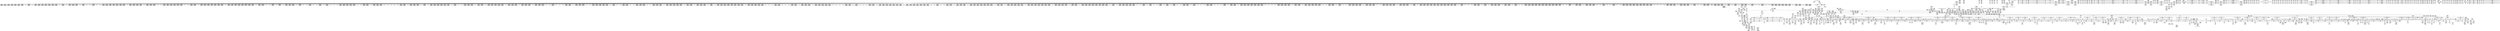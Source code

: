digraph {
	CE0x50c9e40 [shape=record,shape=Mrecord,label="{CE0x50c9e40|2472:_%struct.cred*,_:_CRE_3008,3024_|*MultipleSource*|Function::task_sid&Arg::task::|Function::current_has_perm&Arg::tsk::|Function::selinux_task_getioprio&Arg::p::|security/selinux/hooks.c,208}"]
	CE0x50941c0 [shape=record,shape=Mrecord,label="{CE0x50941c0|__preempt_count_sub:tmp7|./arch/x86/include/asm/preempt.h,78|*SummSink*}"]
	CE0x50af2c0 [shape=record,shape=Mrecord,label="{CE0x50af2c0|2472:_%struct.cred*,_:_CRE_760,768_|*MultipleSource*|Function::task_sid&Arg::task::|Function::current_has_perm&Arg::tsk::|Function::selinux_task_getioprio&Arg::p::|security/selinux/hooks.c,208}"]
	CE0x505bf50 [shape=record,shape=Mrecord,label="{CE0x505bf50|_call_void_rcu_read_lock()_#10,_!dbg_!27712|security/selinux/hooks.c,207|*SummSource*}"]
	CE0x503c5a0 [shape=record,shape=Mrecord,label="{CE0x503c5a0|%struct.lockdep_map*_null|*Constant*|*SummSink*}"]
	CE0x505f9f0 [shape=record,shape=Mrecord,label="{CE0x505f9f0|rcu_read_lock:if.end|*SummSink*}"]
	CE0x512f960 [shape=record,shape=Mrecord,label="{CE0x512f960|rcu_read_unlock:tmp8|include/linux/rcupdate.h,933|*SummSource*}"]
	CE0x5119db0 [shape=record,shape=Mrecord,label="{CE0x5119db0|rcu_read_unlock:tobool|include/linux/rcupdate.h,933|*SummSink*}"]
	CE0x519e660 [shape=record,shape=Mrecord,label="{CE0x519e660|__preempt_count_sub:tmp}"]
	CE0x510c840 [shape=record,shape=Mrecord,label="{CE0x510c840|GLOBAL:lock_release|*Constant*|*SummSource*}"]
	CE0x5035130 [shape=record,shape=Mrecord,label="{CE0x5035130|current_sid:if.then}"]
	CE0x50c65b0 [shape=record,shape=Mrecord,label="{CE0x50c65b0|2472:_%struct.cred*,_:_CRE_2937,2938_}"]
	CE0x51742b0 [shape=record,shape=Mrecord,label="{CE0x51742b0|__rcu_read_unlock:tmp2|*SummSink*}"]
	CE0x50c16b0 [shape=record,shape=Mrecord,label="{CE0x50c16b0|2472:_%struct.cred*,_:_CRE_2792,2800_|*MultipleSource*|Function::task_sid&Arg::task::|Function::current_has_perm&Arg::tsk::|Function::selinux_task_getioprio&Arg::p::|security/selinux/hooks.c,208}"]
	CE0x516f3b0 [shape=record,shape=Mrecord,label="{CE0x516f3b0|i64*_getelementptr_inbounds_(_4_x_i64_,_4_x_i64_*___llvm_gcov_ctr128,_i64_0,_i64_0)|*Constant*}"]
	CE0x50cd940 [shape=record,shape=Mrecord,label="{CE0x50cd940|2472:_%struct.cred*,_:_CRE_5856,5860_|*MultipleSource*|Function::task_sid&Arg::task::|Function::current_has_perm&Arg::tsk::|Function::selinux_task_getioprio&Arg::p::|security/selinux/hooks.c,208}"]
	CE0x5068a70 [shape=record,shape=Mrecord,label="{CE0x5068a70|current_sid:tmp18|security/selinux/hooks.c,218|*SummSource*}"]
	CE0x512d180 [shape=record,shape=Mrecord,label="{CE0x512d180|__rcu_read_unlock:tmp5|include/linux/rcupdate.h,244|*SummSource*}"]
	CE0x512ebd0 [shape=record,shape=Mrecord,label="{CE0x512ebd0|__preempt_count_add:entry|*SummSource*}"]
	CE0x515e580 [shape=record,shape=Mrecord,label="{CE0x515e580|__preempt_count_add:tmp4|./arch/x86/include/asm/preempt.h,72|*SummSink*}"]
	CE0x509b5a0 [shape=record,shape=Mrecord,label="{CE0x509b5a0|2472:_%struct.cred*,_:_CRE_64,72_|*MultipleSource*|Function::task_sid&Arg::task::|Function::current_has_perm&Arg::tsk::|Function::selinux_task_getioprio&Arg::p::|security/selinux/hooks.c,208}"]
	CE0x50ae2c0 [shape=record,shape=Mrecord,label="{CE0x50ae2c0|2472:_%struct.cred*,_:_CRE_701,702_}"]
	CE0x50634c0 [shape=record,shape=Mrecord,label="{CE0x50634c0|current_sid:land.lhs.true|*SummSource*}"]
	CE0x50c0870 [shape=record,shape=Mrecord,label="{CE0x50c0870|2472:_%struct.cred*,_:_CRE_2744,2752_|*MultipleSource*|Function::task_sid&Arg::task::|Function::current_has_perm&Arg::tsk::|Function::selinux_task_getioprio&Arg::p::|security/selinux/hooks.c,208}"]
	CE0x50537d0 [shape=record,shape=Mrecord,label="{CE0x50537d0|task_sid:entry|*SummSink*}"]
	CE0x5101c40 [shape=record,shape=Mrecord,label="{CE0x5101c40|__preempt_count_sub:tmp5|./arch/x86/include/asm/preempt.h,77}"]
	CE0x50f4720 [shape=record,shape=Mrecord,label="{CE0x50f4720|task_sid:tmp22|security/selinux/hooks.c,208}"]
	CE0x50bb9e0 [shape=record,shape=Mrecord,label="{CE0x50bb9e0|2472:_%struct.cred*,_:_CRE_2521,2522_}"]
	CE0x510bd30 [shape=record,shape=Mrecord,label="{CE0x510bd30|rcu_lock_release:tmp5|include/linux/rcupdate.h,423|*SummSource*}"]
	CE0x5033a30 [shape=record,shape=Mrecord,label="{CE0x5033a30|GLOBAL:get_current|*Constant*}"]
	CE0x50983f0 [shape=record,shape=Mrecord,label="{CE0x50983f0|GLOBAL:rcu_read_lock|*Constant*|*SummSink*}"]
	CE0x50d5360 [shape=record,shape=Mrecord,label="{CE0x50d5360|2472:_%struct.cred*,_:_CRE_6313,6314_}"]
	CE0x6d76bf0 [shape=record,shape=Mrecord,label="{CE0x6d76bf0|current_has_perm:perms|Function::current_has_perm&Arg::perms::|*SummSink*}"]
	CE0x51637c0 [shape=record,shape=Mrecord,label="{CE0x51637c0|__preempt_count_sub:tmp4|./arch/x86/include/asm/preempt.h,77|*SummSink*}"]
	CE0x5031d20 [shape=record,shape=Mrecord,label="{CE0x5031d20|selinux_task_getioprio:entry}"]
	CE0x50edcd0 [shape=record,shape=Mrecord,label="{CE0x50edcd0|rcu_read_unlock:tmp12|include/linux/rcupdate.h,933|*SummSink*}"]
	CE0x5122290 [shape=record,shape=Mrecord,label="{CE0x5122290|4:_i32,_:_CRE_4,8_|*MultipleSource*|security/selinux/hooks.c,196|security/selinux/hooks.c,197|*LoadInst*|security/selinux/hooks.c,196}"]
	CE0x50b7070 [shape=record,shape=Mrecord,label="{CE0x50b7070|2472:_%struct.cred*,_:_CRE_2240,2248_|*MultipleSource*|Function::task_sid&Arg::task::|Function::current_has_perm&Arg::tsk::|Function::selinux_task_getioprio&Arg::p::|security/selinux/hooks.c,208}"]
	CE0x505ab90 [shape=record,shape=Mrecord,label="{CE0x505ab90|current_sid:tmp10|security/selinux/hooks.c,218|*SummSource*}"]
	CE0x50d2c60 [shape=record,shape=Mrecord,label="{CE0x50d2c60|2472:_%struct.cred*,_:_CRE_6256,6264_|*MultipleSource*|Function::task_sid&Arg::task::|Function::current_has_perm&Arg::tsk::|Function::selinux_task_getioprio&Arg::p::|security/selinux/hooks.c,208}"]
	CE0x50add80 [shape=record,shape=Mrecord,label="{CE0x50add80|i8*_getelementptr_inbounds_(_41_x_i8_,_41_x_i8_*_.str44,_i32_0,_i32_0)|*Constant*|*SummSource*}"]
	CE0x50a86d0 [shape=record,shape=Mrecord,label="{CE0x50a86d0|task_sid:land.lhs.true|*SummSink*}"]
	CE0x5169ef0 [shape=record,shape=Mrecord,label="{CE0x5169ef0|i64*_getelementptr_inbounds_(_4_x_i64_,_4_x_i64_*___llvm_gcov_ctr135,_i64_0,_i64_2)|*Constant*|*SummSink*}"]
	CE0x50cf5f0 [shape=record,shape=Mrecord,label="{CE0x50cf5f0|2472:_%struct.cred*,_:_CRE_5952,5960_|*MultipleSource*|Function::task_sid&Arg::task::|Function::current_has_perm&Arg::tsk::|Function::selinux_task_getioprio&Arg::p::|security/selinux/hooks.c,208}"]
	CE0x511f830 [shape=record,shape=Mrecord,label="{CE0x511f830|i32_0|*Constant*}"]
	CE0x50fb820 [shape=record,shape=Mrecord,label="{CE0x50fb820|task_sid:tobool|security/selinux/hooks.c,208}"]
	CE0x5102100 [shape=record,shape=Mrecord,label="{CE0x5102100|__preempt_count_sub:tmp|*SummSource*}"]
	CE0x512f7a0 [shape=record,shape=Mrecord,label="{CE0x512f7a0|0:_i8,_:_GCMR_rcu_read_unlock.__warned_internal_global_i8_0,_section_.data.unlikely_,_align_1:_elem_0:default:}"]
	CE0x508dd90 [shape=record,shape=Mrecord,label="{CE0x508dd90|2472:_%struct.cred*,_:_CRE_240,248_|*MultipleSource*|Function::task_sid&Arg::task::|Function::current_has_perm&Arg::tsk::|Function::selinux_task_getioprio&Arg::p::|security/selinux/hooks.c,208}"]
	CE0x50f9ac0 [shape=record,shape=Mrecord,label="{CE0x50f9ac0|GLOBAL:rcu_read_unlock|*Constant*|*SummSource*}"]
	CE0x51368f0 [shape=record,shape=Mrecord,label="{CE0x51368f0|rcu_read_unlock:tmp20|include/linux/rcupdate.h,933}"]
	CE0x50973d0 [shape=record,shape=Mrecord,label="{CE0x50973d0|2472:_%struct.cred*,_:_CRE_20,24_|*MultipleSource*|Function::task_sid&Arg::task::|Function::current_has_perm&Arg::tsk::|Function::selinux_task_getioprio&Arg::p::|security/selinux/hooks.c,208}"]
	CE0x50568e0 [shape=record,shape=Mrecord,label="{CE0x50568e0|i32_(i32,_i32,_i16,_i32,_%struct.common_audit_data*)*_bitcast_(i32_(i32,_i32,_i16,_i32,_%struct.common_audit_data.495*)*_avc_has_perm_to_i32_(i32,_i32,_i16,_i32,_%struct.common_audit_data*)*)|*Constant*|*SummSink*}"]
	CE0x50c4f20 [shape=record,shape=Mrecord,label="{CE0x50c4f20|2472:_%struct.cred*,_:_CRE_2918,2919_}"]
	CE0x5056a10 [shape=record,shape=Mrecord,label="{CE0x5056a10|avc_has_perm:entry}"]
	CE0x5124770 [shape=record,shape=Mrecord,label="{CE0x5124770|rcu_read_lock:tmp20|include/linux/rcupdate.h,882}"]
	CE0x51153d0 [shape=record,shape=Mrecord,label="{CE0x51153d0|__preempt_count_add:tmp2}"]
	CE0x510b6f0 [shape=record,shape=Mrecord,label="{CE0x510b6f0|rcu_lock_release:tmp4|include/linux/rcupdate.h,423|*SummSink*}"]
	CE0x50b7c50 [shape=record,shape=Mrecord,label="{CE0x50b7c50|2472:_%struct.cred*,_:_CRE_2280,2288_|*MultipleSource*|Function::task_sid&Arg::task::|Function::current_has_perm&Arg::tsk::|Function::selinux_task_getioprio&Arg::p::|security/selinux/hooks.c,208}"]
	CE0x5062cc0 [shape=record,shape=Mrecord,label="{CE0x5062cc0|rcu_read_lock:call|include/linux/rcupdate.h,882|*SummSource*}"]
	CE0x50c4cc0 [shape=record,shape=Mrecord,label="{CE0x50c4cc0|2472:_%struct.cred*,_:_CRE_2916,2917_}"]
	CE0x50aa810 [shape=record,shape=Mrecord,label="{CE0x50aa810|2472:_%struct.cred*,_:_CRE_616,624_|*MultipleSource*|Function::task_sid&Arg::task::|Function::current_has_perm&Arg::tsk::|Function::selinux_task_getioprio&Arg::p::|security/selinux/hooks.c,208}"]
	CE0x50c7060 [shape=record,shape=Mrecord,label="{CE0x50c7060|2472:_%struct.cred*,_:_CRE_2946,2947_}"]
	CE0x5168db0 [shape=record,shape=Mrecord,label="{CE0x5168db0|i64*_getelementptr_inbounds_(_4_x_i64_,_4_x_i64_*___llvm_gcov_ctr129,_i64_0,_i64_3)|*Constant*|*SummSink*}"]
	CE0x5042ce0 [shape=record,shape=Mrecord,label="{CE0x5042ce0|current_sid:tmp8|security/selinux/hooks.c,218|*SummSource*}"]
	CE0x505dcd0 [shape=record,shape=Mrecord,label="{CE0x505dcd0|GLOBAL:__llvm_gcov_ctr125|Global_var:__llvm_gcov_ctr125|*SummSink*}"]
	CE0x50e4c50 [shape=record,shape=Mrecord,label="{CE0x50e4c50|task_sid:tmp16|security/selinux/hooks.c,208}"]
	CE0x507b6d0 [shape=record,shape=Mrecord,label="{CE0x507b6d0|%struct.task_struct*_(%struct.task_struct**)*_asm_movq_%gs:$_1:P_,$0_,_r,im,_dirflag_,_fpsr_,_flags_}"]
	CE0x50f0460 [shape=record,shape=Mrecord,label="{CE0x50f0460|rcu_read_unlock:tmp3|*SummSink*}"]
	CE0x50c0ad0 [shape=record,shape=Mrecord,label="{CE0x50c0ad0|2472:_%struct.cred*,_:_CRE_2752,2760_|*MultipleSource*|Function::task_sid&Arg::task::|Function::current_has_perm&Arg::tsk::|Function::selinux_task_getioprio&Arg::p::|security/selinux/hooks.c,208}"]
	CE0x516ea60 [shape=record,shape=Mrecord,label="{CE0x516ea60|__rcu_read_unlock:tmp6|include/linux/rcupdate.h,245|*SummSink*}"]
	CE0x5061630 [shape=record,shape=Mrecord,label="{CE0x5061630|current_sid:if.then|*SummSink*}"]
	CE0x5068cd0 [shape=record,shape=Mrecord,label="{CE0x5068cd0|_ret_%struct.task_struct*_%tmp4,_!dbg_!27714|./arch/x86/include/asm/current.h,14|*SummSource*}"]
	CE0x50a28c0 [shape=record,shape=Mrecord,label="{CE0x50a28c0|2472:_%struct.cred*,_:_CRE_144,152_|*MultipleSource*|Function::task_sid&Arg::task::|Function::current_has_perm&Arg::tsk::|Function::selinux_task_getioprio&Arg::p::|security/selinux/hooks.c,208}"]
	CE0x50c4140 [shape=record,shape=Mrecord,label="{CE0x50c4140|2472:_%struct.cred*,_:_CRE_2906,2907_}"]
	CE0x50915c0 [shape=record,shape=Mrecord,label="{CE0x50915c0|i64*_getelementptr_inbounds_(_11_x_i64_,_11_x_i64_*___llvm_gcov_ctr127,_i64_0,_i64_0)|*Constant*}"]
	CE0x5047060 [shape=record,shape=Mrecord,label="{CE0x5047060|i64*_getelementptr_inbounds_(_2_x_i64_,_2_x_i64_*___llvm_gcov_ctr136,_i64_0,_i64_0)|*Constant*}"]
	CE0x508db70 [shape=record,shape=Mrecord,label="{CE0x508db70|2472:_%struct.cred*,_:_CRE_232,240_|*MultipleSource*|Function::task_sid&Arg::task::|Function::current_has_perm&Arg::tsk::|Function::selinux_task_getioprio&Arg::p::|security/selinux/hooks.c,208}"]
	CE0x505f2e0 [shape=record,shape=Mrecord,label="{CE0x505f2e0|i64*_getelementptr_inbounds_(_11_x_i64_,_11_x_i64_*___llvm_gcov_ctr127,_i64_0,_i64_1)|*Constant*|*SummSink*}"]
	CE0x50c7c40 [shape=record,shape=Mrecord,label="{CE0x50c7c40|2472:_%struct.cred*,_:_CRE_2956,2957_}"]
	CE0x50fc990 [shape=record,shape=Mrecord,label="{CE0x50fc990|task_sid:tmp7|security/selinux/hooks.c,208|*SummSource*}"]
	CE0x515e510 [shape=record,shape=Mrecord,label="{CE0x515e510|__preempt_count_add:tmp4|./arch/x86/include/asm/preempt.h,72|*SummSource*}"]
	CE0x50f91f0 [shape=record,shape=Mrecord,label="{CE0x50f91f0|_call_void_rcu_read_unlock()_#10,_!dbg_!27748|security/selinux/hooks.c,209|*SummSink*}"]
	CE0x508a380 [shape=record,shape=Mrecord,label="{CE0x508a380|GLOBAL:current_task|Global_var:current_task|*SummSource*}"]
	CE0x50d8a00 [shape=record,shape=Mrecord,label="{CE0x50d8a00|2472:_%struct.cred*,_:_CRE_6359,6360_}"]
	CE0x50d9080 [shape=record,shape=Mrecord,label="{CE0x50d9080|2472:_%struct.cred*,_:_CRE_6384,6392_|*MultipleSource*|Function::task_sid&Arg::task::|Function::current_has_perm&Arg::tsk::|Function::selinux_task_getioprio&Arg::p::|security/selinux/hooks.c,208}"]
	CE0x5038440 [shape=record,shape=Mrecord,label="{CE0x5038440|i8*_getelementptr_inbounds_(_45_x_i8_,_45_x_i8_*_.str12,_i32_0,_i32_0)|*Constant*|*SummSink*}"]
	CE0x5069640 [shape=record,shape=Mrecord,label="{CE0x5069640|COLLAPSED:_GCMRE_current_task_external_global_%struct.task_struct*:_elem_0::|security/selinux/hooks.c,218}"]
	CE0x50d4650 [shape=record,shape=Mrecord,label="{CE0x50d4650|2472:_%struct.cred*,_:_CRE_6302,6303_}"]
	CE0x516fad0 [shape=record,shape=Mrecord,label="{CE0x516fad0|_call_void___preempt_count_sub(i32_1)_#10,_!dbg_!27715|include/linux/rcupdate.h,244|*SummSource*}"]
	CE0x50f48f0 [shape=record,shape=Mrecord,label="{CE0x50f48f0|task_sid:tmp21|security/selinux/hooks.c,208|*SummSink*}"]
	CE0x50e2d60 [shape=record,shape=Mrecord,label="{CE0x50e2d60|task_sid:tmp12|security/selinux/hooks.c,208|*SummSource*}"]
	CE0x50bbc70 [shape=record,shape=Mrecord,label="{CE0x50bbc70|2472:_%struct.cred*,_:_CRE_2522,2523_}"]
	CE0x50ede40 [shape=record,shape=Mrecord,label="{CE0x50ede40|rcu_read_unlock:call3|include/linux/rcupdate.h,933}"]
	CE0x5045d20 [shape=record,shape=Mrecord,label="{CE0x5045d20|%struct.common_audit_data*_null|*Constant*}"]
	CE0x516f060 [shape=record,shape=Mrecord,label="{CE0x516f060|_call_void_mcount()_#3|*SummSink*}"]
	CE0x506a490 [shape=record,shape=Mrecord,label="{CE0x506a490|_call_void_mcount()_#3|*SummSource*}"]
	CE0x50dd760 [shape=record,shape=Mrecord,label="{CE0x50dd760|2472:_%struct.cred*,_:_CRE_6616,6624_|*MultipleSource*|Function::task_sid&Arg::task::|Function::current_has_perm&Arg::tsk::|Function::selinux_task_getioprio&Arg::p::|security/selinux/hooks.c,208}"]
	CE0x512bbc0 [shape=record,shape=Mrecord,label="{CE0x512bbc0|rcu_read_unlock:do.end|*SummSource*}"]
	CE0x5139450 [shape=record,shape=Mrecord,label="{CE0x5139450|GLOBAL:__rcu_read_unlock|*Constant*}"]
	CE0x50e2810 [shape=record,shape=Mrecord,label="{CE0x50e2810|task_sid:tmp12|security/selinux/hooks.c,208}"]
	CE0x5052b20 [shape=record,shape=Mrecord,label="{CE0x5052b20|i32_256|*Constant*|*SummSink*}"]
	CE0x5124260 [shape=record,shape=Mrecord,label="{CE0x5124260|rcu_read_unlock:if.then|*SummSource*}"]
	CE0x51273e0 [shape=record,shape=Mrecord,label="{CE0x51273e0|i64*_getelementptr_inbounds_(_4_x_i64_,_4_x_i64_*___llvm_gcov_ctr128,_i64_0,_i64_2)|*Constant*}"]
	CE0x50c0d00 [shape=record,shape=Mrecord,label="{CE0x50c0d00|2472:_%struct.cred*,_:_CRE_2760,2768_|*MultipleSource*|Function::task_sid&Arg::task::|Function::current_has_perm&Arg::tsk::|Function::selinux_task_getioprio&Arg::p::|security/selinux/hooks.c,208}"]
	CE0x50bd430 [shape=record,shape=Mrecord,label="{CE0x50bd430|2472:_%struct.cred*,_:_CRE_2584,2592_|*MultipleSource*|Function::task_sid&Arg::task::|Function::current_has_perm&Arg::tsk::|Function::selinux_task_getioprio&Arg::p::|security/selinux/hooks.c,208}"]
	CE0x50f41c0 [shape=record,shape=Mrecord,label="{CE0x50f41c0|task_sid:tmp20|security/selinux/hooks.c,208}"]
	CE0x50556a0 [shape=record,shape=Mrecord,label="{CE0x50556a0|selinux_task_getioprio:tmp}"]
	CE0x50ee1e0 [shape=record,shape=Mrecord,label="{CE0x50ee1e0|rcu_read_unlock:call3|include/linux/rcupdate.h,933|*SummSource*}"]
	CE0x504c030 [shape=record,shape=Mrecord,label="{CE0x504c030|current_sid:tmp20|security/selinux/hooks.c,218|*SummSink*}"]
	CE0x50dce10 [shape=record,shape=Mrecord,label="{CE0x50dce10|2472:_%struct.cred*,_:_CRE_6576,6584_|*MultipleSource*|Function::task_sid&Arg::task::|Function::current_has_perm&Arg::tsk::|Function::selinux_task_getioprio&Arg::p::|security/selinux/hooks.c,208}"]
	CE0x50a24c0 [shape=record,shape=Mrecord,label="{CE0x50a24c0|i64*_getelementptr_inbounds_(_2_x_i64_,_2_x_i64_*___llvm_gcov_ctr131,_i64_0,_i64_0)|*Constant*|*SummSink*}"]
	CE0x50cb800 [shape=record,shape=Mrecord,label="{CE0x50cb800|2472:_%struct.cred*,_:_CRE_3104,3108_|*MultipleSource*|Function::task_sid&Arg::task::|Function::current_has_perm&Arg::tsk::|Function::selinux_task_getioprio&Arg::p::|security/selinux/hooks.c,208}"]
	CE0x512a9d0 [shape=record,shape=Mrecord,label="{CE0x512a9d0|GLOBAL:__preempt_count_add|*Constant*|*SummSink*}"]
	CE0x5168aa0 [shape=record,shape=Mrecord,label="{CE0x5168aa0|i64*_getelementptr_inbounds_(_4_x_i64_,_4_x_i64_*___llvm_gcov_ctr129,_i64_0,_i64_3)|*Constant*}"]
	CE0x5114e30 [shape=record,shape=Mrecord,label="{CE0x5114e30|__preempt_count_add:tmp7|./arch/x86/include/asm/preempt.h,73}"]
	CE0x51afab0 [shape=record,shape=Mrecord,label="{CE0x51afab0|__preempt_count_add:do.end|*SummSink*}"]
	CE0x50de5d0 [shape=record,shape=Mrecord,label="{CE0x50de5d0|2472:_%struct.cred*,_:_CRE_6656,6660_|*MultipleSource*|Function::task_sid&Arg::task::|Function::current_has_perm&Arg::tsk::|Function::selinux_task_getioprio&Arg::p::|security/selinux/hooks.c,208}"]
	CE0x50552e0 [shape=record,shape=Mrecord,label="{CE0x50552e0|COLLAPSED:_GCMRE___llvm_gcov_ctr125_internal_global_11_x_i64_zeroinitializer:_elem_0:default:}"]
	CE0x50395c0 [shape=record,shape=Mrecord,label="{CE0x50395c0|i64*_getelementptr_inbounds_(_11_x_i64_,_11_x_i64_*___llvm_gcov_ctr125,_i64_0,_i64_1)|*Constant*|*SummSource*}"]
	CE0x50bbfd0 [shape=record,shape=Mrecord,label="{CE0x50bbfd0|2472:_%struct.cred*,_:_CRE_2525,2526_}"]
	CE0x50e0d20 [shape=record,shape=Mrecord,label="{CE0x50e0d20|2472:_%struct.cred*,_:_CRE_10600,10604_|*MultipleSource*|Function::task_sid&Arg::task::|Function::current_has_perm&Arg::tsk::|Function::selinux_task_getioprio&Arg::p::|security/selinux/hooks.c,208}"]
	CE0x50fb6e0 [shape=record,shape=Mrecord,label="{CE0x50fb6e0|task_sid:call|security/selinux/hooks.c,208|*SummSink*}"]
	CE0x50a5540 [shape=record,shape=Mrecord,label="{CE0x50a5540|i8*_getelementptr_inbounds_(_25_x_i8_,_25_x_i8_*_.str45,_i32_0,_i32_0)|*Constant*|*SummSource*}"]
	CE0x502d930 [shape=record,shape=Mrecord,label="{CE0x502d930|i64*_getelementptr_inbounds_(_11_x_i64_,_11_x_i64_*___llvm_gcov_ctr125,_i64_0,_i64_8)|*Constant*|*SummSink*}"]
	CE0x5049490 [shape=record,shape=Mrecord,label="{CE0x5049490|rcu_read_lock:tmp4|include/linux/rcupdate.h,882|*SummSource*}"]
	CE0x50f1200 [shape=record,shape=Mrecord,label="{CE0x50f1200|rcu_read_unlock:tmp7|include/linux/rcupdate.h,933|*SummSource*}"]
	CE0x50b9180 [shape=record,shape=Mrecord,label="{CE0x50b9180|2472:_%struct.cred*,_:_CRE_2352,2360_|*MultipleSource*|Function::task_sid&Arg::task::|Function::current_has_perm&Arg::tsk::|Function::selinux_task_getioprio&Arg::p::|security/selinux/hooks.c,208}"]
	CE0x50c7b10 [shape=record,shape=Mrecord,label="{CE0x50c7b10|2472:_%struct.cred*,_:_CRE_2955,2956_}"]
	CE0x5136700 [shape=record,shape=Mrecord,label="{CE0x5136700|rcu_read_unlock:tmp19|include/linux/rcupdate.h,933|*SummSink*}"]
	CE0x50f52d0 [shape=record,shape=Mrecord,label="{CE0x50f52d0|task_sid:tmp22|security/selinux/hooks.c,208|*SummSink*}"]
	CE0x50f6f70 [shape=record,shape=Mrecord,label="{CE0x50f6f70|i64*_getelementptr_inbounds_(_13_x_i64_,_13_x_i64_*___llvm_gcov_ctr126,_i64_0,_i64_12)|*Constant*}"]
	CE0x50e45b0 [shape=record,shape=Mrecord,label="{CE0x50e45b0|i64_6|*Constant*|*SummSink*}"]
	CE0x50f0ed0 [shape=record,shape=Mrecord,label="{CE0x50f0ed0|rcu_read_lock:if.then|*SummSource*}"]
	CE0x50cff70 [shape=record,shape=Mrecord,label="{CE0x50cff70|2472:_%struct.cred*,_:_CRE_5984,5992_|*MultipleSource*|Function::task_sid&Arg::task::|Function::current_has_perm&Arg::tsk::|Function::selinux_task_getioprio&Arg::p::|security/selinux/hooks.c,208}"]
	CE0x504f460 [shape=record,shape=Mrecord,label="{CE0x504f460|current_has_perm:call|security/selinux/hooks.c,1542|*SummSink*}"]
	CE0x50f4dc0 [shape=record,shape=Mrecord,label="{CE0x50f4dc0|task_sid:tmp23|security/selinux/hooks.c,208}"]
	CE0x50d0690 [shape=record,shape=Mrecord,label="{CE0x50d0690|2472:_%struct.cred*,_:_CRE_6008,6136_|*MultipleSource*|Function::task_sid&Arg::task::|Function::current_has_perm&Arg::tsk::|Function::selinux_task_getioprio&Arg::p::|security/selinux/hooks.c,208}"]
	CE0x50f14a0 [shape=record,shape=Mrecord,label="{CE0x50f14a0|GLOBAL:rcu_read_unlock.__warned|Global_var:rcu_read_unlock.__warned}"]
	CE0x5091700 [shape=record,shape=Mrecord,label="{CE0x5091700|i64*_getelementptr_inbounds_(_11_x_i64_,_11_x_i64_*___llvm_gcov_ctr127,_i64_0,_i64_0)|*Constant*|*SummSource*}"]
	CE0x5119910 [shape=record,shape=Mrecord,label="{CE0x5119910|rcu_lock_acquire:tmp1}"]
	CE0x50abd40 [shape=record,shape=Mrecord,label="{CE0x50abd40|2472:_%struct.cred*,_:_CRE_672,680_|*MultipleSource*|Function::task_sid&Arg::task::|Function::current_has_perm&Arg::tsk::|Function::selinux_task_getioprio&Arg::p::|security/selinux/hooks.c,208}"]
	CE0x510c7d0 [shape=record,shape=Mrecord,label="{CE0x510c7d0|GLOBAL:lock_release|*Constant*}"]
	CE0x50632d0 [shape=record,shape=Mrecord,label="{CE0x50632d0|2472:_%struct.cred*,_:_CRE_120,128_|*MultipleSource*|Function::task_sid&Arg::task::|Function::current_has_perm&Arg::tsk::|Function::selinux_task_getioprio&Arg::p::|security/selinux/hooks.c,208}"]
	CE0x50dfe80 [shape=record,shape=Mrecord,label="{CE0x50dfe80|2472:_%struct.cred*,_:_CRE_10560,10568_|*MultipleSource*|Function::task_sid&Arg::task::|Function::current_has_perm&Arg::tsk::|Function::selinux_task_getioprio&Arg::p::|security/selinux/hooks.c,208}"]
	CE0x5106940 [shape=record,shape=Mrecord,label="{CE0x5106940|__rcu_read_lock:tmp2}"]
	CE0x5127e00 [shape=record,shape=Mrecord,label="{CE0x5127e00|__rcu_read_unlock:tmp4|include/linux/rcupdate.h,244|*SummSink*}"]
	CE0x5125390 [shape=record,shape=Mrecord,label="{CE0x5125390|i64*_getelementptr_inbounds_(_11_x_i64_,_11_x_i64_*___llvm_gcov_ctr127,_i64_0,_i64_10)|*Constant*|*SummSource*}"]
	CE0x50b53c0 [shape=record,shape=Mrecord,label="{CE0x50b53c0|2472:_%struct.cred*,_:_CRE_2080,2088_|*MultipleSource*|Function::task_sid&Arg::task::|Function::current_has_perm&Arg::tsk::|Function::selinux_task_getioprio&Arg::p::|security/selinux/hooks.c,208}"]
	CE0x50b4ca0 [shape=record,shape=Mrecord,label="{CE0x50b4ca0|2472:_%struct.cred*,_:_CRE_2064,2072_|*MultipleSource*|Function::task_sid&Arg::task::|Function::current_has_perm&Arg::tsk::|Function::selinux_task_getioprio&Arg::p::|security/selinux/hooks.c,208}"]
	CE0x5091e50 [shape=record,shape=Mrecord,label="{CE0x5091e50|rcu_lock_acquire:entry}"]
	CE0x5132cd0 [shape=record,shape=Mrecord,label="{CE0x5132cd0|_call_void_lockdep_rcu_suspicious(i8*_getelementptr_inbounds_(_25_x_i8_,_25_x_i8_*_.str45,_i32_0,_i32_0),_i32_934,_i8*_getelementptr_inbounds_(_44_x_i8_,_44_x_i8_*_.str47,_i32_0,_i32_0))_#10,_!dbg_!27726|include/linux/rcupdate.h,933}"]
	CE0x50ee650 [shape=record,shape=Mrecord,label="{CE0x50ee650|rcu_read_lock:tmp14|include/linux/rcupdate.h,882}"]
	CE0x50f1330 [shape=record,shape=Mrecord,label="{CE0x50f1330|rcu_read_unlock:tmp7|include/linux/rcupdate.h,933|*SummSink*}"]
	CE0x510ad20 [shape=record,shape=Mrecord,label="{CE0x510ad20|COLLAPSED:_GCMRE___llvm_gcov_ctr130_internal_global_4_x_i64_zeroinitializer:_elem_0:default:}"]
	CE0x50f7480 [shape=record,shape=Mrecord,label="{CE0x50f7480|task_sid:tmp26|security/selinux/hooks.c,208|*SummSource*}"]
	CE0x5103dc0 [shape=record,shape=Mrecord,label="{CE0x5103dc0|i64_ptrtoint_(i8*_blockaddress(_rcu_lock_acquire,_%__here)_to_i64)|*Constant*}"]
	CE0x5063340 [shape=record,shape=Mrecord,label="{CE0x5063340|current_sid:land.lhs.true2|*SummSink*}"]
	CE0x50e9a10 [shape=record,shape=Mrecord,label="{CE0x50e9a10|task_sid:tmp10|security/selinux/hooks.c,208}"]
	CE0x504ac70 [shape=record,shape=Mrecord,label="{CE0x504ac70|i64_5|*Constant*}"]
	CE0x512fb30 [shape=record,shape=Mrecord,label="{CE0x512fb30|__rcu_read_lock:tmp7|include/linux/rcupdate.h,240|*SummSource*}"]
	CE0x50fd360 [shape=record,shape=Mrecord,label="{CE0x50fd360|GLOBAL:task_sid.__warned|Global_var:task_sid.__warned}"]
	CE0x50794d0 [shape=record,shape=Mrecord,label="{CE0x50794d0|rcu_read_lock:tmp12|include/linux/rcupdate.h,882|*SummSource*}"]
	CE0x5061430 [shape=record,shape=Mrecord,label="{CE0x5061430|2472:_%struct.cred*,_:_CRE_16,20_|*MultipleSource*|Function::task_sid&Arg::task::|Function::current_has_perm&Arg::tsk::|Function::selinux_task_getioprio&Arg::p::|security/selinux/hooks.c,208}"]
	CE0x50c03b0 [shape=record,shape=Mrecord,label="{CE0x50c03b0|2472:_%struct.cred*,_:_CRE_2728,2736_|*MultipleSource*|Function::task_sid&Arg::task::|Function::current_has_perm&Arg::tsk::|Function::selinux_task_getioprio&Arg::p::|security/selinux/hooks.c,208}"]
	CE0x50a7fe0 [shape=record,shape=Mrecord,label="{CE0x50a7fe0|_call_void_lockdep_rcu_suspicious(i8*_getelementptr_inbounds_(_25_x_i8_,_25_x_i8_*_.str45,_i32_0,_i32_0),_i32_883,_i8*_getelementptr_inbounds_(_42_x_i8_,_42_x_i8_*_.str46,_i32_0,_i32_0))_#10,_!dbg_!27728|include/linux/rcupdate.h,882|*SummSource*}"]
	CE0x50a2c90 [shape=record,shape=Mrecord,label="{CE0x50a2c90|GLOBAL:rcu_lock_map|Global_var:rcu_lock_map|*SummSink*}"]
	CE0x505c470 [shape=record,shape=Mrecord,label="{CE0x505c470|current_sid:if.end}"]
	CE0x504e380 [shape=record,shape=Mrecord,label="{CE0x504e380|current_sid:do.body}"]
	CE0x50d5ce0 [shape=record,shape=Mrecord,label="{CE0x50d5ce0|2472:_%struct.cred*,_:_CRE_6321,6322_}"]
	CE0x5124520 [shape=record,shape=Mrecord,label="{CE0x5124520|rcu_read_lock:tmp19|include/linux/rcupdate.h,882}"]
	CE0x50dc200 [shape=record,shape=Mrecord,label="{CE0x50dc200|2472:_%struct.cred*,_:_CRE_6536,6544_|*MultipleSource*|Function::task_sid&Arg::task::|Function::current_has_perm&Arg::tsk::|Function::selinux_task_getioprio&Arg::p::|security/selinux/hooks.c,208}"]
	CE0x506a530 [shape=record,shape=Mrecord,label="{CE0x506a530|_call_void_mcount()_#3|*SummSink*}"]
	CE0x51786a0 [shape=record,shape=Mrecord,label="{CE0x51786a0|_ret_void,_!dbg_!27720|./arch/x86/include/asm/preempt.h,78|*SummSource*}"]
	CE0x50bc8c0 [shape=record,shape=Mrecord,label="{CE0x50bc8c0|2472:_%struct.cred*,_:_CRE_2533,2534_}"]
	CE0x5116ab0 [shape=record,shape=Mrecord,label="{CE0x5116ab0|_ret_void,_!dbg_!27719|./arch/x86/include/asm/preempt.h,73|*SummSource*}"]
	CE0x515ee50 [shape=record,shape=Mrecord,label="{CE0x515ee50|__preempt_count_sub:entry|*SummSink*}"]
	CE0x51728f0 [shape=record,shape=Mrecord,label="{CE0x51728f0|rcu_lock_acquire:__here|*SummSink*}"]
	CE0x50a2150 [shape=record,shape=Mrecord,label="{CE0x50a2150|2472:_%struct.cred*,_:_CRE_84,88_|*MultipleSource*|Function::task_sid&Arg::task::|Function::current_has_perm&Arg::tsk::|Function::selinux_task_getioprio&Arg::p::|security/selinux/hooks.c,208}"]
	CE0x515fd10 [shape=record,shape=Mrecord,label="{CE0x515fd10|__preempt_count_sub:bb}"]
	CE0x5051720 [shape=record,shape=Mrecord,label="{CE0x5051720|i64_5|*Constant*|*SummSink*}"]
	CE0x505edc0 [shape=record,shape=Mrecord,label="{CE0x505edc0|__rcu_read_lock:tmp2|*SummSource*}"]
	CE0x5056510 [shape=record,shape=Mrecord,label="{CE0x5056510|current_has_perm:call2|security/selinux/hooks.c,1544}"]
	CE0x50485f0 [shape=record,shape=Mrecord,label="{CE0x50485f0|__preempt_count_add:val|Function::__preempt_count_add&Arg::val::|*SummSink*}"]
	CE0x512c790 [shape=record,shape=Mrecord,label="{CE0x512c790|i64*_getelementptr_inbounds_(_4_x_i64_,_4_x_i64_*___llvm_gcov_ctr133,_i64_0,_i64_1)|*Constant*|*SummSink*}"]
	CE0x503c0c0 [shape=record,shape=Mrecord,label="{CE0x503c0c0|i32_2|*Constant*|*SummSink*}"]
	CE0x50e3150 [shape=record,shape=Mrecord,label="{CE0x50e3150|task_sid:tmp13|security/selinux/hooks.c,208|*SummSource*}"]
	CE0x50ab620 [shape=record,shape=Mrecord,label="{CE0x50ab620|2472:_%struct.cred*,_:_CRE_652,656_|*MultipleSource*|Function::task_sid&Arg::task::|Function::current_has_perm&Arg::tsk::|Function::selinux_task_getioprio&Arg::p::|security/selinux/hooks.c,208}"]
	CE0x510ac80 [shape=record,shape=Mrecord,label="{CE0x510ac80|rcu_lock_release:tmp3}"]
	CE0x50b9fc0 [shape=record,shape=Mrecord,label="{CE0x50b9fc0|2472:_%struct.cred*,_:_CRE_2400,2408_|*MultipleSource*|Function::task_sid&Arg::task::|Function::current_has_perm&Arg::tsk::|Function::selinux_task_getioprio&Arg::p::|security/selinux/hooks.c,208}"]
	CE0x5067f80 [shape=record,shape=Mrecord,label="{CE0x5067f80|2472:_%struct.cred*,_:_CRE_512,520_|*MultipleSource*|Function::task_sid&Arg::task::|Function::current_has_perm&Arg::tsk::|Function::selinux_task_getioprio&Arg::p::|security/selinux/hooks.c,208}"]
	CE0x50483c0 [shape=record,shape=Mrecord,label="{CE0x50483c0|rcu_read_lock:tobool|include/linux/rcupdate.h,882|*SummSink*}"]
	CE0x50df3e0 [shape=record,shape=Mrecord,label="{CE0x50df3e0|2472:_%struct.cred*,_:_CRE_10528,10536_|*MultipleSource*|Function::task_sid&Arg::task::|Function::current_has_perm&Arg::tsk::|Function::selinux_task_getioprio&Arg::p::|security/selinux/hooks.c,208}"]
	CE0x50af520 [shape=record,shape=Mrecord,label="{CE0x50af520|2472:_%struct.cred*,_:_CRE_768,772_|*MultipleSource*|Function::task_sid&Arg::task::|Function::current_has_perm&Arg::tsk::|Function::selinux_task_getioprio&Arg::p::|security/selinux/hooks.c,208}"]
	CE0x50b0330 [shape=record,shape=Mrecord,label="{CE0x50b0330|2472:_%struct.cred*,_:_CRE_1824,1832_|*MultipleSource*|Function::task_sid&Arg::task::|Function::current_has_perm&Arg::tsk::|Function::selinux_task_getioprio&Arg::p::|security/selinux/hooks.c,208}"]
	CE0x5162ea0 [shape=record,shape=Mrecord,label="{CE0x5162ea0|__preempt_count_add:tmp1|*SummSource*}"]
	CE0x50784b0 [shape=record,shape=Mrecord,label="{CE0x50784b0|current_sid:tmp23|security/selinux/hooks.c,218|*SummSource*}"]
	CE0x5172750 [shape=record,shape=Mrecord,label="{CE0x5172750|rcu_lock_acquire:__here}"]
	CE0x505ddf0 [shape=record,shape=Mrecord,label="{CE0x505ddf0|GLOBAL:__llvm_gcov_ctr125|Global_var:__llvm_gcov_ctr125}"]
	CE0x51af2e0 [shape=record,shape=Mrecord,label="{CE0x51af2e0|COLLAPSED:_GCMRE___llvm_gcov_ctr129_internal_global_4_x_i64_zeroinitializer:_elem_0:default:}"]
	CE0x5034dc0 [shape=record,shape=Mrecord,label="{CE0x5034dc0|current_sid:bb}"]
	CE0x50791b0 [shape=record,shape=Mrecord,label="{CE0x50791b0|rcu_read_lock:tmp11|include/linux/rcupdate.h,882|*SummSink*}"]
	CE0x50c7650 [shape=record,shape=Mrecord,label="{CE0x50c7650|2472:_%struct.cred*,_:_CRE_2951,2952_}"]
	CE0x50ef220 [shape=record,shape=Mrecord,label="{CE0x50ef220|rcu_read_lock:tmp15|include/linux/rcupdate.h,882|*SummSink*}"]
	CE0x50e0840 [shape=record,shape=Mrecord,label="{CE0x50e0840|2472:_%struct.cred*,_:_CRE_10584,10592_|*MultipleSource*|Function::task_sid&Arg::task::|Function::current_has_perm&Arg::tsk::|Function::selinux_task_getioprio&Arg::p::|security/selinux/hooks.c,208}"]
	CE0x519e6d0 [shape=record,shape=Mrecord,label="{CE0x519e6d0|COLLAPSED:_GCMRE___llvm_gcov_ctr135_internal_global_4_x_i64_zeroinitializer:_elem_0:default:}"]
	CE0x515f180 [shape=record,shape=Mrecord,label="{CE0x515f180|rcu_lock_release:tmp1|*SummSource*}"]
	CE0x50d33b0 [shape=record,shape=Mrecord,label="{CE0x50d33b0|2472:_%struct.cred*,_:_CRE_6288,6289_}"]
	CE0x515d0c0 [shape=record,shape=Mrecord,label="{CE0x515d0c0|__preempt_count_add:tmp|*SummSink*}"]
	CE0x5168b10 [shape=record,shape=Mrecord,label="{CE0x5168b10|GLOBAL:__preempt_count|Global_var:__preempt_count|*SummSink*}"]
	CE0x510c3b0 [shape=record,shape=Mrecord,label="{CE0x510c3b0|_call_void_lock_release(%struct.lockdep_map*_%map,_i32_1,_i64_ptrtoint_(i8*_blockaddress(_rcu_lock_release,_%__here)_to_i64))_#10,_!dbg_!27716|include/linux/rcupdate.h,423|*SummSink*}"]
	CE0x5056f40 [shape=record,shape=Mrecord,label="{CE0x5056f40|current_has_perm:tmp2|*SummSink*}"]
	CE0x50597a0 [shape=record,shape=Mrecord,label="{CE0x50597a0|current_sid:tmp3|*SummSource*}"]
	CE0x5139020 [shape=record,shape=Mrecord,label="{CE0x5139020|rcu_lock_release:map|Function::rcu_lock_release&Arg::map::}"]
	CE0x509cf60 [shape=record,shape=Mrecord,label="{CE0x509cf60|2472:_%struct.cred*,_:_CRE_448,456_|*MultipleSource*|Function::task_sid&Arg::task::|Function::current_has_perm&Arg::tsk::|Function::selinux_task_getioprio&Arg::p::|security/selinux/hooks.c,208}"]
	CE0x5117a70 [shape=record,shape=Mrecord,label="{CE0x5117a70|rcu_read_unlock:tmp11|include/linux/rcupdate.h,933|*SummSink*}"]
	CE0x51377e0 [shape=record,shape=Mrecord,label="{CE0x51377e0|rcu_read_unlock:tmp21|include/linux/rcupdate.h,935|*SummSink*}"]
	CE0x509b0a0 [shape=record,shape=Mrecord,label="{CE0x509b0a0|i64*_getelementptr_inbounds_(_2_x_i64_,_2_x_i64_*___llvm_gcov_ctr131,_i64_0,_i64_1)|*Constant*|*SummSource*}"]
	CE0x5055270 [shape=record,shape=Mrecord,label="{CE0x5055270|current_sid:tmp}"]
	CE0x5165d00 [shape=record,shape=Mrecord,label="{CE0x5165d00|__preempt_count_add:do.body|*SummSink*}"]
	CE0x50be010 [shape=record,shape=Mrecord,label="{CE0x50be010|2472:_%struct.cred*,_:_CRE_2600,2608_|*MultipleSource*|Function::task_sid&Arg::task::|Function::current_has_perm&Arg::tsk::|Function::selinux_task_getioprio&Arg::p::|security/selinux/hooks.c,208}"]
	CE0x50be990 [shape=record,shape=Mrecord,label="{CE0x50be990|2472:_%struct.cred*,_:_CRE_2656,2664_|*MultipleSource*|Function::task_sid&Arg::task::|Function::current_has_perm&Arg::tsk::|Function::selinux_task_getioprio&Arg::p::|security/selinux/hooks.c,208}"]
	CE0x50bc660 [shape=record,shape=Mrecord,label="{CE0x50bc660|2472:_%struct.cred*,_:_CRE_2531,2532_}"]
	CE0x50a0410 [shape=record,shape=Mrecord,label="{CE0x50a0410|2472:_%struct.cred*,_:_CRE_184,192_|*MultipleSource*|Function::task_sid&Arg::task::|Function::current_has_perm&Arg::tsk::|Function::selinux_task_getioprio&Arg::p::|security/selinux/hooks.c,208}"]
	CE0x50523e0 [shape=record,shape=Mrecord,label="{CE0x50523e0|current_sid:tobool|security/selinux/hooks.c,218}"]
	CE0x51727c0 [shape=record,shape=Mrecord,label="{CE0x51727c0|rcu_lock_acquire:__here|*SummSource*}"]
	CE0x50a6670 [shape=record,shape=Mrecord,label="{CE0x50a6670|i8*_getelementptr_inbounds_(_42_x_i8_,_42_x_i8_*_.str46,_i32_0,_i32_0)|*Constant*|*SummSink*}"]
	CE0x5059950 [shape=record,shape=Mrecord,label="{CE0x5059950|_call_void_mcount()_#3}"]
	CE0x50c5b00 [shape=record,shape=Mrecord,label="{CE0x50c5b00|2472:_%struct.cred*,_:_CRE_2928,2929_}"]
	CE0x507b610 [shape=record,shape=Mrecord,label="{CE0x507b610|get_current:tmp4|./arch/x86/include/asm/current.h,14|*SummSink*}"]
	CE0x516bba0 [shape=record,shape=Mrecord,label="{CE0x516bba0|__preempt_count_sub:tmp1|*SummSource*}"]
	CE0x51383e0 [shape=record,shape=Mrecord,label="{CE0x51383e0|_call_void_rcu_lock_release(%struct.lockdep_map*_rcu_lock_map)_#10,_!dbg_!27733|include/linux/rcupdate.h,935}"]
	CE0x50c6220 [shape=record,shape=Mrecord,label="{CE0x50c6220|2472:_%struct.cred*,_:_CRE_2934,2935_}"]
	CE0x509e2e0 [shape=record,shape=Mrecord,label="{CE0x509e2e0|__rcu_read_lock:entry|*SummSource*}"]
	CE0x50c30a0 [shape=record,shape=Mrecord,label="{CE0x50c30a0|2472:_%struct.cred*,_:_CRE_2876,2880_|*MultipleSource*|Function::task_sid&Arg::task::|Function::current_has_perm&Arg::tsk::|Function::selinux_task_getioprio&Arg::p::|security/selinux/hooks.c,208}"]
	CE0x50d6790 [shape=record,shape=Mrecord,label="{CE0x50d6790|2472:_%struct.cred*,_:_CRE_6330,6331_}"]
	CE0x507ae50 [shape=record,shape=Mrecord,label="{CE0x507ae50|get_current:tmp3|*SummSource*}"]
	CE0x511b030 [shape=record,shape=Mrecord,label="{CE0x511b030|rcu_read_unlock:tmp16|include/linux/rcupdate.h,933|*SummSink*}"]
	CE0x5125ce0 [shape=record,shape=Mrecord,label="{CE0x5125ce0|_ret_void,_!dbg_!27717|include/linux/rcupdate.h,240|*SummSource*}"]
	CE0x50d7830 [shape=record,shape=Mrecord,label="{CE0x50d7830|2472:_%struct.cred*,_:_CRE_6344,6345_}"]
	CE0x505dd80 [shape=record,shape=Mrecord,label="{CE0x505dd80|current_sid:tmp5|security/selinux/hooks.c,218}"]
	CE0x50efa00 [shape=record,shape=Mrecord,label="{CE0x50efa00|rcu_read_unlock:tmp6|include/linux/rcupdate.h,933|*SummSink*}"]
	CE0x50797c0 [shape=record,shape=Mrecord,label="{CE0x50797c0|rcu_read_lock:call3|include/linux/rcupdate.h,882}"]
	CE0x50f0940 [shape=record,shape=Mrecord,label="{CE0x50f0940|rcu_read_lock:do.end}"]
	CE0x509f1e0 [shape=record,shape=Mrecord,label="{CE0x509f1e0|get_current:tmp2|*SummSink*}"]
	CE0x5139340 [shape=record,shape=Mrecord,label="{CE0x5139340|rcu_lock_release:map|Function::rcu_lock_release&Arg::map::|*SummSink*}"]
	CE0x5040010 [shape=record,shape=Mrecord,label="{CE0x5040010|selinux_task_getioprio:tmp2}"]
	CE0x50b6230 [shape=record,shape=Mrecord,label="{CE0x50b6230|2472:_%struct.cred*,_:_CRE_2128,2136_|*MultipleSource*|Function::task_sid&Arg::task::|Function::current_has_perm&Arg::tsk::|Function::selinux_task_getioprio&Arg::p::|security/selinux/hooks.c,208}"]
	CE0x50a1930 [shape=record,shape=Mrecord,label="{CE0x50a1930|2472:_%struct.cred*,_:_CRE_104,112_|*MultipleSource*|Function::task_sid&Arg::task::|Function::current_has_perm&Arg::tsk::|Function::selinux_task_getioprio&Arg::p::|security/selinux/hooks.c,208}"]
	CE0x50b5880 [shape=record,shape=Mrecord,label="{CE0x50b5880|2472:_%struct.cred*,_:_CRE_2096,2104_|*MultipleSource*|Function::task_sid&Arg::task::|Function::current_has_perm&Arg::tsk::|Function::selinux_task_getioprio&Arg::p::|security/selinux/hooks.c,208}"]
	CE0x5089340 [shape=record,shape=Mrecord,label="{CE0x5089340|rcu_read_lock:call|include/linux/rcupdate.h,882}"]
	CE0x508b3b0 [shape=record,shape=Mrecord,label="{CE0x508b3b0|2472:_%struct.cred*,_:_CRE_368,376_|*MultipleSource*|Function::task_sid&Arg::task::|Function::current_has_perm&Arg::tsk::|Function::selinux_task_getioprio&Arg::p::|security/selinux/hooks.c,208}"]
	CE0x518ac90 [shape=record,shape=Mrecord,label="{CE0x518ac90|_call_void_asm_addl_$1,_%gs:$0_,_*m,ri,*m,_dirflag_,_fpsr_,_flags_(i32*___preempt_count,_i32_%sub,_i32*___preempt_count)_#3,_!dbg_!27717,_!srcloc_!27718|./arch/x86/include/asm/preempt.h,77|*SummSink*}"]
	CE0x50b1170 [shape=record,shape=Mrecord,label="{CE0x50b1170|2472:_%struct.cred*,_:_CRE_1872,1880_|*MultipleSource*|Function::task_sid&Arg::task::|Function::current_has_perm&Arg::tsk::|Function::selinux_task_getioprio&Arg::p::|security/selinux/hooks.c,208}"]
	CE0x50fae60 [shape=record,shape=Mrecord,label="{CE0x50fae60|rcu_read_lock:tmp4|include/linux/rcupdate.h,882|*SummSink*}"]
	CE0x5115580 [shape=record,shape=Mrecord,label="{CE0x5115580|__preempt_count_add:tmp3}"]
	CE0x5182dc0 [shape=record,shape=Mrecord,label="{CE0x5182dc0|__preempt_count_sub:tmp7|./arch/x86/include/asm/preempt.h,78}"]
	CE0x50abae0 [shape=record,shape=Mrecord,label="{CE0x50abae0|2472:_%struct.cred*,_:_CRE_664,672_|*MultipleSource*|Function::task_sid&Arg::task::|Function::current_has_perm&Arg::tsk::|Function::selinux_task_getioprio&Arg::p::|security/selinux/hooks.c,208}"]
	CE0x51286f0 [shape=record,shape=Mrecord,label="{CE0x51286f0|__preempt_count_sub:tmp6|./arch/x86/include/asm/preempt.h,78}"]
	CE0x50a6c50 [shape=record,shape=Mrecord,label="{CE0x50a6c50|i64*_getelementptr_inbounds_(_11_x_i64_,_11_x_i64_*___llvm_gcov_ctr127,_i64_0,_i64_9)|*Constant*|*SummSink*}"]
	CE0x5060ee0 [shape=record,shape=Mrecord,label="{CE0x5060ee0|cred_sid:tmp|*SummSink*}"]
	CE0x513a8b0 [shape=record,shape=Mrecord,label="{CE0x513a8b0|_ret_void,_!dbg_!27717|include/linux/rcupdate.h,245|*SummSource*}"]
	CE0x50f74f0 [shape=record,shape=Mrecord,label="{CE0x50f74f0|task_sid:tmp26|security/selinux/hooks.c,208|*SummSink*}"]
	CE0x504f830 [shape=record,shape=Mrecord,label="{CE0x504f830|GLOBAL:current_sid|*Constant*|*SummSource*}"]
	CE0x50c3a50 [shape=record,shape=Mrecord,label="{CE0x50c3a50|2472:_%struct.cred*,_:_CRE_2900,2904_|*MultipleSource*|Function::task_sid&Arg::task::|Function::current_has_perm&Arg::tsk::|Function::selinux_task_getioprio&Arg::p::|security/selinux/hooks.c,208}"]
	CE0x50f63e0 [shape=record,shape=Mrecord,label="{CE0x50f63e0|task_sid:tmp24|security/selinux/hooks.c,208|*SummSink*}"]
	CE0x502f120 [shape=record,shape=Mrecord,label="{CE0x502f120|current_sid:tmp13|security/selinux/hooks.c,218|*SummSink*}"]
	CE0x503aab0 [shape=record,shape=Mrecord,label="{CE0x503aab0|2472:_%struct.cred*,_:_CRE_690,691_}"]
	CE0x50eae70 [shape=record,shape=Mrecord,label="{CE0x50eae70|GLOBAL:__llvm_gcov_ctr127|Global_var:__llvm_gcov_ctr127|*SummSource*}"]
	CE0x5064710 [shape=record,shape=Mrecord,label="{CE0x5064710|2472:_%struct.cred*,_:_CRE_416,424_|*MultipleSource*|Function::task_sid&Arg::task::|Function::current_has_perm&Arg::tsk::|Function::selinux_task_getioprio&Arg::p::|security/selinux/hooks.c,208}"]
	CE0x50888a0 [shape=record,shape=Mrecord,label="{CE0x50888a0|2472:_%struct.cred*,_:_CRE_376,384_|*MultipleSource*|Function::task_sid&Arg::task::|Function::current_has_perm&Arg::tsk::|Function::selinux_task_getioprio&Arg::p::|security/selinux/hooks.c,208}"]
	CE0x5057640 [shape=record,shape=Mrecord,label="{CE0x5057640|_call_void_mcount()_#3}"]
	CE0x516dd90 [shape=record,shape=Mrecord,label="{CE0x516dd90|rcu_lock_release:tmp|*SummSource*}"]
	CE0x50d1010 [shape=record,shape=Mrecord,label="{CE0x50d1010|2472:_%struct.cred*,_:_CRE_6168,6176_|*MultipleSource*|Function::task_sid&Arg::task::|Function::current_has_perm&Arg::tsk::|Function::selinux_task_getioprio&Arg::p::|security/selinux/hooks.c,208}"]
	CE0x5041370 [shape=record,shape=Mrecord,label="{CE0x5041370|selinux_task_getioprio:tmp2|*SummSource*}"]
	CE0x5109d30 [shape=record,shape=Mrecord,label="{CE0x5109d30|rcu_lock_release:indirectgoto|*SummSource*}"]
	CE0x50a9c00 [shape=record,shape=Mrecord,label="{CE0x50a9c00|2472:_%struct.cred*,_:_CRE_576,584_|*MultipleSource*|Function::task_sid&Arg::task::|Function::current_has_perm&Arg::tsk::|Function::selinux_task_getioprio&Arg::p::|security/selinux/hooks.c,208}"]
	CE0x50c3f10 [shape=record,shape=Mrecord,label="{CE0x50c3f10|2472:_%struct.cred*,_:_CRE_2905,2906_}"]
	CE0x51741d0 [shape=record,shape=Mrecord,label="{CE0x51741d0|__rcu_read_unlock:tmp2}"]
	CE0x50434d0 [shape=record,shape=Mrecord,label="{CE0x50434d0|i64_1|*Constant*|*SummSource*}"]
	CE0x5053c70 [shape=record,shape=Mrecord,label="{CE0x5053c70|_ret_i32_%call7,_!dbg_!27749|security/selinux/hooks.c,210}"]
	CE0x50b2bc0 [shape=record,shape=Mrecord,label="{CE0x50b2bc0|2472:_%struct.cred*,_:_CRE_1960,1968_|*MultipleSource*|Function::task_sid&Arg::task::|Function::current_has_perm&Arg::tsk::|Function::selinux_task_getioprio&Arg::p::|security/selinux/hooks.c,208}"]
	CE0x512b650 [shape=record,shape=Mrecord,label="{CE0x512b650|rcu_read_unlock:tobool|include/linux/rcupdate.h,933}"]
	CE0x50b34e0 [shape=record,shape=Mrecord,label="{CE0x50b34e0|2472:_%struct.cred*,_:_CRE_1984,2016_|*MultipleSource*|Function::task_sid&Arg::task::|Function::current_has_perm&Arg::tsk::|Function::selinux_task_getioprio&Arg::p::|security/selinux/hooks.c,208}"]
	CE0x511aa20 [shape=record,shape=Mrecord,label="{CE0x511aa20|rcu_read_unlock:tmp15|include/linux/rcupdate.h,933|*SummSource*}"]
	CE0x50e0f90 [shape=record,shape=Mrecord,label="{CE0x50e0f90|2472:_%struct.cred*,_:_CRE_10604,10608_|*MultipleSource*|Function::task_sid&Arg::task::|Function::current_has_perm&Arg::tsk::|Function::selinux_task_getioprio&Arg::p::|security/selinux/hooks.c,208}"]
	CE0x50c4b90 [shape=record,shape=Mrecord,label="{CE0x50c4b90|2472:_%struct.cred*,_:_CRE_2915,2916_}"]
	CE0x503adc0 [shape=record,shape=Mrecord,label="{CE0x503adc0|2472:_%struct.cred*,_:_CRE_693,694_}"]
	CE0x5061570 [shape=record,shape=Mrecord,label="{CE0x5061570|current_sid:if.then|*SummSource*}"]
	CE0x5169030 [shape=record,shape=Mrecord,label="{CE0x5169030|__rcu_read_unlock:tmp1|*SummSink*}"]
	CE0x50f50f0 [shape=record,shape=Mrecord,label="{CE0x50f50f0|i64*_getelementptr_inbounds_(_13_x_i64_,_13_x_i64_*___llvm_gcov_ctr126,_i64_0,_i64_10)|*Constant*|*SummSource*}"]
	CE0x50e1950 [shape=record,shape=Mrecord,label="{CE0x50e1950|2472:_%struct.cred*,_:_CRE_10628,10632_|*MultipleSource*|Function::task_sid&Arg::task::|Function::current_has_perm&Arg::tsk::|Function::selinux_task_getioprio&Arg::p::|security/selinux/hooks.c,208}"]
	CE0x510bea0 [shape=record,shape=Mrecord,label="{CE0x510bea0|rcu_lock_release:tmp5|include/linux/rcupdate.h,423|*SummSink*}"]
	CE0x50538e0 [shape=record,shape=Mrecord,label="{CE0x50538e0|task_sid:task|Function::task_sid&Arg::task::}"]
	CE0x512c310 [shape=record,shape=Mrecord,label="{CE0x512c310|rcu_read_unlock:tmp6|include/linux/rcupdate.h,933}"]
	CE0x507bb90 [shape=record,shape=Mrecord,label="{CE0x507bb90|2472:_%struct.cred*,_:_CRE_216,224_|*MultipleSource*|Function::task_sid&Arg::task::|Function::current_has_perm&Arg::tsk::|Function::selinux_task_getioprio&Arg::p::|security/selinux/hooks.c,208}"]
	CE0x508d920 [shape=record,shape=Mrecord,label="{CE0x508d920|GLOBAL:current_task|Global_var:current_task}"]
	CE0x5087170 [shape=record,shape=Mrecord,label="{CE0x5087170|cred_sid:security|security/selinux/hooks.c,196|*SummSource*}"]
	CE0x50aaf00 [shape=record,shape=Mrecord,label="{CE0x50aaf00|2472:_%struct.cred*,_:_CRE_640,644_|*MultipleSource*|Function::task_sid&Arg::task::|Function::current_has_perm&Arg::tsk::|Function::selinux_task_getioprio&Arg::p::|security/selinux/hooks.c,208}"]
	CE0x512cb50 [shape=record,shape=Mrecord,label="{CE0x512cb50|i32_0|*Constant*}"]
	CE0x516ebd0 [shape=record,shape=Mrecord,label="{CE0x516ebd0|i64*_getelementptr_inbounds_(_4_x_i64_,_4_x_i64_*___llvm_gcov_ctr130,_i64_0,_i64_0)|*Constant*|*SummSource*}"]
	CE0x50f5450 [shape=record,shape=Mrecord,label="{CE0x50f5450|task_sid:tmp24|security/selinux/hooks.c,208}"]
	CE0x50cb110 [shape=record,shape=Mrecord,label="{CE0x50cb110|2472:_%struct.cred*,_:_CRE_3080,3084_|*MultipleSource*|Function::task_sid&Arg::task::|Function::current_has_perm&Arg::tsk::|Function::selinux_task_getioprio&Arg::p::|security/selinux/hooks.c,208}"]
	CE0x50b2240 [shape=record,shape=Mrecord,label="{CE0x50b2240|2472:_%struct.cred*,_:_CRE_1928,1936_|*MultipleSource*|Function::task_sid&Arg::task::|Function::current_has_perm&Arg::tsk::|Function::selinux_task_getioprio&Arg::p::|security/selinux/hooks.c,208}"]
	CE0x5128680 [shape=record,shape=Mrecord,label="{CE0x5128680|GLOBAL:__preempt_count|Global_var:__preempt_count}"]
	CE0x5061a30 [shape=record,shape=Mrecord,label="{CE0x5061a30|task_sid:if.end|*SummSink*}"]
	CE0x50a6af0 [shape=record,shape=Mrecord,label="{CE0x50a6af0|i64*_getelementptr_inbounds_(_11_x_i64_,_11_x_i64_*___llvm_gcov_ctr127,_i64_0,_i64_9)|*Constant*|*SummSource*}"]
	CE0x50fc710 [shape=record,shape=Mrecord,label="{CE0x50fc710|task_sid:tmp6|security/selinux/hooks.c,208|*SummSink*}"]
	CE0x50a3c30 [shape=record,shape=Mrecord,label="{CE0x50a3c30|rcu_read_lock:if.end|*SummSource*}"]
	CE0x50992a0 [shape=record,shape=Mrecord,label="{CE0x50992a0|2472:_%struct.cred*,_:_CRE_32,40_|*MultipleSource*|Function::task_sid&Arg::task::|Function::current_has_perm&Arg::tsk::|Function::selinux_task_getioprio&Arg::p::|security/selinux/hooks.c,208}"]
	CE0x5062a70 [shape=record,shape=Mrecord,label="{CE0x5062a70|current_sid:call4|security/selinux/hooks.c,218|*SummSink*}"]
	CE0x50fbb90 [shape=record,shape=Mrecord,label="{CE0x50fbb90|task_sid:tobool|security/selinux/hooks.c,208|*SummSink*}"]
	CE0x50c7520 [shape=record,shape=Mrecord,label="{CE0x50c7520|2472:_%struct.cred*,_:_CRE_2950,2951_}"]
	CE0x516dba0 [shape=record,shape=Mrecord,label="{CE0x516dba0|i64*_getelementptr_inbounds_(_4_x_i64_,_4_x_i64_*___llvm_gcov_ctr133,_i64_0,_i64_0)|*Constant*|*SummSink*}"]
	CE0x50971f0 [shape=record,shape=Mrecord,label="{CE0x50971f0|task_sid:call|security/selinux/hooks.c,208}"]
	CE0x50d35e0 [shape=record,shape=Mrecord,label="{CE0x50d35e0|2472:_%struct.cred*,_:_CRE_6289,6290_}"]
	CE0x50de830 [shape=record,shape=Mrecord,label="{CE0x50de830|2472:_%struct.cred*,_:_CRE_6660,6664_|*MultipleSource*|Function::task_sid&Arg::task::|Function::current_has_perm&Arg::tsk::|Function::selinux_task_getioprio&Arg::p::|security/selinux/hooks.c,208}"]
	CE0x50cc3e0 [shape=record,shape=Mrecord,label="{CE0x50cc3e0|2472:_%struct.cred*,_:_CRE_3128,3136_|*MultipleSource*|Function::task_sid&Arg::task::|Function::current_has_perm&Arg::tsk::|Function::selinux_task_getioprio&Arg::p::|security/selinux/hooks.c,208}"]
	CE0x5097bb0 [shape=record,shape=Mrecord,label="{CE0x5097bb0|task_sid:tmp3}"]
	CE0x50d3c00 [shape=record,shape=Mrecord,label="{CE0x50d3c00|2472:_%struct.cred*,_:_CRE_6293,6294_}"]
	CE0x50cac80 [shape=record,shape=Mrecord,label="{CE0x50cac80|2472:_%struct.cred*,_:_CRE_3064,3072_|*MultipleSource*|Function::task_sid&Arg::task::|Function::current_has_perm&Arg::tsk::|Function::selinux_task_getioprio&Arg::p::|security/selinux/hooks.c,208}"]
	CE0x50a0f80 [shape=record,shape=Mrecord,label="{CE0x50a0f80|task_sid:land.lhs.true2|*SummSink*}"]
	CE0x50bcd80 [shape=record,shape=Mrecord,label="{CE0x50bcd80|2472:_%struct.cred*,_:_CRE_2544,2568_|*MultipleSource*|Function::task_sid&Arg::task::|Function::current_has_perm&Arg::tsk::|Function::selinux_task_getioprio&Arg::p::|security/selinux/hooks.c,208}"]
	CE0x50a3190 [shape=record,shape=Mrecord,label="{CE0x50a3190|2472:_%struct.cred*,_:_CRE_92,96_|*MultipleSource*|Function::task_sid&Arg::task::|Function::current_has_perm&Arg::tsk::|Function::selinux_task_getioprio&Arg::p::|security/selinux/hooks.c,208}"]
	CE0x5163f50 [shape=record,shape=Mrecord,label="{CE0x5163f50|i64*_getelementptr_inbounds_(_4_x_i64_,_4_x_i64_*___llvm_gcov_ctr129,_i64_0,_i64_0)|*Constant*|*SummSink*}"]
	CE0x5121a30 [shape=record,shape=Mrecord,label="{CE0x5121a30|cred_sid:tmp5|security/selinux/hooks.c,196|*SummSink*}"]
	CE0x505ff00 [shape=record,shape=Mrecord,label="{CE0x505ff00|i64*_getelementptr_inbounds_(_11_x_i64_,_11_x_i64_*___llvm_gcov_ctr125,_i64_0,_i64_10)|*Constant*}"]
	CE0x51171b0 [shape=record,shape=Mrecord,label="{CE0x51171b0|rcu_read_unlock:call|include/linux/rcupdate.h,933}"]
	CE0x50574c0 [shape=record,shape=Mrecord,label="{CE0x50574c0|current_has_perm:tmp3|*SummSource*}"]
	CE0x516c7b0 [shape=record,shape=Mrecord,label="{CE0x516c7b0|rcu_lock_acquire:tmp7|*SummSink*}"]
	CE0x5139a30 [shape=record,shape=Mrecord,label="{CE0x5139a30|_call_void___rcu_read_unlock()_#10,_!dbg_!27734|include/linux/rcupdate.h,937}"]
	CE0x5088ff0 [shape=record,shape=Mrecord,label="{CE0x5088ff0|rcu_lock_acquire:map|Function::rcu_lock_acquire&Arg::map::}"]
	CE0x519e2e0 [shape=record,shape=Mrecord,label="{CE0x519e2e0|__preempt_count_sub:do.end|*SummSink*}"]
	CE0x50c1b70 [shape=record,shape=Mrecord,label="{CE0x50c1b70|2472:_%struct.cred*,_:_CRE_2808,2816_|*MultipleSource*|Function::task_sid&Arg::task::|Function::current_has_perm&Arg::tsk::|Function::selinux_task_getioprio&Arg::p::|security/selinux/hooks.c,208}"]
	CE0x50431c0 [shape=record,shape=Mrecord,label="{CE0x50431c0|current_sid:tmp6|security/selinux/hooks.c,218|*SummSource*}"]
	CE0x5035760 [shape=record,shape=Mrecord,label="{CE0x5035760|current_sid:tmp7|security/selinux/hooks.c,218|*SummSink*}"]
	CE0x5089270 [shape=record,shape=Mrecord,label="{CE0x5089270|rcu_lock_acquire:map|Function::rcu_lock_acquire&Arg::map::|*SummSink*}"]
	CE0x50d01d0 [shape=record,shape=Mrecord,label="{CE0x50d01d0|2472:_%struct.cred*,_:_CRE_5992,6000_|*MultipleSource*|Function::task_sid&Arg::task::|Function::current_has_perm&Arg::tsk::|Function::selinux_task_getioprio&Arg::p::|security/selinux/hooks.c,208}"]
	CE0x504f9b0 [shape=record,shape=Mrecord,label="{CE0x504f9b0|GLOBAL:current_sid|*Constant*|*SummSink*}"]
	CE0x50a0820 [shape=record,shape=Mrecord,label="{CE0x50a0820|2472:_%struct.cred*,_:_CRE_200,208_|*MultipleSource*|Function::task_sid&Arg::task::|Function::current_has_perm&Arg::tsk::|Function::selinux_task_getioprio&Arg::p::|security/selinux/hooks.c,208}"]
	CE0x50f42e0 [shape=record,shape=Mrecord,label="{CE0x50f42e0|task_sid:tmp21|security/selinux/hooks.c,208}"]
	CE0x5065150 [shape=record,shape=Mrecord,label="{CE0x5065150|task_sid:bb}"]
	CE0x50346b0 [shape=record,shape=Mrecord,label="{CE0x50346b0|current_sid:call|security/selinux/hooks.c,218|*SummSource*}"]
	CE0x50cec40 [shape=record,shape=Mrecord,label="{CE0x50cec40|2472:_%struct.cred*,_:_CRE_5920,5928_|*MultipleSource*|Function::task_sid&Arg::task::|Function::current_has_perm&Arg::tsk::|Function::selinux_task_getioprio&Arg::p::|security/selinux/hooks.c,208}"]
	CE0x504f010 [shape=record,shape=Mrecord,label="{CE0x504f010|_call_void_mcount()_#3|*SummSink*}"]
	CE0x504fcf0 [shape=record,shape=Mrecord,label="{CE0x504fcf0|_ret_i32_%tmp24,_!dbg_!27742|security/selinux/hooks.c,220}"]
	CE0x50d4520 [shape=record,shape=Mrecord,label="{CE0x50d4520|2472:_%struct.cred*,_:_CRE_6301,6302_}"]
	CE0x518ade0 [shape=record,shape=Mrecord,label="{CE0x518ade0|void_(i32*,_i32,_i32*)*_asm_addl_$1,_%gs:$0_,_*m,ri,*m,_dirflag_,_fpsr_,_flags_}"]
	CE0x5087970 [shape=record,shape=Mrecord,label="{CE0x5087970|rcu_read_lock:entry|*SummSink*}"]
	CE0x50e05d0 [shape=record,shape=Mrecord,label="{CE0x50e05d0|2472:_%struct.cred*,_:_CRE_10576,10584_|*MultipleSource*|Function::task_sid&Arg::task::|Function::current_has_perm&Arg::tsk::|Function::selinux_task_getioprio&Arg::p::|security/selinux/hooks.c,208}"]
	CE0x6d76af0 [shape=record,shape=Mrecord,label="{CE0x6d76af0|_ret_i32_%call2,_!dbg_!27718|security/selinux/hooks.c,1544}"]
	CE0x50e4380 [shape=record,shape=Mrecord,label="{CE0x50e4380|task_sid:tmp14|security/selinux/hooks.c,208|*SummSink*}"]
	CE0x50c2e40 [shape=record,shape=Mrecord,label="{CE0x50c2e40|2472:_%struct.cred*,_:_CRE_2872,2876_|*MultipleSource*|Function::task_sid&Arg::task::|Function::current_has_perm&Arg::tsk::|Function::selinux_task_getioprio&Arg::p::|security/selinux/hooks.c,208}"]
	CE0x50df180 [shape=record,shape=Mrecord,label="{CE0x50df180|2472:_%struct.cred*,_:_CRE_6688,10528_|*MultipleSource*|Function::task_sid&Arg::task::|Function::current_has_perm&Arg::tsk::|Function::selinux_task_getioprio&Arg::p::|security/selinux/hooks.c,208}"]
	CE0x50b9670 [shape=record,shape=Mrecord,label="{CE0x50b9670|2472:_%struct.cred*,_:_CRE_2368,2376_|*MultipleSource*|Function::task_sid&Arg::task::|Function::current_has_perm&Arg::tsk::|Function::selinux_task_getioprio&Arg::p::|security/selinux/hooks.c,208}"]
	CE0x507b970 [shape=record,shape=Mrecord,label="{CE0x507b970|2472:_%struct.cred*,_:_CRE_208,216_|*MultipleSource*|Function::task_sid&Arg::task::|Function::current_has_perm&Arg::tsk::|Function::selinux_task_getioprio&Arg::p::|security/selinux/hooks.c,208}"]
	CE0x515bf90 [shape=record,shape=Mrecord,label="{CE0x515bf90|__rcu_read_unlock:do.end|*SummSink*}"]
	CE0x50a2bd0 [shape=record,shape=Mrecord,label="{CE0x50a2bd0|GLOBAL:rcu_lock_map|Global_var:rcu_lock_map|*SummSource*}"]
	CE0x504bb80 [shape=record,shape=Mrecord,label="{CE0x504bb80|i64*_getelementptr_inbounds_(_11_x_i64_,_11_x_i64_*___llvm_gcov_ctr125,_i64_0,_i64_10)|*Constant*|*SummSource*}"]
	CE0x5120530 [shape=record,shape=Mrecord,label="{CE0x5120530|rcu_read_lock:tmp22|include/linux/rcupdate.h,884}"]
	CE0x512fed0 [shape=record,shape=Mrecord,label="{CE0x512fed0|rcu_read_unlock:tmp8|include/linux/rcupdate.h,933|*SummSink*}"]
	CE0x50f4d50 [shape=record,shape=Mrecord,label="{CE0x50f4d50|i64*_getelementptr_inbounds_(_13_x_i64_,_13_x_i64_*___llvm_gcov_ctr126,_i64_0,_i64_10)|*Constant*}"]
	CE0x503b8d0 [shape=record,shape=Mrecord,label="{CE0x503b8d0|avc_has_perm:ssid|Function::avc_has_perm&Arg::ssid::|*SummSource*}"]
	CE0x50cf850 [shape=record,shape=Mrecord,label="{CE0x50cf850|2472:_%struct.cred*,_:_CRE_5960,5968_|*MultipleSource*|Function::task_sid&Arg::task::|Function::current_has_perm&Arg::tsk::|Function::selinux_task_getioprio&Arg::p::|security/selinux/hooks.c,208}"]
	CE0x5046160 [shape=record,shape=Mrecord,label="{CE0x5046160|current_sid:tmp15|security/selinux/hooks.c,218}"]
	CE0x5174390 [shape=record,shape=Mrecord,label="{CE0x5174390|__rcu_read_unlock:tmp3|*SummSource*}"]
	CE0x50be270 [shape=record,shape=Mrecord,label="{CE0x50be270|2472:_%struct.cred*,_:_CRE_2608,2616_|*MultipleSource*|Function::task_sid&Arg::task::|Function::current_has_perm&Arg::tsk::|Function::selinux_task_getioprio&Arg::p::|security/selinux/hooks.c,208}"]
	CE0x50cfab0 [shape=record,shape=Mrecord,label="{CE0x50cfab0|2472:_%struct.cred*,_:_CRE_5968,5976_|*MultipleSource*|Function::task_sid&Arg::task::|Function::current_has_perm&Arg::tsk::|Function::selinux_task_getioprio&Arg::p::|security/selinux/hooks.c,208}"]
	CE0x5048250 [shape=record,shape=Mrecord,label="{CE0x5048250|rcu_read_lock:tobool|include/linux/rcupdate.h,882}"]
	CE0x50c8f40 [shape=record,shape=Mrecord,label="{CE0x50c8f40|2472:_%struct.cred*,_:_CRE_2972,2973_}"]
	CE0x50ba220 [shape=record,shape=Mrecord,label="{CE0x50ba220|2472:_%struct.cred*,_:_CRE_2408,2416_|*MultipleSource*|Function::task_sid&Arg::task::|Function::current_has_perm&Arg::tsk::|Function::selinux_task_getioprio&Arg::p::|security/selinux/hooks.c,208}"]
	CE0x5139690 [shape=record,shape=Mrecord,label="{CE0x5139690|_ret_void,_!dbg_!27717|include/linux/rcupdate.h,424}"]
	CE0x509c890 [shape=record,shape=Mrecord,label="{CE0x509c890|cred_sid:tmp1|*SummSink*}"]
	CE0x50b07c0 [shape=record,shape=Mrecord,label="{CE0x50b07c0|2472:_%struct.cred*,_:_CRE_1840,1844_|*MultipleSource*|Function::task_sid&Arg::task::|Function::current_has_perm&Arg::tsk::|Function::selinux_task_getioprio&Arg::p::|security/selinux/hooks.c,208}"]
	CE0x512b9e0 [shape=record,shape=Mrecord,label="{CE0x512b9e0|_ret_void,_!dbg_!27719|./arch/x86/include/asm/preempt.h,73}"]
	CE0x5051890 [shape=record,shape=Mrecord,label="{CE0x5051890|current_sid:tmp10|security/selinux/hooks.c,218}"]
	CE0x5079030 [shape=record,shape=Mrecord,label="{CE0x5079030|rcu_read_lock:tmp11|include/linux/rcupdate.h,882|*SummSource*}"]
	CE0x51261d0 [shape=record,shape=Mrecord,label="{CE0x51261d0|GLOBAL:__llvm_gcov_ctr132|Global_var:__llvm_gcov_ctr132}"]
	CE0x50f7670 [shape=record,shape=Mrecord,label="{CE0x50f7670|task_sid:call7|security/selinux/hooks.c,208}"]
	CE0x50c8820 [shape=record,shape=Mrecord,label="{CE0x50c8820|2472:_%struct.cred*,_:_CRE_2966,2967_}"]
	CE0x50eecb0 [shape=record,shape=Mrecord,label="{CE0x50eecb0|rcu_read_lock:tmp14|include/linux/rcupdate.h,882|*SummSink*}"]
	CE0x5174240 [shape=record,shape=Mrecord,label="{CE0x5174240|__rcu_read_unlock:tmp2|*SummSource*}"]
	CE0x5122860 [shape=record,shape=Mrecord,label="{CE0x5122860|rcu_read_unlock:tmp2|*SummSink*}"]
	CE0x50d3a50 [shape=record,shape=Mrecord,label="{CE0x50d3a50|2472:_%struct.cred*,_:_CRE_6291,6292_}"]
	CE0x5171fb0 [shape=record,shape=Mrecord,label="{CE0x5171fb0|i64*_getelementptr_inbounds_(_4_x_i64_,_4_x_i64_*___llvm_gcov_ctr133,_i64_0,_i64_0)|*Constant*|*SummSource*}"]
	CE0x50630b0 [shape=record,shape=Mrecord,label="{CE0x50630b0|2472:_%struct.cred*,_:_CRE_112,116_|*MultipleSource*|Function::task_sid&Arg::task::|Function::current_has_perm&Arg::tsk::|Function::selinux_task_getioprio&Arg::p::|security/selinux/hooks.c,208}"]
	CE0x5040300 [shape=record,shape=Mrecord,label="{CE0x5040300|i32_256|*Constant*}"]
	CE0x50d88d0 [shape=record,shape=Mrecord,label="{CE0x50d88d0|2472:_%struct.cred*,_:_CRE_6358,6359_}"]
	CE0x509dfc0 [shape=record,shape=Mrecord,label="{CE0x509dfc0|0:_i8,_:_GCMR_rcu_read_lock.__warned_internal_global_i8_0,_section_.data.unlikely_,_align_1:_elem_0:default:}"]
	CE0x50a7370 [shape=record,shape=Mrecord,label="{CE0x50a7370|rcu_read_lock:tmp17|include/linux/rcupdate.h,882|*SummSource*}"]
	CE0x50bdb50 [shape=record,shape=Mrecord,label="{CE0x50bdb50|2472:_%struct.cred*,_:_CRE_2596,2598_|*MultipleSource*|Function::task_sid&Arg::task::|Function::current_has_perm&Arg::tsk::|Function::selinux_task_getioprio&Arg::p::|security/selinux/hooks.c,208}"]
	CE0x50956c0 [shape=record,shape=Mrecord,label="{CE0x50956c0|i64*_getelementptr_inbounds_(_4_x_i64_,_4_x_i64_*___llvm_gcov_ctr135,_i64_0,_i64_1)|*Constant*|*SummSink*}"]
	CE0x50660c0 [shape=record,shape=Mrecord,label="{CE0x50660c0|i64_0|*Constant*}"]
	CE0x5050cf0 [shape=record,shape=Mrecord,label="{CE0x5050cf0|i64_1|*Constant*}"]
	CE0x505cf90 [shape=record,shape=Mrecord,label="{CE0x505cf90|task_sid:if.then}"]
	CE0x5066150 [shape=record,shape=Mrecord,label="{CE0x5066150|i64_2|*Constant*}"]
	CE0x5125440 [shape=record,shape=Mrecord,label="{CE0x5125440|i64*_getelementptr_inbounds_(_11_x_i64_,_11_x_i64_*___llvm_gcov_ctr127,_i64_0,_i64_10)|*Constant*|*SummSink*}"]
	CE0x5090550 [shape=record,shape=Mrecord,label="{CE0x5090550|rcu_read_lock:land.lhs.true2|*SummSource*}"]
	CE0x50d87a0 [shape=record,shape=Mrecord,label="{CE0x50d87a0|2472:_%struct.cred*,_:_CRE_6357,6358_}"]
	CE0x50cba60 [shape=record,shape=Mrecord,label="{CE0x50cba60|2472:_%struct.cred*,_:_CRE_3108,3112_|*MultipleSource*|Function::task_sid&Arg::task::|Function::current_has_perm&Arg::tsk::|Function::selinux_task_getioprio&Arg::p::|security/selinux/hooks.c,208}"]
	CE0x502d380 [shape=record,shape=Mrecord,label="{CE0x502d380|current_sid:tmp14|security/selinux/hooks.c,218|*SummSink*}"]
	CE0x50962a0 [shape=record,shape=Mrecord,label="{CE0x50962a0|task_sid:real_cred|security/selinux/hooks.c,208|*SummSource*}"]
	CE0x50e48c0 [shape=record,shape=Mrecord,label="{CE0x50e48c0|task_sid:tmp14|security/selinux/hooks.c,208|*SummSource*}"]
	CE0x512fa20 [shape=record,shape=Mrecord,label="{CE0x512fa20|__rcu_read_lock:tmp7|include/linux/rcupdate.h,240}"]
	CE0x5129a70 [shape=record,shape=Mrecord,label="{CE0x5129a70|_call_void_mcount()_#3}"]
	CE0x5067600 [shape=record,shape=Mrecord,label="{CE0x5067600|2472:_%struct.cred*,_:_CRE_480,488_|*MultipleSource*|Function::task_sid&Arg::task::|Function::current_has_perm&Arg::tsk::|Function::selinux_task_getioprio&Arg::p::|security/selinux/hooks.c,208}"]
	CE0x516df90 [shape=record,shape=Mrecord,label="{CE0x516df90|rcu_lock_acquire:indirectgoto|*SummSource*}"]
	CE0x508ba40 [shape=record,shape=Mrecord,label="{CE0x508ba40|rcu_read_lock:tmp2}"]
	CE0x51838f0 [shape=record,shape=Mrecord,label="{CE0x51838f0|__preempt_count_sub:tmp3|*SummSource*}"]
	CE0x515c430 [shape=record,shape=Mrecord,label="{CE0x515c430|__rcu_read_unlock:bb|*SummSource*}"]
	CE0x50f6370 [shape=record,shape=Mrecord,label="{CE0x50f6370|task_sid:tmp24|security/selinux/hooks.c,208|*SummSource*}"]
	CE0x513a2c0 [shape=record,shape=Mrecord,label="{CE0x513a2c0|__rcu_read_unlock:entry|*SummSource*}"]
	CE0x505dbc0 [shape=record,shape=Mrecord,label="{CE0x505dbc0|i64_0|*Constant*|*SummSink*}"]
	CE0x50b0f10 [shape=record,shape=Mrecord,label="{CE0x50b0f10|2472:_%struct.cred*,_:_CRE_1864,1872_|*MultipleSource*|Function::task_sid&Arg::task::|Function::current_has_perm&Arg::tsk::|Function::selinux_task_getioprio&Arg::p::|security/selinux/hooks.c,208}"]
	CE0x50c8490 [shape=record,shape=Mrecord,label="{CE0x50c8490|2472:_%struct.cred*,_:_CRE_2963,2964_}"]
	CE0x5052710 [shape=record,shape=Mrecord,label="{CE0x5052710|selinux_task_getioprio:entry|*SummSource*}"]
	CE0x504b0a0 [shape=record,shape=Mrecord,label="{CE0x504b0a0|rcu_read_lock:tmp9|include/linux/rcupdate.h,882}"]
	CE0x5171d60 [shape=record,shape=Mrecord,label="{CE0x5171d60|__preempt_count_add:tmp5|./arch/x86/include/asm/preempt.h,72|*SummSink*}"]
	CE0x5087380 [shape=record,shape=Mrecord,label="{CE0x5087380|_call_void_mcount()_#3}"]
	CE0x50d92e0 [shape=record,shape=Mrecord,label="{CE0x50d92e0|2472:_%struct.cred*,_:_CRE_6392,6400_|*MultipleSource*|Function::task_sid&Arg::task::|Function::current_has_perm&Arg::tsk::|Function::selinux_task_getioprio&Arg::p::|security/selinux/hooks.c,208}"]
	CE0x5079ad0 [shape=record,shape=Mrecord,label="{CE0x5079ad0|rcu_read_lock:call3|include/linux/rcupdate.h,882|*SummSource*}"]
	CE0x5137770 [shape=record,shape=Mrecord,label="{CE0x5137770|i64*_getelementptr_inbounds_(_11_x_i64_,_11_x_i64_*___llvm_gcov_ctr132,_i64_0,_i64_10)|*Constant*|*SummSink*}"]
	CE0x50c8360 [shape=record,shape=Mrecord,label="{CE0x50c8360|2472:_%struct.cred*,_:_CRE_2962,2963_}"]
	CE0x50926f0 [shape=record,shape=Mrecord,label="{CE0x50926f0|rcu_read_lock:land.lhs.true}"]
	CE0x5097850 [shape=record,shape=Mrecord,label="{CE0x5097850|rcu_read_lock:tmp1|*SummSource*}"]
	CE0x5089800 [shape=record,shape=Mrecord,label="{CE0x5089800|cred_sid:tmp4|*LoadInst*|security/selinux/hooks.c,196}"]
	CE0x5163be0 [shape=record,shape=Mrecord,label="{CE0x5163be0|i64_1|*Constant*}"]
	CE0x504edd0 [shape=record,shape=Mrecord,label="{CE0x504edd0|COLLAPSED:_GCMRE___llvm_gcov_ctr285_internal_global_2_x_i64_zeroinitializer:_elem_0:default:}"]
	CE0x5063a00 [shape=record,shape=Mrecord,label="{CE0x5063a00|_call_void_mcount()_#3|*SummSource*}"]
	CE0x50c53e0 [shape=record,shape=Mrecord,label="{CE0x50c53e0|2472:_%struct.cred*,_:_CRE_2922,2923_}"]
	CE0x5117be0 [shape=record,shape=Mrecord,label="{CE0x5117be0|rcu_read_unlock:tmp12|include/linux/rcupdate.h,933}"]
	CE0x50cde00 [shape=record,shape=Mrecord,label="{CE0x50cde00|2472:_%struct.cred*,_:_CRE_5872,5880_|*MultipleSource*|Function::task_sid&Arg::task::|Function::current_has_perm&Arg::tsk::|Function::selinux_task_getioprio&Arg::p::|security/selinux/hooks.c,208}"]
	CE0x515e610 [shape=record,shape=Mrecord,label="{CE0x515e610|rcu_lock_acquire:bb|*SummSink*}"]
	CE0x504a770 [shape=record,shape=Mrecord,label="{CE0x504a770|i64*_getelementptr_inbounds_(_4_x_i64_,_4_x_i64_*___llvm_gcov_ctr128,_i64_0,_i64_3)|*Constant*}"]
	CE0x5096ee0 [shape=record,shape=Mrecord,label="{CE0x5096ee0|_call_void_mcount()_#3|*SummSource*}"]
	CE0x5069d20 [shape=record,shape=Mrecord,label="{CE0x5069d20|0:_i32,_4:_i32,_8:_i32,_12:_i32,_:_CMRE_4,8_|*MultipleSource*|security/selinux/hooks.c,218|security/selinux/hooks.c,218|security/selinux/hooks.c,220}"]
	CE0x5078290 [shape=record,shape=Mrecord,label="{CE0x5078290|current_sid:tmp22|security/selinux/hooks.c,218|*SummSink*}"]
	CE0x512ec40 [shape=record,shape=Mrecord,label="{CE0x512ec40|__preempt_count_add:entry}"]
	CE0x50d5f40 [shape=record,shape=Mrecord,label="{CE0x50d5f40|2472:_%struct.cred*,_:_CRE_6323,6324_}"]
	CE0x50a1b20 [shape=record,shape=Mrecord,label="{CE0x50a1b20|__rcu_read_lock:tmp4|include/linux/rcupdate.h,239|*SummSink*}"]
	CE0x518b990 [shape=record,shape=Mrecord,label="{CE0x518b990|__preempt_count_add:do.end|*SummSource*}"]
	CE0x5129d00 [shape=record,shape=Mrecord,label="{CE0x5129d00|i64*_getelementptr_inbounds_(_4_x_i64_,_4_x_i64_*___llvm_gcov_ctr130,_i64_0,_i64_2)|*Constant*}"]
	CE0x50c7fd0 [shape=record,shape=Mrecord,label="{CE0x50c7fd0|2472:_%struct.cred*,_:_CRE_2959,2960_}"]
	CE0x5069440 [shape=record,shape=Mrecord,label="{CE0x5069440|i32_78|*Constant*|*SummSink*}"]
	CE0x504af20 [shape=record,shape=Mrecord,label="{CE0x504af20|i64_4|*Constant*}"]
	CE0x50dfc10 [shape=record,shape=Mrecord,label="{CE0x50dfc10|2472:_%struct.cred*,_:_CRE_10552,10560_|*MultipleSource*|Function::task_sid&Arg::task::|Function::current_has_perm&Arg::tsk::|Function::selinux_task_getioprio&Arg::p::|security/selinux/hooks.c,208}"]
	CE0x509f3c0 [shape=record,shape=Mrecord,label="{CE0x509f3c0|task_sid:land.lhs.true}"]
	CE0x5055f40 [shape=record,shape=Mrecord,label="{CE0x5055f40|selinux_task_getioprio:call|security/selinux/hooks.c,3616|*SummSink*}"]
	CE0x5053680 [shape=record,shape=Mrecord,label="{CE0x5053680|task_sid:entry|*SummSource*}"]
	CE0x5078db0 [shape=record,shape=Mrecord,label="{CE0x5078db0|rcu_read_lock:tmp11|include/linux/rcupdate.h,882}"]
	CE0x50ef390 [shape=record,shape=Mrecord,label="{CE0x50ef390|rcu_read_lock:tmp16|include/linux/rcupdate.h,882}"]
	CE0x50d3f30 [shape=record,shape=Mrecord,label="{CE0x50d3f30|2472:_%struct.cred*,_:_CRE_6296,6297_}"]
	CE0x50e1470 [shape=record,shape=Mrecord,label="{CE0x50e1470|2472:_%struct.cred*,_:_CRE_10616,10624_|*MultipleSource*|Function::task_sid&Arg::task::|Function::current_has_perm&Arg::tsk::|Function::selinux_task_getioprio&Arg::p::|security/selinux/hooks.c,208}"]
	CE0x5124ba0 [shape=record,shape=Mrecord,label="{CE0x5124ba0|rcu_read_lock:tmp21|include/linux/rcupdate.h,884}"]
	CE0x50d4780 [shape=record,shape=Mrecord,label="{CE0x50d4780|2472:_%struct.cred*,_:_CRE_6303,6304_}"]
	CE0x50ac750 [shape=record,shape=Mrecord,label="{CE0x50ac750|task_sid:tmp18|security/selinux/hooks.c,208|*SummSource*}"]
	CE0x5053de0 [shape=record,shape=Mrecord,label="{CE0x5053de0|_ret_i32_%call7,_!dbg_!27749|security/selinux/hooks.c,210|*SummSource*}"]
	CE0x50f4880 [shape=record,shape=Mrecord,label="{CE0x50f4880|task_sid:tmp21|security/selinux/hooks.c,208|*SummSource*}"]
	CE0x50d43f0 [shape=record,shape=Mrecord,label="{CE0x50d43f0|2472:_%struct.cred*,_:_CRE_6300,6301_}"]
	CE0x5125a40 [shape=record,shape=Mrecord,label="{CE0x5125a40|GLOBAL:rcu_read_unlock.__warned|Global_var:rcu_read_unlock.__warned|*SummSource*}"]
	CE0x51372a0 [shape=record,shape=Mrecord,label="{CE0x51372a0|i64*_getelementptr_inbounds_(_11_x_i64_,_11_x_i64_*___llvm_gcov_ctr132,_i64_0,_i64_10)|*Constant*}"]
	CE0x50d4190 [shape=record,shape=Mrecord,label="{CE0x50d4190|2472:_%struct.cred*,_:_CRE_6298,6299_}"]
	CE0x509f100 [shape=record,shape=Mrecord,label="{CE0x509f100|get_current:tmp2}"]
	CE0x50db620 [shape=record,shape=Mrecord,label="{CE0x50db620|2472:_%struct.cred*,_:_CRE_6496,6504_|*MultipleSource*|Function::task_sid&Arg::task::|Function::current_has_perm&Arg::tsk::|Function::selinux_task_getioprio&Arg::p::|security/selinux/hooks.c,208}"]
	CE0x5119880 [shape=record,shape=Mrecord,label="{CE0x5119880|rcu_lock_acquire:tmp|*SummSink*}"]
	CE0x50faa60 [shape=record,shape=Mrecord,label="{CE0x50faa60|cred_sid:tmp5|security/selinux/hooks.c,196}"]
	CE0x5036dd0 [shape=record,shape=Mrecord,label="{CE0x5036dd0|_ret_i32_%retval.0,_!dbg_!27728|security/selinux/avc.c,775}"]
	CE0x50607b0 [shape=record,shape=Mrecord,label="{CE0x50607b0|i8*_getelementptr_inbounds_(_25_x_i8_,_25_x_i8_*_.str3,_i32_0,_i32_0)|*Constant*|*SummSource*}"]
	CE0x5079320 [shape=record,shape=Mrecord,label="{CE0x5079320|rcu_read_lock:tmp12|include/linux/rcupdate.h,882}"]
	CE0x50512c0 [shape=record,shape=Mrecord,label="{CE0x50512c0|current_has_perm:tmp}"]
	CE0x5059d60 [shape=record,shape=Mrecord,label="{CE0x5059d60|task_sid:tmp}"]
	CE0x50fe580 [shape=record,shape=Mrecord,label="{CE0x50fe580|__rcu_read_lock:do.end}"]
	CE0x5058d60 [shape=record,shape=Mrecord,label="{CE0x5058d60|selinux_task_getioprio:tmp1|*SummSource*}"]
	CE0x50cd6e0 [shape=record,shape=Mrecord,label="{CE0x50cd6e0|2472:_%struct.cred*,_:_CRE_3168,5856_|*MultipleSource*|Function::task_sid&Arg::task::|Function::current_has_perm&Arg::tsk::|Function::selinux_task_getioprio&Arg::p::|security/selinux/hooks.c,208}"]
	CE0x50f9490 [shape=record,shape=Mrecord,label="{CE0x50f9490|_call_void_rcu_read_unlock()_#10,_!dbg_!27748|security/selinux/hooks.c,209}"]
	CE0x50fcca0 [shape=record,shape=Mrecord,label="{CE0x50fcca0|task_sid:tmp7|security/selinux/hooks.c,208|*SummSink*}"]
	CE0x5126340 [shape=record,shape=Mrecord,label="{CE0x5126340|_call_void___preempt_count_add(i32_1)_#10,_!dbg_!27711|include/linux/rcupdate.h,239|*SummSource*}"]
	CE0x50a2560 [shape=record,shape=Mrecord,label="{CE0x50a2560|cred_sid:tmp}"]
	CE0x5092410 [shape=record,shape=Mrecord,label="{CE0x5092410|_call_void_mcount()_#3|*SummSink*}"]
	CE0x512de10 [shape=record,shape=Mrecord,label="{CE0x512de10|__rcu_read_unlock:tmp}"]
	CE0x50a99a0 [shape=record,shape=Mrecord,label="{CE0x50a99a0|2472:_%struct.cred*,_:_CRE_568,576_|*MultipleSource*|Function::task_sid&Arg::task::|Function::current_has_perm&Arg::tsk::|Function::selinux_task_getioprio&Arg::p::|security/selinux/hooks.c,208}"]
	CE0x508d810 [shape=record,shape=Mrecord,label="{CE0x508d810|%struct.task_struct*_(%struct.task_struct**)*_asm_movq_%gs:$_1:P_,$0_,_r,im,_dirflag_,_fpsr_,_flags_|*SummSink*}"]
	CE0x5053f40 [shape=record,shape=Mrecord,label="{CE0x5053f40|_ret_i32_%call7,_!dbg_!27749|security/selinux/hooks.c,210|*SummSink*}"]
	CE0x50ae650 [shape=record,shape=Mrecord,label="{CE0x50ae650|2472:_%struct.cred*,_:_CRE_704,712_|*MultipleSource*|Function::task_sid&Arg::task::|Function::current_has_perm&Arg::tsk::|Function::selinux_task_getioprio&Arg::p::|security/selinux/hooks.c,208}"]
	CE0x515cca0 [shape=record,shape=Mrecord,label="{CE0x515cca0|__preempt_count_add:tmp3|*SummSink*}"]
	CE0x50fb5d0 [shape=record,shape=Mrecord,label="{CE0x50fb5d0|task_sid:call|security/selinux/hooks.c,208|*SummSource*}"]
	CE0x50d20b0 [shape=record,shape=Mrecord,label="{CE0x50d20b0|2472:_%struct.cred*,_:_CRE_6216,6224_|*MultipleSource*|Function::task_sid&Arg::task::|Function::current_has_perm&Arg::tsk::|Function::selinux_task_getioprio&Arg::p::|security/selinux/hooks.c,208}"]
	CE0x508d690 [shape=record,shape=Mrecord,label="{CE0x508d690|%struct.task_struct*_(%struct.task_struct**)*_asm_movq_%gs:$_1:P_,$0_,_r,im,_dirflag_,_fpsr_,_flags_|*SummSource*}"]
	CE0x5062000 [shape=record,shape=Mrecord,label="{CE0x5062000|_ret_void,_!dbg_!27717|include/linux/rcupdate.h,419}"]
	CE0x505b220 [shape=record,shape=Mrecord,label="{CE0x505b220|current_sid:tmp11|security/selinux/hooks.c,218|*SummSink*}"]
	CE0x50633b0 [shape=record,shape=Mrecord,label="{CE0x50633b0|current_sid:land.lhs.true}"]
	CE0x5087660 [shape=record,shape=Mrecord,label="{CE0x5087660|_call_void_mcount()_#3|*SummSink*}"]
	CE0x50f55f0 [shape=record,shape=Mrecord,label="{CE0x50f55f0|task_sid:tmp23|security/selinux/hooks.c,208|*SummSource*}"]
	CE0x50c5770 [shape=record,shape=Mrecord,label="{CE0x50c5770|2472:_%struct.cred*,_:_CRE_2925,2926_}"]
	CE0x503a5f0 [shape=record,shape=Mrecord,label="{CE0x503a5f0|2472:_%struct.cred*,_:_CRE_688,689_}"]
	CE0x50b47e0 [shape=record,shape=Mrecord,label="{CE0x50b47e0|2472:_%struct.cred*,_:_CRE_2052,2056_|*MultipleSource*|Function::task_sid&Arg::task::|Function::current_has_perm&Arg::tsk::|Function::selinux_task_getioprio&Arg::p::|security/selinux/hooks.c,208}"]
	CE0x50ce780 [shape=record,shape=Mrecord,label="{CE0x50ce780|2472:_%struct.cred*,_:_CRE_5904,5912_|*MultipleSource*|Function::task_sid&Arg::task::|Function::current_has_perm&Arg::tsk::|Function::selinux_task_getioprio&Arg::p::|security/selinux/hooks.c,208}"]
	CE0x5109a30 [shape=record,shape=Mrecord,label="{CE0x5109a30|_call_void_asm_addl_$1,_%gs:$0_,_*m,ri,*m,_dirflag_,_fpsr_,_flags_(i32*___preempt_count,_i32_%val,_i32*___preempt_count)_#3,_!dbg_!27714,_!srcloc_!27717|./arch/x86/include/asm/preempt.h,72|*SummSink*}"]
	CE0x50fcd30 [shape=record,shape=Mrecord,label="{CE0x50fcd30|task_sid:tmp8|security/selinux/hooks.c,208}"]
	CE0x515ec50 [shape=record,shape=Mrecord,label="{CE0x515ec50|__preempt_count_sub:entry}"]
	CE0x505ad10 [shape=record,shape=Mrecord,label="{CE0x505ad10|current_sid:tmp10|security/selinux/hooks.c,218|*SummSink*}"]
	CE0x50d6400 [shape=record,shape=Mrecord,label="{CE0x50d6400|2472:_%struct.cred*,_:_CRE_6327,6328_}"]
	CE0x507bef0 [shape=record,shape=Mrecord,label="{CE0x507bef0|task_sid:do.body5|*SummSource*}"]
	CE0x5119140 [shape=record,shape=Mrecord,label="{CE0x5119140|_call_void_lock_acquire(%struct.lockdep_map*_%map,_i32_0,_i32_0,_i32_2,_i32_0,_%struct.lockdep_map*_null,_i64_ptrtoint_(i8*_blockaddress(_rcu_lock_acquire,_%__here)_to_i64))_#10,_!dbg_!27716|include/linux/rcupdate.h,418|*SummSink*}"]
	CE0x51780b0 [shape=record,shape=Mrecord,label="{CE0x51780b0|_ret_void,_!dbg_!27720|./arch/x86/include/asm/preempt.h,78}"]
	CE0x50aaca0 [shape=record,shape=Mrecord,label="{CE0x50aaca0|2472:_%struct.cred*,_:_CRE_632,640_|*MultipleSource*|Function::task_sid&Arg::task::|Function::current_has_perm&Arg::tsk::|Function::selinux_task_getioprio&Arg::p::|security/selinux/hooks.c,208}"]
	CE0x5117fa0 [shape=record,shape=Mrecord,label="{CE0x5117fa0|i64*_getelementptr_inbounds_(_4_x_i64_,_4_x_i64_*___llvm_gcov_ctr128,_i64_0,_i64_2)|*Constant*|*SummSource*}"]
	CE0x50652c0 [shape=record,shape=Mrecord,label="{CE0x50652c0|task_sid:bb|*SummSource*}"]
	CE0x50d0db0 [shape=record,shape=Mrecord,label="{CE0x50d0db0|2472:_%struct.cred*,_:_CRE_6152,6168_|*MultipleSource*|Function::task_sid&Arg::task::|Function::current_has_perm&Arg::tsk::|Function::selinux_task_getioprio&Arg::p::|security/selinux/hooks.c,208}"]
	CE0x50562f0 [shape=record,shape=Mrecord,label="{CE0x50562f0|current_has_perm:call2|security/selinux/hooks.c,1544|*SummSink*}"]
	CE0x503c4a0 [shape=record,shape=Mrecord,label="{CE0x503c4a0|i64*_getelementptr_inbounds_(_4_x_i64_,_4_x_i64_*___llvm_gcov_ctr134,_i64_0,_i64_1)|*Constant*|*SummSink*}"]
	CE0x50c0610 [shape=record,shape=Mrecord,label="{CE0x50c0610|2472:_%struct.cred*,_:_CRE_2736,2744_|*MultipleSource*|Function::task_sid&Arg::task::|Function::current_has_perm&Arg::tsk::|Function::selinux_task_getioprio&Arg::p::|security/selinux/hooks.c,208}"]
	CE0x512a3c0 [shape=record,shape=Mrecord,label="{CE0x512a3c0|rcu_read_unlock:tmp13|include/linux/rcupdate.h,933|*SummSource*}"]
	CE0x5123dd0 [shape=record,shape=Mrecord,label="{CE0x5123dd0|rcu_lock_release:tmp3|*SummSink*}"]
	CE0x50f5ed0 [shape=record,shape=Mrecord,label="{CE0x50f5ed0|task_sid:tmp25|security/selinux/hooks.c,208}"]
	CE0x50e3820 [shape=record,shape=Mrecord,label="{CE0x50e3820|task_sid:tobool4|security/selinux/hooks.c,208|*SummSource*}"]
	CE0x5136ad0 [shape=record,shape=Mrecord,label="{CE0x5136ad0|rcu_read_unlock:tmp20|include/linux/rcupdate.h,933|*SummSource*}"]
	CE0x5042270 [shape=record,shape=Mrecord,label="{CE0x5042270|i64*_getelementptr_inbounds_(_2_x_i64_,_2_x_i64_*___llvm_gcov_ctr136,_i64_0,_i64_1)|*Constant*}"]
	CE0x50f8d30 [shape=record,shape=Mrecord,label="{CE0x50f8d30|_ret_i32_%tmp6,_!dbg_!27716|security/selinux/hooks.c,197}"]
	CE0x505d490 [shape=record,shape=Mrecord,label="{CE0x505d490|current_sid:tmp6|security/selinux/hooks.c,218|*SummSink*}"]
	CE0x5130430 [shape=record,shape=Mrecord,label="{CE0x5130430|i64*_getelementptr_inbounds_(_4_x_i64_,_4_x_i64_*___llvm_gcov_ctr130,_i64_0,_i64_1)|*Constant*|*SummSource*}"]
	CE0x50d4ea0 [shape=record,shape=Mrecord,label="{CE0x50d4ea0|2472:_%struct.cred*,_:_CRE_6309,6310_}"]
	CE0x505d180 [shape=record,shape=Mrecord,label="{CE0x505d180|task_sid:if.then|*SummSink*}"]
	CE0x50c5c30 [shape=record,shape=Mrecord,label="{CE0x50c5c30|2472:_%struct.cred*,_:_CRE_2929,2930_}"]
	"CONST[source:2(external),value:2(dynamic)][purpose:{subject}][SrcIdx:2]"
	CE0x5087a50 [shape=record,shape=Mrecord,label="{CE0x5087a50|i32_77|*Constant*}"]
	CE0x515b5a0 [shape=record,shape=Mrecord,label="{CE0x515b5a0|rcu_lock_release:tmp6|*SummSink*}"]
	CE0x50438f0 [shape=record,shape=Mrecord,label="{CE0x50438f0|current_sid:tmp|*SummSink*}"]
	CE0x50fdad0 [shape=record,shape=Mrecord,label="{CE0x50fdad0|task_sid:tobool1|security/selinux/hooks.c,208|*SummSource*}"]
	CE0x50c5d60 [shape=record,shape=Mrecord,label="{CE0x50c5d60|2472:_%struct.cred*,_:_CRE_2930,2931_}"]
	CE0x504ab00 [shape=record,shape=Mrecord,label="{CE0x504ab00|rcu_read_lock:tobool1|include/linux/rcupdate.h,882|*SummSink*}"]
	CE0x504a5c0 [shape=record,shape=Mrecord,label="{CE0x504a5c0|_call_void_asm_sideeffect_,_memory_,_dirflag_,_fpsr_,_flags_()_#3,_!dbg_!27714,_!srcloc_!27715|include/linux/rcupdate.h,239|*SummSink*}"]
	CE0x509bbe0 [shape=record,shape=Mrecord,label="{CE0x509bbe0|rcu_read_lock:tmp}"]
	CE0x50e5360 [shape=record,shape=Mrecord,label="{CE0x50e5360|i64*_getelementptr_inbounds_(_13_x_i64_,_13_x_i64_*___llvm_gcov_ctr126,_i64_0,_i64_8)|*Constant*}"]
	CE0x503e320 [shape=record,shape=Mrecord,label="{CE0x503e320|i8_1|*Constant*|*SummSink*}"]
	CE0x508cba0 [shape=record,shape=Mrecord,label="{CE0x508cba0|_ret_void,_!dbg_!27735|include/linux/rcupdate.h,884|*SummSink*}"]
	CE0x5138010 [shape=record,shape=Mrecord,label="{CE0x5138010|rcu_read_unlock:tmp22|include/linux/rcupdate.h,935|*SummSink*}"]
	CE0x51353e0 [shape=record,shape=Mrecord,label="{CE0x51353e0|i32_934|*Constant*|*SummSink*}"]
	CE0x505a700 [shape=record,shape=Mrecord,label="{CE0x505a700|get_current:tmp|*SummSink*}"]
	CE0x50bbe20 [shape=record,shape=Mrecord,label="{CE0x50bbe20|2472:_%struct.cred*,_:_CRE_2523,2524_}"]
	CE0x5090620 [shape=record,shape=Mrecord,label="{CE0x5090620|rcu_read_lock:land.lhs.true2|*SummSink*}"]
	CE0x5162c50 [shape=record,shape=Mrecord,label="{CE0x5162c50|__preempt_count_add:bb|*SummSink*}"]
	CE0x5055160 [shape=record,shape=Mrecord,label="{CE0x5055160|i64*_getelementptr_inbounds_(_11_x_i64_,_11_x_i64_*___llvm_gcov_ctr125,_i64_0,_i64_0)|*Constant*|*SummSink*}"]
	CE0x515b530 [shape=record,shape=Mrecord,label="{CE0x515b530|rcu_lock_release:tmp6|*SummSource*}"]
	CE0x515f290 [shape=record,shape=Mrecord,label="{CE0x515f290|i64*_getelementptr_inbounds_(_4_x_i64_,_4_x_i64_*___llvm_gcov_ctr133,_i64_0,_i64_1)|*Constant*}"]
	CE0x50bb780 [shape=record,shape=Mrecord,label="{CE0x50bb780|2472:_%struct.cred*,_:_CRE_2520,2521_}"]
	CE0x50371e0 [shape=record,shape=Mrecord,label="{CE0x50371e0|_ret_i32_%retval.0,_!dbg_!27728|security/selinux/avc.c,775|*SummSource*}"]
	CE0x50923a0 [shape=record,shape=Mrecord,label="{CE0x50923a0|_call_void_mcount()_#3|*SummSource*}"]
	CE0x50383d0 [shape=record,shape=Mrecord,label="{CE0x50383d0|i8*_getelementptr_inbounds_(_45_x_i8_,_45_x_i8_*_.str12,_i32_0,_i32_0)|*Constant*|*SummSource*}"]
	CE0x5109470 [shape=record,shape=Mrecord,label="{CE0x5109470|_call_void_mcount()_#3|*SummSource*}"]
	CE0x50b3740 [shape=record,shape=Mrecord,label="{CE0x50b3740|2472:_%struct.cred*,_:_CRE_2016,2020_|*MultipleSource*|Function::task_sid&Arg::task::|Function::current_has_perm&Arg::tsk::|Function::selinux_task_getioprio&Arg::p::|security/selinux/hooks.c,208}"]
	CE0x516e8e0 [shape=record,shape=Mrecord,label="{CE0x516e8e0|__rcu_read_unlock:tmp6|include/linux/rcupdate.h,245|*SummSource*}"]
	CE0x5048780 [shape=record,shape=Mrecord,label="{CE0x5048780|__preempt_count_add:val|Function::__preempt_count_add&Arg::val::|*SummSource*}"]
	CE0x503d120 [shape=record,shape=Mrecord,label="{CE0x503d120|current_sid:tobool1|security/selinux/hooks.c,218|*SummSource*}"]
	CE0x503f5a0 [shape=record,shape=Mrecord,label="{CE0x503f5a0|_call_void_mcount()_#3}"]
	CE0x509f8f0 [shape=record,shape=Mrecord,label="{CE0x509f8f0|i64*_getelementptr_inbounds_(_11_x_i64_,_11_x_i64_*___llvm_gcov_ctr132,_i64_0,_i64_1)|*Constant*}"]
	CE0x50aee00 [shape=record,shape=Mrecord,label="{CE0x50aee00|2472:_%struct.cred*,_:_CRE_736,744_|*MultipleSource*|Function::task_sid&Arg::task::|Function::current_has_perm&Arg::tsk::|Function::selinux_task_getioprio&Arg::p::|security/selinux/hooks.c,208}"]
	CE0x505d5c0 [shape=record,shape=Mrecord,label="{CE0x505d5c0|current_sid:tmp7|security/selinux/hooks.c,218|*SummSource*}"]
	CE0x503aec0 [shape=record,shape=Mrecord,label="{CE0x503aec0|2472:_%struct.cred*,_:_CRE_694,695_}"]
	CE0x50d0430 [shape=record,shape=Mrecord,label="{CE0x50d0430|2472:_%struct.cred*,_:_CRE_6000,6008_|*MultipleSource*|Function::task_sid&Arg::task::|Function::current_has_perm&Arg::tsk::|Function::selinux_task_getioprio&Arg::p::|security/selinux/hooks.c,208}"]
	CE0x5092d60 [shape=record,shape=Mrecord,label="{CE0x5092d60|GLOBAL:rcu_lock_acquire|*Constant*}"]
	CE0x50cd480 [shape=record,shape=Mrecord,label="{CE0x50cd480|2472:_%struct.cred*,_:_CRE_3164,3168_|*MultipleSource*|Function::task_sid&Arg::task::|Function::current_has_perm&Arg::tsk::|Function::selinux_task_getioprio&Arg::p::|security/selinux/hooks.c,208}"]
	CE0x516e5c0 [shape=record,shape=Mrecord,label="{CE0x516e5c0|i64*_getelementptr_inbounds_(_4_x_i64_,_4_x_i64_*___llvm_gcov_ctr134,_i64_0,_i64_3)|*Constant*|*SummSink*}"]
	"CONST[source:0(mediator),value:0(static)][purpose:{operation}][SrcIdx:1]"
	CE0x502ec90 [shape=record,shape=Mrecord,label="{CE0x502ec90|i64*_getelementptr_inbounds_(_11_x_i64_,_11_x_i64_*___llvm_gcov_ctr125,_i64_0,_i64_6)|*Constant*|*SummSink*}"]
	CE0x516f310 [shape=record,shape=Mrecord,label="{CE0x516f310|__rcu_read_unlock:tmp|*SummSource*}"]
	CE0x50bd8f0 [shape=record,shape=Mrecord,label="{CE0x50bd8f0|2472:_%struct.cred*,_:_CRE_2594,2596_|*MultipleSource*|Function::task_sid&Arg::task::|Function::current_has_perm&Arg::tsk::|Function::selinux_task_getioprio&Arg::p::|security/selinux/hooks.c,208}"]
	CE0x5059a20 [shape=record,shape=Mrecord,label="{CE0x5059a20|i64*_getelementptr_inbounds_(_13_x_i64_,_13_x_i64_*___llvm_gcov_ctr126,_i64_0,_i64_0)|*Constant*|*SummSource*}"]
	CE0x50ad1c0 [shape=record,shape=Mrecord,label="{CE0x50ad1c0|_call_void_lockdep_rcu_suspicious(i8*_getelementptr_inbounds_(_25_x_i8_,_25_x_i8_*_.str3,_i32_0,_i32_0),_i32_208,_i8*_getelementptr_inbounds_(_41_x_i8_,_41_x_i8_*_.str44,_i32_0,_i32_0))_#10,_!dbg_!27732|security/selinux/hooks.c,208|*SummSink*}"]
	CE0x50a8830 [shape=record,shape=Mrecord,label="{CE0x50a8830|GLOBAL:__llvm_gcov_ctr132|Global_var:__llvm_gcov_ctr132|*SummSink*}"]
	CE0x50d7960 [shape=record,shape=Mrecord,label="{CE0x50d7960|2472:_%struct.cred*,_:_CRE_6345,6346_}"]
	CE0x51307f0 [shape=record,shape=Mrecord,label="{CE0x51307f0|rcu_read_unlock:tmp9|include/linux/rcupdate.h,933}"]
	CE0x50a7300 [shape=record,shape=Mrecord,label="{CE0x50a7300|rcu_read_lock:tmp17|include/linux/rcupdate.h,882}"]
	CE0x5033cd0 [shape=record,shape=Mrecord,label="{CE0x5033cd0|GLOBAL:get_current|*Constant*|*SummSource*}"]
	CE0x5096670 [shape=record,shape=Mrecord,label="{CE0x5096670|_call_void___rcu_read_lock()_#10,_!dbg_!27710|include/linux/rcupdate.h,879|*SummSink*}"]
	CE0x50f30c0 [shape=record,shape=Mrecord,label="{CE0x50f30c0|rcu_read_lock:tmp7|include/linux/rcupdate.h,882|*SummSink*}"]
	CE0x5118120 [shape=record,shape=Mrecord,label="{CE0x5118120|i64*_getelementptr_inbounds_(_4_x_i64_,_4_x_i64_*___llvm_gcov_ctr128,_i64_0,_i64_2)|*Constant*|*SummSink*}"]
	CE0x50bcc50 [shape=record,shape=Mrecord,label="{CE0x50bcc50|2472:_%struct.cred*,_:_CRE_2536,2544_|*MultipleSource*|Function::task_sid&Arg::task::|Function::current_has_perm&Arg::tsk::|Function::selinux_task_getioprio&Arg::p::|security/selinux/hooks.c,208}"]
	CE0x50bbed0 [shape=record,shape=Mrecord,label="{CE0x50bbed0|2472:_%struct.cred*,_:_CRE_2524,2525_}"]
	CE0x515d130 [shape=record,shape=Mrecord,label="{CE0x515d130|i64_1|*Constant*}"]
	CE0x50d2a30 [shape=record,shape=Mrecord,label="{CE0x50d2a30|2472:_%struct.cred*,_:_CRE_6248,6256_|*MultipleSource*|Function::task_sid&Arg::task::|Function::current_has_perm&Arg::tsk::|Function::selinux_task_getioprio&Arg::p::|security/selinux/hooks.c,208}"]
	CE0x509ffb0 [shape=record,shape=Mrecord,label="{CE0x509ffb0|rcu_read_lock:bb|*SummSource*}"]
	CE0x50a8660 [shape=record,shape=Mrecord,label="{CE0x50a8660|task_sid:land.lhs.true|*SummSource*}"]
	CE0x512cf90 [shape=record,shape=Mrecord,label="{CE0x512cf90|_call_void_asm_sideeffect_,_memory_,_dirflag_,_fpsr_,_flags_()_#3,_!dbg_!27711,_!srcloc_!27714|include/linux/rcupdate.h,244}"]
	CE0x50e96a0 [shape=record,shape=Mrecord,label="{CE0x50e96a0|task_sid:tmp17|security/selinux/hooks.c,208|*SummSource*}"]
	CE0x5178710 [shape=record,shape=Mrecord,label="{CE0x5178710|_ret_void,_!dbg_!27720|./arch/x86/include/asm/preempt.h,78|*SummSink*}"]
	CE0x5045e90 [shape=record,shape=Mrecord,label="{CE0x5045e90|avc_has_perm:tclass|Function::avc_has_perm&Arg::tclass::|*SummSource*}"]
	CE0x50f6fe0 [shape=record,shape=Mrecord,label="{CE0x50f6fe0|task_sid:tmp27|security/selinux/hooks.c,208}"]
	CE0x5096960 [shape=record,shape=Mrecord,label="{CE0x5096960|i64*_getelementptr_inbounds_(_13_x_i64_,_13_x_i64_*___llvm_gcov_ctr126,_i64_0,_i64_1)|*Constant*}"]
	CE0x5127a30 [shape=record,shape=Mrecord,label="{CE0x5127a30|rcu_read_unlock:tmp1}"]
	CE0x512b4d0 [shape=record,shape=Mrecord,label="{CE0x512b4d0|rcu_read_unlock:tmp4|include/linux/rcupdate.h,933}"]
	CE0x50fc6a0 [shape=record,shape=Mrecord,label="{CE0x50fc6a0|task_sid:tmp6|security/selinux/hooks.c,208|*SummSource*}"]
	CE0x5108e70 [shape=record,shape=Mrecord,label="{CE0x5108e70|_call_void___preempt_count_sub(i32_1)_#10,_!dbg_!27715|include/linux/rcupdate.h,244|*SummSink*}"]
	CE0x5036f70 [shape=record,shape=Mrecord,label="{CE0x5036f70|avc_has_perm:auditdata|Function::avc_has_perm&Arg::auditdata::}"]
	CE0x5127c80 [shape=record,shape=Mrecord,label="{CE0x5127c80|__rcu_read_unlock:tmp4|include/linux/rcupdate.h,244|*SummSource*}"]
	CE0x50cb340 [shape=record,shape=Mrecord,label="{CE0x50cb340|2472:_%struct.cred*,_:_CRE_3088,3096_|*MultipleSource*|Function::task_sid&Arg::task::|Function::current_has_perm&Arg::tsk::|Function::selinux_task_getioprio&Arg::p::|security/selinux/hooks.c,208}"]
	CE0x5052300 [shape=record,shape=Mrecord,label="{CE0x5052300|current_sid:tobool|security/selinux/hooks.c,218|*SummSink*}"]
	CE0x5087050 [shape=record,shape=Mrecord,label="{CE0x5087050|cred_sid:security|security/selinux/hooks.c,196|*SummSink*}"]
	CE0x505c670 [shape=record,shape=Mrecord,label="{CE0x505c670|current_sid:if.end|*SummSink*}"]
	CE0x51b83b0 [shape=record,shape=Mrecord,label="{CE0x51b83b0|__preempt_count_sub:tmp5|./arch/x86/include/asm/preempt.h,77|*SummSource*}"]
	CE0x50fa730 [shape=record,shape=Mrecord,label="{CE0x50fa730|i64*_getelementptr_inbounds_(_2_x_i64_,_2_x_i64_*___llvm_gcov_ctr98,_i64_0,_i64_0)|*Constant*}"]
	CE0x50b7530 [shape=record,shape=Mrecord,label="{CE0x50b7530|2472:_%struct.cred*,_:_CRE_2256,2264_|*MultipleSource*|Function::task_sid&Arg::task::|Function::current_has_perm&Arg::tsk::|Function::selinux_task_getioprio&Arg::p::|security/selinux/hooks.c,208}"]
	CE0x50b4a40 [shape=record,shape=Mrecord,label="{CE0x50b4a40|2472:_%struct.cred*,_:_CRE_2056,2057_|*MultipleSource*|Function::task_sid&Arg::task::|Function::current_has_perm&Arg::tsk::|Function::selinux_task_getioprio&Arg::p::|security/selinux/hooks.c,208}"]
	CE0x50e3290 [shape=record,shape=Mrecord,label="{CE0x50e3290|task_sid:tobool4|security/selinux/hooks.c,208}"]
	CE0x5099580 [shape=record,shape=Mrecord,label="{CE0x5099580|2472:_%struct.cred*,_:_CRE_48,56_|*MultipleSource*|Function::task_sid&Arg::task::|Function::current_has_perm&Arg::tsk::|Function::selinux_task_getioprio&Arg::p::|security/selinux/hooks.c,208}"]
	CE0x5061240 [shape=record,shape=Mrecord,label="{CE0x5061240|2472:_%struct.cred*,_:_CRE_0,8_|*MultipleSource*|Function::task_sid&Arg::task::|Function::current_has_perm&Arg::tsk::|Function::selinux_task_getioprio&Arg::p::|security/selinux/hooks.c,208}"]
	CE0x50d5950 [shape=record,shape=Mrecord,label="{CE0x50d5950|2472:_%struct.cred*,_:_CRE_6318,6319_}"]
	CE0x505c360 [shape=record,shape=Mrecord,label="{CE0x505c360|current_sid:land.lhs.true|*SummSink*}"]
	"CONST[source:0(mediator),value:2(dynamic)][purpose:{object}]"
	CE0x50b8a60 [shape=record,shape=Mrecord,label="{CE0x50b8a60|2472:_%struct.cred*,_:_CRE_2328,2336_|*MultipleSource*|Function::task_sid&Arg::task::|Function::current_has_perm&Arg::tsk::|Function::selinux_task_getioprio&Arg::p::|security/selinux/hooks.c,208}"]
	CE0x5079df0 [shape=record,shape=Mrecord,label="{CE0x5079df0|i64*_getelementptr_inbounds_(_2_x_i64_,_2_x_i64_*___llvm_gcov_ctr98,_i64_0,_i64_1)|*Constant*}"]
	CE0x51adc30 [shape=record,shape=Mrecord,label="{CE0x51adc30|i64*_getelementptr_inbounds_(_4_x_i64_,_4_x_i64_*___llvm_gcov_ctr135,_i64_0,_i64_0)|*Constant*}"]
	CE0x50d42c0 [shape=record,shape=Mrecord,label="{CE0x50d42c0|2472:_%struct.cred*,_:_CRE_6299,6300_}"]
	CE0x50f8c60 [shape=record,shape=Mrecord,label="{CE0x50f8c60|cred_sid:cred|Function::cred_sid&Arg::cred::|*SummSink*}"]
	CE0x507c990 [shape=record,shape=Mrecord,label="{CE0x507c990|current_sid:security|security/selinux/hooks.c,218|*SummSink*}"]
	CE0x50f6560 [shape=record,shape=Mrecord,label="{CE0x50f6560|task_sid:tmp26|security/selinux/hooks.c,208}"]
	CE0x502e750 [shape=record,shape=Mrecord,label="{CE0x502e750|i64*_getelementptr_inbounds_(_11_x_i64_,_11_x_i64_*___llvm_gcov_ctr125,_i64_0,_i64_6)|*Constant*}"]
	CE0x50d7e20 [shape=record,shape=Mrecord,label="{CE0x50d7e20|2472:_%struct.cred*,_:_CRE_6349,6350_}"]
	CE0x51379d0 [shape=record,shape=Mrecord,label="{CE0x51379d0|rcu_read_unlock:tmp22|include/linux/rcupdate.h,935}"]
	CE0x50d1e80 [shape=record,shape=Mrecord,label="{CE0x50d1e80|2472:_%struct.cred*,_:_CRE_6208,6216_|*MultipleSource*|Function::task_sid&Arg::task::|Function::current_has_perm&Arg::tsk::|Function::selinux_task_getioprio&Arg::p::|security/selinux/hooks.c,208}"]
	CE0x50ce520 [shape=record,shape=Mrecord,label="{CE0x50ce520|2472:_%struct.cred*,_:_CRE_5896,5904_|*MultipleSource*|Function::task_sid&Arg::task::|Function::current_has_perm&Arg::tsk::|Function::selinux_task_getioprio&Arg::p::|security/selinux/hooks.c,208}"]
	CE0x50353e0 [shape=record,shape=Mrecord,label="{CE0x50353e0|i64_1|*Constant*}"]
	CE0x516b840 [shape=record,shape=Mrecord,label="{CE0x516b840|_call_void_mcount()_#3|*SummSource*}"]
	CE0x516c560 [shape=record,shape=Mrecord,label="{CE0x516c560|rcu_lock_acquire:tmp7}"]
	CE0x50fdf20 [shape=record,shape=Mrecord,label="{CE0x50fdf20|__rcu_read_lock:bb}"]
	CE0x510ad90 [shape=record,shape=Mrecord,label="{CE0x510ad90|rcu_lock_acquire:tmp|*SummSource*}"]
	CE0x5087c00 [shape=record,shape=Mrecord,label="{CE0x5087c00|GLOBAL:rcu_lock_acquire|*Constant*|*SummSource*}"]
	CE0x5139bd0 [shape=record,shape=Mrecord,label="{CE0x5139bd0|_call_void___rcu_read_unlock()_#10,_!dbg_!27734|include/linux/rcupdate.h,937|*SummSink*}"]
	CE0x50be730 [shape=record,shape=Mrecord,label="{CE0x50be730|2472:_%struct.cred*,_:_CRE_2648,2656_|*MultipleSource*|Function::task_sid&Arg::task::|Function::current_has_perm&Arg::tsk::|Function::selinux_task_getioprio&Arg::p::|security/selinux/hooks.c,208}"]
	CE0x51206d0 [shape=record,shape=Mrecord,label="{CE0x51206d0|rcu_read_lock:tmp22|include/linux/rcupdate.h,884|*SummSource*}"]
	CE0x508a650 [shape=record,shape=Mrecord,label="{CE0x508a650|task_sid:real_cred|security/selinux/hooks.c,208|*SummSink*}"]
	CE0x50c8e10 [shape=record,shape=Mrecord,label="{CE0x50c8e10|2472:_%struct.cred*,_:_CRE_2971,2972_}"]
	CE0x510b170 [shape=record,shape=Mrecord,label="{CE0x510b170|i64*_getelementptr_inbounds_(_4_x_i64_,_4_x_i64_*___llvm_gcov_ctr133,_i64_0,_i64_2)|*Constant*|*SummSource*}"]
	CE0x509a310 [shape=record,shape=Mrecord,label="{CE0x509a310|2472:_%struct.cred*,_:_CRE_272,280_|*MultipleSource*|Function::task_sid&Arg::task::|Function::current_has_perm&Arg::tsk::|Function::selinux_task_getioprio&Arg::p::|security/selinux/hooks.c,208}"]
	CE0x50cf100 [shape=record,shape=Mrecord,label="{CE0x50cf100|2472:_%struct.cred*,_:_CRE_5936,5944_|*MultipleSource*|Function::task_sid&Arg::task::|Function::current_has_perm&Arg::tsk::|Function::selinux_task_getioprio&Arg::p::|security/selinux/hooks.c,208}"]
	CE0x5095ed0 [shape=record,shape=Mrecord,label="{CE0x5095ed0|_call_void_mcount()_#3}"]
	CE0x50ee4e0 [shape=record,shape=Mrecord,label="{CE0x50ee4e0|rcu_read_lock:tmp13|include/linux/rcupdate.h,882}"]
	CE0x50ba970 [shape=record,shape=Mrecord,label="{CE0x50ba970|2472:_%struct.cred*,_:_CRE_2472,2480_|*MultipleSource*|Function::task_sid&Arg::task::|Function::current_has_perm&Arg::tsk::|Function::selinux_task_getioprio&Arg::p::|security/selinux/hooks.c,208}"]
	CE0x50c79e0 [shape=record,shape=Mrecord,label="{CE0x50c79e0|2472:_%struct.cred*,_:_CRE_2954,2955_}"]
	"CONST[source:0(mediator),value:2(dynamic)][purpose:{subject}][SrcIdx:3]"
	CE0x5068c60 [shape=record,shape=Mrecord,label="{CE0x5068c60|get_current:entry|*SummSink*}"]
	CE0x5119b00 [shape=record,shape=Mrecord,label="{CE0x5119b00|rcu_read_unlock:tobool|include/linux/rcupdate.h,933|*SummSource*}"]
	CE0x50d8c60 [shape=record,shape=Mrecord,label="{CE0x50d8c60|2472:_%struct.cred*,_:_CRE_6368,6376_|*MultipleSource*|Function::task_sid&Arg::task::|Function::current_has_perm&Arg::tsk::|Function::selinux_task_getioprio&Arg::p::|security/selinux/hooks.c,208}"]
	CE0x502d200 [shape=record,shape=Mrecord,label="{CE0x502d200|current_sid:tmp14|security/selinux/hooks.c,218|*SummSource*}"]
	CE0x512ce70 [shape=record,shape=Mrecord,label="{CE0x512ce70|i32_2|*Constant*|*SummSource*}"]
	CE0x50946a0 [shape=record,shape=Mrecord,label="{CE0x50946a0|__preempt_count_sub:do.body}"]
	CE0x5068220 [shape=record,shape=Mrecord,label="{CE0x5068220|i64*_getelementptr_inbounds_(_11_x_i64_,_11_x_i64_*___llvm_gcov_ctr125,_i64_0,_i64_9)|*Constant*|*SummSink*}"]
	CE0x50bfa60 [shape=record,shape=Mrecord,label="{CE0x50bfa60|2472:_%struct.cred*,_:_CRE_2704,2712_|*MultipleSource*|Function::task_sid&Arg::task::|Function::current_has_perm&Arg::tsk::|Function::selinux_task_getioprio&Arg::p::|security/selinux/hooks.c,208}"]
	CE0x50e97e0 [shape=record,shape=Mrecord,label="{CE0x50e97e0|i64*_getelementptr_inbounds_(_13_x_i64_,_13_x_i64_*___llvm_gcov_ctr126,_i64_0,_i64_8)|*Constant*|*SummSource*}"]
	CE0x509d370 [shape=record,shape=Mrecord,label="{CE0x509d370|2472:_%struct.cred*,_:_CRE_460,464_|*MultipleSource*|Function::task_sid&Arg::task::|Function::current_has_perm&Arg::tsk::|Function::selinux_task_getioprio&Arg::p::|security/selinux/hooks.c,208}"]
	CE0x5098460 [shape=record,shape=Mrecord,label="{CE0x5098460|rcu_read_lock:entry}"]
	CE0x50f88f0 [shape=record,shape=Mrecord,label="{CE0x50f88f0|cred_sid:entry|*SummSink*}"]
	CE0x5139aa0 [shape=record,shape=Mrecord,label="{CE0x5139aa0|_call_void___rcu_read_unlock()_#10,_!dbg_!27734|include/linux/rcupdate.h,937|*SummSource*}"]
	CE0x5137410 [shape=record,shape=Mrecord,label="{CE0x5137410|rcu_read_unlock:tmp21|include/linux/rcupdate.h,935|*SummSource*}"]
	CE0x50ed750 [shape=record,shape=Mrecord,label="{CE0x50ed750|i64_7|*Constant*}"]
	CE0x50789e0 [shape=record,shape=Mrecord,label="{CE0x50789e0|i32_1|*Constant*|*SummSource*}"]
	CE0x50daf00 [shape=record,shape=Mrecord,label="{CE0x50daf00|2472:_%struct.cred*,_:_CRE_6480,6484_|*MultipleSource*|Function::task_sid&Arg::task::|Function::current_has_perm&Arg::tsk::|Function::selinux_task_getioprio&Arg::p::|security/selinux/hooks.c,208}"]
	CE0x5035020 [shape=record,shape=Mrecord,label="{CE0x5035020|current_sid:bb|*SummSink*}"]
	CE0x512bc80 [shape=record,shape=Mrecord,label="{CE0x512bc80|rcu_read_unlock:do.end|*SummSink*}"]
	CE0x50aaa40 [shape=record,shape=Mrecord,label="{CE0x50aaa40|2472:_%struct.cred*,_:_CRE_624,632_|*MultipleSource*|Function::task_sid&Arg::task::|Function::current_has_perm&Arg::tsk::|Function::selinux_task_getioprio&Arg::p::|security/selinux/hooks.c,208}"]
	CE0x50e5260 [shape=record,shape=Mrecord,label="{CE0x50e5260|task_sid:tmp16|security/selinux/hooks.c,208|*SummSource*}"]
	CE0x5065090 [shape=record,shape=Mrecord,label="{CE0x5065090|task_sid:do.body|*SummSink*}"]
	CE0x50a6540 [shape=record,shape=Mrecord,label="{CE0x50a6540|i8*_getelementptr_inbounds_(_42_x_i8_,_42_x_i8_*_.str46,_i32_0,_i32_0)|*Constant*}"]
	CE0x5109000 [shape=record,shape=Mrecord,label="{CE0x5109000|GLOBAL:__preempt_count_sub|*Constant*}"]
	CE0x510a770 [shape=record,shape=Mrecord,label="{CE0x510a770|rcu_lock_acquire:bb|*SummSource*}"]
	CE0x50d7bc0 [shape=record,shape=Mrecord,label="{CE0x50d7bc0|2472:_%struct.cred*,_:_CRE_6347,6348_}"]
	CE0x512c430 [shape=record,shape=Mrecord,label="{CE0x512c430|rcu_read_unlock:tmp6|include/linux/rcupdate.h,933|*SummSource*}"]
	CE0x50349b0 [shape=record,shape=Mrecord,label="{CE0x50349b0|task_sid:tmp3|*SummSource*}"]
	CE0x510ceb0 [shape=record,shape=Mrecord,label="{CE0x510ceb0|i64_ptrtoint_(i8*_blockaddress(_rcu_lock_release,_%__here)_to_i64)|*Constant*|*SummSource*}"]
	CE0x5138450 [shape=record,shape=Mrecord,label="{CE0x5138450|_call_void_rcu_lock_release(%struct.lockdep_map*_rcu_lock_map)_#10,_!dbg_!27733|include/linux/rcupdate.h,935|*SummSource*}"]
	CE0x50591d0 [shape=record,shape=Mrecord,label="{CE0x50591d0|current_has_perm:tmp1}"]
	CE0x516bad0 [shape=record,shape=Mrecord,label="{CE0x516bad0|i64*_getelementptr_inbounds_(_4_x_i64_,_4_x_i64_*___llvm_gcov_ctr129,_i64_0,_i64_0)|*Constant*}"]
	CE0x5099d90 [shape=record,shape=Mrecord,label="{CE0x5099d90|i64*_getelementptr_inbounds_(_11_x_i64_,_11_x_i64_*___llvm_gcov_ctr127,_i64_0,_i64_1)|*Constant*|*SummSource*}"]
	CE0x50d9770 [shape=record,shape=Mrecord,label="{CE0x50d9770|2472:_%struct.cred*,_:_CRE_6408,6424_|*MultipleSource*|Function::task_sid&Arg::task::|Function::current_has_perm&Arg::tsk::|Function::selinux_task_getioprio&Arg::p::|security/selinux/hooks.c,208}"]
	CE0x513a160 [shape=record,shape=Mrecord,label="{CE0x513a160|__rcu_read_unlock:entry}"]
	CE0x512d510 [shape=record,shape=Mrecord,label="{CE0x512d510|rcu_lock_acquire:tmp5|include/linux/rcupdate.h,418|*SummSink*}"]
	CE0x5162fc0 [shape=record,shape=Mrecord,label="{CE0x5162fc0|i64*_getelementptr_inbounds_(_4_x_i64_,_4_x_i64_*___llvm_gcov_ctr134,_i64_0,_i64_3)|*Constant*}"]
	CE0x50a25d0 [shape=record,shape=Mrecord,label="{CE0x50a25d0|2472:_%struct.cred*,_:_CRE_136,144_|*MultipleSource*|Function::task_sid&Arg::task::|Function::current_has_perm&Arg::tsk::|Function::selinux_task_getioprio&Arg::p::|security/selinux/hooks.c,208}"]
	CE0x5034b20 [shape=record,shape=Mrecord,label="{CE0x5034b20|_call_void_mcount()_#3}"]
	CE0x509a0f0 [shape=record,shape=Mrecord,label="{CE0x509a0f0|2472:_%struct.cred*,_:_CRE_264,272_|*MultipleSource*|Function::task_sid&Arg::task::|Function::current_has_perm&Arg::tsk::|Function::selinux_task_getioprio&Arg::p::|security/selinux/hooks.c,208}"]
	CE0x50a53d0 [shape=record,shape=Mrecord,label="{CE0x50a53d0|i8*_getelementptr_inbounds_(_25_x_i8_,_25_x_i8_*_.str45,_i32_0,_i32_0)|*Constant*}"]
	CE0x5052be0 [shape=record,shape=Mrecord,label="{CE0x5052be0|_ret_i32_%tmp24,_!dbg_!27742|security/selinux/hooks.c,220|*SummSource*}"]
	CE0x50906c0 [shape=record,shape=Mrecord,label="{CE0x50906c0|rcu_read_lock:if.then}"]
	CE0x510c280 [shape=record,shape=Mrecord,label="{CE0x510c280|_call_void_lock_release(%struct.lockdep_map*_%map,_i32_1,_i64_ptrtoint_(i8*_blockaddress(_rcu_lock_release,_%__here)_to_i64))_#10,_!dbg_!27716|include/linux/rcupdate.h,423|*SummSource*}"]
	CE0x5086f70 [shape=record,shape=Mrecord,label="{CE0x5086f70|cred_sid:security|security/selinux/hooks.c,196}"]
	CE0x50fd050 [shape=record,shape=Mrecord,label="{CE0x50fd050|task_sid:tmp8|security/selinux/hooks.c,208|*SummSink*}"]
	CE0x5052c80 [shape=record,shape=Mrecord,label="{CE0x5052c80|_ret_i32_%tmp24,_!dbg_!27742|security/selinux/hooks.c,220|*SummSink*}"]
	CE0x50f26d0 [shape=record,shape=Mrecord,label="{CE0x50f26d0|get_current:tmp1|*SummSink*}"]
	CE0x50ae520 [shape=record,shape=Mrecord,label="{CE0x50ae520|2472:_%struct.cred*,_:_CRE_703,704_}"]
	CE0x51b8970 [shape=record,shape=Mrecord,label="{CE0x51b8970|i64*_getelementptr_inbounds_(_4_x_i64_,_4_x_i64_*___llvm_gcov_ctr135,_i64_0,_i64_1)|*Constant*}"]
	CE0x505a850 [shape=record,shape=Mrecord,label="{CE0x505a850|__rcu_read_lock:tmp}"]
	CE0x50b1890 [shape=record,shape=Mrecord,label="{CE0x50b1890|2472:_%struct.cred*,_:_CRE_1896,1900_|*MultipleSource*|Function::task_sid&Arg::task::|Function::current_has_perm&Arg::tsk::|Function::selinux_task_getioprio&Arg::p::|security/selinux/hooks.c,208}"]
	CE0x50a9280 [shape=record,shape=Mrecord,label="{CE0x50a9280|2472:_%struct.cred*,_:_CRE_544,552_|*MultipleSource*|Function::task_sid&Arg::task::|Function::current_has_perm&Arg::tsk::|Function::selinux_task_getioprio&Arg::p::|security/selinux/hooks.c,208}"]
	CE0x50a5b60 [shape=record,shape=Mrecord,label="{CE0x50a5b60|i32_883|*Constant*}"]
	CE0x50f9570 [shape=record,shape=Mrecord,label="{CE0x50f9570|_call_void_rcu_read_unlock()_#10,_!dbg_!27748|security/selinux/hooks.c,209|*SummSource*}"]
	CE0x5162630 [shape=record,shape=Mrecord,label="{CE0x5162630|__rcu_read_unlock:tmp7|include/linux/rcupdate.h,245}"]
	CE0x5037250 [shape=record,shape=Mrecord,label="{CE0x5037250|_ret_i32_%retval.0,_!dbg_!27728|security/selinux/avc.c,775|*SummSink*}"]
	CE0x512c1d0 [shape=record,shape=Mrecord,label="{CE0x512c1d0|rcu_lock_acquire:tmp3|*SummSink*}"]
	CE0x50c99b0 [shape=record,shape=Mrecord,label="{CE0x50c99b0|2472:_%struct.cred*,_:_CRE_2992,3000_|*MultipleSource*|Function::task_sid&Arg::task::|Function::current_has_perm&Arg::tsk::|Function::selinux_task_getioprio&Arg::p::|security/selinux/hooks.c,208}"]
	CE0x5138fb0 [shape=record,shape=Mrecord,label="{CE0x5138fb0|rcu_lock_release:entry|*SummSink*}"]
	CE0x51ae720 [shape=record,shape=Mrecord,label="{CE0x51ae720|__preempt_count_sub:tmp1|*SummSink*}"]
	CE0x502d680 [shape=record,shape=Mrecord,label="{CE0x502d680|i1_true|*Constant*|*SummSource*}"]
	CE0x5115440 [shape=record,shape=Mrecord,label="{CE0x5115440|__preempt_count_add:tmp2|*SummSource*}"]
	CE0x50c78b0 [shape=record,shape=Mrecord,label="{CE0x50c78b0|2472:_%struct.cred*,_:_CRE_2953,2954_}"]
	CE0x5068600 [shape=record,shape=Mrecord,label="{CE0x5068600|current_sid:tmp17|security/selinux/hooks.c,218|*SummSource*}"]
	CE0x50cbf20 [shape=record,shape=Mrecord,label="{CE0x50cbf20|2472:_%struct.cred*,_:_CRE_3116,3120_|*MultipleSource*|Function::task_sid&Arg::task::|Function::current_has_perm&Arg::tsk::|Function::selinux_task_getioprio&Arg::p::|security/selinux/hooks.c,208}"]
	CE0x50fbf00 [shape=record,shape=Mrecord,label="{CE0x50fbf00|task_sid:tmp5|security/selinux/hooks.c,208|*SummSink*}"]
	CE0x50f5e60 [shape=record,shape=Mrecord,label="{CE0x50f5e60|i64*_getelementptr_inbounds_(_13_x_i64_,_13_x_i64_*___llvm_gcov_ctr126,_i64_0,_i64_11)|*Constant*}"]
	CE0x512e150 [shape=record,shape=Mrecord,label="{CE0x512e150|i64*_getelementptr_inbounds_(_4_x_i64_,_4_x_i64_*___llvm_gcov_ctr134,_i64_0,_i64_0)|*Constant*|*SummSink*}"]
	CE0x50ce9e0 [shape=record,shape=Mrecord,label="{CE0x50ce9e0|2472:_%struct.cred*,_:_CRE_5912,5920_|*MultipleSource*|Function::task_sid&Arg::task::|Function::current_has_perm&Arg::tsk::|Function::selinux_task_getioprio&Arg::p::|security/selinux/hooks.c,208}"]
	CE0x5056e60 [shape=record,shape=Mrecord,label="{CE0x5056e60|current_has_perm:tmp2}"]
	CE0x51225f0 [shape=record,shape=Mrecord,label="{CE0x51225f0|rcu_read_unlock:land.lhs.true2}"]
	CE0x50ac1c0 [shape=record,shape=Mrecord,label="{CE0x50ac1c0|i64*_getelementptr_inbounds_(_13_x_i64_,_13_x_i64_*___llvm_gcov_ctr126,_i64_0,_i64_8)|*Constant*|*SummSink*}"]
	CE0x50b0a50 [shape=record,shape=Mrecord,label="{CE0x50b0a50|2472:_%struct.cred*,_:_CRE_1848,1856_|*MultipleSource*|Function::task_sid&Arg::task::|Function::current_has_perm&Arg::tsk::|Function::selinux_task_getioprio&Arg::p::|security/selinux/hooks.c,208}"]
	CE0x5120f70 [shape=record,shape=Mrecord,label="{CE0x5120f70|cred_sid:bb|*SummSource*}"]
	CE0x507ce60 [shape=record,shape=Mrecord,label="{CE0x507ce60|current_sid:tmp23|security/selinux/hooks.c,218}"]
	CE0x5034a50 [shape=record,shape=Mrecord,label="{CE0x5034a50|task_sid:tmp3|*SummSink*}"]
	CE0x5093df0 [shape=record,shape=Mrecord,label="{CE0x5093df0|i64*_getelementptr_inbounds_(_2_x_i64_,_2_x_i64_*___llvm_gcov_ctr98,_i64_0,_i64_0)|*Constant*|*SummSink*}"]
	CE0x5068880 [shape=record,shape=Mrecord,label="{CE0x5068880|current_sid:tmp18|security/selinux/hooks.c,218}"]
	CE0x50e9cb0 [shape=record,shape=Mrecord,label="{CE0x50e9cb0|task_sid:tmp11|security/selinux/hooks.c,208}"]
	CE0x512f0b0 [shape=record,shape=Mrecord,label="{CE0x512f0b0|rcu_read_unlock:if.end|*SummSink*}"]
	CE0x50c5050 [shape=record,shape=Mrecord,label="{CE0x50c5050|2472:_%struct.cred*,_:_CRE_2919,2920_}"]
	CE0x5103f00 [shape=record,shape=Mrecord,label="{CE0x5103f00|i64_ptrtoint_(i8*_blockaddress(_rcu_lock_acquire,_%__here)_to_i64)|*Constant*|*SummSource*}"]
	CE0x50d6c50 [shape=record,shape=Mrecord,label="{CE0x50d6c50|2472:_%struct.cred*,_:_CRE_6334,6335_}"]
	CE0x509f460 [shape=record,shape=Mrecord,label="{CE0x509f460|task_sid:do.end}"]
	CE0x50be4d0 [shape=record,shape=Mrecord,label="{CE0x50be4d0|2472:_%struct.cred*,_:_CRE_2616,2648_|*MultipleSource*|Function::task_sid&Arg::task::|Function::current_has_perm&Arg::tsk::|Function::selinux_task_getioprio&Arg::p::|security/selinux/hooks.c,208}"]
	CE0x50c7d70 [shape=record,shape=Mrecord,label="{CE0x50c7d70|2472:_%struct.cred*,_:_CRE_2957,2958_}"]
	CE0x50c5640 [shape=record,shape=Mrecord,label="{CE0x50c5640|2472:_%struct.cred*,_:_CRE_2924,2925_}"]
	CE0x5090ae0 [shape=record,shape=Mrecord,label="{CE0x5090ae0|GLOBAL:rcu_read_lock.__warned|Global_var:rcu_read_lock.__warned}"]
	CE0x5031a30 [shape=record,shape=Mrecord,label="{CE0x5031a30|selinux_task_getioprio:bb}"]
	CE0x50a6a80 [shape=record,shape=Mrecord,label="{CE0x50a6a80|i64*_getelementptr_inbounds_(_11_x_i64_,_11_x_i64_*___llvm_gcov_ctr127,_i64_0,_i64_9)|*Constant*}"]
	CE0x5093680 [shape=record,shape=Mrecord,label="{CE0x5093680|cred_sid:tmp6|security/selinux/hooks.c,197|*SummSink*}"]
	CE0x50d5a80 [shape=record,shape=Mrecord,label="{CE0x50d5a80|2472:_%struct.cred*,_:_CRE_6319,6320_}"]
	CE0x507c3d0 [shape=record,shape=Mrecord,label="{CE0x507c3d0|i32_22|*Constant*|*SummSource*}"]
	CE0x50e52d0 [shape=record,shape=Mrecord,label="{CE0x50e52d0|task_sid:tmp16|security/selinux/hooks.c,208|*SummSink*}"]
	CE0x50b6e10 [shape=record,shape=Mrecord,label="{CE0x50b6e10|2472:_%struct.cred*,_:_CRE_2168,2240_|*MultipleSource*|Function::task_sid&Arg::task::|Function::current_has_perm&Arg::tsk::|Function::selinux_task_getioprio&Arg::p::|security/selinux/hooks.c,208}"]
	CE0x515e4a0 [shape=record,shape=Mrecord,label="{CE0x515e4a0|__preempt_count_add:tmp4|./arch/x86/include/asm/preempt.h,72}"]
	CE0x50a08c0 [shape=record,shape=Mrecord,label="{CE0x50a08c0|2472:_%struct.cred*,_:_CRE_312,320_|*MultipleSource*|Function::task_sid&Arg::task::|Function::current_has_perm&Arg::tsk::|Function::selinux_task_getioprio&Arg::p::|security/selinux/hooks.c,208}"]
	CE0x51046b0 [shape=record,shape=Mrecord,label="{CE0x51046b0|i64*_getelementptr_inbounds_(_4_x_i64_,_4_x_i64_*___llvm_gcov_ctr130,_i64_0,_i64_3)|*Constant*|*SummSource*}"]
	CE0x516c2e0 [shape=record,shape=Mrecord,label="{CE0x516c2e0|rcu_lock_acquire:tmp6|*SummSink*}"]
	CE0x50f7410 [shape=record,shape=Mrecord,label="{CE0x50f7410|i64*_getelementptr_inbounds_(_13_x_i64_,_13_x_i64_*___llvm_gcov_ctr126,_i64_0,_i64_12)|*Constant*|*SummSink*}"]
	CE0x50a2360 [shape=record,shape=Mrecord,label="{CE0x50a2360|i64*_getelementptr_inbounds_(_2_x_i64_,_2_x_i64_*___llvm_gcov_ctr131,_i64_0,_i64_0)|*Constant*|*SummSource*}"]
	CE0x50c9070 [shape=record,shape=Mrecord,label="{CE0x50c9070|2472:_%struct.cred*,_:_CRE_2973,2974_}"]
	CE0x50b00a0 [shape=record,shape=Mrecord,label="{CE0x50b00a0|2472:_%struct.cred*,_:_CRE_1816,1817_|*MultipleSource*|Function::task_sid&Arg::task::|Function::current_has_perm&Arg::tsk::|Function::selinux_task_getioprio&Arg::p::|security/selinux/hooks.c,208}"]
	CE0x5170f20 [shape=record,shape=Mrecord,label="{CE0x5170f20|_call_void_mcount()_#3|*SummSource*}"]
	CE0x50f7c30 [shape=record,shape=Mrecord,label="{CE0x50f7c30|GLOBAL:cred_sid|*Constant*}"]
	CE0x503a390 [shape=record,shape=Mrecord,label="{CE0x503a390|2472:_%struct.cred*,_:_CRE_680,688_|*MultipleSource*|Function::task_sid&Arg::task::|Function::current_has_perm&Arg::tsk::|Function::selinux_task_getioprio&Arg::p::|security/selinux/hooks.c,208}"]
	CE0x50692f0 [shape=record,shape=Mrecord,label="{CE0x50692f0|i32_78|*Constant*}"]
	CE0x50d19c0 [shape=record,shape=Mrecord,label="{CE0x50d19c0|2472:_%struct.cred*,_:_CRE_6196,6200_|*MultipleSource*|Function::task_sid&Arg::task::|Function::current_has_perm&Arg::tsk::|Function::selinux_task_getioprio&Arg::p::|security/selinux/hooks.c,208}"]
	CE0x519e8c0 [shape=record,shape=Mrecord,label="{CE0x519e8c0|_call_void_mcount()_#3|*SummSink*}"]
	CE0x50890f0 [shape=record,shape=Mrecord,label="{CE0x50890f0|rcu_lock_acquire:map|Function::rcu_lock_acquire&Arg::map::|*SummSource*}"]
	CE0x50e4500 [shape=record,shape=Mrecord,label="{CE0x50e4500|i64_6|*Constant*|*SummSource*}"]
	CE0x507c920 [shape=record,shape=Mrecord,label="{CE0x507c920|current_sid:security|security/selinux/hooks.c,218|*SummSource*}"]
	CE0x5163ae0 [shape=record,shape=Mrecord,label="{CE0x5163ae0|i64*_getelementptr_inbounds_(_4_x_i64_,_4_x_i64_*___llvm_gcov_ctr129,_i64_0,_i64_0)|*Constant*|*SummSource*}"]
	CE0x50c66e0 [shape=record,shape=Mrecord,label="{CE0x50c66e0|2472:_%struct.cred*,_:_CRE_2938,2939_}"]
	CE0x512ade0 [shape=record,shape=Mrecord,label="{CE0x512ade0|COLLAPSED:_GCMRE___llvm_gcov_ctr132_internal_global_11_x_i64_zeroinitializer:_elem_0:default:}"]
	CE0x50d7700 [shape=record,shape=Mrecord,label="{CE0x50d7700|2472:_%struct.cred*,_:_CRE_6343,6344_}"]
	CE0x515c300 [shape=record,shape=Mrecord,label="{CE0x515c300|__rcu_read_unlock:do.end|*SummSource*}"]
	CE0x50f6300 [shape=record,shape=Mrecord,label="{CE0x50f6300|i64*_getelementptr_inbounds_(_13_x_i64_,_13_x_i64_*___llvm_gcov_ctr126,_i64_0,_i64_11)|*Constant*|*SummSink*}"]
	CE0x5137b70 [shape=record,shape=Mrecord,label="{CE0x5137b70|rcu_read_unlock:tmp22|include/linux/rcupdate.h,935|*SummSource*}"]
	CE0x505ee30 [shape=record,shape=Mrecord,label="{CE0x505ee30|__rcu_read_lock:tmp2|*SummSink*}"]
	CE0x504a070 [shape=record,shape=Mrecord,label="{CE0x504a070|__rcu_read_lock:tmp5|include/linux/rcupdate.h,239|*SummSource*}"]
	CE0x510d890 [shape=record,shape=Mrecord,label="{CE0x510d890|i64*_getelementptr_inbounds_(_4_x_i64_,_4_x_i64_*___llvm_gcov_ctr133,_i64_0,_i64_3)|*Constant*|*SummSource*}"]
	CE0x5068670 [shape=record,shape=Mrecord,label="{CE0x5068670|current_sid:tmp17|security/selinux/hooks.c,218|*SummSink*}"]
	CE0x50968a0 [shape=record,shape=Mrecord,label="{CE0x50968a0|_call_void___rcu_read_lock()_#10,_!dbg_!27710|include/linux/rcupdate.h,879}"]
	CE0x5114ff0 [shape=record,shape=Mrecord,label="{CE0x5114ff0|__preempt_count_add:tmp7|./arch/x86/include/asm/preempt.h,73|*SummSource*}"]
	CE0x50e20a0 [shape=record,shape=Mrecord,label="{CE0x50e20a0|task_sid:tmp4|*LoadInst*|security/selinux/hooks.c,208|*SummSource*}"]
	CE0x5062660 [shape=record,shape=Mrecord,label="{CE0x5062660|current_sid:call4|security/selinux/hooks.c,218}"]
	CE0x5060b70 [shape=record,shape=Mrecord,label="{CE0x5060b70|i32_218|*Constant*}"]
	CE0x5094780 [shape=record,shape=Mrecord,label="{CE0x5094780|__preempt_count_sub:bb|*SummSource*}"]
	CE0x516e870 [shape=record,shape=Mrecord,label="{CE0x516e870|__rcu_read_unlock:tmp6|include/linux/rcupdate.h,245}"]
	CE0x507c050 [shape=record,shape=Mrecord,label="{CE0x507c050|task_sid:if.end}"]
	CE0x5052870 [shape=record,shape=Mrecord,label="{CE0x5052870|i32_256|*Constant*|*SummSource*}"]
	CE0x5090df0 [shape=record,shape=Mrecord,label="{CE0x5090df0|GLOBAL:rcu_read_lock.__warned|Global_var:rcu_read_lock.__warned|*SummSource*}"]
	CE0x5046ec0 [shape=record,shape=Mrecord,label="{CE0x5046ec0|%struct.common_audit_data*_null|*Constant*|*SummSink*}"]
	CE0x509c7b0 [shape=record,shape=Mrecord,label="{CE0x509c7b0|cred_sid:tmp1}"]
	CE0x5098a70 [shape=record,shape=Mrecord,label="{CE0x5098a70|task_sid:tmp1}"]
	CE0x5129100 [shape=record,shape=Mrecord,label="{CE0x5129100|rcu_read_unlock:tmp17|include/linux/rcupdate.h,933|*SummSink*}"]
	CE0x50c37f0 [shape=record,shape=Mrecord,label="{CE0x50c37f0|2472:_%struct.cred*,_:_CRE_2896,2900_|*MultipleSource*|Function::task_sid&Arg::task::|Function::current_has_perm&Arg::tsk::|Function::selinux_task_getioprio&Arg::p::|security/selinux/hooks.c,208}"]
	CE0x516c270 [shape=record,shape=Mrecord,label="{CE0x516c270|rcu_lock_acquire:tmp6|*SummSource*}"]
	CE0x5044000 [shape=record,shape=Mrecord,label="{CE0x5044000|_ret_i32_%call2,_!dbg_!27718|security/selinux/hooks.c,1544|*SummSink*}"]
	CE0x50a8df0 [shape=record,shape=Mrecord,label="{CE0x50a8df0|2472:_%struct.cred*,_:_CRE_528,536_|*MultipleSource*|Function::task_sid&Arg::task::|Function::current_has_perm&Arg::tsk::|Function::selinux_task_getioprio&Arg::p::|security/selinux/hooks.c,208}"]
	CE0x5058950 [shape=record,shape=Mrecord,label="{CE0x5058950|current_sid:tmp2|*SummSource*}"]
	CE0x5040150 [shape=record,shape=Mrecord,label="{CE0x5040150|current_has_perm:tsk|Function::current_has_perm&Arg::tsk::|*SummSink*}"]
	CE0x5051900 [shape=record,shape=Mrecord,label="{CE0x5051900|i64_4|*Constant*}"]
	CE0x511a370 [shape=record,shape=Mrecord,label="{CE0x511a370|rcu_read_unlock:land.lhs.true2|*SummSink*}"]
	CE0x50c11c0 [shape=record,shape=Mrecord,label="{CE0x50c11c0|2472:_%struct.cred*,_:_CRE_2776,2784_|*MultipleSource*|Function::task_sid&Arg::task::|Function::current_has_perm&Arg::tsk::|Function::selinux_task_getioprio&Arg::p::|security/selinux/hooks.c,208}"]
	CE0x50b2700 [shape=record,shape=Mrecord,label="{CE0x50b2700|2472:_%struct.cred*,_:_CRE_1944,1952_|*MultipleSource*|Function::task_sid&Arg::task::|Function::current_has_perm&Arg::tsk::|Function::selinux_task_getioprio&Arg::p::|security/selinux/hooks.c,208}"]
	CE0x50b7790 [shape=record,shape=Mrecord,label="{CE0x50b7790|2472:_%struct.cred*,_:_CRE_2264,2272_|*MultipleSource*|Function::task_sid&Arg::task::|Function::current_has_perm&Arg::tsk::|Function::selinux_task_getioprio&Arg::p::|security/selinux/hooks.c,208}"]
	CE0x50e4ea0 [shape=record,shape=Mrecord,label="{CE0x50e4ea0|task_sid:tmp17|security/selinux/hooks.c,208}"]
	CE0x512fca0 [shape=record,shape=Mrecord,label="{CE0x512fca0|__rcu_read_lock:tmp7|include/linux/rcupdate.h,240|*SummSink*}"]
	CE0x50c8950 [shape=record,shape=Mrecord,label="{CE0x50c8950|2472:_%struct.cred*,_:_CRE_2967,2968_}"]
	CE0x516b920 [shape=record,shape=Mrecord,label="{CE0x516b920|i64*_getelementptr_inbounds_(_4_x_i64_,_4_x_i64_*___llvm_gcov_ctr135,_i64_0,_i64_2)|*Constant*}"]
	CE0x507b150 [shape=record,shape=Mrecord,label="{CE0x507b150|2472:_%struct.cred*,_:_CRE_128,136_|*MultipleSource*|Function::task_sid&Arg::task::|Function::current_has_perm&Arg::tsk::|Function::selinux_task_getioprio&Arg::p::|security/selinux/hooks.c,208}"]
	CE0x50bc530 [shape=record,shape=Mrecord,label="{CE0x50bc530|2472:_%struct.cred*,_:_CRE_2530,2531_}"]
	CE0x51a10c0 [shape=record,shape=Mrecord,label="{CE0x51a10c0|__preempt_count_add:tmp1|*SummSink*}"]
	CE0x50adf60 [shape=record,shape=Mrecord,label="{CE0x50adf60|2472:_%struct.cred*,_:_CRE_698,699_}"]
	CE0x5042490 [shape=record,shape=Mrecord,label="{CE0x5042490|current_has_perm:tmp1|*SummSink*}"]
	CE0x50fa860 [shape=record,shape=Mrecord,label="{CE0x50fa860|i64*_getelementptr_inbounds_(_2_x_i64_,_2_x_i64_*___llvm_gcov_ctr98,_i64_0,_i64_0)|*Constant*|*SummSource*}"]
	CE0x50db3c0 [shape=record,shape=Mrecord,label="{CE0x50db3c0|2472:_%struct.cred*,_:_CRE_6488,6492_|*MultipleSource*|Function::task_sid&Arg::task::|Function::current_has_perm&Arg::tsk::|Function::selinux_task_getioprio&Arg::p::|security/selinux/hooks.c,208}"]
	CE0x50b9410 [shape=record,shape=Mrecord,label="{CE0x50b9410|2472:_%struct.cred*,_:_CRE_2360,2368_|*MultipleSource*|Function::task_sid&Arg::task::|Function::current_has_perm&Arg::tsk::|Function::selinux_task_getioprio&Arg::p::|security/selinux/hooks.c,208}"]
	CE0x50d6070 [shape=record,shape=Mrecord,label="{CE0x50d6070|2472:_%struct.cred*,_:_CRE_6324,6325_}"]
	CE0x50d5490 [shape=record,shape=Mrecord,label="{CE0x50d5490|2472:_%struct.cred*,_:_CRE_6314,6315_}"]
	CE0x5049ef0 [shape=record,shape=Mrecord,label="{CE0x5049ef0|__rcu_read_lock:tmp5|include/linux/rcupdate.h,239}"]
	CE0x515ddf0 [shape=record,shape=Mrecord,label="{CE0x515ddf0|__rcu_read_unlock:tmp5|include/linux/rcupdate.h,244|*SummSink*}"]
	CE0x509c5e0 [shape=record,shape=Mrecord,label="{CE0x509c5e0|2472:_%struct.cred*,_:_CRE_176,184_|*MultipleSource*|Function::task_sid&Arg::task::|Function::current_has_perm&Arg::tsk::|Function::selinux_task_getioprio&Arg::p::|security/selinux/hooks.c,208}"]
	CE0x5069b00 [shape=record,shape=Mrecord,label="{CE0x5069b00|current_sid:tmp21|security/selinux/hooks.c,218}"]
	CE0x50cdba0 [shape=record,shape=Mrecord,label="{CE0x50cdba0|2472:_%struct.cred*,_:_CRE_5864,5872_|*MultipleSource*|Function::task_sid&Arg::task::|Function::current_has_perm&Arg::tsk::|Function::selinux_task_getioprio&Arg::p::|security/selinux/hooks.c,208}"]
	CE0x50d8b30 [shape=record,shape=Mrecord,label="{CE0x50d8b30|2472:_%struct.cred*,_:_CRE_6360,6368_|*MultipleSource*|Function::task_sid&Arg::task::|Function::current_has_perm&Arg::tsk::|Function::selinux_task_getioprio&Arg::p::|security/selinux/hooks.c,208}"]
	CE0x5116280 [shape=record,shape=Mrecord,label="{CE0x5116280|_call_void_asm_sideeffect_,_memory_,_dirflag_,_fpsr_,_flags_()_#3,_!dbg_!27714,_!srcloc_!27715|include/linux/rcupdate.h,239|*SummSource*}"]
	CE0x505eb80 [shape=record,shape=Mrecord,label="{CE0x505eb80|rcu_read_lock:tmp3|*SummSource*}"]
	CE0x50458e0 [shape=record,shape=Mrecord,label="{CE0x50458e0|i16_2|*Constant*}"]
	CE0x518a9b0 [shape=record,shape=Mrecord,label="{CE0x518a9b0|GLOBAL:__preempt_count|Global_var:__preempt_count}"]
	CE0x5043f90 [shape=record,shape=Mrecord,label="{CE0x5043f90|_ret_i32_%call2,_!dbg_!27718|security/selinux/hooks.c,1544|*SummSource*}"]
	CE0x5122680 [shape=record,shape=Mrecord,label="{CE0x5122680|rcu_read_unlock:land.lhs.true2|*SummSource*}"]
	CE0x5034500 [shape=record,shape=Mrecord,label="{CE0x5034500|COLLAPSED:_GCMRE___llvm_gcov_ctr98_internal_global_2_x_i64_zeroinitializer:_elem_0:default:}"]
	CE0x50a7bb0 [shape=record,shape=Mrecord,label="{CE0x50a7bb0|i8_1|*Constant*}"]
	CE0x5116b20 [shape=record,shape=Mrecord,label="{CE0x5116b20|_ret_void,_!dbg_!27719|./arch/x86/include/asm/preempt.h,73|*SummSink*}"]
	CE0x5046240 [shape=record,shape=Mrecord,label="{CE0x5046240|current_sid:tmp15|security/selinux/hooks.c,218|*SummSink*}"]
	CE0x51b8070 [shape=record,shape=Mrecord,label="{CE0x51b8070|i64*_getelementptr_inbounds_(_4_x_i64_,_4_x_i64_*___llvm_gcov_ctr135,_i64_0,_i64_1)|*Constant*|*SummSource*}"]
	CE0x51860c0 [shape=record,shape=Mrecord,label="{CE0x51860c0|void_(i32*,_i32,_i32*)*_asm_addl_$1,_%gs:$0_,_*m,ri,*m,_dirflag_,_fpsr_,_flags_|*SummSource*}"]
	CE0x5064160 [shape=record,shape=Mrecord,label="{CE0x5064160|current_sid:tobool|security/selinux/hooks.c,218|*SummSource*}"]
	CE0x503afc0 [shape=record,shape=Mrecord,label="{CE0x503afc0|2472:_%struct.cred*,_:_CRE_695,696_}"]
	CE0x515cd80 [shape=record,shape=Mrecord,label="{CE0x515cd80|_call_void_mcount()_#3}"]
	CE0x50c5510 [shape=record,shape=Mrecord,label="{CE0x50c5510|2472:_%struct.cred*,_:_CRE_2923,2924_}"]
	CE0x50984d0 [shape=record,shape=Mrecord,label="{CE0x50984d0|rcu_read_lock:entry|*SummSource*}"]
	CE0x50b98d0 [shape=record,shape=Mrecord,label="{CE0x50b98d0|2472:_%struct.cred*,_:_CRE_2376,2384_|*MultipleSource*|Function::task_sid&Arg::task::|Function::current_has_perm&Arg::tsk::|Function::selinux_task_getioprio&Arg::p::|security/selinux/hooks.c,208}"]
	CE0x5056360 [shape=record,shape=Mrecord,label="{CE0x5056360|i32_(i32,_i32,_i16,_i32,_%struct.common_audit_data*)*_bitcast_(i32_(i32,_i32,_i16,_i32,_%struct.common_audit_data.495*)*_avc_has_perm_to_i32_(i32,_i32,_i16,_i32,_%struct.common_audit_data*)*)|*Constant*}"]
	CE0x5047900 [shape=record,shape=Mrecord,label="{CE0x5047900|2472:_%struct.cred*,_:_CRE_336,344_|*MultipleSource*|Function::task_sid&Arg::task::|Function::current_has_perm&Arg::tsk::|Function::selinux_task_getioprio&Arg::p::|security/selinux/hooks.c,208}"]
	CE0x50d12a0 [shape=record,shape=Mrecord,label="{CE0x50d12a0|2472:_%struct.cred*,_:_CRE_6176,6180_|*MultipleSource*|Function::task_sid&Arg::task::|Function::current_has_perm&Arg::tsk::|Function::selinux_task_getioprio&Arg::p::|security/selinux/hooks.c,208}"]
	CE0x5133eb0 [shape=record,shape=Mrecord,label="{CE0x5133eb0|rcu_read_unlock:tmp10|include/linux/rcupdate.h,933|*SummSource*}"]
	CE0x5055350 [shape=record,shape=Mrecord,label="{CE0x5055350|current_sid:tmp|*SummSource*}"]
	CE0x50697e0 [shape=record,shape=Mrecord,label="{CE0x50697e0|current_sid:cred|security/selinux/hooks.c,218|*SummSink*}"]
	CE0x5052ef0 [shape=record,shape=Mrecord,label="{CE0x5052ef0|GLOBAL:task_sid|*Constant*}"]
	CE0x5096590 [shape=record,shape=Mrecord,label="{CE0x5096590|_call_void___rcu_read_lock()_#10,_!dbg_!27710|include/linux/rcupdate.h,879|*SummSource*}"]
	CE0x5119010 [shape=record,shape=Mrecord,label="{CE0x5119010|_call_void_lock_acquire(%struct.lockdep_map*_%map,_i32_0,_i32_0,_i32_2,_i32_0,_%struct.lockdep_map*_null,_i64_ptrtoint_(i8*_blockaddress(_rcu_lock_acquire,_%__here)_to_i64))_#10,_!dbg_!27716|include/linux/rcupdate.h,418|*SummSource*}"]
	CE0x5049130 [shape=record,shape=Mrecord,label="{CE0x5049130|rcu_read_lock:tmp4|include/linux/rcupdate.h,882}"]
	CE0x5090f70 [shape=record,shape=Mrecord,label="{CE0x5090f70|GLOBAL:rcu_read_lock.__warned|Global_var:rcu_read_lock.__warned|*SummSink*}"]
	CE0x50f3a70 [shape=record,shape=Mrecord,label="{CE0x50f3a70|i64*_getelementptr_inbounds_(_13_x_i64_,_13_x_i64_*___llvm_gcov_ctr126,_i64_0,_i64_9)|*Constant*|*SummSource*}"]
	CE0x50c8bb0 [shape=record,shape=Mrecord,label="{CE0x50c8bb0|2472:_%struct.cred*,_:_CRE_2969,2970_}"]
	CE0x5121fe0 [shape=record,shape=Mrecord,label="{CE0x5121fe0|cred_sid:sid|security/selinux/hooks.c,197|*SummSource*}"]
	CE0x5091500 [shape=record,shape=Mrecord,label="{CE0x5091500|rcu_read_lock:land.lhs.true|*SummSink*}"]
	CE0x50566e0 [shape=record,shape=Mrecord,label="{CE0x50566e0|current_has_perm:call2|security/selinux/hooks.c,1544|*SummSource*}"]
	CE0x5096cd0 [shape=record,shape=Mrecord,label="{CE0x5096cd0|i64*_getelementptr_inbounds_(_13_x_i64_,_13_x_i64_*___llvm_gcov_ctr126,_i64_0,_i64_1)|*Constant*|*SummSink*}"]
	CE0x5119390 [shape=record,shape=Mrecord,label="{CE0x5119390|__rcu_read_unlock:do.body}"]
	CE0x50fe4c0 [shape=record,shape=Mrecord,label="{CE0x50fe4c0|__rcu_read_lock:tmp1|*SummSource*}"]
	CE0x518b370 [shape=record,shape=Mrecord,label="{CE0x518b370|_call_void_mcount()_#3|*SummSource*}"]
	CE0x512b760 [shape=record,shape=Mrecord,label="{CE0x512b760|__preempt_count_add:entry|*SummSink*}"]
	CE0x50bb060 [shape=record,shape=Mrecord,label="{CE0x50bb060|2472:_%struct.cred*,_:_CRE_2504,2508_|*MultipleSource*|Function::task_sid&Arg::task::|Function::current_has_perm&Arg::tsk::|Function::selinux_task_getioprio&Arg::p::|security/selinux/hooks.c,208}"]
	CE0x5056c10 [shape=record,shape=Mrecord,label="{CE0x5056c10|i64*_getelementptr_inbounds_(_2_x_i64_,_2_x_i64_*___llvm_gcov_ctr136,_i64_0,_i64_1)|*Constant*|*SummSink*}"]
	CE0x5129b40 [shape=record,shape=Mrecord,label="{CE0x5129b40|_call_void_mcount()_#3|*SummSource*}"]
	CE0x50cc8a0 [shape=record,shape=Mrecord,label="{CE0x50cc8a0|2472:_%struct.cred*,_:_CRE_3140,3144_|*MultipleSource*|Function::task_sid&Arg::task::|Function::current_has_perm&Arg::tsk::|Function::selinux_task_getioprio&Arg::p::|security/selinux/hooks.c,208}"]
	CE0x5174510 [shape=record,shape=Mrecord,label="{CE0x5174510|_call_void_mcount()_#3}"]
	CE0x5063a70 [shape=record,shape=Mrecord,label="{CE0x5063a70|_call_void_mcount()_#3|*SummSink*}"]
	CE0x50673a0 [shape=record,shape=Mrecord,label="{CE0x50673a0|2472:_%struct.cred*,_:_CRE_472,480_|*MultipleSource*|Function::task_sid&Arg::task::|Function::current_has_perm&Arg::tsk::|Function::selinux_task_getioprio&Arg::p::|security/selinux/hooks.c,208}"]
	CE0x50dbd40 [shape=record,shape=Mrecord,label="{CE0x50dbd40|2472:_%struct.cred*,_:_CRE_6520,6528_|*MultipleSource*|Function::task_sid&Arg::task::|Function::current_has_perm&Arg::tsk::|Function::selinux_task_getioprio&Arg::p::|security/selinux/hooks.c,208}"]
	CE0x512e2f0 [shape=record,shape=Mrecord,label="{CE0x512e2f0|i64*_getelementptr_inbounds_(_4_x_i64_,_4_x_i64_*___llvm_gcov_ctr128,_i64_0,_i64_0)|*Constant*|*SummSink*}"]
	CE0x5049c20 [shape=record,shape=Mrecord,label="{CE0x5049c20|i64_2|*Constant*}"]
	CE0x5176bc0 [shape=record,shape=Mrecord,label="{CE0x5176bc0|_call_void_asm_addl_$1,_%gs:$0_,_*m,ri,*m,_dirflag_,_fpsr_,_flags_(i32*___preempt_count,_i32_%val,_i32*___preempt_count)_#3,_!dbg_!27714,_!srcloc_!27717|./arch/x86/include/asm/preempt.h,72|*SummSource*}"]
	CE0x505ec20 [shape=record,shape=Mrecord,label="{CE0x505ec20|rcu_read_lock:tmp3|*SummSink*}"]
	CE0x5097690 [shape=record,shape=Mrecord,label="{CE0x5097690|rcu_read_lock:tmp1}"]
	CE0x50a5ce0 [shape=record,shape=Mrecord,label="{CE0x50a5ce0|i32_883|*Constant*|*SummSource*}"]
	CE0x51af840 [shape=record,shape=Mrecord,label="{CE0x51af840|i64*_getelementptr_inbounds_(_4_x_i64_,_4_x_i64_*___llvm_gcov_ctr135,_i64_0,_i64_3)|*Constant*|*SummSource*}"]
	CE0x509c3c0 [shape=record,shape=Mrecord,label="{CE0x509c3c0|2472:_%struct.cred*,_:_CRE_168,176_|*MultipleSource*|Function::task_sid&Arg::task::|Function::current_has_perm&Arg::tsk::|Function::selinux_task_getioprio&Arg::p::|security/selinux/hooks.c,208}"]
	CE0x50e31c0 [shape=record,shape=Mrecord,label="{CE0x50e31c0|task_sid:tmp13|security/selinux/hooks.c,208|*SummSink*}"]
	CE0x50e2520 [shape=record,shape=Mrecord,label="{CE0x50e2520|task_sid:tmp10|security/selinux/hooks.c,208|*SummSink*}"]
	CE0x5076df0 [shape=record,shape=Mrecord,label="{CE0x5076df0|i64*_getelementptr_inbounds_(_4_x_i64_,_4_x_i64_*___llvm_gcov_ctr128,_i64_0,_i64_1)|*Constant*}"]
	CE0x512ae50 [shape=record,shape=Mrecord,label="{CE0x512ae50|rcu_read_unlock:tmp|*SummSource*}"]
	CE0x50c7780 [shape=record,shape=Mrecord,label="{CE0x50c7780|2472:_%struct.cred*,_:_CRE_2952,2953_}"]
	CE0x5060560 [shape=record,shape=Mrecord,label="{CE0x5060560|i8*_getelementptr_inbounds_(_25_x_i8_,_25_x_i8_*_.str3,_i32_0,_i32_0)|*Constant*}"]
	CE0x5033250 [shape=record,shape=Mrecord,label="{CE0x5033250|_call_void_mcount()_#3|*SummSink*}"]
	CE0x502dbe0 [shape=record,shape=Mrecord,label="{CE0x502dbe0|i64*_getelementptr_inbounds_(_11_x_i64_,_11_x_i64_*___llvm_gcov_ctr125,_i64_0,_i64_8)|*Constant*|*SummSource*}"]
	CE0x5041230 [shape=record,shape=Mrecord,label="{CE0x5041230|selinux_task_getioprio:entry|*SummSink*}"]
	CE0x50c9c10 [shape=record,shape=Mrecord,label="{CE0x50c9c10|2472:_%struct.cred*,_:_CRE_3000,3008_|*MultipleSource*|Function::task_sid&Arg::task::|Function::current_has_perm&Arg::tsk::|Function::selinux_task_getioprio&Arg::p::|security/selinux/hooks.c,208}"]
	CE0x5115a20 [shape=record,shape=Mrecord,label="{CE0x5115a20|__preempt_count_add:tmp6|./arch/x86/include/asm/preempt.h,73|*SummSource*}"]
	CE0x5053b30 [shape=record,shape=Mrecord,label="{CE0x5053b30|task_sid:task|Function::task_sid&Arg::task::|*SummSource*}"]
	CE0x509a530 [shape=record,shape=Mrecord,label="{CE0x509a530|2472:_%struct.cred*,_:_CRE_280,288_|*MultipleSource*|Function::task_sid&Arg::task::|Function::current_has_perm&Arg::tsk::|Function::selinux_task_getioprio&Arg::p::|security/selinux/hooks.c,208}"]
	CE0x50fd900 [shape=record,shape=Mrecord,label="{CE0x50fd900|0:_i8,_:_GCMR_task_sid.__warned_internal_global_i8_0,_section_.data.unlikely_,_align_1:_elem_0:default:}"]
	CE0x5078b60 [shape=record,shape=Mrecord,label="{CE0x5078b60|i32_1|*Constant*|*SummSink*}"]
	CE0x50f2dd0 [shape=record,shape=Mrecord,label="{CE0x50f2dd0|rcu_read_lock:tmp7|include/linux/rcupdate.h,882}"]
	CE0x5041690 [shape=record,shape=Mrecord,label="{CE0x5041690|selinux_task_getioprio:p|Function::selinux_task_getioprio&Arg::p::}"]
	CE0x50febf0 [shape=record,shape=Mrecord,label="{CE0x50febf0|rcu_lock_release:indirectgoto|*SummSink*}"]
	CE0x508d3b0 [shape=record,shape=Mrecord,label="{CE0x508d3b0|task_sid:tmp2}"]
	CE0x5162e30 [shape=record,shape=Mrecord,label="{CE0x5162e30|__preempt_count_add:tmp1}"]
	CE0x50c52b0 [shape=record,shape=Mrecord,label="{CE0x50c52b0|2472:_%struct.cred*,_:_CRE_2921,2922_}"]
	CE0x50cf360 [shape=record,shape=Mrecord,label="{CE0x50cf360|2472:_%struct.cred*,_:_CRE_5944,5952_|*MultipleSource*|Function::task_sid&Arg::task::|Function::current_has_perm&Arg::tsk::|Function::selinux_task_getioprio&Arg::p::|security/selinux/hooks.c,208}"]
	CE0x50af9e0 [shape=record,shape=Mrecord,label="{CE0x50af9e0|2472:_%struct.cred*,_:_CRE_776,780_|*MultipleSource*|Function::task_sid&Arg::task::|Function::current_has_perm&Arg::tsk::|Function::selinux_task_getioprio&Arg::p::|security/selinux/hooks.c,208}"]
	CE0x505cb80 [shape=record,shape=Mrecord,label="{CE0x505cb80|current_sid:call|security/selinux/hooks.c,218|*SummSink*}"]
	CE0x5136690 [shape=record,shape=Mrecord,label="{CE0x5136690|rcu_read_unlock:tmp19|include/linux/rcupdate.h,933|*SummSource*}"]
	CE0x515bab0 [shape=record,shape=Mrecord,label="{CE0x515bab0|rcu_lock_release:tmp7|*SummSink*}"]
	CE0x50fc030 [shape=record,shape=Mrecord,label="{CE0x50fc030|task_sid:tmp6|security/selinux/hooks.c,208}"]
	CE0x50b6490 [shape=record,shape=Mrecord,label="{CE0x50b6490|2472:_%struct.cred*,_:_CRE_2136,2144_|*MultipleSource*|Function::task_sid&Arg::task::|Function::current_has_perm&Arg::tsk::|Function::selinux_task_getioprio&Arg::p::|security/selinux/hooks.c,208}"]
	CE0x50fe110 [shape=record,shape=Mrecord,label="{CE0x50fe110|__rcu_read_lock:bb|*SummSink*}"]
	CE0x50bc790 [shape=record,shape=Mrecord,label="{CE0x50bc790|2472:_%struct.cred*,_:_CRE_2532,2533_}"]
	CE0x50eeb30 [shape=record,shape=Mrecord,label="{CE0x50eeb30|rcu_read_lock:tmp14|include/linux/rcupdate.h,882|*SummSource*}"]
	CE0x504bc30 [shape=record,shape=Mrecord,label="{CE0x504bc30|i64*_getelementptr_inbounds_(_11_x_i64_,_11_x_i64_*___llvm_gcov_ctr125,_i64_0,_i64_10)|*Constant*|*SummSink*}"]
	CE0x50a8bd0 [shape=record,shape=Mrecord,label="{CE0x50a8bd0|2472:_%struct.cred*,_:_CRE_520,524_|*MultipleSource*|Function::task_sid&Arg::task::|Function::current_has_perm&Arg::tsk::|Function::selinux_task_getioprio&Arg::p::|security/selinux/hooks.c,208}"]
	CE0x50f3a00 [shape=record,shape=Mrecord,label="{CE0x50f3a00|i64*_getelementptr_inbounds_(_13_x_i64_,_13_x_i64_*___llvm_gcov_ctr126,_i64_0,_i64_9)|*Constant*}"]
	CE0x50f03f0 [shape=record,shape=Mrecord,label="{CE0x50f03f0|rcu_read_unlock:tmp3|*SummSource*}"]
	CE0x5183800 [shape=record,shape=Mrecord,label="{CE0x5183800|__preempt_count_sub:tmp3}"]
	CE0x50a4340 [shape=record,shape=Mrecord,label="{CE0x50a4340|COLLAPSED:_GCMRE___llvm_gcov_ctr131_internal_global_2_x_i64_zeroinitializer:_elem_0:default:}"]
	CE0x50ffd30 [shape=record,shape=Mrecord,label="{CE0x50ffd30|i32_2|*Constant*}"]
	CE0x50d4d70 [shape=record,shape=Mrecord,label="{CE0x50d4d70|2472:_%struct.cred*,_:_CRE_6308,6309_}"]
	CE0x516dd20 [shape=record,shape=Mrecord,label="{CE0x516dd20|COLLAPSED:_GCMRE___llvm_gcov_ctr133_internal_global_4_x_i64_zeroinitializer:_elem_0:default:}"]
	CE0x5126490 [shape=record,shape=Mrecord,label="{CE0x5126490|GLOBAL:__preempt_count_add|*Constant*}"]
	CE0x50e2920 [shape=record,shape=Mrecord,label="{CE0x50e2920|task_sid:tmp11|security/selinux/hooks.c,208|*SummSource*}"]
	CE0x507c0c0 [shape=record,shape=Mrecord,label="{CE0x507c0c0|task_sid:if.end|*SummSource*}"]
	CE0x51601b0 [shape=record,shape=Mrecord,label="{CE0x51601b0|__preempt_count_sub:sub|./arch/x86/include/asm/preempt.h,77|*SummSource*}"]
	CE0x509f590 [shape=record,shape=Mrecord,label="{CE0x509f590|task_sid:do.end|*SummSource*}"]
	CE0x513a0f0 [shape=record,shape=Mrecord,label="{CE0x513a0f0|GLOBAL:__rcu_read_unlock|*Constant*|*SummSource*}"]
	CE0x505fa60 [shape=record,shape=Mrecord,label="{CE0x505fa60|rcu_read_lock:land.lhs.true2}"]
	CE0x512e3d0 [shape=record,shape=Mrecord,label="{CE0x512e3d0|i64*_getelementptr_inbounds_(_4_x_i64_,_4_x_i64_*___llvm_gcov_ctr128,_i64_0,_i64_1)|*Constant*|*SummSink*}"]
	CE0x50fc820 [shape=record,shape=Mrecord,label="{CE0x50fc820|task_sid:tmp7|security/selinux/hooks.c,208}"]
	CE0x51628d0 [shape=record,shape=Mrecord,label="{CE0x51628d0|__rcu_read_unlock:tmp7|include/linux/rcupdate.h,245|*SummSink*}"]
	CE0x50f0ff0 [shape=record,shape=Mrecord,label="{CE0x50f0ff0|rcu_read_lock:if.then|*SummSink*}"]
	CE0x50a0600 [shape=record,shape=Mrecord,label="{CE0x50a0600|2472:_%struct.cred*,_:_CRE_192,200_|*MultipleSource*|Function::task_sid&Arg::task::|Function::current_has_perm&Arg::tsk::|Function::selinux_task_getioprio&Arg::p::|security/selinux/hooks.c,208}"]
	CE0x50c2520 [shape=record,shape=Mrecord,label="{CE0x50c2520|2472:_%struct.cred*,_:_CRE_2840,2848_|*MultipleSource*|Function::task_sid&Arg::task::|Function::current_has_perm&Arg::tsk::|Function::selinux_task_getioprio&Arg::p::|security/selinux/hooks.c,208}"]
	CE0x5098080 [shape=record,shape=Mrecord,label="{CE0x5098080|GLOBAL:__rcu_read_lock|*Constant*|*SummSink*}"]
	CE0x5124330 [shape=record,shape=Mrecord,label="{CE0x5124330|rcu_read_unlock:if.then|*SummSink*}"]
	CE0x5045440 [shape=record,shape=Mrecord,label="{CE0x5045440|avc_has_perm:tsid|Function::avc_has_perm&Arg::tsid::}"]
	CE0x509e7e0 [shape=record,shape=Mrecord,label="{CE0x509e7e0|__rcu_read_lock:tmp1|*SummSink*}"]
	CE0x50f81c0 [shape=record,shape=Mrecord,label="{CE0x50f81c0|GLOBAL:cred_sid|*Constant*|*SummSource*}"]
	CE0x50336a0 [shape=record,shape=Mrecord,label="{CE0x50336a0|2472:_%struct.cred*,_:_CRE_152,160_|*MultipleSource*|Function::task_sid&Arg::task::|Function::current_has_perm&Arg::tsk::|Function::selinux_task_getioprio&Arg::p::|security/selinux/hooks.c,208}"]
	CE0x5033fe0 [shape=record,shape=Mrecord,label="{CE0x5033fe0|get_current:entry}"]
	CE0x5037a80 [shape=record,shape=Mrecord,label="{CE0x5037a80|current_sid:do.end}"]
	CE0x51047d0 [shape=record,shape=Mrecord,label="{CE0x51047d0|rcu_lock_acquire:tmp6}"]
	CE0x50f10f0 [shape=record,shape=Mrecord,label="{CE0x50f10f0|rcu_read_lock:bb}"]
	CE0x50fa200 [shape=record,shape=Mrecord,label="{CE0x50fa200|_ret_void,_!dbg_!27735|include/linux/rcupdate.h,938|*SummSource*}"]
	CE0x509f680 [shape=record,shape=Mrecord,label="{CE0x509f680|task_sid:do.end|*SummSink*}"]
	CE0x5168f50 [shape=record,shape=Mrecord,label="{CE0x5168f50|__rcu_read_unlock:tmp1}"]
	CE0x508d490 [shape=record,shape=Mrecord,label="{CE0x508d490|task_sid:tmp2|*SummSink*}"]
	CE0x50589c0 [shape=record,shape=Mrecord,label="{CE0x50589c0|current_sid:tmp2|*SummSink*}"]
	CE0x50470d0 [shape=record,shape=Mrecord,label="{CE0x50470d0|i64*_getelementptr_inbounds_(_2_x_i64_,_2_x_i64_*___llvm_gcov_ctr136,_i64_0,_i64_0)|*Constant*|*SummSource*}"]
	CE0x50fa450 [shape=record,shape=Mrecord,label="{CE0x50fa450|get_current:bb|*SummSource*}"]
	CE0x50e0360 [shape=record,shape=Mrecord,label="{CE0x50e0360|2472:_%struct.cred*,_:_CRE_10572,10576_|*MultipleSource*|Function::task_sid&Arg::task::|Function::current_has_perm&Arg::tsk::|Function::selinux_task_getioprio&Arg::p::|security/selinux/hooks.c,208}"]
	CE0x50f1d80 [shape=record,shape=Mrecord,label="{CE0x50f1d80|rcu_read_lock:tmp8|include/linux/rcupdate.h,882|*SummSink*}"]
	CE0x515e080 [shape=record,shape=Mrecord,label="{CE0x515e080|_call_void_asm_sideeffect_,_memory_,_dirflag_,_fpsr_,_flags_()_#3,_!dbg_!27711,_!srcloc_!27714|include/linux/rcupdate.h,244|*SummSource*}"]
	CE0x50aeba0 [shape=record,shape=Mrecord,label="{CE0x50aeba0|2472:_%struct.cred*,_:_CRE_728,732_|*MultipleSource*|Function::task_sid&Arg::task::|Function::current_has_perm&Arg::tsk::|Function::selinux_task_getioprio&Arg::p::|security/selinux/hooks.c,208}"]
	CE0x508c7a0 [shape=record,shape=Mrecord,label="{CE0x508c7a0|GLOBAL:rcu_lock_acquire|*Constant*|*SummSink*}"]
	CE0x5088ac0 [shape=record,shape=Mrecord,label="{CE0x5088ac0|2472:_%struct.cred*,_:_CRE_384,392_|*MultipleSource*|Function::task_sid&Arg::task::|Function::current_has_perm&Arg::tsk::|Function::selinux_task_getioprio&Arg::p::|security/selinux/hooks.c,208}"]
	CE0x50a59b0 [shape=record,shape=Mrecord,label="{CE0x50a59b0|GLOBAL:lockdep_rcu_suspicious|*Constant*}"]
	CE0x50953d0 [shape=record,shape=Mrecord,label="{CE0x50953d0|i64*_getelementptr_inbounds_(_4_x_i64_,_4_x_i64_*___llvm_gcov_ctr129,_i64_0,_i64_2)|*Constant*|*SummSink*}"]
	CE0x50e46b0 [shape=record,shape=Mrecord,label="{CE0x50e46b0|task_sid:tmp14|security/selinux/hooks.c,208}"]
	CE0x50b7eb0 [shape=record,shape=Mrecord,label="{CE0x50b7eb0|2472:_%struct.cred*,_:_CRE_2288,2296_|*MultipleSource*|Function::task_sid&Arg::task::|Function::current_has_perm&Arg::tsk::|Function::selinux_task_getioprio&Arg::p::|security/selinux/hooks.c,208}"]
	CE0x50d1c20 [shape=record,shape=Mrecord,label="{CE0x50d1c20|2472:_%struct.cred*,_:_CRE_6200,6208_|*MultipleSource*|Function::task_sid&Arg::task::|Function::current_has_perm&Arg::tsk::|Function::selinux_task_getioprio&Arg::p::|security/selinux/hooks.c,208}"]
	CE0x5045bb0 [shape=record,shape=Mrecord,label="{CE0x5045bb0|i16_2|*Constant*|*SummSink*}"]
	CE0x50c5e90 [shape=record,shape=Mrecord,label="{CE0x50c5e90|2472:_%struct.cred*,_:_CRE_2931,2932_}"]
	CE0x5052450 [shape=record,shape=Mrecord,label="{CE0x5052450|i64_2|*Constant*|*SummSource*}"]
	CE0x5178220 [shape=record,shape=Mrecord,label="{CE0x5178220|__preempt_count_sub:val|Function::__preempt_count_sub&Arg::val::}"]
	CE0x50bceb0 [shape=record,shape=Mrecord,label="{CE0x50bceb0|2472:_%struct.cred*,_:_CRE_2568,2576_|*MultipleSource*|Function::task_sid&Arg::task::|Function::current_has_perm&Arg::tsk::|Function::selinux_task_getioprio&Arg::p::|security/selinux/hooks.c,208}"]
	CE0x5098380 [shape=record,shape=Mrecord,label="{CE0x5098380|GLOBAL:rcu_read_lock|*Constant*|*SummSource*}"]
	CE0x50fe3e0 [shape=record,shape=Mrecord,label="{CE0x50fe3e0|i64_1|*Constant*}"]
	CE0x509a9e0 [shape=record,shape=Mrecord,label="{CE0x509a9e0|COLLAPSED:_GCMRE___llvm_gcov_ctr126_internal_global_13_x_i64_zeroinitializer:_elem_0:default:}"]
	CE0x50b39a0 [shape=record,shape=Mrecord,label="{CE0x50b39a0|2472:_%struct.cred*,_:_CRE_2020,2032_|*MultipleSource*|Function::task_sid&Arg::task::|Function::current_has_perm&Arg::tsk::|Function::selinux_task_getioprio&Arg::p::|security/selinux/hooks.c,208}"]
	CE0x5061af0 [shape=record,shape=Mrecord,label="{CE0x5061af0|task_sid:do.end6}"]
	CE0x512ee20 [shape=record,shape=Mrecord,label="{CE0x512ee20|rcu_read_unlock:land.lhs.true|*SummSink*}"]
	CE0x50c3300 [shape=record,shape=Mrecord,label="{CE0x50c3300|2472:_%struct.cred*,_:_CRE_2880,2884_|*MultipleSource*|Function::task_sid&Arg::task::|Function::current_has_perm&Arg::tsk::|Function::selinux_task_getioprio&Arg::p::|security/selinux/hooks.c,208}"]
	CE0x50461d0 [shape=record,shape=Mrecord,label="{CE0x50461d0|current_sid:tmp15|security/selinux/hooks.c,218|*SummSource*}"]
	CE0x5035450 [shape=record,shape=Mrecord,label="{CE0x5035450|get_current:tmp1}"]
	CE0x50ae8b0 [shape=record,shape=Mrecord,label="{CE0x50ae8b0|2472:_%struct.cred*,_:_CRE_720,728_|*MultipleSource*|Function::task_sid&Arg::task::|Function::current_has_perm&Arg::tsk::|Function::selinux_task_getioprio&Arg::p::|security/selinux/hooks.c,208}"]
	CE0x50442c0 [shape=record,shape=Mrecord,label="{CE0x50442c0|_ret_i32_%call,_!dbg_!27713|security/selinux/hooks.c,3616}"]
	CE0x508ce00 [shape=record,shape=Mrecord,label="{CE0x508ce00|cred_sid:tmp2}"]
	CE0x50f24a0 [shape=record,shape=Mrecord,label="{CE0x50f24a0|__rcu_read_lock:tmp3|*SummSink*}"]
	CE0x51293c0 [shape=record,shape=Mrecord,label="{CE0x51293c0|rcu_lock_acquire:tmp2|*SummSource*}"]
	CE0x50f0760 [shape=record,shape=Mrecord,label="{CE0x50f0760|rcu_read_lock:do.body|*SummSource*}"]
	CE0x5124590 [shape=record,shape=Mrecord,label="{CE0x5124590|rcu_read_lock:tmp19|include/linux/rcupdate.h,882|*SummSource*}"]
	CE0x507a290 [shape=record,shape=Mrecord,label="{CE0x507a290|current_sid:tmp24|security/selinux/hooks.c,220}"]
	CE0x5162be0 [shape=record,shape=Mrecord,label="{CE0x5162be0|__preempt_count_add:bb|*SummSource*}"]
	CE0x5115e30 [shape=record,shape=Mrecord,label="{CE0x5115e30|rcu_read_unlock:call|include/linux/rcupdate.h,933|*SummSource*}"]
	CE0x5117240 [shape=record,shape=Mrecord,label="{CE0x5117240|__rcu_read_lock:tmp6|include/linux/rcupdate.h,240|*SummSource*}"]
	CE0x508a870 [shape=record,shape=Mrecord,label="{CE0x508a870|i32_77|*Constant*|*SummSource*}"]
	CE0x515d1d0 [shape=record,shape=Mrecord,label="{CE0x515d1d0|__rcu_read_unlock:bb|*SummSink*}"]
	CE0x505b0a0 [shape=record,shape=Mrecord,label="{CE0x505b0a0|current_sid:tmp11|security/selinux/hooks.c,218|*SummSource*}"]
	CE0x50f8080 [shape=record,shape=Mrecord,label="{CE0x50f8080|task_sid:call7|security/selinux/hooks.c,208|*SummSource*}"]
	CE0x50eabd0 [shape=record,shape=Mrecord,label="{CE0x50eabd0|GLOBAL:__llvm_gcov_ctr127|Global_var:__llvm_gcov_ctr127}"]
	CE0x512bd90 [shape=record,shape=Mrecord,label="{CE0x512bd90|rcu_read_unlock:do.body}"]
	CE0x5099410 [shape=record,shape=Mrecord,label="{CE0x5099410|2472:_%struct.cred*,_:_CRE_40,44_|*MultipleSource*|Function::task_sid&Arg::task::|Function::current_has_perm&Arg::tsk::|Function::selinux_task_getioprio&Arg::p::|security/selinux/hooks.c,208}"]
	CE0x50f8f60 [shape=record,shape=Mrecord,label="{CE0x50f8f60|_ret_i32_%tmp6,_!dbg_!27716|security/selinux/hooks.c,197|*SummSource*}"]
	CE0x5116ff0 [shape=record,shape=Mrecord,label="{CE0x5116ff0|_call_void_mcount()_#3|*SummSource*}"]
	CE0x5117940 [shape=record,shape=Mrecord,label="{CE0x5117940|rcu_read_unlock:tmp11|include/linux/rcupdate.h,933|*SummSource*}"]
	CE0x5123850 [shape=record,shape=Mrecord,label="{CE0x5123850|rcu_read_unlock:land.lhs.true}"]
	CE0x50fed70 [shape=record,shape=Mrecord,label="{CE0x50fed70|rcu_lock_release:__here|*SummSource*}"]
	CE0x5066000 [shape=record,shape=Mrecord,label="{CE0x5066000|i64_3|*Constant*|*SummSink*}"]
	CE0x50ae090 [shape=record,shape=Mrecord,label="{CE0x50ae090|2472:_%struct.cred*,_:_CRE_699,700_}"]
	CE0x504b210 [shape=record,shape=Mrecord,label="{CE0x504b210|rcu_read_lock:tmp10|include/linux/rcupdate.h,882}"]
	CE0x50c72c0 [shape=record,shape=Mrecord,label="{CE0x50c72c0|2472:_%struct.cred*,_:_CRE_2948,2949_}"]
	CE0x63cb500 [shape=record,shape=Mrecord,label="{CE0x63cb500|i64_1|*Constant*|*SummSink*}"]
	CE0x504b8f0 [shape=record,shape=Mrecord,label="{CE0x504b8f0|current_sid:tmp19|security/selinux/hooks.c,218|*SummSource*}"]
	CE0x50c6cd0 [shape=record,shape=Mrecord,label="{CE0x50c6cd0|2472:_%struct.cred*,_:_CRE_2943,2944_}"]
	CE0x504e3f0 [shape=record,shape=Mrecord,label="{CE0x504e3f0|current_sid:do.body|*SummSource*}"]
	CE0x50f89d0 [shape=record,shape=Mrecord,label="{CE0x50f89d0|cred_sid:cred|Function::cred_sid&Arg::cred::}"]
	CE0x5178440 [shape=record,shape=Mrecord,label="{CE0x5178440|__preempt_count_sub:val|Function::__preempt_count_sub&Arg::val::|*SummSink*}"]
	CE0x50d2570 [shape=record,shape=Mrecord,label="{CE0x50d2570|2472:_%struct.cred*,_:_CRE_6232,6240_|*MultipleSource*|Function::task_sid&Arg::task::|Function::current_has_perm&Arg::tsk::|Function::selinux_task_getioprio&Arg::p::|security/selinux/hooks.c,208}"]
	CE0x5059160 [shape=record,shape=Mrecord,label="{CE0x5059160|i64_1|*Constant*}"]
	CE0x510a9f0 [shape=record,shape=Mrecord,label="{CE0x510a9f0|rcu_lock_release:tmp2|*SummSink*}"]
	CE0x5123d60 [shape=record,shape=Mrecord,label="{CE0x5123d60|rcu_lock_release:tmp3|*SummSource*}"]
	CE0x5054b60 [shape=record,shape=Mrecord,label="{CE0x5054b60|current_sid:tmp4|security/selinux/hooks.c,218|*SummSink*}"]
	CE0x50ad300 [shape=record,shape=Mrecord,label="{CE0x50ad300|i32_208|*Constant*}"]
	CE0x5128c10 [shape=record,shape=Mrecord,label="{CE0x5128c10|i64*_getelementptr_inbounds_(_11_x_i64_,_11_x_i64_*___llvm_gcov_ctr132,_i64_0,_i64_8)|*Constant*|*SummSink*}"]
	CE0x502db70 [shape=record,shape=Mrecord,label="{CE0x502db70|i64*_getelementptr_inbounds_(_11_x_i64_,_11_x_i64_*___llvm_gcov_ctr125,_i64_0,_i64_8)|*Constant*}"]
	CE0x509b380 [shape=record,shape=Mrecord,label="{CE0x509b380|2472:_%struct.cred*,_:_CRE_56,64_|*MultipleSource*|Function::task_sid&Arg::task::|Function::current_has_perm&Arg::tsk::|Function::selinux_task_getioprio&Arg::p::|security/selinux/hooks.c,208}"]
	CE0x5046aa0 [shape=record,shape=Mrecord,label="{CE0x5046aa0|avc_has_perm:requested|Function::avc_has_perm&Arg::requested::|*SummSource*}"]
	CE0x6e38aa0 [shape=record,shape=Mrecord,label="{CE0x6e38aa0|GLOBAL:current_has_perm|*Constant*|*SummSource*}"]
	CE0x507bfe0 [shape=record,shape=Mrecord,label="{CE0x507bfe0|task_sid:do.body5|*SummSink*}"]
	CE0x50ae3f0 [shape=record,shape=Mrecord,label="{CE0x50ae3f0|2472:_%struct.cred*,_:_CRE_702,703_}"]
	CE0x50f5940 [shape=record,shape=Mrecord,label="{CE0x50f5940|task_sid:tmp23|security/selinux/hooks.c,208|*SummSink*}"]
	CE0x50ad790 [shape=record,shape=Mrecord,label="{CE0x50ad790|i32_208|*Constant*|*SummSource*}"]
	CE0x505daa0 [shape=record,shape=Mrecord,label="{CE0x505daa0|i64*_getelementptr_inbounds_(_2_x_i64_,_2_x_i64_*___llvm_gcov_ctr98,_i64_0,_i64_1)|*Constant*|*SummSink*}"]
	CE0x507b570 [shape=record,shape=Mrecord,label="{CE0x507b570|get_current:tmp4|./arch/x86/include/asm/current.h,14|*SummSource*}"]
	CE0x507a420 [shape=record,shape=Mrecord,label="{CE0x507a420|current_sid:tmp24|security/selinux/hooks.c,220|*SummSource*}"]
	CE0x5168cd0 [shape=record,shape=Mrecord,label="{CE0x5168cd0|i64*_getelementptr_inbounds_(_4_x_i64_,_4_x_i64_*___llvm_gcov_ctr129,_i64_0,_i64_3)|*Constant*|*SummSource*}"]
	CE0x50c42f0 [shape=record,shape=Mrecord,label="{CE0x50c42f0|2472:_%struct.cred*,_:_CRE_2907,2908_}"]
	CE0x50c5180 [shape=record,shape=Mrecord,label="{CE0x50c5180|2472:_%struct.cred*,_:_CRE_2920,2921_}"]
	CE0x50628f0 [shape=record,shape=Mrecord,label="{CE0x50628f0|current_sid:call4|security/selinux/hooks.c,218|*SummSource*}"]
	CE0x50d27d0 [shape=record,shape=Mrecord,label="{CE0x50d27d0|2472:_%struct.cred*,_:_CRE_6240,6248_|*MultipleSource*|Function::task_sid&Arg::task::|Function::current_has_perm&Arg::tsk::|Function::selinux_task_getioprio&Arg::p::|security/selinux/hooks.c,208}"]
	CE0x50ae780 [shape=record,shape=Mrecord,label="{CE0x50ae780|2472:_%struct.cred*,_:_CRE_712,720_|*MultipleSource*|Function::task_sid&Arg::task::|Function::current_has_perm&Arg::tsk::|Function::selinux_task_getioprio&Arg::p::|security/selinux/hooks.c,208}"]
	CE0x510b610 [shape=record,shape=Mrecord,label="{CE0x510b610|rcu_lock_release:tmp4|include/linux/rcupdate.h,423}"]
	CE0x50bc2d0 [shape=record,shape=Mrecord,label="{CE0x50bc2d0|2472:_%struct.cred*,_:_CRE_2528,2529_}"]
	CE0x5088f00 [shape=record,shape=Mrecord,label="{CE0x5088f00|2472:_%struct.cred*,_:_CRE_400,408_|*MultipleSource*|Function::task_sid&Arg::task::|Function::current_has_perm&Arg::tsk::|Function::selinux_task_getioprio&Arg::p::|security/selinux/hooks.c,208}"]
	CE0x50a9020 [shape=record,shape=Mrecord,label="{CE0x50a9020|2472:_%struct.cred*,_:_CRE_536,544_|*MultipleSource*|Function::task_sid&Arg::task::|Function::current_has_perm&Arg::tsk::|Function::selinux_task_getioprio&Arg::p::|security/selinux/hooks.c,208}"]
	CE0x50e99a0 [shape=record,shape=Mrecord,label="{CE0x50e99a0|task_sid:tobool1|security/selinux/hooks.c,208|*SummSink*}"]
	CE0x515b1e0 [shape=record,shape=Mrecord,label="{CE0x515b1e0|i64*_getelementptr_inbounds_(_4_x_i64_,_4_x_i64_*___llvm_gcov_ctr135,_i64_0,_i64_3)|*Constant*}"]
	CE0x50c0180 [shape=record,shape=Mrecord,label="{CE0x50c0180|2472:_%struct.cred*,_:_CRE_2724,2725_|*MultipleSource*|Function::task_sid&Arg::task::|Function::current_has_perm&Arg::tsk::|Function::selinux_task_getioprio&Arg::p::|security/selinux/hooks.c,208}"]
	CE0x512bf80 [shape=record,shape=Mrecord,label="{CE0x512bf80|rcu_lock_acquire:tmp3}"]
	CE0x5053370 [shape=record,shape=Mrecord,label="{CE0x5053370|GLOBAL:task_sid|*Constant*|*SummSource*}"]
	CE0x50c6940 [shape=record,shape=Mrecord,label="{CE0x50c6940|2472:_%struct.cred*,_:_CRE_2940,2941_}"]
	CE0x50ca7c0 [shape=record,shape=Mrecord,label="{CE0x50ca7c0|2472:_%struct.cred*,_:_CRE_3048,3056_|*MultipleSource*|Function::task_sid&Arg::task::|Function::current_has_perm&Arg::tsk::|Function::selinux_task_getioprio&Arg::p::|security/selinux/hooks.c,208}"]
	CE0x5135db0 [shape=record,shape=Mrecord,label="{CE0x5135db0|i64*_getelementptr_inbounds_(_11_x_i64_,_11_x_i64_*___llvm_gcov_ctr132,_i64_0,_i64_9)|*Constant*|*SummSource*}"]
	CE0x5136c00 [shape=record,shape=Mrecord,label="{CE0x5136c00|rcu_read_unlock:tmp20|include/linux/rcupdate.h,933|*SummSink*}"]
	CE0x51312a0 [shape=record,shape=Mrecord,label="{CE0x51312a0|rcu_lock_release:tmp|*SummSink*}"]
	CE0x50fce90 [shape=record,shape=Mrecord,label="{CE0x50fce90|task_sid:tmp8|security/selinux/hooks.c,208|*SummSource*}"]
	CE0x509f170 [shape=record,shape=Mrecord,label="{CE0x509f170|get_current:tmp2|*SummSource*}"]
	CE0x512ea70 [shape=record,shape=Mrecord,label="{CE0x512ea70|GLOBAL:__preempt_count_add|*Constant*|*SummSource*}"]
	CE0x50a4830 [shape=record,shape=Mrecord,label="{CE0x50a4830|rcu_read_lock:tmp16|include/linux/rcupdate.h,882|*SummSink*}"]
	CE0x50484e0 [shape=record,shape=Mrecord,label="{CE0x50484e0|__preempt_count_add:val|Function::__preempt_count_add&Arg::val::}"]
	CE0x51b8530 [shape=record,shape=Mrecord,label="{CE0x51b8530|__preempt_count_sub:tmp5|./arch/x86/include/asm/preempt.h,77|*SummSink*}"]
	CE0x50ace30 [shape=record,shape=Mrecord,label="{CE0x50ace30|_call_void_lockdep_rcu_suspicious(i8*_getelementptr_inbounds_(_25_x_i8_,_25_x_i8_*_.str3,_i32_0,_i32_0),_i32_208,_i8*_getelementptr_inbounds_(_41_x_i8_,_41_x_i8_*_.str44,_i32_0,_i32_0))_#10,_!dbg_!27732|security/selinux/hooks.c,208|*SummSource*}"]
	CE0x5171a80 [shape=record,shape=Mrecord,label="{CE0x5171a80|__preempt_count_add:tmp5|./arch/x86/include/asm/preempt.h,72}"]
	CE0x50b1630 [shape=record,shape=Mrecord,label="{CE0x50b1630|2472:_%struct.cred*,_:_CRE_1888,1896_|*MultipleSource*|Function::task_sid&Arg::task::|Function::current_has_perm&Arg::tsk::|Function::selinux_task_getioprio&Arg::p::|security/selinux/hooks.c,208}"]
	CE0x5125df0 [shape=record,shape=Mrecord,label="{CE0x5125df0|_ret_void,_!dbg_!27717|include/linux/rcupdate.h,240|*SummSink*}"]
	CE0x508aae0 [shape=record,shape=Mrecord,label="{CE0x508aae0|cred_sid:tmp3|*SummSource*}"]
	CE0x509cd40 [shape=record,shape=Mrecord,label="{CE0x509cd40|2472:_%struct.cred*,_:_CRE_440,448_|*MultipleSource*|Function::task_sid&Arg::task::|Function::current_has_perm&Arg::tsk::|Function::selinux_task_getioprio&Arg::p::|security/selinux/hooks.c,208}"]
	CE0x50efb70 [shape=record,shape=Mrecord,label="{CE0x50efb70|rcu_read_unlock:tmp7|include/linux/rcupdate.h,933}"]
	CE0x50a7670 [shape=record,shape=Mrecord,label="{CE0x50a7670|rcu_read_lock:tmp18|include/linux/rcupdate.h,882}"]
	CE0x5118660 [shape=record,shape=Mrecord,label="{CE0x5118660|rcu_read_unlock:tmp14|include/linux/rcupdate.h,933}"]
	CE0x50d08c0 [shape=record,shape=Mrecord,label="{CE0x50d08c0|2472:_%struct.cred*,_:_CRE_6136,6140_|*MultipleSource*|Function::task_sid&Arg::task::|Function::current_has_perm&Arg::tsk::|Function::selinux_task_getioprio&Arg::p::|security/selinux/hooks.c,208}"]
	CE0x5053020 [shape=record,shape=Mrecord,label="{CE0x5053020|current_has_perm:call1|security/selinux/hooks.c,1543}"]
	CE0x5051ae0 [shape=record,shape=Mrecord,label="{CE0x5051ae0|current_sid:tmp9|security/selinux/hooks.c,218}"]
	CE0x5115150 [shape=record,shape=Mrecord,label="{CE0x5115150|__preempt_count_add:tmp7|./arch/x86/include/asm/preempt.h,73|*SummSink*}"]
	CE0x50400e0 [shape=record,shape=Mrecord,label="{CE0x50400e0|current_has_perm:tsk|Function::current_has_perm&Arg::tsk::|*SummSource*}"]
	CE0x51154b0 [shape=record,shape=Mrecord,label="{CE0x51154b0|__preempt_count_add:tmp2|*SummSink*}"]
	CE0x50decc0 [shape=record,shape=Mrecord,label="{CE0x50decc0|2472:_%struct.cred*,_:_CRE_6672,6680_|*MultipleSource*|Function::task_sid&Arg::task::|Function::current_has_perm&Arg::tsk::|Function::selinux_task_getioprio&Arg::p::|security/selinux/hooks.c,208}"]
	CE0x50d6fe0 [shape=record,shape=Mrecord,label="{CE0x50d6fe0|2472:_%struct.cred*,_:_CRE_6337,6338_}"]
	CE0x5168fc0 [shape=record,shape=Mrecord,label="{CE0x5168fc0|__rcu_read_unlock:tmp1|*SummSource*}"]
	CE0x50d8540 [shape=record,shape=Mrecord,label="{CE0x50d8540|2472:_%struct.cred*,_:_CRE_6355,6356_}"]
	CE0x50d4b10 [shape=record,shape=Mrecord,label="{CE0x50d4b10|2472:_%struct.cred*,_:_CRE_6306,6307_}"]
	CE0x50d4060 [shape=record,shape=Mrecord,label="{CE0x50d4060|2472:_%struct.cred*,_:_CRE_6297,6298_}"]
	CE0x50ee7f0 [shape=record,shape=Mrecord,label="{CE0x50ee7f0|rcu_read_lock:tmp13|include/linux/rcupdate.h,882|*SummSink*}"]
	CE0x50b8110 [shape=record,shape=Mrecord,label="{CE0x50b8110|2472:_%struct.cred*,_:_CRE_2296,2304_|*MultipleSource*|Function::task_sid&Arg::task::|Function::current_has_perm&Arg::tsk::|Function::selinux_task_getioprio&Arg::p::|security/selinux/hooks.c,208}"]
	CE0x5129430 [shape=record,shape=Mrecord,label="{CE0x5129430|rcu_lock_acquire:tmp2|*SummSink*}"]
	CE0x505bff0 [shape=record,shape=Mrecord,label="{CE0x505bff0|_call_void_rcu_read_lock()_#10,_!dbg_!27712|security/selinux/hooks.c,207|*SummSink*}"]
	CE0x50b8800 [shape=record,shape=Mrecord,label="{CE0x50b8800|2472:_%struct.cred*,_:_CRE_2320,2328_|*MultipleSource*|Function::task_sid&Arg::task::|Function::current_has_perm&Arg::tsk::|Function::selinux_task_getioprio&Arg::p::|security/selinux/hooks.c,208}"]
	CE0x50c59d0 [shape=record,shape=Mrecord,label="{CE0x50c59d0|2472:_%struct.cred*,_:_CRE_2927,2928_}"]
	CE0x5051100 [shape=record,shape=Mrecord,label="{CE0x5051100|i64*_getelementptr_inbounds_(_2_x_i64_,_2_x_i64_*___llvm_gcov_ctr136,_i64_0,_i64_0)|*Constant*|*SummSink*}"]
	CE0x50e2dd0 [shape=record,shape=Mrecord,label="{CE0x50e2dd0|task_sid:tmp12|security/selinux/hooks.c,208|*SummSink*}"]
	CE0x50a1040 [shape=record,shape=Mrecord,label="{CE0x50a1040|task_sid:do.body}"]
	CE0x50e2e60 [shape=record,shape=Mrecord,label="{CE0x50e2e60|task_sid:call3|security/selinux/hooks.c,208}"]
	CE0x50f9ff0 [shape=record,shape=Mrecord,label="{CE0x50f9ff0|_ret_void,_!dbg_!27735|include/linux/rcupdate.h,938}"]
	CE0x50db880 [shape=record,shape=Mrecord,label="{CE0x50db880|2472:_%struct.cred*,_:_CRE_6504,6512_|*MultipleSource*|Function::task_sid&Arg::task::|Function::current_has_perm&Arg::tsk::|Function::selinux_task_getioprio&Arg::p::|security/selinux/hooks.c,208}"]
	CE0x50c60f0 [shape=record,shape=Mrecord,label="{CE0x50c60f0|2472:_%struct.cred*,_:_CRE_2933,2934_}"]
	CE0x5060840 [shape=record,shape=Mrecord,label="{CE0x5060840|i8*_getelementptr_inbounds_(_25_x_i8_,_25_x_i8_*_.str3,_i32_0,_i32_0)|*Constant*|*SummSink*}"]
	CE0x50d8080 [shape=record,shape=Mrecord,label="{CE0x50d8080|2472:_%struct.cred*,_:_CRE_6351,6352_}"]
	CE0x5109840 [shape=record,shape=Mrecord,label="{CE0x5109840|_call_void_asm_addl_$1,_%gs:$0_,_*m,ri,*m,_dirflag_,_fpsr_,_flags_(i32*___preempt_count,_i32_%val,_i32*___preempt_count)_#3,_!dbg_!27714,_!srcloc_!27717|./arch/x86/include/asm/preempt.h,72}"]
	CE0x5115a90 [shape=record,shape=Mrecord,label="{CE0x5115a90|__preempt_count_add:tmp6|./arch/x86/include/asm/preempt.h,73|*SummSink*}"]
	CE0x50d82e0 [shape=record,shape=Mrecord,label="{CE0x50d82e0|2472:_%struct.cred*,_:_CRE_6353,6354_}"]
	CE0x50bf310 [shape=record,shape=Mrecord,label="{CE0x50bf310|2472:_%struct.cred*,_:_CRE_2688,2692_|*MultipleSource*|Function::task_sid&Arg::task::|Function::current_has_perm&Arg::tsk::|Function::selinux_task_getioprio&Arg::p::|security/selinux/hooks.c,208}"]
	CE0x5045330 [shape=record,shape=Mrecord,label="{CE0x5045330|avc_has_perm:ssid|Function::avc_has_perm&Arg::ssid::}"]
	CE0x50787c0 [shape=record,shape=Mrecord,label="{CE0x50787c0|i32_1|*Constant*}"]
	CE0x516d860 [shape=record,shape=Mrecord,label="{CE0x516d860|rcu_lock_release:bb}"]
	CE0x50f3790 [shape=record,shape=Mrecord,label="{CE0x50f3790|i8*_getelementptr_inbounds_(_41_x_i8_,_41_x_i8_*_.str44,_i32_0,_i32_0)|*Constant*}"]
	CE0x50e0ab0 [shape=record,shape=Mrecord,label="{CE0x50e0ab0|2472:_%struct.cred*,_:_CRE_10592,10600_|*MultipleSource*|Function::task_sid&Arg::task::|Function::current_has_perm&Arg::tsk::|Function::selinux_task_getioprio&Arg::p::|security/selinux/hooks.c,208}"]
	CE0x51210f0 [shape=record,shape=Mrecord,label="{CE0x51210f0|cred_sid:bb|*SummSink*}"]
	CE0x50d6d80 [shape=record,shape=Mrecord,label="{CE0x50d6d80|2472:_%struct.cred*,_:_CRE_6335,6336_}"]
	CE0x50afc10 [shape=record,shape=Mrecord,label="{CE0x50afc10|2472:_%struct.cred*,_:_CRE_784,1808_|*MultipleSource*|Function::task_sid&Arg::task::|Function::current_has_perm&Arg::tsk::|Function::selinux_task_getioprio&Arg::p::|security/selinux/hooks.c,208}"]
	CE0x50bebf0 [shape=record,shape=Mrecord,label="{CE0x50bebf0|2472:_%struct.cred*,_:_CRE_2664,2672_|*MultipleSource*|Function::task_sid&Arg::task::|Function::current_has_perm&Arg::tsk::|Function::selinux_task_getioprio&Arg::p::|security/selinux/hooks.c,208}"]
	CE0x50b2df0 [shape=record,shape=Mrecord,label="{CE0x50b2df0|2472:_%struct.cred*,_:_CRE_1968,1976_|*MultipleSource*|Function::task_sid&Arg::task::|Function::current_has_perm&Arg::tsk::|Function::selinux_task_getioprio&Arg::p::|security/selinux/hooks.c,208}"]
	CE0x505f000 [shape=record,shape=Mrecord,label="{CE0x505f000|__rcu_read_lock:tmp3}"]
	CE0x504fa90 [shape=record,shape=Mrecord,label="{CE0x504fa90|current_sid:entry}"]
	CE0x5031430 [shape=record,shape=Mrecord,label="{CE0x5031430|selinux_task_getioprio:bb|*SummSink*}"]
	CE0x50f7810 [shape=record,shape=Mrecord,label="{CE0x50f7810|task_sid:tmp27|security/selinux/hooks.c,208|*SummSource*}"]
	CE0x50caa20 [shape=record,shape=Mrecord,label="{CE0x50caa20|2472:_%struct.cred*,_:_CRE_3056,3064_|*MultipleSource*|Function::task_sid&Arg::task::|Function::current_has_perm&Arg::tsk::|Function::selinux_task_getioprio&Arg::p::|security/selinux/hooks.c,208}"]
	CE0x50c22c0 [shape=record,shape=Mrecord,label="{CE0x50c22c0|2472:_%struct.cred*,_:_CRE_2832,2840_|*MultipleSource*|Function::task_sid&Arg::task::|Function::current_has_perm&Arg::tsk::|Function::selinux_task_getioprio&Arg::p::|security/selinux/hooks.c,208}"]
	CE0x50875c0 [shape=record,shape=Mrecord,label="{CE0x50875c0|_call_void_mcount()_#3|*SummSource*}"]
	CE0x512db00 [shape=record,shape=Mrecord,label="{CE0x512db00|rcu_read_unlock:tmp9|include/linux/rcupdate.h,933|*SummSink*}"]
	CE0x5042810 [shape=record,shape=Mrecord,label="{CE0x5042810|current_sid:tmp8|security/selinux/hooks.c,218}"]
	CE0x50bb2c0 [shape=record,shape=Mrecord,label="{CE0x50bb2c0|2472:_%struct.cred*,_:_CRE_2508,2512_|*MultipleSource*|Function::task_sid&Arg::task::|Function::current_has_perm&Arg::tsk::|Function::selinux_task_getioprio&Arg::p::|security/selinux/hooks.c,208}"]
	CE0x509c820 [shape=record,shape=Mrecord,label="{CE0x509c820|cred_sid:tmp1|*SummSource*}"]
	CE0x50d3150 [shape=record,shape=Mrecord,label="{CE0x50d3150|2472:_%struct.cred*,_:_CRE_6280,6284_|*MultipleSource*|Function::task_sid&Arg::task::|Function::current_has_perm&Arg::tsk::|Function::selinux_task_getioprio&Arg::p::|security/selinux/hooks.c,208}"]
	CE0x50fe350 [shape=record,shape=Mrecord,label="{CE0x50fe350|__rcu_read_lock:tmp|*SummSink*}"]
	CE0x5051cb0 [shape=record,shape=Mrecord,label="{CE0x5051cb0|current_sid:tmp9|security/selinux/hooks.c,218|*SummSink*}"]
	CE0x503ea80 [shape=record,shape=Mrecord,label="{CE0x503ea80|current_has_perm:bb|*SummSink*}"]
	CE0x510d350 [shape=record,shape=Mrecord,label="{CE0x510d350|i64_ptrtoint_(i8*_blockaddress(_rcu_lock_release,_%__here)_to_i64)|*Constant*|*SummSink*}"]
	CE0x50d7a90 [shape=record,shape=Mrecord,label="{CE0x50d7a90|2472:_%struct.cred*,_:_CRE_6346,6347_}"]
	CE0x5133140 [shape=record,shape=Mrecord,label="{CE0x5133140|_call_void_lockdep_rcu_suspicious(i8*_getelementptr_inbounds_(_25_x_i8_,_25_x_i8_*_.str45,_i32_0,_i32_0),_i32_934,_i8*_getelementptr_inbounds_(_44_x_i8_,_44_x_i8_*_.str47,_i32_0,_i32_0))_#10,_!dbg_!27726|include/linux/rcupdate.h,933|*SummSink*}"]
	CE0x50a8480 [shape=record,shape=Mrecord,label="{CE0x50a8480|_call_void_lockdep_rcu_suspicious(i8*_getelementptr_inbounds_(_25_x_i8_,_25_x_i8_*_.str45,_i32_0,_i32_0),_i32_883,_i8*_getelementptr_inbounds_(_42_x_i8_,_42_x_i8_*_.str46,_i32_0,_i32_0))_#10,_!dbg_!27728|include/linux/rcupdate.h,882|*SummSink*}"]
	CE0x50612b0 [shape=record,shape=Mrecord,label="{CE0x50612b0|2472:_%struct.cred*,_:_CRE_8,16_|*MultipleSource*|Function::task_sid&Arg::task::|Function::current_has_perm&Arg::tsk::|Function::selinux_task_getioprio&Arg::p::|security/selinux/hooks.c,208}"]
	CE0x5046c10 [shape=record,shape=Mrecord,label="{CE0x5046c10|avc_has_perm:requested|Function::avc_has_perm&Arg::requested::|*SummSink*}"]
	CE0x50fc2a0 [shape=record,shape=Mrecord,label="{CE0x50fc2a0|GLOBAL:__llvm_gcov_ctr126|Global_var:__llvm_gcov_ctr126}"]
	CE0x50f3850 [shape=record,shape=Mrecord,label="{CE0x50f3850|i8*_getelementptr_inbounds_(_41_x_i8_,_41_x_i8_*_.str44,_i32_0,_i32_0)|*Constant*|*SummSink*}"]
	CE0x50ed5e0 [shape=record,shape=Mrecord,label="{CE0x50ed5e0|rcu_read_lock:call3|include/linux/rcupdate.h,882|*SummSink*}"]
	CE0x504bd10 [shape=record,shape=Mrecord,label="{CE0x504bd10|current_sid:tmp20|security/selinux/hooks.c,218}"]
	CE0x5049690 [shape=record,shape=Mrecord,label="{CE0x5049690|rcu_read_unlock:tmp8|include/linux/rcupdate.h,933}"]
	CE0x51201c0 [shape=record,shape=Mrecord,label="{CE0x51201c0|i64*_getelementptr_inbounds_(_4_x_i64_,_4_x_i64_*___llvm_gcov_ctr135,_i64_0,_i64_0)|*Constant*|*SummSource*}"]
	CE0x5134c20 [shape=record,shape=Mrecord,label="{CE0x5134c20|i64*_getelementptr_inbounds_(_4_x_i64_,_4_x_i64_*___llvm_gcov_ctr133,_i64_0,_i64_1)|*Constant*|*SummSource*}"]
	CE0x50a0160 [shape=record,shape=Mrecord,label="{CE0x50a0160|rcu_read_lock:do.body}"]
	CE0x50ab160 [shape=record,shape=Mrecord,label="{CE0x50ab160|2472:_%struct.cred*,_:_CRE_644,648_|*MultipleSource*|Function::task_sid&Arg::task::|Function::current_has_perm&Arg::tsk::|Function::selinux_task_getioprio&Arg::p::|security/selinux/hooks.c,208}"]
	CE0x509d590 [shape=record,shape=Mrecord,label="{CE0x509d590|2472:_%struct.cred*,_:_CRE_464,472_|*MultipleSource*|Function::task_sid&Arg::task::|Function::current_has_perm&Arg::tsk::|Function::selinux_task_getioprio&Arg::p::|security/selinux/hooks.c,208}"]
	CE0x5046550 [shape=record,shape=Mrecord,label="{CE0x5046550|current_sid:tmp16|security/selinux/hooks.c,218}"]
	CE0x50b9b00 [shape=record,shape=Mrecord,label="{CE0x50b9b00|2472:_%struct.cred*,_:_CRE_2384,2392_|*MultipleSource*|Function::task_sid&Arg::task::|Function::current_has_perm&Arg::tsk::|Function::selinux_task_getioprio&Arg::p::|security/selinux/hooks.c,208}"]
	CE0x508c9b0 [shape=record,shape=Mrecord,label="{CE0x508c9b0|_ret_void,_!dbg_!27735|include/linux/rcupdate.h,884}"]
	CE0x50e1200 [shape=record,shape=Mrecord,label="{CE0x50e1200|2472:_%struct.cred*,_:_CRE_10608,10609_|*MultipleSource*|Function::task_sid&Arg::task::|Function::current_has_perm&Arg::tsk::|Function::selinux_task_getioprio&Arg::p::|security/selinux/hooks.c,208}"]
	CE0x512baf0 [shape=record,shape=Mrecord,label="{CE0x512baf0|rcu_read_unlock:do.end}"]
	CE0x50f8620 [shape=record,shape=Mrecord,label="{CE0x50f8620|GLOBAL:cred_sid|*Constant*|*SummSink*}"]
	CE0x50b8340 [shape=record,shape=Mrecord,label="{CE0x50b8340|2472:_%struct.cred*,_:_CRE_2304,2312_|*MultipleSource*|Function::task_sid&Arg::task::|Function::current_has_perm&Arg::tsk::|Function::selinux_task_getioprio&Arg::p::|security/selinux/hooks.c,208}"]
	CE0x5174450 [shape=record,shape=Mrecord,label="{CE0x5174450|__rcu_read_unlock:tmp3|*SummSink*}"]
	CE0x5099a20 [shape=record,shape=Mrecord,label="{CE0x5099a20|i64*_getelementptr_inbounds_(_11_x_i64_,_11_x_i64_*___llvm_gcov_ctr127,_i64_0,_i64_1)|*Constant*}"]
	CE0x503c2b0 [shape=record,shape=Mrecord,label="{CE0x503c2b0|%struct.lockdep_map*_null|*Constant*}"]
	CE0x50e4d60 [shape=record,shape=Mrecord,label="{CE0x50e4d60|task_sid:tmp15|security/selinux/hooks.c,208|*SummSource*}"]
	CE0x50338c0 [shape=record,shape=Mrecord,label="{CE0x50338c0|2472:_%struct.cred*,_:_CRE_160,164_|*MultipleSource*|Function::task_sid&Arg::task::|Function::current_has_perm&Arg::tsk::|Function::selinux_task_getioprio&Arg::p::|security/selinux/hooks.c,208}"]
	CE0x504f3c0 [shape=record,shape=Mrecord,label="{CE0x504f3c0|current_has_perm:call|security/selinux/hooks.c,1542|*SummSource*}"]
	CE0x5052530 [shape=record,shape=Mrecord,label="{CE0x5052530|current_sid:tmp4|security/selinux/hooks.c,218}"]
	CE0x5138ee0 [shape=record,shape=Mrecord,label="{CE0x5138ee0|rcu_lock_release:entry|*SummSource*}"]
	CE0x51ad7c0 [shape=record,shape=Mrecord,label="{CE0x51ad7c0|i64*_getelementptr_inbounds_(_4_x_i64_,_4_x_i64_*___llvm_gcov_ctr135,_i64_0,_i64_0)|*Constant*|*SummSink*}"]
	CE0x509e350 [shape=record,shape=Mrecord,label="{CE0x509e350|__rcu_read_lock:entry|*SummSink*}"]
	CE0x516c740 [shape=record,shape=Mrecord,label="{CE0x516c740|rcu_lock_acquire:tmp7|*SummSource*}"]
	CE0x5172340 [shape=record,shape=Mrecord,label="{CE0x5172340|rcu_lock_acquire:tmp2}"]
	CE0x516f830 [shape=record,shape=Mrecord,label="{CE0x516f830|rcu_lock_acquire:tmp5|include/linux/rcupdate.h,418}"]
	CE0x503ad10 [shape=record,shape=Mrecord,label="{CE0x503ad10|2472:_%struct.cred*,_:_CRE_692,693_}"]
	CE0x50ade30 [shape=record,shape=Mrecord,label="{CE0x50ade30|2472:_%struct.cred*,_:_CRE_697,698_}"]
	CE0x510da20 [shape=record,shape=Mrecord,label="{CE0x510da20|i64*_getelementptr_inbounds_(_4_x_i64_,_4_x_i64_*___llvm_gcov_ctr133,_i64_0,_i64_3)|*Constant*|*SummSink*}"]
	CE0x504aa70 [shape=record,shape=Mrecord,label="{CE0x504aa70|rcu_read_lock:tobool1|include/linux/rcupdate.h,882|*SummSource*}"]
	CE0x5030be0 [shape=record,shape=Mrecord,label="{CE0x5030be0|selinux_task_getioprio:bb|*SummSource*}"]
	CE0x5120f00 [shape=record,shape=Mrecord,label="{CE0x5120f00|cred_sid:bb}"]
	CE0x51219c0 [shape=record,shape=Mrecord,label="{CE0x51219c0|cred_sid:tmp5|security/selinux/hooks.c,196|*SummSource*}"]
	CE0x508b190 [shape=record,shape=Mrecord,label="{CE0x508b190|2472:_%struct.cred*,_:_CRE_360,368_|*MultipleSource*|Function::task_sid&Arg::task::|Function::current_has_perm&Arg::tsk::|Function::selinux_task_getioprio&Arg::p::|security/selinux/hooks.c,208}"]
	CE0x50a32e0 [shape=record,shape=Mrecord,label="{CE0x50a32e0|i32_0|*Constant*}"]
	CE0x515b820 [shape=record,shape=Mrecord,label="{CE0x515b820|rcu_lock_release:tmp7}"]
	CE0x50e23f0 [shape=record,shape=Mrecord,label="{CE0x50e23f0|task_sid:tmp10|security/selinux/hooks.c,208|*SummSource*}"]
	CE0x50a49a0 [shape=record,shape=Mrecord,label="{CE0x50a49a0|i64*_getelementptr_inbounds_(_11_x_i64_,_11_x_i64_*___llvm_gcov_ctr127,_i64_0,_i64_8)|*Constant*}"]
	CE0x5132a80 [shape=record,shape=Mrecord,label="{CE0x5132a80|rcu_read_unlock:tmp18|include/linux/rcupdate.h,933|*SummSource*}"]
	CE0x5061820 [shape=record,shape=Mrecord,label="{CE0x5061820|i64*_getelementptr_inbounds_(_11_x_i64_,_11_x_i64_*___llvm_gcov_ctr125,_i64_0,_i64_0)|*Constant*|*SummSource*}"]
	CE0x50c3cb0 [shape=record,shape=Mrecord,label="{CE0x50c3cb0|2472:_%struct.cred*,_:_CRE_2904,2905_}"]
	CE0x5121b50 [shape=record,shape=Mrecord,label="{CE0x5121b50|i32_1|*Constant*}"]
	CE0x51af270 [shape=record,shape=Mrecord,label="{CE0x51af270|__preempt_count_add:tmp}"]
	CE0x5136d70 [shape=record,shape=Mrecord,label="{CE0x5136d70|rcu_read_unlock:tmp21|include/linux/rcupdate.h,935}"]
	CE0x50fecb0 [shape=record,shape=Mrecord,label="{CE0x50fecb0|rcu_lock_release:__here}"]
	CE0x503b0f0 [shape=record,shape=Mrecord,label="{CE0x503b0f0|2472:_%struct.cred*,_:_CRE_696,697_}"]
	CE0x504b830 [shape=record,shape=Mrecord,label="{CE0x504b830|rcu_read_lock:tmp10|include/linux/rcupdate.h,882|*SummSource*}"]
	CE0x5163c50 [shape=record,shape=Mrecord,label="{CE0x5163c50|__preempt_count_sub:tmp1}"]
	CE0x50b2960 [shape=record,shape=Mrecord,label="{CE0x50b2960|2472:_%struct.cred*,_:_CRE_1952,1960_|*MultipleSource*|Function::task_sid&Arg::task::|Function::current_has_perm&Arg::tsk::|Function::selinux_task_getioprio&Arg::p::|security/selinux/hooks.c,208}"]
	CE0x50c3590 [shape=record,shape=Mrecord,label="{CE0x50c3590|2472:_%struct.cred*,_:_CRE_2888,2896_|*MultipleSource*|Function::task_sid&Arg::task::|Function::current_has_perm&Arg::tsk::|Function::selinux_task_getioprio&Arg::p::|security/selinux/hooks.c,208}"]
	CE0x509e9e0 [shape=record,shape=Mrecord,label="{CE0x509e9e0|get_current:tmp3}"]
	CE0x50fba20 [shape=record,shape=Mrecord,label="{CE0x50fba20|task_sid:tobool|security/selinux/hooks.c,208|*SummSource*}"]
	CE0x50515f0 [shape=record,shape=Mrecord,label="{CE0x50515f0|i64_5|*Constant*|*SummSource*}"]
	CE0x50c91a0 [shape=record,shape=Mrecord,label="{CE0x50c91a0|2472:_%struct.cred*,_:_CRE_2974,2975_}"]
	CE0x5046770 [shape=record,shape=Mrecord,label="{CE0x5046770|current_sid:tmp16|security/selinux/hooks.c,218|*SummSource*}"]
	CE0x5033e50 [shape=record,shape=Mrecord,label="{CE0x5033e50|GLOBAL:get_current|*Constant*|*SummSink*}"]
	CE0x5183580 [shape=record,shape=Mrecord,label="{CE0x5183580|__preempt_count_sub:tmp2}"]
	CE0x5078c40 [shape=record,shape=Mrecord,label="{CE0x5078c40|rcu_read_lock:tmp10|include/linux/rcupdate.h,882|*SummSink*}"]
	CE0x516cb20 [shape=record,shape=Mrecord,label="{CE0x516cb20|i8*_undef|*Constant*|*SummSource*}"]
	CE0x5034090 [shape=record,shape=Mrecord,label="{CE0x5034090|get_current:entry|*SummSource*}"]
	CE0x505a490 [shape=record,shape=Mrecord,label="{CE0x505a490|current_sid:sid|security/selinux/hooks.c,220|*SummSource*}"]
	CE0x5040b70 [shape=record,shape=Mrecord,label="{CE0x5040b70|i64*_getelementptr_inbounds_(_2_x_i64_,_2_x_i64_*___llvm_gcov_ctr285,_i64_0,_i64_0)|*Constant*}"]
	CE0x512d810 [shape=record,shape=Mrecord,label="{CE0x512d810|rcu_read_unlock:tobool1|include/linux/rcupdate.h,933|*SummSink*}"]
	CE0x50f98f0 [shape=record,shape=Mrecord,label="{CE0x50f98f0|rcu_read_unlock:entry}"]
	CE0x50aa350 [shape=record,shape=Mrecord,label="{CE0x50aa350|2472:_%struct.cred*,_:_CRE_600,608_|*MultipleSource*|Function::task_sid&Arg::task::|Function::current_has_perm&Arg::tsk::|Function::selinux_task_getioprio&Arg::p::|security/selinux/hooks.c,208}"]
	CE0x50b5ae0 [shape=record,shape=Mrecord,label="{CE0x50b5ae0|2472:_%struct.cred*,_:_CRE_2104,2112_|*MultipleSource*|Function::task_sid&Arg::task::|Function::current_has_perm&Arg::tsk::|Function::selinux_task_getioprio&Arg::p::|security/selinux/hooks.c,208}"]
	CE0x5129f30 [shape=record,shape=Mrecord,label="{CE0x5129f30|rcu_read_unlock:tmp13|include/linux/rcupdate.h,933}"]
	CE0x5127140 [shape=record,shape=Mrecord,label="{CE0x5127140|rcu_lock_acquire:tmp}"]
	CE0x511a8d0 [shape=record,shape=Mrecord,label="{CE0x511a8d0|__rcu_read_lock:tmp6|include/linux/rcupdate.h,240}"]
	CE0x50f4350 [shape=record,shape=Mrecord,label="{CE0x50f4350|task_sid:tmp20|security/selinux/hooks.c,208|*SummSource*}"]
	CE0x50a0d70 [shape=record,shape=Mrecord,label="{CE0x50a0d70|task_sid:land.lhs.true2}"]
	CE0x50f2f40 [shape=record,shape=Mrecord,label="{CE0x50f2f40|rcu_read_lock:tmp7|include/linux/rcupdate.h,882|*SummSource*}"]
	CE0x50e1e30 [shape=record,shape=Mrecord,label="{CE0x50e1e30|task_sid:tmp4|*LoadInst*|security/selinux/hooks.c,208}"]
	CE0x5037db0 [shape=record,shape=Mrecord,label="{CE0x5037db0|i8*_getelementptr_inbounds_(_45_x_i8_,_45_x_i8_*_.str12,_i32_0,_i32_0)|*Constant*}"]
	CE0x50a94e0 [shape=record,shape=Mrecord,label="{CE0x50a94e0|2472:_%struct.cred*,_:_CRE_552,560_|*MultipleSource*|Function::task_sid&Arg::task::|Function::current_has_perm&Arg::tsk::|Function::selinux_task_getioprio&Arg::p::|security/selinux/hooks.c,208}"]
	CE0x5186200 [shape=record,shape=Mrecord,label="{CE0x5186200|__rcu_read_unlock:tmp|*SummSink*}"]
	CE0x50f1b60 [shape=record,shape=Mrecord,label="{CE0x50f1b60|rcu_read_lock:tobool1|include/linux/rcupdate.h,882}"]
	CE0x50c7190 [shape=record,shape=Mrecord,label="{CE0x50c7190|2472:_%struct.cred*,_:_CRE_2947,2948_}"]
	CE0x50fc4a0 [shape=record,shape=Mrecord,label="{CE0x50fc4a0|GLOBAL:__llvm_gcov_ctr126|Global_var:__llvm_gcov_ctr126|*SummSink*}"]
	CE0x515eb10 [shape=record,shape=Mrecord,label="{CE0x515eb10|GLOBAL:__preempt_count_sub|*Constant*|*SummSource*}"]
	CE0x5178330 [shape=record,shape=Mrecord,label="{CE0x5178330|__preempt_count_sub:val|Function::__preempt_count_sub&Arg::val::|*SummSource*}"]
	CE0x5051330 [shape=record,shape=Mrecord,label="{CE0x5051330|COLLAPSED:_GCMRE___llvm_gcov_ctr136_internal_global_2_x_i64_zeroinitializer:_elem_0:default:}"]
	CE0x50b6bb0 [shape=record,shape=Mrecord,label="{CE0x50b6bb0|2472:_%struct.cred*,_:_CRE_2160,2168_|*MultipleSource*|Function::task_sid&Arg::task::|Function::current_has_perm&Arg::tsk::|Function::selinux_task_getioprio&Arg::p::|security/selinux/hooks.c,208}"]
	CE0x508a8e0 [shape=record,shape=Mrecord,label="{CE0x508a8e0|i32_77|*Constant*|*SummSink*}"]
	CE0x510b330 [shape=record,shape=Mrecord,label="{CE0x510b330|i64*_getelementptr_inbounds_(_4_x_i64_,_4_x_i64_*___llvm_gcov_ctr133,_i64_0,_i64_2)|*Constant*|*SummSink*}"]
	CE0x504fc60 [shape=record,shape=Mrecord,label="{CE0x504fc60|current_sid:entry|*SummSink*}"]
	CE0x6d76d30 [shape=record,shape=Mrecord,label="{CE0x6d76d30|current_has_perm:perms|Function::current_has_perm&Arg::perms::|*SummSource*}"]
	CE0x515db50 [shape=record,shape=Mrecord,label="{CE0x515db50|rcu_lock_acquire:bb}"]
	CE0x50f4520 [shape=record,shape=Mrecord,label="{CE0x50f4520|task_sid:tmp20|security/selinux/hooks.c,208|*SummSink*}"]
	CE0x51194e0 [shape=record,shape=Mrecord,label="{CE0x51194e0|__rcu_read_unlock:tmp3}"]
	CE0x5122b70 [shape=record,shape=Mrecord,label="{CE0x5122b70|rcu_read_unlock:tmp3}"]
	CE0x508af70 [shape=record,shape=Mrecord,label="{CE0x508af70|2472:_%struct.cred*,_:_CRE_352,360_|*MultipleSource*|Function::task_sid&Arg::task::|Function::current_has_perm&Arg::tsk::|Function::selinux_task_getioprio&Arg::p::|security/selinux/hooks.c,208}"]
	CE0x50a9e60 [shape=record,shape=Mrecord,label="{CE0x50a9e60|2472:_%struct.cred*,_:_CRE_584,592_|*MultipleSource*|Function::task_sid&Arg::task::|Function::current_has_perm&Arg::tsk::|Function::selinux_task_getioprio&Arg::p::|security/selinux/hooks.c,208}"]
	CE0x5041da0 [shape=record,shape=Mrecord,label="{CE0x5041da0|i64*_getelementptr_inbounds_(_2_x_i64_,_2_x_i64_*___llvm_gcov_ctr98,_i64_0,_i64_1)|*Constant*|*SummSource*}"]
	CE0x50dbfa0 [shape=record,shape=Mrecord,label="{CE0x50dbfa0|2472:_%struct.cred*,_:_CRE_6528,6536_|*MultipleSource*|Function::task_sid&Arg::task::|Function::current_has_perm&Arg::tsk::|Function::selinux_task_getioprio&Arg::p::|security/selinux/hooks.c,208}"]
	CE0x507c8b0 [shape=record,shape=Mrecord,label="{CE0x507c8b0|current_sid:security|security/selinux/hooks.c,218}"]
	CE0x516d4f0 [shape=record,shape=Mrecord,label="{CE0x516d4f0|rcu_lock_release:indirectgoto}"]
	CE0x5129090 [shape=record,shape=Mrecord,label="{CE0x5129090|rcu_read_unlock:tmp17|include/linux/rcupdate.h,933|*SummSource*}"]
	CE0x505d250 [shape=record,shape=Mrecord,label="{CE0x505d250|i64*_getelementptr_inbounds_(_13_x_i64_,_13_x_i64_*___llvm_gcov_ctr126,_i64_0,_i64_0)|*Constant*}"]
	CE0x50acd60 [shape=record,shape=Mrecord,label="{CE0x50acd60|task_sid:tmp19|security/selinux/hooks.c,208|*SummSink*}"]
	CE0x504b390 [shape=record,shape=Mrecord,label="{CE0x504b390|rcu_read_lock:tmp9|include/linux/rcupdate.h,882|*SummSource*}"]
	CE0x5047240 [shape=record,shape=Mrecord,label="{CE0x5047240|current_sid:tmp13|security/selinux/hooks.c,218|*SummSource*}"]
	CE0x50c2060 [shape=record,shape=Mrecord,label="{CE0x50c2060|2472:_%struct.cred*,_:_CRE_2824,2832_|*MultipleSource*|Function::task_sid&Arg::task::|Function::current_has_perm&Arg::tsk::|Function::selinux_task_getioprio&Arg::p::|security/selinux/hooks.c,208}"]
	CE0x5092860 [shape=record,shape=Mrecord,label="{CE0x5092860|rcu_read_lock:land.lhs.true|*SummSource*}"]
	CE0x509d150 [shape=record,shape=Mrecord,label="{CE0x509d150|2472:_%struct.cred*,_:_CRE_456,460_|*MultipleSource*|Function::task_sid&Arg::task::|Function::current_has_perm&Arg::tsk::|Function::selinux_task_getioprio&Arg::p::|security/selinux/hooks.c,208}"]
	CE0x5121260 [shape=record,shape=Mrecord,label="{CE0x5121260|i64*_getelementptr_inbounds_(_2_x_i64_,_2_x_i64_*___llvm_gcov_ctr131,_i64_0,_i64_0)|*Constant*}"]
	CE0x50e3dd0 [shape=record,shape=Mrecord,label="{CE0x50e3dd0|i64_7|*Constant*}"]
	CE0x5045e20 [shape=record,shape=Mrecord,label="{CE0x5045e20|avc_has_perm:tclass|Function::avc_has_perm&Arg::tclass::}"]
	CE0x512aa40 [shape=record,shape=Mrecord,label="{CE0x512aa40|_call_void___preempt_count_add(i32_1)_#10,_!dbg_!27711|include/linux/rcupdate.h,239}"]
	CE0x5091d20 [shape=record,shape=Mrecord,label="{CE0x5091d20|_call_void_rcu_lock_acquire(%struct.lockdep_map*_rcu_lock_map)_#10,_!dbg_!27711|include/linux/rcupdate.h,881|*SummSink*}"]
	CE0x5118ac0 [shape=record,shape=Mrecord,label="{CE0x5118ac0|rcu_read_unlock:tmp14|include/linux/rcupdate.h,933|*SummSink*}"]
	CE0x50dd070 [shape=record,shape=Mrecord,label="{CE0x50dd070|2472:_%struct.cred*,_:_CRE_6584,6600_|*MultipleSource*|Function::task_sid&Arg::task::|Function::current_has_perm&Arg::tsk::|Function::selinux_task_getioprio&Arg::p::|security/selinux/hooks.c,208}"]
	CE0x51227f0 [shape=record,shape=Mrecord,label="{CE0x51227f0|rcu_read_unlock:tmp2|*SummSource*}"]
	CE0x50bc400 [shape=record,shape=Mrecord,label="{CE0x50bc400|2472:_%struct.cred*,_:_CRE_2529,2530_}"]
	CE0x50ddc50 [shape=record,shape=Mrecord,label="{CE0x50ddc50|2472:_%struct.cred*,_:_CRE_6632,6640_|*MultipleSource*|Function::task_sid&Arg::task::|Function::current_has_perm&Arg::tsk::|Function::selinux_task_getioprio&Arg::p::|security/selinux/hooks.c,208}"]
	CE0x5138ae0 [shape=record,shape=Mrecord,label="{CE0x5138ae0|GLOBAL:rcu_lock_release|*Constant*|*SummSink*}"]
	CE0x5035af0 [shape=record,shape=Mrecord,label="{CE0x5035af0|GLOBAL:current_sid.__warned|Global_var:current_sid.__warned|*SummSource*}"]
	CE0x5135fd0 [shape=record,shape=Mrecord,label="{CE0x5135fd0|i64*_getelementptr_inbounds_(_11_x_i64_,_11_x_i64_*___llvm_gcov_ctr132,_i64_0,_i64_9)|*Constant*|*SummSink*}"]
	CE0x5128970 [shape=record,shape=Mrecord,label="{CE0x5128970|i64*_getelementptr_inbounds_(_11_x_i64_,_11_x_i64_*___llvm_gcov_ctr132,_i64_0,_i64_8)|*Constant*|*SummSource*}"]
	CE0x515ba40 [shape=record,shape=Mrecord,label="{CE0x515ba40|rcu_lock_release:tmp7|*SummSource*}"]
	CE0x5087ee0 [shape=record,shape=Mrecord,label="{CE0x5087ee0|GLOBAL:rcu_lock_map|Global_var:rcu_lock_map}"]
	CE0x5097ef0 [shape=record,shape=Mrecord,label="{CE0x5097ef0|__rcu_read_lock:entry}"]
	CE0x5135840 [shape=record,shape=Mrecord,label="{CE0x5135840|i8*_getelementptr_inbounds_(_44_x_i8_,_44_x_i8_*_.str47,_i32_0,_i32_0)|*Constant*}"]
	CE0x50a4c80 [shape=record,shape=Mrecord,label="{CE0x50a4c80|i64*_getelementptr_inbounds_(_11_x_i64_,_11_x_i64_*___llvm_gcov_ctr127,_i64_0,_i64_8)|*Constant*|*SummSource*}"]
	CE0x515ebe0 [shape=record,shape=Mrecord,label="{CE0x515ebe0|__preempt_count_sub:entry|*SummSource*}"]
	CE0x5078220 [shape=record,shape=Mrecord,label="{CE0x5078220|current_sid:tmp22|security/selinux/hooks.c,218|*SummSource*}"]
	CE0x5118fa0 [shape=record,shape=Mrecord,label="{CE0x5118fa0|_call_void_lock_acquire(%struct.lockdep_map*_%map,_i32_0,_i32_0,_i32_2,_i32_0,_%struct.lockdep_map*_null,_i64_ptrtoint_(i8*_blockaddress(_rcu_lock_acquire,_%__here)_to_i64))_#10,_!dbg_!27716|include/linux/rcupdate.h,418}"]
	CE0x5124fd0 [shape=record,shape=Mrecord,label="{CE0x5124fd0|i64*_getelementptr_inbounds_(_11_x_i64_,_11_x_i64_*___llvm_gcov_ctr127,_i64_0,_i64_10)|*Constant*}"]
	CE0x5089dd0 [shape=record,shape=Mrecord,label="{CE0x5089dd0|_call_void_rcu_read_lock()_#10,_!dbg_!27712|security/selinux/hooks.c,207}"]
	CE0x50b66f0 [shape=record,shape=Mrecord,label="{CE0x50b66f0|2472:_%struct.cred*,_:_CRE_2144,2152_|*MultipleSource*|Function::task_sid&Arg::task::|Function::current_has_perm&Arg::tsk::|Function::selinux_task_getioprio&Arg::p::|security/selinux/hooks.c,208}"]
	CE0x50c6f30 [shape=record,shape=Mrecord,label="{CE0x50c6f30|2472:_%struct.cred*,_:_CRE_2945,2946_}"]
	CE0x5097620 [shape=record,shape=Mrecord,label="{CE0x5097620|i64_1|*Constant*}"]
	CE0x5166510 [shape=record,shape=Mrecord,label="{CE0x5166510|__preempt_count_sub:tmp4|./arch/x86/include/asm/preempt.h,77}"]
	CE0x50b0cb0 [shape=record,shape=Mrecord,label="{CE0x50b0cb0|2472:_%struct.cred*,_:_CRE_1856,1864_|*MultipleSource*|Function::task_sid&Arg::task::|Function::current_has_perm&Arg::tsk::|Function::selinux_task_getioprio&Arg::p::|security/selinux/hooks.c,208}"]
	CE0x50e4490 [shape=record,shape=Mrecord,label="{CE0x50e4490|i64_6|*Constant*}"]
	CE0x51625c0 [shape=record,shape=Mrecord,label="{CE0x51625c0|__preempt_count_add:bb}"]
	CE0x503ccb0 [shape=record,shape=Mrecord,label="{CE0x503ccb0|i64_3|*Constant*|*SummSource*}"]
	CE0x516d9e0 [shape=record,shape=Mrecord,label="{CE0x516d9e0|rcu_lock_release:bb|*SummSink*}"]
	CE0x50ff020 [shape=record,shape=Mrecord,label="{CE0x50ff020|i64*_getelementptr_inbounds_(_4_x_i64_,_4_x_i64_*___llvm_gcov_ctr130,_i64_0,_i64_1)|*Constant*}"]
	CE0x51386f0 [shape=record,shape=Mrecord,label="{CE0x51386f0|rcu_lock_release:entry}"]
	CE0x5041300 [shape=record,shape=Mrecord,label="{CE0x5041300|selinux_task_getioprio:tmp2|*SummSink*}"]
	CE0x512dec0 [shape=record,shape=Mrecord,label="{CE0x512dec0|i64*_getelementptr_inbounds_(_4_x_i64_,_4_x_i64_*___llvm_gcov_ctr128,_i64_0,_i64_0)|*Constant*|*SummSource*}"]
	CE0x5063f50 [shape=record,shape=Mrecord,label="{CE0x5063f50|current_sid:land.lhs.true2|*SummSource*}"]
	CE0x50ce2c0 [shape=record,shape=Mrecord,label="{CE0x50ce2c0|2472:_%struct.cred*,_:_CRE_5888,5896_|*MultipleSource*|Function::task_sid&Arg::task::|Function::current_has_perm&Arg::tsk::|Function::selinux_task_getioprio&Arg::p::|security/selinux/hooks.c,208}"]
	CE0x5043050 [shape=record,shape=Mrecord,label="{CE0x5043050|current_sid:tmp6|security/selinux/hooks.c,218}"]
	CE0x50bf570 [shape=record,shape=Mrecord,label="{CE0x50bf570|2472:_%struct.cred*,_:_CRE_2692,2696_|*MultipleSource*|Function::task_sid&Arg::task::|Function::current_has_perm&Arg::tsk::|Function::selinux_task_getioprio&Arg::p::|security/selinux/hooks.c,208}"]
	CE0x5061700 [shape=record,shape=Mrecord,label="{CE0x5061700|i64*_getelementptr_inbounds_(_11_x_i64_,_11_x_i64_*___llvm_gcov_ctr125,_i64_0,_i64_0)|*Constant*}"]
	CE0x51272e0 [shape=record,shape=Mrecord,label="{CE0x51272e0|i64*_getelementptr_inbounds_(_4_x_i64_,_4_x_i64_*___llvm_gcov_ctr134,_i64_0,_i64_1)|*Constant*|*SummSource*}"]
	CE0x5160ba0 [shape=record,shape=Mrecord,label="{CE0x5160ba0|_call_void_mcount()_#3}"]
	CE0x5139f40 [shape=record,shape=Mrecord,label="{CE0x5139f40|GLOBAL:__rcu_read_unlock|*Constant*|*SummSink*}"]
	CE0x505b900 [shape=record,shape=Mrecord,label="{CE0x505b900|current_has_perm:tmp|*SummSource*}"]
	CE0x50c9400 [shape=record,shape=Mrecord,label="{CE0x50c9400|2472:_%struct.cred*,_:_CRE_2976,2980_|*MultipleSource*|Function::task_sid&Arg::task::|Function::current_has_perm&Arg::tsk::|Function::selinux_task_getioprio&Arg::p::|security/selinux/hooks.c,208}"]
	CE0x50f90c0 [shape=record,shape=Mrecord,label="{CE0x50f90c0|_ret_i32_%tmp6,_!dbg_!27716|security/selinux/hooks.c,197|*SummSink*}"]
	CE0x50e2a20 [shape=record,shape=Mrecord,label="{CE0x50e2a20|task_sid:tmp13|security/selinux/hooks.c,208}"]
	CE0x505da00 [shape=record,shape=Mrecord,label="{CE0x505da00|__rcu_read_lock:tmp|*SummSource*}"]
	CE0x5171ee0 [shape=record,shape=Mrecord,label="{CE0x5171ee0|i64*_getelementptr_inbounds_(_4_x_i64_,_4_x_i64_*___llvm_gcov_ctr133,_i64_0,_i64_0)|*Constant*}"]
	CE0x503e1a0 [shape=record,shape=Mrecord,label="{CE0x503e1a0|i8_1|*Constant*|*SummSource*}"]
	CE0x50f7310 [shape=record,shape=Mrecord,label="{CE0x50f7310|i64*_getelementptr_inbounds_(_13_x_i64_,_13_x_i64_*___llvm_gcov_ctr126,_i64_0,_i64_12)|*Constant*|*SummSource*}"]
	CE0x5160330 [shape=record,shape=Mrecord,label="{CE0x5160330|_call_void_asm_addl_$1,_%gs:$0_,_*m,ri,*m,_dirflag_,_fpsr_,_flags_(i32*___preempt_count,_i32_%sub,_i32*___preempt_count)_#3,_!dbg_!27717,_!srcloc_!27718|./arch/x86/include/asm/preempt.h,77|*SummSource*}"]
	CE0x50426b0 [shape=record,shape=Mrecord,label="{CE0x50426b0|GLOBAL:current_sid.__warned|Global_var:current_sid.__warned|*SummSink*}"]
	CE0x5171c40 [shape=record,shape=Mrecord,label="{CE0x5171c40|__preempt_count_add:tmp5|./arch/x86/include/asm/preempt.h,72|*SummSource*}"]
	CE0x50f51f0 [shape=record,shape=Mrecord,label="{CE0x50f51f0|i64*_getelementptr_inbounds_(_13_x_i64_,_13_x_i64_*___llvm_gcov_ctr126,_i64_0,_i64_10)|*Constant*|*SummSink*}"]
	CE0x5069740 [shape=record,shape=Mrecord,label="{CE0x5069740|current_sid:cred|security/selinux/hooks.c,218|*SummSource*}"]
	CE0x50fd0e0 [shape=record,shape=Mrecord,label="{CE0x50fd0e0|task_sid:tmp9|security/selinux/hooks.c,208}"]
	CE0x5108a40 [shape=record,shape=Mrecord,label="{CE0x5108a40|i64*_getelementptr_inbounds_(_4_x_i64_,_4_x_i64_*___llvm_gcov_ctr134,_i64_0,_i64_0)|*Constant*}"]
	CE0x50a9740 [shape=record,shape=Mrecord,label="{CE0x50a9740|2472:_%struct.cred*,_:_CRE_560,568_|*MultipleSource*|Function::task_sid&Arg::task::|Function::current_has_perm&Arg::tsk::|Function::selinux_task_getioprio&Arg::p::|security/selinux/hooks.c,208}"]
	CE0x504b460 [shape=record,shape=Mrecord,label="{CE0x504b460|rcu_read_lock:tmp9|include/linux/rcupdate.h,882|*SummSink*}"]
	CE0x50d74a0 [shape=record,shape=Mrecord,label="{CE0x50d74a0|2472:_%struct.cred*,_:_CRE_6341,6342_}"]
	CE0x50eee20 [shape=record,shape=Mrecord,label="{CE0x50eee20|rcu_read_lock:tmp15|include/linux/rcupdate.h,882}"]
	CE0x50efdd0 [shape=record,shape=Mrecord,label="{CE0x50efdd0|rcu_read_lock:tmp6|include/linux/rcupdate.h,882}"]
	CE0x50d9c60 [shape=record,shape=Mrecord,label="{CE0x50d9c60|2472:_%struct.cred*,_:_CRE_6432,6436_|*MultipleSource*|Function::task_sid&Arg::task::|Function::current_has_perm&Arg::tsk::|Function::selinux_task_getioprio&Arg::p::|security/selinux/hooks.c,208}"]
	CE0x5039740 [shape=record,shape=Mrecord,label="{CE0x5039740|selinux_task_getioprio:tmp3|*SummSink*}"]
	CE0x50a43b0 [shape=record,shape=Mrecord,label="{CE0x50a43b0|cred_sid:tmp|*SummSource*}"]
	CE0x50c2be0 [shape=record,shape=Mrecord,label="{CE0x50c2be0|2472:_%struct.cred*,_:_CRE_2864,2872_|*MultipleSource*|Function::task_sid&Arg::task::|Function::current_has_perm&Arg::tsk::|Function::selinux_task_getioprio&Arg::p::|security/selinux/hooks.c,208}"]
	CE0x5098010 [shape=record,shape=Mrecord,label="{CE0x5098010|GLOBAL:__rcu_read_lock|*Constant*|*SummSource*}"]
	CE0x50a8a00 [shape=record,shape=Mrecord,label="{CE0x50a8a00|rcu_read_unlock:tmp5|include/linux/rcupdate.h,933|*SummSource*}"]
	CE0x5124600 [shape=record,shape=Mrecord,label="{CE0x5124600|rcu_read_lock:tmp19|include/linux/rcupdate.h,882|*SummSink*}"]
	CE0x50b3e90 [shape=record,shape=Mrecord,label="{CE0x50b3e90|2472:_%struct.cred*,_:_CRE_2036,2040_|*MultipleSource*|Function::task_sid&Arg::task::|Function::current_has_perm&Arg::tsk::|Function::selinux_task_getioprio&Arg::p::|security/selinux/hooks.c,208}"]
	CE0x5037c60 [shape=record,shape=Mrecord,label="{CE0x5037c60|i32_218|*Constant*|*SummSource*}"]
	CE0x5120bc0 [shape=record,shape=Mrecord,label="{CE0x5120bc0|rcu_read_lock:tmp22|include/linux/rcupdate.h,884|*SummSink*}"]
	CE0x5051f90 [shape=record,shape=Mrecord,label="{CE0x5051f90|i32_0|*Constant*|*SummSource*}"]
	CE0x5124150 [shape=record,shape=Mrecord,label="{CE0x5124150|rcu_read_unlock:if.then}"]
	CE0x5088ce0 [shape=record,shape=Mrecord,label="{CE0x5088ce0|2472:_%struct.cred*,_:_CRE_392,400_|*MultipleSource*|Function::task_sid&Arg::task::|Function::current_has_perm&Arg::tsk::|Function::selinux_task_getioprio&Arg::p::|security/selinux/hooks.c,208}"]
	CE0x50b32b0 [shape=record,shape=Mrecord,label="{CE0x50b32b0|2472:_%struct.cred*,_:_CRE_1980,1984_|*MultipleSource*|Function::task_sid&Arg::task::|Function::current_has_perm&Arg::tsk::|Function::selinux_task_getioprio&Arg::p::|security/selinux/hooks.c,208}"]
	CE0x50b1af0 [shape=record,shape=Mrecord,label="{CE0x50b1af0|2472:_%struct.cred*,_:_CRE_1904,1912_|*MultipleSource*|Function::task_sid&Arg::task::|Function::current_has_perm&Arg::tsk::|Function::selinux_task_getioprio&Arg::p::|security/selinux/hooks.c,208}"]
	CE0x503bd80 [shape=record,shape=Mrecord,label="{CE0x503bd80|i64*_getelementptr_inbounds_(_4_x_i64_,_4_x_i64_*___llvm_gcov_ctr130,_i64_0,_i64_3)|*Constant*}"]
	CE0x510bbb0 [shape=record,shape=Mrecord,label="{CE0x510bbb0|rcu_lock_release:tmp5|include/linux/rcupdate.h,423}"]
	CE0x50af780 [shape=record,shape=Mrecord,label="{CE0x50af780|2472:_%struct.cred*,_:_CRE_772,776_|*MultipleSource*|Function::task_sid&Arg::task::|Function::current_has_perm&Arg::tsk::|Function::selinux_task_getioprio&Arg::p::|security/selinux/hooks.c,208}"]
	CE0x5094ac0 [shape=record,shape=Mrecord,label="{CE0x5094ac0|__preempt_count_sub:do.end|*SummSource*}"]
	CE0x50c45a0 [shape=record,shape=Mrecord,label="{CE0x50c45a0|2472:_%struct.cred*,_:_CRE_2910,2911_}"]
	CE0x50fc410 [shape=record,shape=Mrecord,label="{CE0x50fc410|GLOBAL:__llvm_gcov_ctr126|Global_var:__llvm_gcov_ctr126|*SummSource*}"]
	CE0x5039440 [shape=record,shape=Mrecord,label="{CE0x5039440|current_sid:tmp1|*SummSink*}"]
	CE0x5033340 [shape=record,shape=Mrecord,label="{CE0x5033340|current_sid:call|security/selinux/hooks.c,218}"]
	CE0x50f6700 [shape=record,shape=Mrecord,label="{CE0x50f6700|task_sid:tmp25|security/selinux/hooks.c,208|*SummSource*}"]
	"CONST[source:0(mediator),value:0(static)][purpose:{operation}]"
	CE0x50bb520 [shape=record,shape=Mrecord,label="{CE0x50bb520|2472:_%struct.cred*,_:_CRE_2512,2520_|*MultipleSource*|Function::task_sid&Arg::task::|Function::current_has_perm&Arg::tsk::|Function::selinux_task_getioprio&Arg::p::|security/selinux/hooks.c,208}"]
	CE0x5038710 [shape=record,shape=Mrecord,label="{CE0x5038710|i64*_getelementptr_inbounds_(_11_x_i64_,_11_x_i64_*___llvm_gcov_ctr125,_i64_0,_i64_9)|*Constant*}"]
	CE0x5059ef0 [shape=record,shape=Mrecord,label="{CE0x5059ef0|current_sid:sid|security/selinux/hooks.c,220|*SummSink*}"]
	CE0x512d3a0 [shape=record,shape=Mrecord,label="{CE0x512d3a0|rcu_lock_acquire:tmp5|include/linux/rcupdate.h,418|*SummSource*}"]
	CE0x50ffb60 [shape=record,shape=Mrecord,label="{CE0x50ffb60|GLOBAL:lock_acquire|*Constant*|*SummSink*}"]
	CE0x504ed60 [shape=record,shape=Mrecord,label="{CE0x504ed60|selinux_task_getioprio:tmp|*SummSource*}"]
	CE0x50d1500 [shape=record,shape=Mrecord,label="{CE0x50d1500|2472:_%struct.cred*,_:_CRE_6184,6192_|*MultipleSource*|Function::task_sid&Arg::task::|Function::current_has_perm&Arg::tsk::|Function::selinux_task_getioprio&Arg::p::|security/selinux/hooks.c,208}"]
	CE0x50ef5f0 [shape=record,shape=Mrecord,label="{CE0x50ef5f0|cred_sid:tmp4|*LoadInst*|security/selinux/hooks.c,196|*SummSource*}"]
	CE0x5129990 [shape=record,shape=Mrecord,label="{CE0x5129990|i64*_getelementptr_inbounds_(_11_x_i64_,_11_x_i64_*___llvm_gcov_ctr132,_i64_0,_i64_0)|*Constant*|*SummSource*}"]
	CE0x50f05b0 [shape=record,shape=Mrecord,label="{CE0x50f05b0|_call_void_mcount()_#3}"]
	CE0x516f210 [shape=record,shape=Mrecord,label="{CE0x516f210|__rcu_read_lock:do.end|*SummSink*}"]
	CE0x509bcc0 [shape=record,shape=Mrecord,label="{CE0x509bcc0|rcu_read_lock:tmp|*SummSource*}"]
	CE0x5133010 [shape=record,shape=Mrecord,label="{CE0x5133010|_call_void_lockdep_rcu_suspicious(i8*_getelementptr_inbounds_(_25_x_i8_,_25_x_i8_*_.str45,_i32_0,_i32_0),_i32_934,_i8*_getelementptr_inbounds_(_44_x_i8_,_44_x_i8_*_.str47,_i32_0,_i32_0))_#10,_!dbg_!27726|include/linux/rcupdate.h,933|*SummSource*}"]
	CE0x5063e10 [shape=record,shape=Mrecord,label="{CE0x5063e10|current_sid:do.body|*SummSink*}"]
	CE0x5068290 [shape=record,shape=Mrecord,label="{CE0x5068290|current_sid:tmp17|security/selinux/hooks.c,218}"]
	CE0x50cbcc0 [shape=record,shape=Mrecord,label="{CE0x50cbcc0|2472:_%struct.cred*,_:_CRE_3112,3116_|*MultipleSource*|Function::task_sid&Arg::task::|Function::current_has_perm&Arg::tsk::|Function::selinux_task_getioprio&Arg::p::|security/selinux/hooks.c,208}"]
	CE0x5050160 [shape=record,shape=Mrecord,label="{CE0x5050160|current_has_perm:bb|*SummSource*}"]
	CE0x50de110 [shape=record,shape=Mrecord,label="{CE0x50de110|2472:_%struct.cred*,_:_CRE_6644,6648_|*MultipleSource*|Function::task_sid&Arg::task::|Function::current_has_perm&Arg::tsk::|Function::selinux_task_getioprio&Arg::p::|security/selinux/hooks.c,208}"]
	CE0x50588e0 [shape=record,shape=Mrecord,label="{CE0x50588e0|current_sid:tmp2}"]
	CE0x503a850 [shape=record,shape=Mrecord,label="{CE0x503a850|2472:_%struct.cred*,_:_CRE_689,690_}"]
	CE0x50a1ab0 [shape=record,shape=Mrecord,label="{CE0x50a1ab0|__rcu_read_lock:tmp4|include/linux/rcupdate.h,239|*SummSource*}"]
	CE0x50dd2a0 [shape=record,shape=Mrecord,label="{CE0x50dd2a0|2472:_%struct.cred*,_:_CRE_6600,6608_|*MultipleSource*|Function::task_sid&Arg::task::|Function::current_has_perm&Arg::tsk::|Function::selinux_task_getioprio&Arg::p::|security/selinux/hooks.c,208}"]
	CE0x50adbc0 [shape=record,shape=Mrecord,label="{CE0x50adbc0|i32_208|*Constant*|*SummSink*}"]
	CE0x50caee0 [shape=record,shape=Mrecord,label="{CE0x50caee0|2472:_%struct.cred*,_:_CRE_3072,3080_|*MultipleSource*|Function::task_sid&Arg::task::|Function::current_has_perm&Arg::tsk::|Function::selinux_task_getioprio&Arg::p::|security/selinux/hooks.c,208}"]
	CE0x50d4c40 [shape=record,shape=Mrecord,label="{CE0x50d4c40|2472:_%struct.cred*,_:_CRE_6307,6308_}"]
	CE0x5138580 [shape=record,shape=Mrecord,label="{CE0x5138580|_call_void_rcu_lock_release(%struct.lockdep_map*_rcu_lock_map)_#10,_!dbg_!27733|include/linux/rcupdate.h,935|*SummSink*}"]
	CE0x5061c90 [shape=record,shape=Mrecord,label="{CE0x5061c90|task_sid:do.end6|*SummSink*}"]
	CE0x50502d0 [shape=record,shape=Mrecord,label="{CE0x50502d0|_ret_i32_%call,_!dbg_!27713|security/selinux/hooks.c,3616|*SummSink*}"]
	CE0x50f9c70 [shape=record,shape=Mrecord,label="{CE0x50f9c70|rcu_read_unlock:entry|*SummSource*}"]
	CE0x5036a70 [shape=record,shape=Mrecord,label="{CE0x5036a70|selinux_task_getioprio:tmp1}"]
	CE0x505ae40 [shape=record,shape=Mrecord,label="{CE0x505ae40|current_sid:tmp11|security/selinux/hooks.c,218}"]
	CE0x512a4f0 [shape=record,shape=Mrecord,label="{CE0x512a4f0|rcu_read_unlock:tmp13|include/linux/rcupdate.h,933|*SummSink*}"]
	CE0x5132b60 [shape=record,shape=Mrecord,label="{CE0x5132b60|rcu_read_unlock:tmp18|include/linux/rcupdate.h,933|*SummSink*}"]
	CE0x50b9d60 [shape=record,shape=Mrecord,label="{CE0x50b9d60|2472:_%struct.cred*,_:_CRE_2392,2400_|*MultipleSource*|Function::task_sid&Arg::task::|Function::current_has_perm&Arg::tsk::|Function::selinux_task_getioprio&Arg::p::|security/selinux/hooks.c,208}"]
	CE0x505b4c0 [shape=record,shape=Mrecord,label="{CE0x505b4c0|current_sid:tmp12|security/selinux/hooks.c,218|*SummSource*}"]
	CE0x5127aa0 [shape=record,shape=Mrecord,label="{CE0x5127aa0|rcu_read_unlock:tmp1|*SummSource*}"]
	CE0x50b4f00 [shape=record,shape=Mrecord,label="{CE0x50b4f00|2472:_%struct.cred*,_:_CRE_2072,2076_|*MultipleSource*|Function::task_sid&Arg::task::|Function::current_has_perm&Arg::tsk::|Function::selinux_task_getioprio&Arg::p::|security/selinux/hooks.c,208}"]
	CE0x508a990 [shape=record,shape=Mrecord,label="{CE0x508a990|cred_sid:tmp3}"]
	CE0x505fcd0 [shape=record,shape=Mrecord,label="{CE0x505fcd0|current_sid:tmp19|security/selinux/hooks.c,218}"]
	CE0x50ca300 [shape=record,shape=Mrecord,label="{CE0x50ca300|2472:_%struct.cred*,_:_CRE_3032,3036_|*MultipleSource*|Function::task_sid&Arg::task::|Function::current_has_perm&Arg::tsk::|Function::selinux_task_getioprio&Arg::p::|security/selinux/hooks.c,208}"]
	CE0x516f1a0 [shape=record,shape=Mrecord,label="{CE0x516f1a0|__rcu_read_lock:do.end|*SummSource*}"]
	CE0x5096ba0 [shape=record,shape=Mrecord,label="{CE0x5096ba0|i64*_getelementptr_inbounds_(_13_x_i64_,_13_x_i64_*___llvm_gcov_ctr126,_i64_0,_i64_1)|*Constant*|*SummSource*}"]
	CE0x50da380 [shape=record,shape=Mrecord,label="{CE0x50da380|2472:_%struct.cred*,_:_CRE_6456,6464_|*MultipleSource*|Function::task_sid&Arg::task::|Function::current_has_perm&Arg::tsk::|Function::selinux_task_getioprio&Arg::p::|security/selinux/hooks.c,208}"]
	CE0x50a4f70 [shape=record,shape=Mrecord,label="{CE0x50a4f70|i64*_getelementptr_inbounds_(_11_x_i64_,_11_x_i64_*___llvm_gcov_ctr127,_i64_0,_i64_8)|*Constant*|*SummSink*}"]
	CE0x516f960 [shape=record,shape=Mrecord,label="{CE0x516f960|_call_void___preempt_count_sub(i32_1)_#10,_!dbg_!27715|include/linux/rcupdate.h,244}"]
	CE0x50dacd0 [shape=record,shape=Mrecord,label="{CE0x50dacd0|2472:_%struct.cred*,_:_CRE_6476,6480_|*MultipleSource*|Function::task_sid&Arg::task::|Function::current_has_perm&Arg::tsk::|Function::selinux_task_getioprio&Arg::p::|security/selinux/hooks.c,208}"]
	CE0x50cfd10 [shape=record,shape=Mrecord,label="{CE0x50cfd10|2472:_%struct.cred*,_:_CRE_5976,5984_|*MultipleSource*|Function::task_sid&Arg::task::|Function::current_has_perm&Arg::tsk::|Function::selinux_task_getioprio&Arg::p::|security/selinux/hooks.c,208}"]
	CE0x5126060 [shape=record,shape=Mrecord,label="{CE0x5126060|rcu_read_unlock:tmp5|include/linux/rcupdate.h,933}"]
	CE0x5068ee0 [shape=record,shape=Mrecord,label="{CE0x5068ee0|_ret_%struct.task_struct*_%tmp4,_!dbg_!27714|./arch/x86/include/asm/current.h,14}"]
	CE0x50ccfc0 [shape=record,shape=Mrecord,label="{CE0x50ccfc0|2472:_%struct.cred*,_:_CRE_3152,3160_|*MultipleSource*|Function::task_sid&Arg::task::|Function::current_has_perm&Arg::tsk::|Function::selinux_task_getioprio&Arg::p::|security/selinux/hooks.c,208}"]
	CE0x5094030 [shape=record,shape=Mrecord,label="{CE0x5094030|__preempt_count_add:tmp3|*SummSource*}"]
	CE0x50ab3c0 [shape=record,shape=Mrecord,label="{CE0x50ab3c0|2472:_%struct.cred*,_:_CRE_648,652_|*MultipleSource*|Function::task_sid&Arg::task::|Function::current_has_perm&Arg::tsk::|Function::selinux_task_getioprio&Arg::p::|security/selinux/hooks.c,208}"]
	CE0x51305b0 [shape=record,shape=Mrecord,label="{CE0x51305b0|i64*_getelementptr_inbounds_(_4_x_i64_,_4_x_i64_*___llvm_gcov_ctr130,_i64_0,_i64_1)|*Constant*|*SummSink*}"]
	CE0x6c35220 [shape=record,shape=Mrecord,label="{CE0x6c35220|current_has_perm:entry}"]
	CE0x5104950 [shape=record,shape=Mrecord,label="{CE0x5104950|i64*_getelementptr_inbounds_(_4_x_i64_,_4_x_i64_*___llvm_gcov_ctr128,_i64_0,_i64_1)|*Constant*|*SummSource*}"]
	CE0x50fa4c0 [shape=record,shape=Mrecord,label="{CE0x50fa4c0|get_current:bb|*SummSink*}"]
	CE0x50d48b0 [shape=record,shape=Mrecord,label="{CE0x50d48b0|2472:_%struct.cred*,_:_CRE_6304,6305_}"]
	CE0x50ddeb0 [shape=record,shape=Mrecord,label="{CE0x50ddeb0|2472:_%struct.cred*,_:_CRE_6640,6644_|*MultipleSource*|Function::task_sid&Arg::task::|Function::current_has_perm&Arg::tsk::|Function::selinux_task_getioprio&Arg::p::|security/selinux/hooks.c,208}"]
	CE0x50e36e0 [shape=record,shape=Mrecord,label="{CE0x50e36e0|task_sid:call3|security/selinux/hooks.c,208|*SummSource*}"]
	CE0x5121e80 [shape=record,shape=Mrecord,label="{CE0x5121e80|cred_sid:sid|security/selinux/hooks.c,197|*SummSink*}"]
	CE0x50bcb20 [shape=record,shape=Mrecord,label="{CE0x50bcb20|2472:_%struct.cred*,_:_CRE_2535,2536_}"]
	CE0x5059fd0 [shape=record,shape=Mrecord,label="{CE0x5059fd0|current_sid:sid|security/selinux/hooks.c,220}"]
	CE0x5092090 [shape=record,shape=Mrecord,label="{CE0x5092090|_call_void_rcu_lock_acquire(%struct.lockdep_map*_rcu_lock_map)_#10,_!dbg_!27711|include/linux/rcupdate.h,881|*SummSource*}"]
	CE0x50a1f30 [shape=record,shape=Mrecord,label="{CE0x50a1f30|2472:_%struct.cred*,_:_CRE_80,84_|*MultipleSource*|Function::task_sid&Arg::task::|Function::current_has_perm&Arg::tsk::|Function::selinux_task_getioprio&Arg::p::|security/selinux/hooks.c,208}"]
	CE0x5098b50 [shape=record,shape=Mrecord,label="{CE0x5098b50|task_sid:tmp1|*SummSink*}"]
	CE0x50c1420 [shape=record,shape=Mrecord,label="{CE0x50c1420|2472:_%struct.cred*,_:_CRE_2784,2792_|*MultipleSource*|Function::task_sid&Arg::task::|Function::current_has_perm&Arg::tsk::|Function::selinux_task_getioprio&Arg::p::|security/selinux/hooks.c,208}"]
	CE0x511af00 [shape=record,shape=Mrecord,label="{CE0x511af00|rcu_read_unlock:tmp16|include/linux/rcupdate.h,933|*SummSource*}"]
	CE0x50f8690 [shape=record,shape=Mrecord,label="{CE0x50f8690|cred_sid:entry}"]
	CE0x50cc180 [shape=record,shape=Mrecord,label="{CE0x50cc180|2472:_%struct.cred*,_:_CRE_3120,3128_|*MultipleSource*|Function::task_sid&Arg::task::|Function::current_has_perm&Arg::tsk::|Function::selinux_task_getioprio&Arg::p::|security/selinux/hooks.c,208}"]
	CE0x5099200 [shape=record,shape=Mrecord,label="{CE0x5099200|2472:_%struct.cred*,_:_CRE_24,28_|*MultipleSource*|Function::task_sid&Arg::task::|Function::current_has_perm&Arg::tsk::|Function::selinux_task_getioprio&Arg::p::|security/selinux/hooks.c,208}"]
	CE0x50edb50 [shape=record,shape=Mrecord,label="{CE0x50edb50|i64_6|*Constant*}"]
	CE0x6c35320 [shape=record,shape=Mrecord,label="{CE0x6c35320|current_has_perm:entry|*SummSource*}"]
	CE0x50f3cc0 [shape=record,shape=Mrecord,label="{CE0x50f3cc0|i64*_getelementptr_inbounds_(_13_x_i64_,_13_x_i64_*___llvm_gcov_ctr126,_i64_0,_i64_9)|*Constant*|*SummSink*}"]
	CE0x511b1a0 [shape=record,shape=Mrecord,label="{CE0x511b1a0|i64*_getelementptr_inbounds_(_11_x_i64_,_11_x_i64_*___llvm_gcov_ctr132,_i64_0,_i64_8)|*Constant*}"]
	CE0x5050d60 [shape=record,shape=Mrecord,label="{CE0x5050d60|current_sid:tmp1}"]
	CE0x50388e0 [shape=record,shape=Mrecord,label="{CE0x50388e0|i64*_getelementptr_inbounds_(_11_x_i64_,_11_x_i64_*___llvm_gcov_ctr125,_i64_0,_i64_9)|*Constant*|*SummSource*}"]
	CE0x50eff40 [shape=record,shape=Mrecord,label="{CE0x50eff40|rcu_read_lock:tmp6|include/linux/rcupdate.h,882|*SummSource*}"]
	CE0x50ac6e0 [shape=record,shape=Mrecord,label="{CE0x50ac6e0|task_sid:tmp19|security/selinux/hooks.c,208}"]
	CE0x5118990 [shape=record,shape=Mrecord,label="{CE0x5118990|rcu_read_unlock:tmp14|include/linux/rcupdate.h,933|*SummSource*}"]
	CE0x5126af0 [shape=record,shape=Mrecord,label="{CE0x5126af0|i64*_getelementptr_inbounds_(_4_x_i64_,_4_x_i64_*___llvm_gcov_ctr130,_i64_0,_i64_2)|*Constant*|*SummSource*}"]
	CE0x50da120 [shape=record,shape=Mrecord,label="{CE0x50da120|2472:_%struct.cred*,_:_CRE_6448,6456_|*MultipleSource*|Function::task_sid&Arg::task::|Function::current_has_perm&Arg::tsk::|Function::selinux_task_getioprio&Arg::p::|security/selinux/hooks.c,208}"]
	CE0x5119980 [shape=record,shape=Mrecord,label="{CE0x5119980|rcu_lock_acquire:tmp1|*SummSource*}"]
	CE0x50f80f0 [shape=record,shape=Mrecord,label="{CE0x50f80f0|task_sid:call7|security/selinux/hooks.c,208|*SummSink*}"]
	CE0x6c353c0 [shape=record,shape=Mrecord,label="{CE0x6c353c0|current_has_perm:entry|*SummSink*}"]
	CE0x50d5bb0 [shape=record,shape=Mrecord,label="{CE0x50d5bb0|2472:_%struct.cred*,_:_CRE_6320,6321_}"]
	CE0x5116d00 [shape=record,shape=Mrecord,label="{CE0x5116d00|_call_void_asm_sideeffect_,_memory_,_dirflag_,_fpsr_,_flags_()_#3,_!dbg_!27714,_!srcloc_!27715|include/linux/rcupdate.h,239}"]
	CE0x50d5e10 [shape=record,shape=Mrecord,label="{CE0x50d5e10|2472:_%struct.cred*,_:_CRE_6322,6323_}"]
	CE0x50d2ef0 [shape=record,shape=Mrecord,label="{CE0x50d2ef0|2472:_%struct.cred*,_:_CRE_6264,6280_|*MultipleSource*|Function::task_sid&Arg::task::|Function::current_has_perm&Arg::tsk::|Function::selinux_task_getioprio&Arg::p::|security/selinux/hooks.c,208}"]
	CE0x510d9b0 [shape=record,shape=Mrecord,label="{CE0x510d9b0|rcu_lock_release:tmp6}"]
	CE0x50c8a80 [shape=record,shape=Mrecord,label="{CE0x50c8a80|2472:_%struct.cred*,_:_CRE_2968,2969_}"]
	CE0x5089950 [shape=record,shape=Mrecord,label="{CE0x5089950|GLOBAL:__rcu_read_lock|*Constant*}"]
	CE0x50e4250 [shape=record,shape=Mrecord,label="{CE0x50e4250|i64_7|*Constant*|*SummSink*}"]
	CE0x50a3200 [shape=record,shape=Mrecord,label="{CE0x50a3200|rcu_read_lock:call|include/linux/rcupdate.h,882|*SummSink*}"]
	CE0x5164ae0 [shape=record,shape=Mrecord,label="{CE0x5164ae0|__preempt_count_add:tmp|*SummSource*}"]
	CE0x50609e0 [shape=record,shape=Mrecord,label="{CE0x50609e0|GLOBAL:lockdep_rcu_suspicious|*Constant*|*SummSource*}"]
	CE0x50af060 [shape=record,shape=Mrecord,label="{CE0x50af060|2472:_%struct.cred*,_:_CRE_744,760_|*MultipleSource*|Function::task_sid&Arg::task::|Function::current_has_perm&Arg::tsk::|Function::selinux_task_getioprio&Arg::p::|security/selinux/hooks.c,208}"]
	CE0x50c73f0 [shape=record,shape=Mrecord,label="{CE0x50c73f0|2472:_%struct.cred*,_:_CRE_2949,2950_}"]
	CE0x507cce0 [shape=record,shape=Mrecord,label="{CE0x507cce0|current_sid:tmp22|security/selinux/hooks.c,218}"]
	CE0x5063610 [shape=record,shape=Mrecord,label="{CE0x5063610|i64*_getelementptr_inbounds_(_2_x_i64_,_2_x_i64_*___llvm_gcov_ctr131,_i64_0,_i64_1)|*Constant*|*SummSink*}"]
	CE0x50f8bf0 [shape=record,shape=Mrecord,label="{CE0x50f8bf0|cred_sid:cred|Function::cred_sid&Arg::cred::|*SummSource*}"]
	CE0x502e9e0 [shape=record,shape=Mrecord,label="{CE0x502e9e0|i64*_getelementptr_inbounds_(_11_x_i64_,_11_x_i64_*___llvm_gcov_ctr125,_i64_0,_i64_6)|*Constant*|*SummSource*}"]
	CE0x5091090 [shape=record,shape=Mrecord,label="{CE0x5091090|get_current:tmp4|./arch/x86/include/asm/current.h,14}"]
	CE0x5160a90 [shape=record,shape=Mrecord,label="{CE0x5160a90|__preempt_count_sub:tmp3|*SummSink*}"]
	CE0x5125f30 [shape=record,shape=Mrecord,label="{CE0x5125f30|rcu_read_unlock:tmp4|include/linux/rcupdate.h,933|*SummSink*}"]
	CE0x5104060 [shape=record,shape=Mrecord,label="{CE0x5104060|i64_ptrtoint_(i8*_blockaddress(_rcu_lock_acquire,_%__here)_to_i64)|*Constant*|*SummSink*}"]
	CE0x50f9ce0 [shape=record,shape=Mrecord,label="{CE0x50f9ce0|rcu_read_unlock:entry|*SummSink*}"]
	CE0x50d49e0 [shape=record,shape=Mrecord,label="{CE0x50d49e0|2472:_%struct.cred*,_:_CRE_6305,6306_}"]
	CE0x50aa0f0 [shape=record,shape=Mrecord,label="{CE0x50aa0f0|2472:_%struct.cred*,_:_CRE_592,600_|*MultipleSource*|Function::task_sid&Arg::task::|Function::current_has_perm&Arg::tsk::|Function::selinux_task_getioprio&Arg::p::|security/selinux/hooks.c,208}"]
	CE0x51159b0 [shape=record,shape=Mrecord,label="{CE0x51159b0|__preempt_count_add:tmp6|./arch/x86/include/asm/preempt.h,73}"]
	CE0x50695d0 [shape=record,shape=Mrecord,label="{CE0x50695d0|current_sid:cred|security/selinux/hooks.c,218}"]
	CE0x506a620 [shape=record,shape=Mrecord,label="{CE0x506a620|current_sid:tmp5|security/selinux/hooks.c,218|*SummSource*}"]
	CE0x5124950 [shape=record,shape=Mrecord,label="{CE0x5124950|rcu_read_lock:tmp20|include/linux/rcupdate.h,882|*SummSource*}"]
	CE0x50c86f0 [shape=record,shape=Mrecord,label="{CE0x50c86f0|2472:_%struct.cred*,_:_CRE_2965,2966_}"]
	CE0x504fbd0 [shape=record,shape=Mrecord,label="{CE0x504fbd0|current_sid:entry|*SummSource*}"]
	CE0x5087e70 [shape=record,shape=Mrecord,label="{CE0x5087e70|rcu_lock_acquire:entry|*SummSink*}"]
	CE0x51263b0 [shape=record,shape=Mrecord,label="{CE0x51263b0|_call_void___preempt_count_add(i32_1)_#10,_!dbg_!27711|include/linux/rcupdate.h,239|*SummSink*}"]
	CE0x515bbb0 [shape=record,shape=Mrecord,label="{CE0x515bbb0|i8*_undef|*Constant*}"]
	CE0x5136620 [shape=record,shape=Mrecord,label="{CE0x5136620|rcu_read_unlock:tmp19|include/linux/rcupdate.h,933}"]
	CE0x50fe1f0 [shape=record,shape=Mrecord,label="{CE0x50fe1f0|__rcu_read_lock:do.body}"]
	CE0x50ccd60 [shape=record,shape=Mrecord,label="{CE0x50ccd60|2472:_%struct.cred*,_:_CRE_3148,3152_|*MultipleSource*|Function::task_sid&Arg::task::|Function::current_has_perm&Arg::tsk::|Function::selinux_task_getioprio&Arg::p::|security/selinux/hooks.c,208}"]
	CE0x5116840 [shape=record,shape=Mrecord,label="{CE0x5116840|i64*_getelementptr_inbounds_(_11_x_i64_,_11_x_i64_*___llvm_gcov_ctr132,_i64_0,_i64_1)|*Constant*|*SummSource*}"]
	CE0x512c160 [shape=record,shape=Mrecord,label="{CE0x512c160|rcu_lock_acquire:tmp3|*SummSource*}"]
	CE0x51300e0 [shape=record,shape=Mrecord,label="{CE0x51300e0|rcu_read_unlock:tobool1|include/linux/rcupdate.h,933}"]
	CE0x5053510 [shape=record,shape=Mrecord,label="{CE0x5053510|task_sid:entry}"]
	CE0x50bc9f0 [shape=record,shape=Mrecord,label="{CE0x50bc9f0|2472:_%struct.cred*,_:_CRE_2534,2535_}"]
	CE0x5049bb0 [shape=record,shape=Mrecord,label="{CE0x5049bb0|i64_3|*Constant*}"]
	CE0x5087da0 [shape=record,shape=Mrecord,label="{CE0x5087da0|rcu_lock_acquire:entry|*SummSource*}"]
	CE0x502d4b0 [shape=record,shape=Mrecord,label="{CE0x502d4b0|i1_true|*Constant*}"]
	CE0x50f25b0 [shape=record,shape=Mrecord,label="{CE0x50f25b0|_call_void_mcount()_#3}"]
	CE0x505e9d0 [shape=record,shape=Mrecord,label="{CE0x505e9d0|rcu_read_lock:tmp3}"]
	CE0x508c380 [shape=record,shape=Mrecord,label="{CE0x508c380|2472:_%struct.cred*,_:_CRE_304,312_|*MultipleSource*|Function::task_sid&Arg::task::|Function::current_has_perm&Arg::tsk::|Function::selinux_task_getioprio&Arg::p::|security/selinux/hooks.c,208}"]
	CE0x505cc90 [shape=record,shape=Mrecord,label="{CE0x505cc90|i32_0|*Constant*}"]
	CE0x50ee310 [shape=record,shape=Mrecord,label="{CE0x50ee310|rcu_read_unlock:call3|include/linux/rcupdate.h,933|*SummSink*}"]
	CE0x508ce70 [shape=record,shape=Mrecord,label="{CE0x508ce70|cred_sid:tmp2|*SummSource*}"]
	CE0x504a290 [shape=record,shape=Mrecord,label="{CE0x504a290|i64*_getelementptr_inbounds_(_4_x_i64_,_4_x_i64_*___llvm_gcov_ctr134,_i64_0,_i64_2)|*Constant*|*SummSink*}"]
	CE0x50d5230 [shape=record,shape=Mrecord,label="{CE0x50d5230|2472:_%struct.cred*,_:_CRE_6312,6313_}"]
	CE0x510a910 [shape=record,shape=Mrecord,label="{CE0x510a910|rcu_lock_release:tmp2}"]
	CE0x50acb90 [shape=record,shape=Mrecord,label="{CE0x50acb90|_call_void_lockdep_rcu_suspicious(i8*_getelementptr_inbounds_(_25_x_i8_,_25_x_i8_*_.str3,_i32_0,_i32_0),_i32_208,_i8*_getelementptr_inbounds_(_41_x_i8_,_41_x_i8_*_.str44,_i32_0,_i32_0))_#10,_!dbg_!27732|security/selinux/hooks.c,208}"]
	CE0x6e38990 [shape=record,shape=Mrecord,label="{CE0x6e38990|GLOBAL:current_has_perm|*Constant*|*SummSink*}"]
	CE0x50c6ba0 [shape=record,shape=Mrecord,label="{CE0x50c6ba0|2472:_%struct.cred*,_:_CRE_2942,2943_}"]
	CE0x5094710 [shape=record,shape=Mrecord,label="{CE0x5094710|__preempt_count_sub:do.body|*SummSource*}"]
	CE0x51398f0 [shape=record,shape=Mrecord,label="{CE0x51398f0|_ret_void,_!dbg_!27717|include/linux/rcupdate.h,424|*SummSink*}"]
	CE0x510c210 [shape=record,shape=Mrecord,label="{CE0x510c210|_call_void_lock_release(%struct.lockdep_map*_%map,_i32_1,_i64_ptrtoint_(i8*_blockaddress(_rcu_lock_release,_%__here)_to_i64))_#10,_!dbg_!27716|include/linux/rcupdate.h,423}"]
	CE0x5031550 [shape=record,shape=Mrecord,label="{CE0x5031550|selinux_task_getioprio:p|Function::selinux_task_getioprio&Arg::p::|*SummSink*}"]
	CE0x5166580 [shape=record,shape=Mrecord,label="{CE0x5166580|__preempt_count_sub:tmp4|./arch/x86/include/asm/preempt.h,77|*SummSource*}"]
	CE0x50c1910 [shape=record,shape=Mrecord,label="{CE0x50c1910|2472:_%struct.cred*,_:_CRE_2800,2808_|*MultipleSource*|Function::task_sid&Arg::task::|Function::current_has_perm&Arg::tsk::|Function::selinux_task_getioprio&Arg::p::|security/selinux/hooks.c,208}"]
	CE0x50b5160 [shape=record,shape=Mrecord,label="{CE0x50b5160|2472:_%struct.cred*,_:_CRE_2076,2080_|*MultipleSource*|Function::task_sid&Arg::task::|Function::current_has_perm&Arg::tsk::|Function::selinux_task_getioprio&Arg::p::|security/selinux/hooks.c,208}"]
	CE0x50c85c0 [shape=record,shape=Mrecord,label="{CE0x50c85c0|2472:_%struct.cred*,_:_CRE_2964,2965_}"]
	CE0x50ccb00 [shape=record,shape=Mrecord,label="{CE0x50ccb00|2472:_%struct.cred*,_:_CRE_3144,3148_|*MultipleSource*|Function::task_sid&Arg::task::|Function::current_has_perm&Arg::tsk::|Function::selinux_task_getioprio&Arg::p::|security/selinux/hooks.c,208}"]
	CE0x50d81b0 [shape=record,shape=Mrecord,label="{CE0x50d81b0|2472:_%struct.cred*,_:_CRE_6352,6353_}"]
	CE0x50d5100 [shape=record,shape=Mrecord,label="{CE0x50d5100|2472:_%struct.cred*,_:_CRE_6311,6312_}"]
	CE0x5064cb0 [shape=record,shape=Mrecord,label="{CE0x5064cb0|GLOBAL:current_task|Global_var:current_task|*SummSink*}"]
	CE0x518b440 [shape=record,shape=Mrecord,label="{CE0x518b440|_call_void_mcount()_#3|*SummSink*}"]
	CE0x50d61a0 [shape=record,shape=Mrecord,label="{CE0x50d61a0|2472:_%struct.cred*,_:_CRE_6325,6326_}"]
	CE0x50ef7f0 [shape=record,shape=Mrecord,label="{CE0x50ef7f0|cred_sid:tmp4|*LoadInst*|security/selinux/hooks.c,196|*SummSink*}"]
	CE0x516dcb0 [shape=record,shape=Mrecord,label="{CE0x516dcb0|rcu_lock_release:tmp}"]
	CE0x50bd690 [shape=record,shape=Mrecord,label="{CE0x50bd690|2472:_%struct.cred*,_:_CRE_2592,2594_|*MultipleSource*|Function::task_sid&Arg::task::|Function::current_has_perm&Arg::tsk::|Function::selinux_task_getioprio&Arg::p::|security/selinux/hooks.c,208}"]
	CE0x50492f0 [shape=record,shape=Mrecord,label="{CE0x50492f0|i64_0|*Constant*}"]
	CE0x50380a0 [shape=record,shape=Mrecord,label="{CE0x50380a0|i32_218|*Constant*|*SummSink*}"]
	CE0x50df640 [shape=record,shape=Mrecord,label="{CE0x50df640|2472:_%struct.cred*,_:_CRE_10536,10544_|*MultipleSource*|Function::task_sid&Arg::task::|Function::current_has_perm&Arg::tsk::|Function::selinux_task_getioprio&Arg::p::|security/selinux/hooks.c,208}"]
	CE0x5091bf0 [shape=record,shape=Mrecord,label="{CE0x5091bf0|128:_i8*,_:_CRE_128,136_|*MultipleSource*|Function::cred_sid&Arg::cred::|*LoadInst*|security/selinux/hooks.c,208|security/selinux/hooks.c,196}"]
	CE0x505c5a0 [shape=record,shape=Mrecord,label="{CE0x505c5a0|current_sid:if.end|*SummSource*}"]
	CE0x50ead40 [shape=record,shape=Mrecord,label="{CE0x50ead40|GLOBAL:__llvm_gcov_ctr127|Global_var:__llvm_gcov_ctr127|*SummSink*}"]
	CE0x512ef80 [shape=record,shape=Mrecord,label="{CE0x512ef80|rcu_read_unlock:if.end|*SummSource*}"]
	CE0x5139280 [shape=record,shape=Mrecord,label="{CE0x5139280|rcu_lock_release:map|Function::rcu_lock_release&Arg::map::|*SummSource*}"]
	CE0x50659d0 [shape=record,shape=Mrecord,label="{CE0x50659d0|current_sid:tmp8|security/selinux/hooks.c,218|*SummSink*}"]
	CE0x50d6eb0 [shape=record,shape=Mrecord,label="{CE0x50d6eb0|2472:_%struct.cred*,_:_CRE_6336,6337_}"]
	CE0x50a8a70 [shape=record,shape=Mrecord,label="{CE0x50a8a70|rcu_read_unlock:tmp5|include/linux/rcupdate.h,933|*SummSink*}"]
	CE0x5041620 [shape=record,shape=Mrecord,label="{CE0x5041620|current_has_perm:tsk|Function::current_has_perm&Arg::tsk::}"]
	CE0x50d56f0 [shape=record,shape=Mrecord,label="{CE0x50d56f0|2472:_%struct.cred*,_:_CRE_6316,6317_}"]
	CE0x5059be0 [shape=record,shape=Mrecord,label="{CE0x5059be0|i64*_getelementptr_inbounds_(_13_x_i64_,_13_x_i64_*___llvm_gcov_ctr126,_i64_0,_i64_0)|*Constant*|*SummSink*}"]
	CE0x5182f50 [shape=record,shape=Mrecord,label="{CE0x5182f50|__preempt_count_sub:tmp7|./arch/x86/include/asm/preempt.h,78|*SummSource*}"]
	CE0x5077fa0 [shape=record,shape=Mrecord,label="{CE0x5077fa0|current_sid:tmp21|security/selinux/hooks.c,218|*SummSource*}"]
	CE0x5095230 [shape=record,shape=Mrecord,label="{CE0x5095230|i64*_getelementptr_inbounds_(_4_x_i64_,_4_x_i64_*___llvm_gcov_ctr129,_i64_0,_i64_2)|*Constant*|*SummSource*}"]
	CE0x50accf0 [shape=record,shape=Mrecord,label="{CE0x50accf0|task_sid:tmp19|security/selinux/hooks.c,208|*SummSource*}"]
	CE0x50bc1d0 [shape=record,shape=Mrecord,label="{CE0x50bc1d0|2472:_%struct.cred*,_:_CRE_2527,2528_}"]
	CE0x50bddb0 [shape=record,shape=Mrecord,label="{CE0x50bddb0|2472:_%struct.cred*,_:_CRE_2598,2600_|*MultipleSource*|Function::task_sid&Arg::task::|Function::current_has_perm&Arg::tsk::|Function::selinux_task_getioprio&Arg::p::|security/selinux/hooks.c,208}"]
	CE0x5051970 [shape=record,shape=Mrecord,label="{CE0x5051970|i64_4|*Constant*|*SummSource*}"]
	CE0x508bab0 [shape=record,shape=Mrecord,label="{CE0x508bab0|rcu_read_lock:tmp2|*SummSource*}"]
	CE0x50d7cf0 [shape=record,shape=Mrecord,label="{CE0x50d7cf0|2472:_%struct.cred*,_:_CRE_6348,6349_}"]
	CE0x50dcbb0 [shape=record,shape=Mrecord,label="{CE0x50dcbb0|2472:_%struct.cred*,_:_CRE_6568,6576_|*MultipleSource*|Function::task_sid&Arg::task::|Function::current_has_perm&Arg::tsk::|Function::selinux_task_getioprio&Arg::p::|security/selinux/hooks.c,208}"]
	CE0x50531e0 [shape=record,shape=Mrecord,label="{CE0x50531e0|current_has_perm:call1|security/selinux/hooks.c,1543|*SummSource*}"]
	CE0x50b3050 [shape=record,shape=Mrecord,label="{CE0x50b3050|2472:_%struct.cred*,_:_CRE_1976,1977_|*MultipleSource*|Function::task_sid&Arg::task::|Function::current_has_perm&Arg::tsk::|Function::selinux_task_getioprio&Arg::p::|security/selinux/hooks.c,208}"]
	CE0x51239d0 [shape=record,shape=Mrecord,label="{CE0x51239d0|rcu_read_unlock:land.lhs.true|*SummSource*}"]
	CE0x5118c30 [shape=record,shape=Mrecord,label="{CE0x5118c30|rcu_read_unlock:tmp15|include/linux/rcupdate.h,933}"]
	CE0x50c8ce0 [shape=record,shape=Mrecord,label="{CE0x50c8ce0|2472:_%struct.cred*,_:_CRE_2970,2971_}"]
	CE0x50b5fd0 [shape=record,shape=Mrecord,label="{CE0x50b5fd0|2472:_%struct.cred*,_:_CRE_2120,2128_|*MultipleSource*|Function::task_sid&Arg::task::|Function::current_has_perm&Arg::tsk::|Function::selinux_task_getioprio&Arg::p::|security/selinux/hooks.c,208}"]
	CE0x5064930 [shape=record,shape=Mrecord,label="{CE0x5064930|2472:_%struct.cred*,_:_CRE_424,428_|*MultipleSource*|Function::task_sid&Arg::task::|Function::current_has_perm&Arg::tsk::|Function::selinux_task_getioprio&Arg::p::|security/selinux/hooks.c,208}"]
	CE0x5056b00 [shape=record,shape=Mrecord,label="{CE0x5056b00|i64*_getelementptr_inbounds_(_2_x_i64_,_2_x_i64_*___llvm_gcov_ctr136,_i64_0,_i64_1)|*Constant*|*SummSource*}"]
	CE0x50def20 [shape=record,shape=Mrecord,label="{CE0x50def20|2472:_%struct.cred*,_:_CRE_6680,6684_|*MultipleSource*|Function::task_sid&Arg::task::|Function::current_has_perm&Arg::tsk::|Function::selinux_task_getioprio&Arg::p::|security/selinux/hooks.c,208}"]
	CE0x5132830 [shape=record,shape=Mrecord,label="{CE0x5132830|rcu_read_unlock:tmp18|include/linux/rcupdate.h,933}"]
	CE0x508d420 [shape=record,shape=Mrecord,label="{CE0x508d420|task_sid:tmp2|*SummSource*}"]
	CE0x50ac290 [shape=record,shape=Mrecord,label="{CE0x50ac290|task_sid:tmp18|security/selinux/hooks.c,208}"]
	CE0x516c8b0 [shape=record,shape=Mrecord,label="{CE0x516c8b0|i8*_undef|*Constant*}"]
	CE0x516f2a0 [shape=record,shape=Mrecord,label="{CE0x516f2a0|COLLAPSED:_GCMRE___llvm_gcov_ctr134_internal_global_4_x_i64_zeroinitializer:_elem_0:default:}"]
	CE0x51af8b0 [shape=record,shape=Mrecord,label="{CE0x51af8b0|i64*_getelementptr_inbounds_(_4_x_i64_,_4_x_i64_*___llvm_gcov_ctr135,_i64_0,_i64_3)|*Constant*|*SummSink*}"]
	CE0x50f8760 [shape=record,shape=Mrecord,label="{CE0x50f8760|cred_sid:entry|*SummSource*}"]
	CE0x5057530 [shape=record,shape=Mrecord,label="{CE0x5057530|current_has_perm:tmp3|*SummSink*}"]
	CE0x50d9540 [shape=record,shape=Mrecord,label="{CE0x50d9540|2472:_%struct.cred*,_:_CRE_6400,6408_|*MultipleSource*|Function::task_sid&Arg::task::|Function::current_has_perm&Arg::tsk::|Function::selinux_task_getioprio&Arg::p::|security/selinux/hooks.c,208}"]
	CE0x503c320 [shape=record,shape=Mrecord,label="{CE0x503c320|%struct.lockdep_map*_null|*Constant*|*SummSource*}"]
	CE0x5121850 [shape=record,shape=Mrecord,label="{CE0x5121850|cred_sid:tmp6|security/selinux/hooks.c,197}"]
	CE0x5039220 [shape=record,shape=Mrecord,label="{CE0x5039220|i64*_getelementptr_inbounds_(_11_x_i64_,_11_x_i64_*___llvm_gcov_ctr125,_i64_0,_i64_1)|*Constant*}"]
	CE0x515d720 [shape=record,shape=Mrecord,label="{CE0x515d720|rcu_lock_acquire:indirectgoto}"]
	CE0x508c160 [shape=record,shape=Mrecord,label="{CE0x508c160|2472:_%struct.cred*,_:_CRE_296,304_|*MultipleSource*|Function::task_sid&Arg::task::|Function::current_has_perm&Arg::tsk::|Function::selinux_task_getioprio&Arg::p::|security/selinux/hooks.c,208}"]
	CE0x5056870 [shape=record,shape=Mrecord,label="{CE0x5056870|i32_(i32,_i32,_i16,_i32,_%struct.common_audit_data*)*_bitcast_(i32_(i32,_i32,_i16,_i32,_%struct.common_audit_data.495*)*_avc_has_perm_to_i32_(i32,_i32,_i16,_i32,_%struct.common_audit_data*)*)|*Constant*|*SummSource*}"]
	CE0x50d8d90 [shape=record,shape=Mrecord,label="{CE0x50d8d90|2472:_%struct.cred*,_:_CRE_6376,6384_|*MultipleSource*|Function::task_sid&Arg::task::|Function::current_has_perm&Arg::tsk::|Function::selinux_task_getioprio&Arg::p::|security/selinux/hooks.c,208}"]
	CE0x50daa70 [shape=record,shape=Mrecord,label="{CE0x50daa70|2472:_%struct.cred*,_:_CRE_6474,6476_|*MultipleSource*|Function::task_sid&Arg::task::|Function::current_has_perm&Arg::tsk::|Function::selinux_task_getioprio&Arg::p::|security/selinux/hooks.c,208}"]
	CE0x50d55c0 [shape=record,shape=Mrecord,label="{CE0x50d55c0|2472:_%struct.cred*,_:_CRE_6315,6316_}"]
	CE0x51268d0 [shape=record,shape=Mrecord,label="{CE0x51268d0|i64*_getelementptr_inbounds_(_4_x_i64_,_4_x_i64_*___llvm_gcov_ctr130,_i64_0,_i64_2)|*Constant*|*SummSink*}"]
	CE0x5129750 [shape=record,shape=Mrecord,label="{CE0x5129750|rcu_read_unlock:do.body|*SummSink*}"]
	CE0x50c46d0 [shape=record,shape=Mrecord,label="{CE0x50c46d0|2472:_%struct.cred*,_:_CRE_2911,2912_}"]
	CE0x50989e0 [shape=record,shape=Mrecord,label="{CE0x50989e0|task_sid:tmp|*SummSink*}"]
	CE0x50f0830 [shape=record,shape=Mrecord,label="{CE0x50f0830|rcu_read_lock:do.body|*SummSink*}"]
	CE0x50590d0 [shape=record,shape=Mrecord,label="{CE0x50590d0|current_has_perm:tmp|*SummSink*}"]
	CE0x5052630 [shape=record,shape=Mrecord,label="{CE0x5052630|current_sid:tmp4|security/selinux/hooks.c,218|*SummSource*}"]
	CE0x50c58a0 [shape=record,shape=Mrecord,label="{CE0x50c58a0|2472:_%struct.cred*,_:_CRE_2926,2927_}"]
	CE0x5059840 [shape=record,shape=Mrecord,label="{CE0x5059840|current_sid:tmp3|*SummSink*}"]
	CE0x509f300 [shape=record,shape=Mrecord,label="{CE0x509f300|task_sid:bb|*SummSink*}"]
	CE0x504ef40 [shape=record,shape=Mrecord,label="{CE0x504ef40|_call_void_mcount()_#3|*SummSource*}"]
	CE0x50396a0 [shape=record,shape=Mrecord,label="{CE0x50396a0|selinux_task_getioprio:tmp3|*SummSource*}"]
	CE0x5098ae0 [shape=record,shape=Mrecord,label="{CE0x5098ae0|task_sid:tmp1|*SummSource*}"]
	CE0x50fb110 [shape=record,shape=Mrecord,label="{CE0x50fb110|rcu_read_lock:tmp5|include/linux/rcupdate.h,882}"]
	CE0x512dfc0 [shape=record,shape=Mrecord,label="{CE0x512dfc0|i64*_getelementptr_inbounds_(_4_x_i64_,_4_x_i64_*___llvm_gcov_ctr134,_i64_0,_i64_0)|*Constant*|*SummSource*}"]
	CE0x50edbc0 [shape=record,shape=Mrecord,label="{CE0x50edbc0|rcu_read_unlock:tmp12|include/linux/rcupdate.h,933|*SummSource*}"]
	CE0x50c43a0 [shape=record,shape=Mrecord,label="{CE0x50c43a0|2472:_%struct.cred*,_:_CRE_2908,2909_}"]
	CE0x5034f80 [shape=record,shape=Mrecord,label="{CE0x5034f80|current_sid:bb|*SummSource*}"]
	CE0x50b3c00 [shape=record,shape=Mrecord,label="{CE0x50b3c00|2472:_%struct.cred*,_:_CRE_2032,2036_|*MultipleSource*|Function::task_sid&Arg::task::|Function::current_has_perm&Arg::tsk::|Function::selinux_task_getioprio&Arg::p::|security/selinux/hooks.c,208}"]
	CE0x50f19a0 [shape=record,shape=Mrecord,label="{CE0x50f19a0|rcu_read_lock:tmp8|include/linux/rcupdate.h,882|*SummSource*}"]
	CE0x510b680 [shape=record,shape=Mrecord,label="{CE0x510b680|rcu_lock_release:tmp4|include/linux/rcupdate.h,423|*SummSource*}"]
	CE0x5134fb0 [shape=record,shape=Mrecord,label="{CE0x5134fb0|i32_934|*Constant*}"]
	CE0x50da840 [shape=record,shape=Mrecord,label="{CE0x50da840|2472:_%struct.cred*,_:_CRE_6472,6474_|*MultipleSource*|Function::task_sid&Arg::task::|Function::current_has_perm&Arg::tsk::|Function::selinux_task_getioprio&Arg::p::|security/selinux/hooks.c,208}"]
	CE0x507a5b0 [shape=record,shape=Mrecord,label="{CE0x507a5b0|current_sid:tmp24|security/selinux/hooks.c,220|*SummSink*}"]
	CE0x5062150 [shape=record,shape=Mrecord,label="{CE0x5062150|_ret_void,_!dbg_!27717|include/linux/rcupdate.h,419|*SummSource*}"]
	CE0x5067ac0 [shape=record,shape=Mrecord,label="{CE0x5067ac0|2472:_%struct.cred*,_:_CRE_496,504_|*MultipleSource*|Function::task_sid&Arg::task::|Function::current_has_perm&Arg::tsk::|Function::selinux_task_getioprio&Arg::p::|security/selinux/hooks.c,208}"]
	CE0x50ba710 [shape=record,shape=Mrecord,label="{CE0x50ba710|2472:_%struct.cred*,_:_CRE_2424,2472_|*MultipleSource*|Function::task_sid&Arg::task::|Function::current_has_perm&Arg::tsk::|Function::selinux_task_getioprio&Arg::p::|security/selinux/hooks.c,208}"]
	CE0x5055460 [shape=record,shape=Mrecord,label="{CE0x5055460|selinux_task_getioprio:call|security/selinux/hooks.c,3616}"]
	CE0x50f6200 [shape=record,shape=Mrecord,label="{CE0x50f6200|i64*_getelementptr_inbounds_(_13_x_i64_,_13_x_i64_*___llvm_gcov_ctr126,_i64_0,_i64_11)|*Constant*|*SummSource*}"]
	CE0x510b080 [shape=record,shape=Mrecord,label="{CE0x510b080|__rcu_read_lock:do.body|*SummSource*}"]
	CE0x50d69f0 [shape=record,shape=Mrecord,label="{CE0x50d69f0|2472:_%struct.cred*,_:_CRE_6332,6333_}"]
	CE0x50e00f0 [shape=record,shape=Mrecord,label="{CE0x50e00f0|2472:_%struct.cred*,_:_CRE_10568,10572_|*MultipleSource*|Function::task_sid&Arg::task::|Function::current_has_perm&Arg::tsk::|Function::selinux_task_getioprio&Arg::p::|security/selinux/hooks.c,208}"]
	CE0x50f2c60 [shape=record,shape=Mrecord,label="{CE0x50f2c60|rcu_read_lock:tmp6|include/linux/rcupdate.h,882|*SummSink*}"]
	CE0x50ab880 [shape=record,shape=Mrecord,label="{CE0x50ab880|2472:_%struct.cred*,_:_CRE_656,660_|*MultipleSource*|Function::task_sid&Arg::task::|Function::current_has_perm&Arg::tsk::|Function::selinux_task_getioprio&Arg::p::|security/selinux/hooks.c,208}"]
	CE0x50c6350 [shape=record,shape=Mrecord,label="{CE0x50c6350|2472:_%struct.cred*,_:_CRE_2935,2936_}"]
	CE0x510a5f0 [shape=record,shape=Mrecord,label="{CE0x510a5f0|void_(i32*,_i32,_i32*)*_asm_addl_$1,_%gs:$0_,_*m,ri,*m,_dirflag_,_fpsr_,_flags_|*SummSink*}"]
	CE0x5126f70 [shape=record,shape=Mrecord,label="{CE0x5126f70|i64*_getelementptr_inbounds_(_4_x_i64_,_4_x_i64_*___llvm_gcov_ctr130,_i64_0,_i64_0)|*Constant*|*SummSink*}"]
	CE0x50a6600 [shape=record,shape=Mrecord,label="{CE0x50a6600|i8*_getelementptr_inbounds_(_42_x_i8_,_42_x_i8_*_.str46,_i32_0,_i32_0)|*Constant*|*SummSource*}"]
	CE0x50eafa0 [shape=record,shape=Mrecord,label="{CE0x50eafa0|rcu_read_lock:tmp5|include/linux/rcupdate.h,882|*SummSource*}"]
	CE0x513ab50 [shape=record,shape=Mrecord,label="{CE0x513ab50|GLOBAL:rcu_lock_release|*Constant*}"]
	CE0x5064fa0 [shape=record,shape=Mrecord,label="{CE0x5064fa0|task_sid:do.body|*SummSource*}"]
	CE0x509dba0 [shape=record,shape=Mrecord,label="{CE0x509dba0|rcu_read_lock:tmp8|include/linux/rcupdate.h,882}"]
	CE0x50eb010 [shape=record,shape=Mrecord,label="{CE0x50eb010|rcu_read_lock:tmp5|include/linux/rcupdate.h,882|*SummSink*}"]
	CE0x50a1710 [shape=record,shape=Mrecord,label="{CE0x50a1710|2472:_%struct.cred*,_:_CRE_96,104_|*MultipleSource*|Function::task_sid&Arg::task::|Function::current_has_perm&Arg::tsk::|Function::selinux_task_getioprio&Arg::p::|security/selinux/hooks.c,208}"]
	CE0x5107350 [shape=record,shape=Mrecord,label="{CE0x5107350|__preempt_count_sub:do.end}"]
	CE0x50b8f20 [shape=record,shape=Mrecord,label="{CE0x50b8f20|2472:_%struct.cred*,_:_CRE_2344,2352_|*MultipleSource*|Function::task_sid&Arg::task::|Function::current_has_perm&Arg::tsk::|Function::selinux_task_getioprio&Arg::p::|security/selinux/hooks.c,208}"]
	CE0x50c9530 [shape=record,shape=Mrecord,label="{CE0x50c9530|2472:_%struct.cred*,_:_CRE_2980,2984_|*MultipleSource*|Function::task_sid&Arg::task::|Function::current_has_perm&Arg::tsk::|Function::selinux_task_getioprio&Arg::p::|security/selinux/hooks.c,208}"]
	CE0x50474c0 [shape=record,shape=Mrecord,label="{CE0x50474c0|2472:_%struct.cred*,_:_CRE_320,328_|*MultipleSource*|Function::task_sid&Arg::task::|Function::current_has_perm&Arg::tsk::|Function::selinux_task_getioprio&Arg::p::|security/selinux/hooks.c,208}"]
	CE0x5050dd0 [shape=record,shape=Mrecord,label="{CE0x5050dd0|current_sid:tmp1|*SummSource*}"]
	CE0x5035530 [shape=record,shape=Mrecord,label="{CE0x5035530|get_current:tmp|*SummSource*}"]
	CE0x50c2750 [shape=record,shape=Mrecord,label="{CE0x50c2750|2472:_%struct.cred*,_:_CRE_2848,2856_|*MultipleSource*|Function::task_sid&Arg::task::|Function::current_has_perm&Arg::tsk::|Function::selinux_task_getioprio&Arg::p::|security/selinux/hooks.c,208}"]
	CE0x50d8670 [shape=record,shape=Mrecord,label="{CE0x50d8670|2472:_%struct.cred*,_:_CRE_6356,6357_}"]
	CE0x50bc0d0 [shape=record,shape=Mrecord,label="{CE0x50bc0d0|2472:_%struct.cred*,_:_CRE_2526,2527_}"]
	CE0x5123010 [shape=record,shape=Mrecord,label="{CE0x5123010|i64*_getelementptr_inbounds_(_11_x_i64_,_11_x_i64_*___llvm_gcov_ctr132,_i64_0,_i64_1)|*Constant*|*SummSink*}"]
	CE0x518ab00 [shape=record,shape=Mrecord,label="{CE0x518ab00|__preempt_count_sub:sub|./arch/x86/include/asm/preempt.h,77|*SummSink*}"]
	CE0x50e3750 [shape=record,shape=Mrecord,label="{CE0x50e3750|task_sid:call3|security/selinux/hooks.c,208|*SummSink*}"]
	CE0x50533e0 [shape=record,shape=Mrecord,label="{CE0x50533e0|GLOBAL:task_sid|*Constant*|*SummSink*}"]
	CE0x50ceea0 [shape=record,shape=Mrecord,label="{CE0x50ceea0|2472:_%struct.cred*,_:_CRE_5928,5936_|*MultipleSource*|Function::task_sid&Arg::task::|Function::current_has_perm&Arg::tsk::|Function::selinux_task_getioprio&Arg::p::|security/selinux/hooks.c,208}"]
	CE0x50cc640 [shape=record,shape=Mrecord,label="{CE0x50cc640|2472:_%struct.cred*,_:_CRE_3136,3140_|*MultipleSource*|Function::task_sid&Arg::task::|Function::current_has_perm&Arg::tsk::|Function::selinux_task_getioprio&Arg::p::|security/selinux/hooks.c,208}"]
	CE0x50694b0 [shape=record,shape=Mrecord,label="{CE0x50694b0|i32_78|*Constant*|*SummSource*}"]
	CE0x51709a0 [shape=record,shape=Mrecord,label="{CE0x51709a0|__preempt_count_sub:tmp6|./arch/x86/include/asm/preempt.h,78|*SummSource*}"]
	CE0x50a5d50 [shape=record,shape=Mrecord,label="{CE0x50a5d50|i32_883|*Constant*|*SummSink*}"]
	CE0x50e47b0 [shape=record,shape=Mrecord,label="{CE0x50e47b0|task_sid:tmp15|security/selinux/hooks.c,208}"]
	CE0x5121df0 [shape=record,shape=Mrecord,label="{CE0x5121df0|cred_sid:sid|security/selinux/hooks.c,197}"]
	CE0x50c92d0 [shape=record,shape=Mrecord,label="{CE0x50c92d0|2472:_%struct.cred*,_:_CRE_2975,2976_}"]
	CE0x50fdca0 [shape=record,shape=Mrecord,label="{CE0x50fdca0|task_sid:tmp9|security/selinux/hooks.c,208|*SummSink*}"]
	CE0x5123ee0 [shape=record,shape=Mrecord,label="{CE0x5123ee0|_call_void_mcount()_#3}"]
	CE0x50f17c0 [shape=record,shape=Mrecord,label="{CE0x50f17c0|rcu_lock_acquire:tmp4|include/linux/rcupdate.h,418|*SummSink*}"]
	CE0x50644f0 [shape=record,shape=Mrecord,label="{CE0x50644f0|2472:_%struct.cred*,_:_CRE_408,416_|*MultipleSource*|Function::task_sid&Arg::task::|Function::current_has_perm&Arg::tsk::|Function::selinux_task_getioprio&Arg::p::|security/selinux/hooks.c,208}"]
	CE0x5052d70 [shape=record,shape=Mrecord,label="{CE0x5052d70|current_has_perm:call1|security/selinux/hooks.c,1543|*SummSink*}"]
	CE0x509e520 [shape=record,shape=Mrecord,label="{CE0x509e520|_call_void_rcu_lock_acquire(%struct.lockdep_map*_rcu_lock_map)_#10,_!dbg_!27711|include/linux/rcupdate.h,881}"]
	CE0x51279a0 [shape=record,shape=Mrecord,label="{CE0x51279a0|rcu_read_unlock:tmp|*SummSink*}"]
	CE0x50d7110 [shape=record,shape=Mrecord,label="{CE0x50d7110|2472:_%struct.cred*,_:_CRE_6338,6339_}"]
	CE0x50fbda0 [shape=record,shape=Mrecord,label="{CE0x50fbda0|task_sid:tmp5|security/selinux/hooks.c,208|*SummSource*}"]
	CE0x50975b0 [shape=record,shape=Mrecord,label="{CE0x50975b0|rcu_read_lock:tmp|*SummSink*}"]
	CE0x6298750 [shape=record,shape=Mrecord,label="{CE0x6298750|GLOBAL:current_has_perm|*Constant*}"]
	CE0x5049930 [shape=record,shape=Mrecord,label="{CE0x5049930|rcu_read_lock:tobool|include/linux/rcupdate.h,882|*SummSource*}"]
	CE0x50d62d0 [shape=record,shape=Mrecord,label="{CE0x50d62d0|2472:_%struct.cred*,_:_CRE_6326,6327_}"]
	CE0x50df9a0 [shape=record,shape=Mrecord,label="{CE0x50df9a0|2472:_%struct.cred*,_:_CRE_10544,10548_|*MultipleSource*|Function::task_sid&Arg::task::|Function::current_has_perm&Arg::tsk::|Function::selinux_task_getioprio&Arg::p::|security/selinux/hooks.c,208}"]
	CE0x5045640 [shape=record,shape=Mrecord,label="{CE0x5045640|avc_has_perm:tsid|Function::avc_has_perm&Arg::tsid::|*SummSource*}"]
	CE0x50e4dd0 [shape=record,shape=Mrecord,label="{CE0x50e4dd0|task_sid:tmp15|security/selinux/hooks.c,208|*SummSink*}"]
	CE0x5170f90 [shape=record,shape=Mrecord,label="{CE0x5170f90|_call_void_mcount()_#3|*SummSink*}"]
	CE0x512d000 [shape=record,shape=Mrecord,label="{CE0x512d000|__rcu_read_unlock:tmp5|include/linux/rcupdate.h,244}"]
	CE0x50bd1a0 [shape=record,shape=Mrecord,label="{CE0x50bd1a0|2472:_%struct.cred*,_:_CRE_2576,2584_|*MultipleSource*|Function::task_sid&Arg::task::|Function::current_has_perm&Arg::tsk::|Function::selinux_task_getioprio&Arg::p::|security/selinux/hooks.c,208}"]
	CE0x50b13d0 [shape=record,shape=Mrecord,label="{CE0x50b13d0|2472:_%struct.cred*,_:_CRE_1880,1888_|*MultipleSource*|Function::task_sid&Arg::task::|Function::current_has_perm&Arg::tsk::|Function::selinux_task_getioprio&Arg::p::|security/selinux/hooks.c,208}"]
	CE0x509ec60 [shape=record,shape=Mrecord,label="{CE0x509ec60|2472:_%struct.cred*,_:_CRE_72,76_|*MultipleSource*|Function::task_sid&Arg::task::|Function::current_has_perm&Arg::tsk::|Function::selinux_task_getioprio&Arg::p::|security/selinux/hooks.c,208}"]
	CE0x50d6660 [shape=record,shape=Mrecord,label="{CE0x50d6660|2472:_%struct.cred*,_:_CRE_6329,6330_}"]
	CE0x50fde20 [shape=record,shape=Mrecord,label="{CE0x50fde20|_ret_void,_!dbg_!27717|include/linux/rcupdate.h,245|*SummSink*}"]
	CE0x50bee50 [shape=record,shape=Mrecord,label="{CE0x50bee50|2472:_%struct.cred*,_:_CRE_2672,2680_|*MultipleSource*|Function::task_sid&Arg::task::|Function::current_has_perm&Arg::tsk::|Function::selinux_task_getioprio&Arg::p::|security/selinux/hooks.c,208}"]
	CE0x50babd0 [shape=record,shape=Mrecord,label="{CE0x50babd0|2472:_%struct.cred*,_:_CRE_2480,2488_|*MultipleSource*|Function::task_sid&Arg::task::|Function::current_has_perm&Arg::tsk::|Function::selinux_task_getioprio&Arg::p::|security/selinux/hooks.c,208}"]
	CE0x515e0f0 [shape=record,shape=Mrecord,label="{CE0x515e0f0|_call_void_asm_sideeffect_,_memory_,_dirflag_,_fpsr_,_flags_()_#3,_!dbg_!27711,_!srcloc_!27714|include/linux/rcupdate.h,244|*SummSink*}"]
	CE0x508cab0 [shape=record,shape=Mrecord,label="{CE0x508cab0|_ret_void,_!dbg_!27735|include/linux/rcupdate.h,884|*SummSource*}"]
	CE0x5124a30 [shape=record,shape=Mrecord,label="{CE0x5124a30|rcu_read_lock:tmp20|include/linux/rcupdate.h,882|*SummSink*}"]
	CE0x507aa10 [shape=record,shape=Mrecord,label="{CE0x507aa10|task_sid:do.body5}"]
	CE0x50b72d0 [shape=record,shape=Mrecord,label="{CE0x50b72d0|2472:_%struct.cred*,_:_CRE_2248,2256_|*MultipleSource*|Function::task_sid&Arg::task::|Function::current_has_perm&Arg::tsk::|Function::selinux_task_getioprio&Arg::p::|security/selinux/hooks.c,208}"]
	CE0x50c6a70 [shape=record,shape=Mrecord,label="{CE0x50c6a70|2472:_%struct.cred*,_:_CRE_2941,2942_}"]
	CE0x51254b0 [shape=record,shape=Mrecord,label="{CE0x51254b0|rcu_read_lock:tmp21|include/linux/rcupdate.h,884|*SummSink*}"]
	CE0x50355e0 [shape=record,shape=Mrecord,label="{CE0x50355e0|current_sid:tmp7|security/selinux/hooks.c,218}"]
	CE0x5163140 [shape=record,shape=Mrecord,label="{CE0x5163140|i64*_getelementptr_inbounds_(_4_x_i64_,_4_x_i64_*___llvm_gcov_ctr134,_i64_0,_i64_3)|*Constant*|*SummSource*}"]
	CE0x511a3e0 [shape=record,shape=Mrecord,label="{CE0x511a3e0|rcu_read_unlock:bb}"]
	CE0x50f5260 [shape=record,shape=Mrecord,label="{CE0x50f5260|task_sid:tmp22|security/selinux/hooks.c,208|*SummSource*}"]
	CE0x509bc50 [shape=record,shape=Mrecord,label="{CE0x509bc50|COLLAPSED:_GCMRE___llvm_gcov_ctr127_internal_global_11_x_i64_zeroinitializer:_elem_0:default:}"]
	CE0x50d75d0 [shape=record,shape=Mrecord,label="{CE0x50d75d0|2472:_%struct.cred*,_:_CRE_6342,6343_}"]
	CE0x50dea90 [shape=record,shape=Mrecord,label="{CE0x50dea90|2472:_%struct.cred*,_:_CRE_6664,6668_|*MultipleSource*|Function::task_sid&Arg::task::|Function::current_has_perm&Arg::tsk::|Function::selinux_task_getioprio&Arg::p::|security/selinux/hooks.c,208}"]
	CE0x515e680 [shape=record,shape=Mrecord,label="{CE0x515e680|i64*_getelementptr_inbounds_(_4_x_i64_,_4_x_i64_*___llvm_gcov_ctr130,_i64_0,_i64_0)|*Constant*}"]
	"CONST[source:1(input),value:2(dynamic)][purpose:{object}][SrcIdx:0]"
	CE0x5065830 [shape=record,shape=Mrecord,label="{CE0x5065830|current_sid:tobool1|security/selinux/hooks.c,218}"]
	CE0x505b350 [shape=record,shape=Mrecord,label="{CE0x505b350|current_sid:tmp12|security/selinux/hooks.c,218}"]
	CE0x5068bf0 [shape=record,shape=Mrecord,label="{CE0x5068bf0|current_sid:tmp18|security/selinux/hooks.c,218|*SummSink*}"]
	CE0x50b8cc0 [shape=record,shape=Mrecord,label="{CE0x50b8cc0|2472:_%struct.cred*,_:_CRE_2336,2344_|*MultipleSource*|Function::task_sid&Arg::task::|Function::current_has_perm&Arg::tsk::|Function::selinux_task_getioprio&Arg::p::|security/selinux/hooks.c,208}"]
	CE0x5067860 [shape=record,shape=Mrecord,label="{CE0x5067860|2472:_%struct.cred*,_:_CRE_488,496_|*MultipleSource*|Function::task_sid&Arg::task::|Function::current_has_perm&Arg::tsk::|Function::selinux_task_getioprio&Arg::p::|security/selinux/hooks.c,208}"]
	CE0x5183660 [shape=record,shape=Mrecord,label="{CE0x5183660|__preempt_count_sub:tmp2|*SummSink*}"]
	CE0x50a78c0 [shape=record,shape=Mrecord,label="{CE0x50a78c0|rcu_read_lock:tmp18|include/linux/rcupdate.h,882|*SummSource*}"]
	CE0x50ff8d0 [shape=record,shape=Mrecord,label="{CE0x50ff8d0|GLOBAL:lock_acquire|*Constant*|*SummSource*}"]
	CE0x509ba20 [shape=record,shape=Mrecord,label="{CE0x509ba20|i64*_getelementptr_inbounds_(_11_x_i64_,_11_x_i64_*___llvm_gcov_ctr127,_i64_0,_i64_0)|*Constant*|*SummSink*}"]
	CE0x50a0050 [shape=record,shape=Mrecord,label="{CE0x50a0050|rcu_read_lock:bb|*SummSink*}"]
	CE0x50ce060 [shape=record,shape=Mrecord,label="{CE0x50ce060|2472:_%struct.cred*,_:_CRE_5880,5888_|*MultipleSource*|Function::task_sid&Arg::task::|Function::current_has_perm&Arg::tsk::|Function::selinux_task_getioprio&Arg::p::|security/selinux/hooks.c,208}"]
	CE0x518bef0 [shape=record,shape=Mrecord,label="{CE0x518bef0|__preempt_count_add:do.end}"]
	CE0x50c4df0 [shape=record,shape=Mrecord,label="{CE0x50c4df0|2472:_%struct.cred*,_:_CRE_2917,2918_}"]
	CE0x50dc460 [shape=record,shape=Mrecord,label="{CE0x50dc460|2472:_%struct.cred*,_:_CRE_6544,6552_|*MultipleSource*|Function::task_sid&Arg::task::|Function::current_has_perm&Arg::tsk::|Function::selinux_task_getioprio&Arg::p::|security/selinux/hooks.c,208}"]
	CE0x5079650 [shape=record,shape=Mrecord,label="{CE0x5079650|rcu_read_lock:tmp12|include/linux/rcupdate.h,882|*SummSink*}"]
	CE0x5135960 [shape=record,shape=Mrecord,label="{CE0x5135960|i8*_getelementptr_inbounds_(_44_x_i8_,_44_x_i8_*_.str47,_i32_0,_i32_0)|*Constant*|*SummSink*}"]
	CE0x5129020 [shape=record,shape=Mrecord,label="{CE0x5129020|rcu_read_unlock:tmp17|include/linux/rcupdate.h,933}"]
	CE0x513a7f0 [shape=record,shape=Mrecord,label="{CE0x513a7f0|_ret_void,_!dbg_!27717|include/linux/rcupdate.h,245}"]
	CE0x50b85a0 [shape=record,shape=Mrecord,label="{CE0x50b85a0|2472:_%struct.cred*,_:_CRE_2312,2320_|*MultipleSource*|Function::task_sid&Arg::task::|Function::current_has_perm&Arg::tsk::|Function::selinux_task_getioprio&Arg::p::|security/selinux/hooks.c,208}"]
	CE0x515b440 [shape=record,shape=Mrecord,label="{CE0x515b440|_call_void_asm_addl_$1,_%gs:$0_,_*m,ri,*m,_dirflag_,_fpsr_,_flags_(i32*___preempt_count,_i32_%sub,_i32*___preempt_count)_#3,_!dbg_!27717,_!srcloc_!27718|./arch/x86/include/asm/preempt.h,77}"]
	CE0x51376c0 [shape=record,shape=Mrecord,label="{CE0x51376c0|i64*_getelementptr_inbounds_(_11_x_i64_,_11_x_i64_*___llvm_gcov_ctr132,_i64_0,_i64_10)|*Constant*|*SummSource*}"]
	CE0x50b4350 [shape=record,shape=Mrecord,label="{CE0x50b4350|2472:_%struct.cred*,_:_CRE_2044,2048_|*MultipleSource*|Function::task_sid&Arg::task::|Function::current_has_perm&Arg::tsk::|Function::selinux_task_getioprio&Arg::p::|security/selinux/hooks.c,208}"]
	CE0x50d3e00 [shape=record,shape=Mrecord,label="{CE0x50d3e00|2472:_%struct.cred*,_:_CRE_6295,6296_}"]
	CE0x50ef0a0 [shape=record,shape=Mrecord,label="{CE0x50ef0a0|rcu_read_lock:tmp15|include/linux/rcupdate.h,882|*SummSource*}"]
	CE0x508cee0 [shape=record,shape=Mrecord,label="{CE0x508cee0|cred_sid:tmp2|*SummSink*}"]
	CE0x503e7d0 [shape=record,shape=Mrecord,label="{CE0x503e7d0|_call_void_lockdep_rcu_suspicious(i8*_getelementptr_inbounds_(_25_x_i8_,_25_x_i8_*_.str3,_i32_0,_i32_0),_i32_218,_i8*_getelementptr_inbounds_(_45_x_i8_,_45_x_i8_*_.str12,_i32_0,_i32_0))_#10,_!dbg_!27727|security/selinux/hooks.c,218|*SummSource*}"]
	CE0x507c740 [shape=record,shape=Mrecord,label="{CE0x507c740|COLLAPSED:_CMRE:_elem_0::|security/selinux/hooks.c,218}"]
	CE0x512da90 [shape=record,shape=Mrecord,label="{CE0x512da90|rcu_read_unlock:tmp9|include/linux/rcupdate.h,933|*SummSource*}"]
	CE0x50ee720 [shape=record,shape=Mrecord,label="{CE0x50ee720|rcu_read_lock:tmp13|include/linux/rcupdate.h,882|*SummSource*}"]
	CE0x50a7a40 [shape=record,shape=Mrecord,label="{CE0x50a7a40|rcu_read_lock:tmp18|include/linux/rcupdate.h,882|*SummSink*}"]
	CE0x5057250 [shape=record,shape=Mrecord,label="{CE0x5057250|current_has_perm:tmp3}"]
	CE0x50fd5b0 [shape=record,shape=Mrecord,label="{CE0x50fd5b0|GLOBAL:task_sid.__warned|Global_var:task_sid.__warned|*SummSink*}"]
	CE0x50934e0 [shape=record,shape=Mrecord,label="{CE0x50934e0|cred_sid:tmp6|security/selinux/hooks.c,197|*SummSource*}"]
	CE0x5099f00 [shape=record,shape=Mrecord,label="{CE0x5099f00|2472:_%struct.cred*,_:_CRE_256,264_|*MultipleSource*|Function::task_sid&Arg::task::|Function::current_has_perm&Arg::tsk::|Function::selinux_task_getioprio&Arg::p::|security/selinux/hooks.c,208}"]
	CE0x50a46b0 [shape=record,shape=Mrecord,label="{CE0x50a46b0|rcu_read_lock:tmp16|include/linux/rcupdate.h,882|*SummSource*}"]
	CE0x51282b0 [shape=record,shape=Mrecord,label="{CE0x51282b0|GLOBAL:__llvm_gcov_ctr132|Global_var:__llvm_gcov_ctr132|*SummSource*}"]
	CE0x50c6e00 [shape=record,shape=Mrecord,label="{CE0x50c6e00|2472:_%struct.cred*,_:_CRE_2944,2945_}"]
	CE0x5124030 [shape=record,shape=Mrecord,label="{CE0x5124030|rcu_read_unlock:bb|*SummSink*}"]
	CE0x50c2980 [shape=record,shape=Mrecord,label="{CE0x50c2980|2472:_%struct.cred*,_:_CRE_2856,2864_|*MultipleSource*|Function::task_sid&Arg::task::|Function::current_has_perm&Arg::tsk::|Function::selinux_task_getioprio&Arg::p::|security/selinux/hooks.c,208}"]
	CE0x50c9660 [shape=record,shape=Mrecord,label="{CE0x50c9660|2472:_%struct.cred*,_:_CRE_2984,2988_|*MultipleSource*|Function::task_sid&Arg::task::|Function::current_has_perm&Arg::tsk::|Function::selinux_task_getioprio&Arg::p::|security/selinux/hooks.c,208}"]
	CE0x509aa50 [shape=record,shape=Mrecord,label="{CE0x509aa50|task_sid:tmp|*SummSource*}"]
	CE0x50d1760 [shape=record,shape=Mrecord,label="{CE0x50d1760|2472:_%struct.cred*,_:_CRE_6192,6196_|*MultipleSource*|Function::task_sid&Arg::task::|Function::current_has_perm&Arg::tsk::|Function::selinux_task_getioprio&Arg::p::|security/selinux/hooks.c,208}"]
	CE0x507bdb0 [shape=record,shape=Mrecord,label="{CE0x507bdb0|2472:_%struct.cred*,_:_CRE_224,232_|*MultipleSource*|Function::task_sid&Arg::task::|Function::current_has_perm&Arg::tsk::|Function::selinux_task_getioprio&Arg::p::|security/selinux/hooks.c,208}"]
	CE0x507c2c0 [shape=record,shape=Mrecord,label="{CE0x507c2c0|current_sid:tmp21|security/selinux/hooks.c,218|*SummSink*}"]
	CE0x5094900 [shape=record,shape=Mrecord,label="{CE0x5094900|__preempt_count_sub:do.body|*SummSink*}"]
	CE0x50b5620 [shape=record,shape=Mrecord,label="{CE0x50b5620|2472:_%struct.cred*,_:_CRE_2088,2096_|*MultipleSource*|Function::task_sid&Arg::task::|Function::current_has_perm&Arg::tsk::|Function::selinux_task_getioprio&Arg::p::|security/selinux/hooks.c,208}"]
	CE0x5044160 [shape=record,shape=Mrecord,label="{CE0x5044160|_ret_i32_%call,_!dbg_!27713|security/selinux/hooks.c,3616|*SummSource*}"]
	CE0x503b660 [shape=record,shape=Mrecord,label="{CE0x503b660|avc_has_perm:entry|*SummSink*}"]
	CE0x506a690 [shape=record,shape=Mrecord,label="{CE0x506a690|current_sid:tmp5|security/selinux/hooks.c,218|*SummSink*}"]
	CE0x50e16e0 [shape=record,shape=Mrecord,label="{CE0x50e16e0|2472:_%struct.cred*,_:_CRE_10624,10628_|*MultipleSource*|Function::task_sid&Arg::task::|Function::current_has_perm&Arg::tsk::|Function::selinux_task_getioprio&Arg::p::|security/selinux/hooks.c,208}"]
	CE0x5169d40 [shape=record,shape=Mrecord,label="{CE0x5169d40|i64*_getelementptr_inbounds_(_4_x_i64_,_4_x_i64_*___llvm_gcov_ctr135,_i64_0,_i64_2)|*Constant*|*SummSource*}"]
	CE0x505c880 [shape=record,shape=Mrecord,label="{CE0x505c880|get_current:tmp1|*SummSource*}"]
	CE0x50dc6f0 [shape=record,shape=Mrecord,label="{CE0x50dc6f0|2472:_%struct.cred*,_:_CRE_6552,6560_|*MultipleSource*|Function::task_sid&Arg::task::|Function::current_has_perm&Arg::tsk::|Function::selinux_task_getioprio&Arg::p::|security/selinux/hooks.c,208}"]
	CE0x50afe40 [shape=record,shape=Mrecord,label="{CE0x50afe40|2472:_%struct.cred*,_:_CRE_1808,1816_|*MultipleSource*|Function::task_sid&Arg::task::|Function::current_has_perm&Arg::tsk::|Function::selinux_task_getioprio&Arg::p::|security/selinux/hooks.c,208}"]
	CE0x5046e50 [shape=record,shape=Mrecord,label="{CE0x5046e50|%struct.common_audit_data*_null|*Constant*|*SummSource*}"]
	CE0x50e2990 [shape=record,shape=Mrecord,label="{CE0x50e2990|task_sid:tmp11|security/selinux/hooks.c,208|*SummSink*}"]
	CE0x516c090 [shape=record,shape=Mrecord,label="{CE0x516c090|i64*_getelementptr_inbounds_(_4_x_i64_,_4_x_i64_*___llvm_gcov_ctr130,_i64_0,_i64_3)|*Constant*|*SummSink*}"]
	CE0x5129660 [shape=record,shape=Mrecord,label="{CE0x5129660|rcu_read_unlock:do.body|*SummSource*}"]
	CE0x50bf0b0 [shape=record,shape=Mrecord,label="{CE0x50bf0b0|2472:_%struct.cred*,_:_CRE_2680,2688_|*MultipleSource*|Function::task_sid&Arg::task::|Function::current_has_perm&Arg::tsk::|Function::selinux_task_getioprio&Arg::p::|security/selinux/hooks.c,208}"]
	CE0x51199f0 [shape=record,shape=Mrecord,label="{CE0x51199f0|rcu_lock_acquire:tmp1|*SummSink*}"]
	CE0x510cd40 [shape=record,shape=Mrecord,label="{CE0x510cd40|i64_ptrtoint_(i8*_blockaddress(_rcu_lock_release,_%__here)_to_i64)|*Constant*}"]
	CE0x5130170 [shape=record,shape=Mrecord,label="{CE0x5130170|rcu_read_unlock:tobool1|include/linux/rcupdate.h,933|*SummSource*}"]
	CE0x50b5d40 [shape=record,shape=Mrecord,label="{CE0x50b5d40|2472:_%struct.cred*,_:_CRE_2112,2120_|*MultipleSource*|Function::task_sid&Arg::task::|Function::current_has_perm&Arg::tsk::|Function::selinux_task_getioprio&Arg::p::|security/selinux/hooks.c,208}"]
	CE0x515eaa0 [shape=record,shape=Mrecord,label="{CE0x515eaa0|GLOBAL:__preempt_count_sub|*Constant*|*SummSink*}"]
	CE0x5043a70 [shape=record,shape=Mrecord,label="{CE0x5043a70|i64*_getelementptr_inbounds_(_2_x_i64_,_2_x_i64_*___llvm_gcov_ctr285,_i64_0,_i64_1)|*Constant*|*SummSource*}"]
	CE0x5060a50 [shape=record,shape=Mrecord,label="{CE0x5060a50|GLOBAL:lockdep_rcu_suspicious|*Constant*|*SummSink*}"]
	CE0x515be90 [shape=record,shape=Mrecord,label="{CE0x515be90|__rcu_read_unlock:do.end}"]
	CE0x5067d20 [shape=record,shape=Mrecord,label="{CE0x5067d20|2472:_%struct.cred*,_:_CRE_504,512_|*MultipleSource*|Function::task_sid&Arg::task::|Function::current_has_perm&Arg::tsk::|Function::selinux_task_getioprio&Arg::p::|security/selinux/hooks.c,208}"]
	CE0x5053ba0 [shape=record,shape=Mrecord,label="{CE0x5053ba0|task_sid:task|Function::task_sid&Arg::task::|*SummSink*}"]
	CE0x5037010 [shape=record,shape=Mrecord,label="{CE0x5037010|avc_has_perm:auditdata|Function::avc_has_perm&Arg::auditdata::|*SummSource*}"]
	CE0x50d7370 [shape=record,shape=Mrecord,label="{CE0x50d7370|2472:_%struct.cred*,_:_CRE_6340,6341_}"]
	CE0x50524c0 [shape=record,shape=Mrecord,label="{CE0x50524c0|i64_2|*Constant*|*SummSink*}"]
	CE0x50ac960 [shape=record,shape=Mrecord,label="{CE0x50ac960|task_sid:tmp18|security/selinux/hooks.c,208|*SummSink*}"]
	CE0x50c1e00 [shape=record,shape=Mrecord,label="{CE0x50c1e00|2472:_%struct.cred*,_:_CRE_2816,2824_|*MultipleSource*|Function::task_sid&Arg::task::|Function::current_has_perm&Arg::tsk::|Function::selinux_task_getioprio&Arg::p::|security/selinux/hooks.c,208}"]
	CE0x50f9e90 [shape=record,shape=Mrecord,label="{CE0x50f9e90|get_current:bb}"]
	CE0x5119e20 [shape=record,shape=Mrecord,label="{CE0x5119e20|rcu_read_unlock:tmp4|include/linux/rcupdate.h,933|*SummSource*}"]
	CE0x513a330 [shape=record,shape=Mrecord,label="{CE0x513a330|__rcu_read_unlock:entry|*SummSink*}"]
	CE0x503ac20 [shape=record,shape=Mrecord,label="{CE0x503ac20|2472:_%struct.cred*,_:_CRE_691,692_}"]
	CE0x5135d40 [shape=record,shape=Mrecord,label="{CE0x5135d40|i64*_getelementptr_inbounds_(_11_x_i64_,_11_x_i64_*___llvm_gcov_ctr132,_i64_0,_i64_9)|*Constant*}"]
	CE0x50d3d00 [shape=record,shape=Mrecord,label="{CE0x50d3d00|2472:_%struct.cred*,_:_CRE_6294,6295_}"]
	CE0x5051a40 [shape=record,shape=Mrecord,label="{CE0x5051a40|i64_4|*Constant*|*SummSink*}"]
	CE0x51710a0 [shape=record,shape=Mrecord,label="{CE0x51710a0|i64*_getelementptr_inbounds_(_4_x_i64_,_4_x_i64_*___llvm_gcov_ctr133,_i64_0,_i64_2)|*Constant*}"]
	CE0x5129bb0 [shape=record,shape=Mrecord,label="{CE0x5129bb0|_call_void_mcount()_#3|*SummSink*}"]
	CE0x50f1750 [shape=record,shape=Mrecord,label="{CE0x50f1750|rcu_lock_acquire:tmp4|include/linux/rcupdate.h,418|*SummSource*}"]
	CE0x5054dd0 [shape=record,shape=Mrecord,label="{CE0x5054dd0|i64_0|*Constant*|*SummSource*}"]
	CE0x510d010 [shape=record,shape=Mrecord,label="{CE0x510d010|i64*_getelementptr_inbounds_(_4_x_i64_,_4_x_i64_*___llvm_gcov_ctr133,_i64_0,_i64_3)|*Constant*}"]
	CE0x5122cb0 [shape=record,shape=Mrecord,label="{CE0x5122cb0|i64*_getelementptr_inbounds_(_4_x_i64_,_4_x_i64_*___llvm_gcov_ctr128,_i64_0,_i64_3)|*Constant*|*SummSource*}"]
	CE0x515cfc0 [shape=record,shape=Mrecord,label="{CE0x515cfc0|__rcu_read_unlock:bb}"]
	CE0x50d6530 [shape=record,shape=Mrecord,label="{CE0x50d6530|2472:_%struct.cred*,_:_CRE_6328,6329_}"]
	CE0x5162760 [shape=record,shape=Mrecord,label="{CE0x5162760|__rcu_read_unlock:tmp7|include/linux/rcupdate.h,245|*SummSource*}"]
	CE0x50dbae0 [shape=record,shape=Mrecord,label="{CE0x50dbae0|2472:_%struct.cred*,_:_CRE_6512,6520_|*MultipleSource*|Function::task_sid&Arg::task::|Function::current_has_perm&Arg::tsk::|Function::selinux_task_getioprio&Arg::p::|security/selinux/hooks.c,208}"]
	CE0x5063b30 [shape=record,shape=Mrecord,label="{CE0x5063b30|GLOBAL:rcu_read_lock|*Constant*}"]
	CE0x516d920 [shape=record,shape=Mrecord,label="{CE0x516d920|rcu_lock_release:bb|*SummSource*}"]
	CE0x505cae0 [shape=record,shape=Mrecord,label="{CE0x505cae0|get_current:tmp}"]
	CE0x5057c30 [shape=record,shape=Mrecord,label="{CE0x5057c30|current_has_perm:bb}"]
	CE0x5125140 [shape=record,shape=Mrecord,label="{CE0x5125140|rcu_read_lock:tmp21|include/linux/rcupdate.h,884|*SummSource*}"]
	CE0x50a1a40 [shape=record,shape=Mrecord,label="{CE0x50a1a40|__rcu_read_lock:tmp4|include/linux/rcupdate.h,239}"]
	CE0x5045f60 [shape=record,shape=Mrecord,label="{CE0x5045f60|avc_has_perm:tclass|Function::avc_has_perm&Arg::tclass::|*SummSink*}"]
	CE0x50608b0 [shape=record,shape=Mrecord,label="{CE0x50608b0|GLOBAL:lockdep_rcu_suspicious|*Constant*}"]
	CE0x504bca0 [shape=record,shape=Mrecord,label="{CE0x504bca0|current_sid:tmp19|security/selinux/hooks.c,218|*SummSink*}"]
	CE0x50fe450 [shape=record,shape=Mrecord,label="{CE0x50fe450|__rcu_read_lock:tmp1}"]
	CE0x50e1bc0 [shape=record,shape=Mrecord,label="{CE0x50e1bc0|2472:_%struct.cred*,_:_CRE_10632,10640_|*MultipleSource*|Function::task_sid&Arg::task::|Function::current_has_perm&Arg::tsk::|Function::selinux_task_getioprio&Arg::p::|security/selinux/hooks.c,208}"]
	CE0x50c6810 [shape=record,shape=Mrecord,label="{CE0x50c6810|2472:_%struct.cred*,_:_CRE_2939,2940_}"]
	CE0x5126c30 [shape=record,shape=Mrecord,label="{CE0x5126c30|i64*_getelementptr_inbounds_(_4_x_i64_,_4_x_i64_*___llvm_gcov_ctr134,_i64_0,_i64_2)|*Constant*|*SummSource*}"]
	CE0x511f8a0 [shape=record,shape=Mrecord,label="{CE0x511f8a0|__preempt_count_sub:sub|./arch/x86/include/asm/preempt.h,77}"]
	CE0x503d820 [shape=record,shape=Mrecord,label="{CE0x503d820|i64*_getelementptr_inbounds_(_2_x_i64_,_2_x_i64_*___llvm_gcov_ctr285,_i64_0,_i64_1)|*Constant*|*SummSink*}"]
	CE0x50ca560 [shape=record,shape=Mrecord,label="{CE0x50ca560|2472:_%struct.cred*,_:_CRE_3040,3048_|*MultipleSource*|Function::task_sid&Arg::task::|Function::current_has_perm&Arg::tsk::|Function::selinux_task_getioprio&Arg::p::|security/selinux/hooks.c,208}"]
	CE0x5185d80 [shape=record,shape=Mrecord,label="{CE0x5185d80|void_(i32*,_i32,_i32*)*_asm_addl_$1,_%gs:$0_,_*m,ri,*m,_dirflag_,_fpsr_,_flags_}"]
	CE0x50d7f50 [shape=record,shape=Mrecord,label="{CE0x50d7f50|2472:_%struct.cred*,_:_CRE_6350,6351_}"]
	CE0x50b1d50 [shape=record,shape=Mrecord,label="{CE0x50b1d50|2472:_%struct.cred*,_:_CRE_1912,1920_|*MultipleSource*|Function::task_sid&Arg::task::|Function::current_has_perm&Arg::tsk::|Function::selinux_task_getioprio&Arg::p::|security/selinux/hooks.c,208}"]
	CE0x50a3ba0 [shape=record,shape=Mrecord,label="{CE0x50a3ba0|rcu_read_lock:if.end}"]
	CE0x5129860 [shape=record,shape=Mrecord,label="{CE0x5129860|i64*_getelementptr_inbounds_(_11_x_i64_,_11_x_i64_*___llvm_gcov_ctr132,_i64_0,_i64_0)|*Constant*}"]
	CE0x510c520 [shape=record,shape=Mrecord,label="{CE0x510c520|i32_1|*Constant*}"]
	CE0x5117060 [shape=record,shape=Mrecord,label="{CE0x5117060|_call_void_mcount()_#3|*SummSink*}"]
	CE0x5059240 [shape=record,shape=Mrecord,label="{CE0x5059240|current_has_perm:tmp1|*SummSource*}"]
	CE0x5051be0 [shape=record,shape=Mrecord,label="{CE0x5051be0|current_sid:tmp9|security/selinux/hooks.c,218|*SummSource*}"]
	CE0x50f23d0 [shape=record,shape=Mrecord,label="{CE0x50f23d0|__rcu_read_lock:tmp3|*SummSource*}"]
	CE0x515d340 [shape=record,shape=Mrecord,label="{CE0x515d340|i64*_getelementptr_inbounds_(_4_x_i64_,_4_x_i64_*___llvm_gcov_ctr129,_i64_0,_i64_1)|*Constant*}"]
	CE0x50b0590 [shape=record,shape=Mrecord,label="{CE0x50b0590|2472:_%struct.cred*,_:_CRE_1832,1840_|*MultipleSource*|Function::task_sid&Arg::task::|Function::current_has_perm&Arg::tsk::|Function::selinux_task_getioprio&Arg::p::|security/selinux/hooks.c,208}"]
	CE0x5125b20 [shape=record,shape=Mrecord,label="{CE0x5125b20|_ret_void,_!dbg_!27717|include/linux/rcupdate.h,240}"]
	CE0x507c550 [shape=record,shape=Mrecord,label="{CE0x507c550|i32_22|*Constant*|*SummSink*}"]
	CE0x503b2e0 [shape=record,shape=Mrecord,label="{CE0x503b2e0|avc_has_perm:entry|*SummSource*}"]
	CE0x51636f0 [shape=record,shape=Mrecord,label="{CE0x51636f0|__rcu_read_unlock:do.body|*SummSource*}"]
	CE0x504f120 [shape=record,shape=Mrecord,label="{CE0x504f120|current_has_perm:call|security/selinux/hooks.c,1542}"]
	CE0x50db160 [shape=record,shape=Mrecord,label="{CE0x50db160|2472:_%struct.cred*,_:_CRE_6484,6488_|*MultipleSource*|Function::task_sid&Arg::task::|Function::current_has_perm&Arg::tsk::|Function::selinux_task_getioprio&Arg::p::|security/selinux/hooks.c,208}"]
	CE0x515efc0 [shape=record,shape=Mrecord,label="{CE0x515efc0|rcu_lock_release:tmp1}"]
	CE0x508bb20 [shape=record,shape=Mrecord,label="{CE0x508bb20|rcu_read_lock:tmp2|*SummSink*}"]
	CE0x50c5fc0 [shape=record,shape=Mrecord,label="{CE0x50c5fc0|2472:_%struct.cred*,_:_CRE_2932,2933_}"]
	CE0x503d3d0 [shape=record,shape=Mrecord,label="{CE0x503d3d0|i64_5|*Constant*}"]
	CE0x512aba0 [shape=record,shape=Mrecord,label="{CE0x512aba0|i64*_getelementptr_inbounds_(_11_x_i64_,_11_x_i64_*___llvm_gcov_ctr132,_i64_0,_i64_0)|*Constant*|*SummSink*}"]
	CE0x503bc80 [shape=record,shape=Mrecord,label="{CE0x503bc80|i64*_getelementptr_inbounds_(_2_x_i64_,_2_x_i64_*___llvm_gcov_ctr285,_i64_0,_i64_0)|*Constant*|*SummSource*}"]
	CE0x50bfcc0 [shape=record,shape=Mrecord,label="{CE0x50bfcc0|2472:_%struct.cred*,_:_CRE_2712,2720_|*MultipleSource*|Function::task_sid&Arg::task::|Function::current_has_perm&Arg::tsk::|Function::selinux_task_getioprio&Arg::p::|security/selinux/hooks.c,208}"]
	CE0x5049520 [shape=record,shape=Mrecord,label="{CE0x5049520|GLOBAL:rcu_read_unlock.__warned|Global_var:rcu_read_unlock.__warned|*SummSink*}"]
	CE0x5037430 [shape=record,shape=Mrecord,label="{CE0x5037430|current_sid:do.end|*SummSource*}"]
	CE0x5036c50 [shape=record,shape=Mrecord,label="{CE0x5036c50|avc_has_perm:auditdata|Function::avc_has_perm&Arg::auditdata::|*SummSink*}"]
	CE0x50fdf90 [shape=record,shape=Mrecord,label="{CE0x50fdf90|__rcu_read_lock:bb|*SummSource*}"]
	CE0x50d22e0 [shape=record,shape=Mrecord,label="{CE0x50d22e0|2472:_%struct.cred*,_:_CRE_6224,6232_|*MultipleSource*|Function::task_sid&Arg::task::|Function::current_has_perm&Arg::tsk::|Function::selinux_task_getioprio&Arg::p::|security/selinux/hooks.c,208}"]
	CE0x518b810 [shape=record,shape=Mrecord,label="{CE0x518b810|__preempt_count_add:do.body|*SummSource*}"]
	CE0x5038bc0 [shape=record,shape=Mrecord,label="{CE0x5038bc0|i64*_getelementptr_inbounds_(_11_x_i64_,_11_x_i64_*___llvm_gcov_ctr125,_i64_0,_i64_1)|*Constant*|*SummSink*}"]
	CE0x503e840 [shape=record,shape=Mrecord,label="{CE0x503e840|_call_void_lockdep_rcu_suspicious(i8*_getelementptr_inbounds_(_25_x_i8_,_25_x_i8_*_.str3,_i32_0,_i32_0),_i32_218,_i8*_getelementptr_inbounds_(_45_x_i8_,_45_x_i8_*_.str12,_i32_0,_i32_0))_#10,_!dbg_!27727|security/selinux/hooks.c,218|*SummSink*}"]
	CE0x504be90 [shape=record,shape=Mrecord,label="{CE0x504be90|current_sid:tmp20|security/selinux/hooks.c,218|*SummSource*}"]
	CE0x50d6b20 [shape=record,shape=Mrecord,label="{CE0x50d6b20|2472:_%struct.cred*,_:_CRE_6333,6334_}"]
	CE0x5039630 [shape=record,shape=Mrecord,label="{CE0x5039630|selinux_task_getioprio:tmp3}"]
	CE0x511a450 [shape=record,shape=Mrecord,label="{CE0x511a450|rcu_read_unlock:bb|*SummSource*}"]
	CE0x5062b40 [shape=record,shape=Mrecord,label="{CE0x5062b40|_ret_void,_!dbg_!27717|include/linux/rcupdate.h,419|*SummSink*}"]
	CE0x5078630 [shape=record,shape=Mrecord,label="{CE0x5078630|current_sid:tmp23|security/selinux/hooks.c,218|*SummSink*}"]
	CE0x50ea000 [shape=record,shape=Mrecord,label="{CE0x50ea000|task_sid:tobool1|security/selinux/hooks.c,208}"]
	CE0x50dd500 [shape=record,shape=Mrecord,label="{CE0x50dd500|2472:_%struct.cred*,_:_CRE_6608,6616_|*MultipleSource*|Function::task_sid&Arg::task::|Function::current_has_perm&Arg::tsk::|Function::selinux_task_getioprio&Arg::p::|security/selinux/hooks.c,208}"]
	CE0x503ded0 [shape=record,shape=Mrecord,label="{CE0x503ded0|current_sid:tmp16|security/selinux/hooks.c,218|*SummSink*}"]
	CE0x516d3a0 [shape=record,shape=Mrecord,label="{CE0x516d3a0|i8*_undef|*Constant*|*SummSink*}"]
	CE0x50a73e0 [shape=record,shape=Mrecord,label="{CE0x50a73e0|rcu_read_lock:tmp17|include/linux/rcupdate.h,882|*SummSink*}"]
	CE0x5177f50 [shape=record,shape=Mrecord,label="{CE0x5177f50|i64*_getelementptr_inbounds_(_4_x_i64_,_4_x_i64_*___llvm_gcov_ctr129,_i64_0,_i64_1)|*Constant*|*SummSink*}"]
	CE0x5043a00 [shape=record,shape=Mrecord,label="{CE0x5043a00|i64*_getelementptr_inbounds_(_2_x_i64_,_2_x_i64_*___llvm_gcov_ctr285,_i64_0,_i64_1)|*Constant*}"]
	CE0x5043460 [shape=record,shape=Mrecord,label="{CE0x5043460|selinux_task_getioprio:tmp|*SummSink*}"]
	CE0x50c8100 [shape=record,shape=Mrecord,label="{CE0x50c8100|2472:_%struct.cred*,_:_CRE_2960,2961_}"]
	CE0x50d5820 [shape=record,shape=Mrecord,label="{CE0x50d5820|2472:_%struct.cred*,_:_CRE_6317,6318_}"]
	CE0x51835f0 [shape=record,shape=Mrecord,label="{CE0x51835f0|__preempt_count_sub:tmp2|*SummSource*}"]
	CE0x51a9960 [shape=record,shape=Mrecord,label="{CE0x51a9960|__preempt_count_sub:bb|*SummSink*}"]
	CE0x50925e0 [shape=record,shape=Mrecord,label="{CE0x50925e0|rcu_read_lock:do.end|*SummSink*}"]
	CE0x503d2a0 [shape=record,shape=Mrecord,label="{CE0x503d2a0|current_sid:tobool1|security/selinux/hooks.c,218|*SummSink*}"]
	CE0x50bf7d0 [shape=record,shape=Mrecord,label="{CE0x50bf7d0|2472:_%struct.cred*,_:_CRE_2696,2704_|*MultipleSource*|Function::task_sid&Arg::task::|Function::current_has_perm&Arg::tsk::|Function::selinux_task_getioprio&Arg::p::|security/selinux/hooks.c,208}"]
	CE0x50b1fb0 [shape=record,shape=Mrecord,label="{CE0x50b1fb0|2472:_%struct.cred*,_:_CRE_1920,1928_|*MultipleSource*|Function::task_sid&Arg::task::|Function::current_has_perm&Arg::tsk::|Function::selinux_task_getioprio&Arg::p::|security/selinux/hooks.c,208}"]
	CE0x5118370 [shape=record,shape=Mrecord,label="{CE0x5118370|i64*_getelementptr_inbounds_(_4_x_i64_,_4_x_i64_*___llvm_gcov_ctr134,_i64_0,_i64_1)|*Constant*}"]
	CE0x5170a10 [shape=record,shape=Mrecord,label="{CE0x5170a10|__preempt_count_sub:tmp6|./arch/x86/include/asm/preempt.h,78|*SummSink*}"]
	CE0x503cc40 [shape=record,shape=Mrecord,label="{CE0x503cc40|i64_3|*Constant*}"]
	CE0x63cb490 [shape=record,shape=Mrecord,label="{CE0x63cb490|i64_1|*Constant*}"]
	CE0x50de370 [shape=record,shape=Mrecord,label="{CE0x50de370|2472:_%struct.cred*,_:_CRE_6648,6656_|*MultipleSource*|Function::task_sid&Arg::task::|Function::current_has_perm&Arg::tsk::|Function::selinux_task_getioprio&Arg::p::|security/selinux/hooks.c,208}"]
	CE0x51233b0 [shape=record,shape=Mrecord,label="{CE0x51233b0|rcu_read_unlock:tmp2}"]
	CE0x5139780 [shape=record,shape=Mrecord,label="{CE0x5139780|_ret_void,_!dbg_!27717|include/linux/rcupdate.h,424|*SummSource*}"]
	CE0x518b550 [shape=record,shape=Mrecord,label="{CE0x518b550|i64*_getelementptr_inbounds_(_4_x_i64_,_4_x_i64_*___llvm_gcov_ctr129,_i64_0,_i64_2)|*Constant*}"]
	CE0x50d99d0 [shape=record,shape=Mrecord,label="{CE0x50d99d0|2472:_%struct.cred*,_:_CRE_6424,6432_|*MultipleSource*|Function::task_sid&Arg::task::|Function::current_has_perm&Arg::tsk::|Function::selinux_task_getioprio&Arg::p::|security/selinux/hooks.c,208}"]
	CE0x50476e0 [shape=record,shape=Mrecord,label="{CE0x50476e0|2472:_%struct.cred*,_:_CRE_328,336_|*MultipleSource*|Function::task_sid&Arg::task::|Function::current_has_perm&Arg::tsk::|Function::selinux_task_getioprio&Arg::p::|security/selinux/hooks.c,208}"]
	CE0x50ca070 [shape=record,shape=Mrecord,label="{CE0x50ca070|2472:_%struct.cred*,_:_CRE_3024,3032_|*MultipleSource*|Function::task_sid&Arg::task::|Function::current_has_perm&Arg::tsk::|Function::selinux_task_getioprio&Arg::p::|security/selinux/hooks.c,208}"]
	CE0x50e9710 [shape=record,shape=Mrecord,label="{CE0x50e9710|task_sid:tmp17|security/selinux/hooks.c,208|*SummSink*}"]
	CE0x50fd520 [shape=record,shape=Mrecord,label="{CE0x50fd520|GLOBAL:task_sid.__warned|Global_var:task_sid.__warned|*SummSource*}"]
	CE0x50f7b60 [shape=record,shape=Mrecord,label="{CE0x50f7b60|task_sid:tmp27|security/selinux/hooks.c,208|*SummSink*}"]
	CE0x50b4580 [shape=record,shape=Mrecord,label="{CE0x50b4580|2472:_%struct.cred*,_:_CRE_2048,2052_|*MultipleSource*|Function::task_sid&Arg::task::|Function::current_has_perm&Arg::tsk::|Function::selinux_task_getioprio&Arg::p::|security/selinux/hooks.c,208}"]
	CE0x5122fa0 [shape=record,shape=Mrecord,label="{CE0x5122fa0|i64*_getelementptr_inbounds_(_4_x_i64_,_4_x_i64_*___llvm_gcov_ctr128,_i64_0,_i64_3)|*Constant*|*SummSink*}"]
	CE0x50315f0 [shape=record,shape=Mrecord,label="{CE0x50315f0|selinux_task_getioprio:p|Function::selinux_task_getioprio&Arg::p::|*SummSource*}"]
	CE0x5131310 [shape=record,shape=Mrecord,label="{CE0x5131310|i64_1|*Constant*}"]
	CE0x5033150 [shape=record,shape=Mrecord,label="{CE0x5033150|_call_void_mcount()_#3|*SummSource*}"]
	CE0x512b870 [shape=record,shape=Mrecord,label="{CE0x512b870|i32_1|*Constant*}"]
	CE0x50f9350 [shape=record,shape=Mrecord,label="{CE0x50f9350|GLOBAL:rcu_read_unlock|*Constant*}"]
	CE0x50b24a0 [shape=record,shape=Mrecord,label="{CE0x50b24a0|2472:_%struct.cred*,_:_CRE_1936,1944_|*MultipleSource*|Function::task_sid&Arg::task::|Function::current_has_perm&Arg::tsk::|Function::selinux_task_getioprio&Arg::p::|security/selinux/hooks.c,208}"]
	CE0x503e760 [shape=record,shape=Mrecord,label="{CE0x503e760|_call_void_lockdep_rcu_suspicious(i8*_getelementptr_inbounds_(_25_x_i8_,_25_x_i8_*_.str3,_i32_0,_i32_0),_i32_218,_i8*_getelementptr_inbounds_(_45_x_i8_,_45_x_i8_*_.str12,_i32_0,_i32_0))_#10,_!dbg_!27727|security/selinux/hooks.c,218}"]
	CE0x50b40f0 [shape=record,shape=Mrecord,label="{CE0x50b40f0|2472:_%struct.cred*,_:_CRE_2040,2044_|*MultipleSource*|Function::task_sid&Arg::task::|Function::current_has_perm&Arg::tsk::|Function::selinux_task_getioprio&Arg::p::|security/selinux/hooks.c,208}"]
	CE0x511ab50 [shape=record,shape=Mrecord,label="{CE0x511ab50|rcu_read_unlock:tmp15|include/linux/rcupdate.h,933|*SummSink*}"]
	CE0x50a5610 [shape=record,shape=Mrecord,label="{CE0x50a5610|i8*_getelementptr_inbounds_(_25_x_i8_,_25_x_i8_*_.str45,_i32_0,_i32_0)|*Constant*|*SummSink*}"]
	CE0x508ac50 [shape=record,shape=Mrecord,label="{CE0x508ac50|_call_void_mcount()_#3}"]
	CE0x5096f50 [shape=record,shape=Mrecord,label="{CE0x5096f50|_call_void_mcount()_#3|*SummSink*}"]
	CE0x5055630 [shape=record,shape=Mrecord,label="{CE0x5055630|i64*_getelementptr_inbounds_(_2_x_i64_,_2_x_i64_*___llvm_gcov_ctr285,_i64_0,_i64_0)|*Constant*|*SummSink*}"]
	CE0x50469c0 [shape=record,shape=Mrecord,label="{CE0x50469c0|avc_has_perm:requested|Function::avc_has_perm&Arg::requested::}"]
	CE0x5162d60 [shape=record,shape=Mrecord,label="{CE0x5162d60|__rcu_read_unlock:do.body|*SummSink*}"]
	CE0x5115ed0 [shape=record,shape=Mrecord,label="{CE0x5115ed0|rcu_read_unlock:call|include/linux/rcupdate.h,933|*SummSink*}"]
	CE0x5050000 [shape=record,shape=Mrecord,label="{CE0x5050000|_call_void_mcount()_#3|*SummSink*}"]
	CE0x504e310 [shape=record,shape=Mrecord,label="{CE0x504e310|current_sid:do.end|*SummSink*}"]
	CE0x50ba480 [shape=record,shape=Mrecord,label="{CE0x50ba480|2472:_%struct.cred*,_:_CRE_2416,2424_|*MultipleSource*|Function::task_sid&Arg::task::|Function::current_has_perm&Arg::tsk::|Function::selinux_task_getioprio&Arg::p::|security/selinux/hooks.c,208}"]
	CE0x5106310 [shape=record,shape=Mrecord,label="{CE0x5106310|GLOBAL:lock_acquire|*Constant*}"]
	CE0x5134a70 [shape=record,shape=Mrecord,label="{CE0x5134a70|rcu_lock_release:tmp1|*SummSink*}"]
	CE0x504f570 [shape=record,shape=Mrecord,label="{CE0x504f570|GLOBAL:current_sid|*Constant*}"]
	CE0x50cd220 [shape=record,shape=Mrecord,label="{CE0x50cd220|2472:_%struct.cred*,_:_CRE_3160,3164_|*MultipleSource*|Function::task_sid&Arg::task::|Function::current_has_perm&Arg::tsk::|Function::selinux_task_getioprio&Arg::p::|security/selinux/hooks.c,208}"]
	CE0x50c4800 [shape=record,shape=Mrecord,label="{CE0x50c4800|2472:_%struct.cred*,_:_CRE_2912,2913_}"]
	CE0x50c44a0 [shape=record,shape=Mrecord,label="{CE0x50c44a0|2472:_%struct.cred*,_:_CRE_2909,2910_}"]
	CE0x50d0b20 [shape=record,shape=Mrecord,label="{CE0x50d0b20|2472:_%struct.cred*,_:_CRE_6144,6152_|*MultipleSource*|Function::task_sid&Arg::task::|Function::current_has_perm&Arg::tsk::|Function::selinux_task_getioprio&Arg::p::|security/selinux/hooks.c,208}"]
	CE0x5109550 [shape=record,shape=Mrecord,label="{CE0x5109550|i64*_getelementptr_inbounds_(_4_x_i64_,_4_x_i64_*___llvm_gcov_ctr134,_i64_0,_i64_2)|*Constant*}"]
	CE0x50d8410 [shape=record,shape=Mrecord,label="{CE0x50d8410|2472:_%struct.cred*,_:_CRE_6354,6355_}"]
	CE0x5063eb0 [shape=record,shape=Mrecord,label="{CE0x5063eb0|current_sid:land.lhs.true2}"]
	CE0x50d9ec0 [shape=record,shape=Mrecord,label="{CE0x50d9ec0|2472:_%struct.cred*,_:_CRE_6440,6448_|*MultipleSource*|Function::task_sid&Arg::task::|Function::current_has_perm&Arg::tsk::|Function::selinux_task_getioprio&Arg::p::|security/selinux/hooks.c,208}"]
	CE0x50fbc20 [shape=record,shape=Mrecord,label="{CE0x50fbc20|task_sid:tmp5|security/selinux/hooks.c,208}"]
	CE0x50fea00 [shape=record,shape=Mrecord,label="{CE0x50fea00|__rcu_read_lock:do.body|*SummSink*}"]
	CE0x50f6a50 [shape=record,shape=Mrecord,label="{CE0x50f6a50|task_sid:tmp25|security/selinux/hooks.c,208|*SummSink*}"]
	CE0x503e000 [shape=record,shape=Mrecord,label="{CE0x503e000|i8_1|*Constant*}"]
	CE0x50bff20 [shape=record,shape=Mrecord,label="{CE0x50bff20|2472:_%struct.cred*,_:_CRE_2720,2724_|*MultipleSource*|Function::task_sid&Arg::task::|Function::current_has_perm&Arg::tsk::|Function::selinux_task_getioprio&Arg::p::|security/selinux/hooks.c,208}"]
	CE0x50d68c0 [shape=record,shape=Mrecord,label="{CE0x50d68c0|2472:_%struct.cred*,_:_CRE_6331,6332_}"]
	CE0x50f9b30 [shape=record,shape=Mrecord,label="{CE0x50f9b30|GLOBAL:rcu_read_unlock|*Constant*|*SummSink*}"]
	CE0x512ad70 [shape=record,shape=Mrecord,label="{CE0x512ad70|rcu_read_unlock:tmp}"]
	CE0x511acc0 [shape=record,shape=Mrecord,label="{CE0x511acc0|rcu_read_unlock:tmp16|include/linux/rcupdate.h,933}"]
	CE0x508dfb0 [shape=record,shape=Mrecord,label="{CE0x508dfb0|2472:_%struct.cred*,_:_CRE_248,256_|*MultipleSource*|Function::task_sid&Arg::task::|Function::current_has_perm&Arg::tsk::|Function::selinux_task_getioprio&Arg::p::|security/selinux/hooks.c,208}"]
	CE0x50a2f70 [shape=record,shape=Mrecord,label="{CE0x50a2f70|2472:_%struct.cred*,_:_CRE_88,92_|*MultipleSource*|Function::task_sid&Arg::task::|Function::current_has_perm&Arg::tsk::|Function::selinux_task_getioprio&Arg::p::|security/selinux/hooks.c,208}"]
	CE0x50dd9c0 [shape=record,shape=Mrecord,label="{CE0x50dd9c0|2472:_%struct.cred*,_:_CRE_6624,6632_|*MultipleSource*|Function::task_sid&Arg::task::|Function::current_has_perm&Arg::tsk::|Function::selinux_task_getioprio&Arg::p::|security/selinux/hooks.c,208}"]
	CE0x515da90 [shape=record,shape=Mrecord,label="{CE0x515da90|rcu_lock_acquire:indirectgoto|*SummSink*}"]
	"CONST[source:0(mediator),value:2(dynamic)][purpose:{subject}]"
	CE0x50f16e0 [shape=record,shape=Mrecord,label="{CE0x50f16e0|rcu_lock_acquire:tmp4|include/linux/rcupdate.h,418}"]
	CE0x5114b20 [shape=record,shape=Mrecord,label="{CE0x5114b20|i64*_getelementptr_inbounds_(_4_x_i64_,_4_x_i64_*___llvm_gcov_ctr129,_i64_0,_i64_1)|*Constant*|*SummSource*}"]
	CE0x6d76c90 [shape=record,shape=Mrecord,label="{CE0x6d76c90|current_has_perm:perms|Function::current_has_perm&Arg::perms::}"]
	CE0x507aef0 [shape=record,shape=Mrecord,label="{CE0x507aef0|get_current:tmp3|*SummSink*}"]
	CE0x50fa310 [shape=record,shape=Mrecord,label="{CE0x50fa310|_ret_void,_!dbg_!27735|include/linux/rcupdate.h,938|*SummSink*}"]
	CE0x5068f80 [shape=record,shape=Mrecord,label="{CE0x5068f80|_ret_%struct.task_struct*_%tmp4,_!dbg_!27714|./arch/x86/include/asm/current.h,14|*SummSink*}"]
	CE0x50c6480 [shape=record,shape=Mrecord,label="{CE0x50c6480|2472:_%struct.cred*,_:_CRE_2936,2937_}"]
	CE0x50d38a0 [shape=record,shape=Mrecord,label="{CE0x50d38a0|2472:_%struct.cred*,_:_CRE_6290,6291_}"]
	CE0x509ae10 [shape=record,shape=Mrecord,label="{CE0x509ae10|i64*_getelementptr_inbounds_(_2_x_i64_,_2_x_i64_*___llvm_gcov_ctr131,_i64_0,_i64_1)|*Constant*}"]
	CE0x5047c60 [shape=record,shape=Mrecord,label="{CE0x5047c60|current_sid:tmp14|security/selinux/hooks.c,218}"]
	CE0x5059610 [shape=record,shape=Mrecord,label="{CE0x5059610|current_sid:tmp3}"]
	CE0x509ee80 [shape=record,shape=Mrecord,label="{CE0x509ee80|2472:_%struct.cred*,_:_CRE_76,80_|*MultipleSource*|Function::task_sid&Arg::task::|Function::current_has_perm&Arg::tsk::|Function::selinux_task_getioprio&Arg::p::|security/selinux/hooks.c,208}"]
	CE0x50c8230 [shape=record,shape=Mrecord,label="{CE0x50c8230|2472:_%struct.cred*,_:_CRE_2961,2962_}"]
	CE0x5127c10 [shape=record,shape=Mrecord,label="{CE0x5127c10|__rcu_read_unlock:tmp4|include/linux/rcupdate.h,244}"]
	CE0x50d4fd0 [shape=record,shape=Mrecord,label="{CE0x50d4fd0|2472:_%struct.cred*,_:_CRE_6310,6311_}"]
	CE0x5078120 [shape=record,shape=Mrecord,label="{CE0x5078120|i32_22|*Constant*}"]
	CE0x512dc30 [shape=record,shape=Mrecord,label="{CE0x512dc30|rcu_read_unlock:tmp10|include/linux/rcupdate.h,933}"]
	CE0x50bae30 [shape=record,shape=Mrecord,label="{CE0x50bae30|2472:_%struct.cred*,_:_CRE_2488,2504_|*MultipleSource*|Function::task_sid&Arg::task::|Function::current_has_perm&Arg::tsk::|Function::selinux_task_getioprio&Arg::p::|security/selinux/hooks.c,208}"]
	CE0x50ae190 [shape=record,shape=Mrecord,label="{CE0x50ae190|2472:_%struct.cred*,_:_CRE_700,701_}"]
	CE0x5138d40 [shape=record,shape=Mrecord,label="{CE0x5138d40|GLOBAL:rcu_lock_release|*Constant*|*SummSource*}"]
	CE0x50d3b00 [shape=record,shape=Mrecord,label="{CE0x50d3b00|2472:_%struct.cred*,_:_CRE_6292,6293_}"]
	CE0x51172b0 [shape=record,shape=Mrecord,label="{CE0x51172b0|__rcu_read_lock:tmp6|include/linux/rcupdate.h,240|*SummSink*}"]
	CE0x50b6950 [shape=record,shape=Mrecord,label="{CE0x50b6950|2472:_%struct.cred*,_:_CRE_2152,2160_|*MultipleSource*|Function::task_sid&Arg::task::|Function::current_has_perm&Arg::tsk::|Function::selinux_task_getioprio&Arg::p::|security/selinux/hooks.c,208}"]
	CE0x518b6a0 [shape=record,shape=Mrecord,label="{CE0x518b6a0|__preempt_count_add:do.body}"]
	CE0x50dc950 [shape=record,shape=Mrecord,label="{CE0x50dc950|2472:_%struct.cred*,_:_CRE_6560,6568_|*MultipleSource*|Function::task_sid&Arg::task::|Function::current_has_perm&Arg::tsk::|Function::selinux_task_getioprio&Arg::p::|security/selinux/hooks.c,208}"]
	CE0x50da5e0 [shape=record,shape=Mrecord,label="{CE0x50da5e0|2472:_%struct.cred*,_:_CRE_6464,6472_|*MultipleSource*|Function::task_sid&Arg::task::|Function::current_has_perm&Arg::tsk::|Function::selinux_task_getioprio&Arg::p::|security/selinux/hooks.c,208}"]
	CE0x5123a90 [shape=record,shape=Mrecord,label="{CE0x5123a90|rcu_read_unlock:if.end}"]
	CE0x5096230 [shape=record,shape=Mrecord,label="{CE0x5096230|task_sid:real_cred|security/selinux/hooks.c,208}"]
	CE0x518a940 [shape=record,shape=Mrecord,label="{CE0x518a940|GLOBAL:__preempt_count|Global_var:__preempt_count|*SummSource*}"]
	CE0x50cb5a0 [shape=record,shape=Mrecord,label="{CE0x50cb5a0|2472:_%struct.cred*,_:_CRE_3096,3104_|*MultipleSource*|Function::task_sid&Arg::task::|Function::current_has_perm&Arg::tsk::|Function::selinux_task_getioprio&Arg::p::|security/selinux/hooks.c,208}"]
	CE0x5045a80 [shape=record,shape=Mrecord,label="{CE0x5045a80|i16_2|*Constant*|*SummSource*}"]
	CE0x50b79f0 [shape=record,shape=Mrecord,label="{CE0x50b79f0|2472:_%struct.cred*,_:_CRE_2272,2280_|*MultipleSource*|Function::task_sid&Arg::task::|Function::current_has_perm&Arg::tsk::|Function::selinux_task_getioprio&Arg::p::|security/selinux/hooks.c,208}"]
	CE0x505d0e0 [shape=record,shape=Mrecord,label="{CE0x505d0e0|task_sid:if.then|*SummSource*}"]
	CE0x50aa5b0 [shape=record,shape=Mrecord,label="{CE0x50aa5b0|2472:_%struct.cred*,_:_CRE_608,616_|*MultipleSource*|Function::task_sid&Arg::task::|Function::current_has_perm&Arg::tsk::|Function::selinux_task_getioprio&Arg::p::|security/selinux/hooks.c,208}"]
	CE0x51343c0 [shape=record,shape=Mrecord,label="{CE0x51343c0|rcu_read_unlock:tmp10|include/linux/rcupdate.h,933|*SummSink*}"]
	CE0x502e640 [shape=record,shape=Mrecord,label="{CE0x502e640|current_sid:tmp12|security/selinux/hooks.c,218|*SummSink*}"]
	CE0x5045770 [shape=record,shape=Mrecord,label="{CE0x5045770|avc_has_perm:tsid|Function::avc_has_perm&Arg::tsid::|*SummSink*}"]
	CE0x50e3d60 [shape=record,shape=Mrecord,label="{CE0x50e3d60|task_sid:tobool4|security/selinux/hooks.c,208|*SummSink*}"]
	CE0x502f0b0 [shape=record,shape=Mrecord,label="{CE0x502f0b0|current_sid:tmp13|security/selinux/hooks.c,218}"]
	CE0x508b500 [shape=record,shape=Mrecord,label="{CE0x508b500|2472:_%struct.cred*,_:_CRE_432,440_|*MultipleSource*|Function::task_sid&Arg::task::|Function::current_has_perm&Arg::tsk::|Function::selinux_task_getioprio&Arg::p::|security/selinux/hooks.c,208}"]
	CE0x50fd970 [shape=record,shape=Mrecord,label="{CE0x50fd970|task_sid:tmp9|security/selinux/hooks.c,208|*SummSource*}"]
	CE0x508ab50 [shape=record,shape=Mrecord,label="{CE0x508ab50|cred_sid:tmp3|*SummSink*}"]
	CE0x50c0f60 [shape=record,shape=Mrecord,label="{CE0x50c0f60|2472:_%struct.cred*,_:_CRE_2768,2776_|*MultipleSource*|Function::task_sid&Arg::task::|Function::current_has_perm&Arg::tsk::|Function::selinux_task_getioprio&Arg::p::|security/selinux/hooks.c,208}"]
	CE0x505de60 [shape=record,shape=Mrecord,label="{CE0x505de60|GLOBAL:__llvm_gcov_ctr125|Global_var:__llvm_gcov_ctr125|*SummSource*}"]
	CE0x5035890 [shape=record,shape=Mrecord,label="{CE0x5035890|GLOBAL:current_sid.__warned|Global_var:current_sid.__warned}"]
	CE0x508bf40 [shape=record,shape=Mrecord,label="{CE0x508bf40|2472:_%struct.cred*,_:_CRE_288,296_|*MultipleSource*|Function::task_sid&Arg::task::|Function::current_has_perm&Arg::tsk::|Function::selinux_task_getioprio&Arg::p::|security/selinux/hooks.c,208}"]
	CE0x5097010 [shape=record,shape=Mrecord,label="{CE0x5097010|i32_22|*Constant*}"]
	CE0x502d800 [shape=record,shape=Mrecord,label="{CE0x502d800|i1_true|*Constant*|*SummSink*}"]
	CE0x51358b0 [shape=record,shape=Mrecord,label="{CE0x51358b0|i8*_getelementptr_inbounds_(_44_x_i8_,_44_x_i8_*_.str47,_i32_0,_i32_0)|*Constant*|*SummSource*}"]
	CE0x50d7240 [shape=record,shape=Mrecord,label="{CE0x50d7240|2472:_%struct.cred*,_:_CRE_6339,6340_}"]
	CE0x50c4a60 [shape=record,shape=Mrecord,label="{CE0x50c4a60|2472:_%struct.cred*,_:_CRE_2914,2915_}"]
	CE0x50e3ea0 [shape=record,shape=Mrecord,label="{CE0x50e3ea0|i64_7|*Constant*|*SummSource*}"]
	CE0x5058cf0 [shape=record,shape=Mrecord,label="{CE0x5058cf0|selinux_task_getioprio:tmp1|*SummSink*}"]
	CE0x50453a0 [shape=record,shape=Mrecord,label="{CE0x50453a0|avc_has_perm:ssid|Function::avc_has_perm&Arg::ssid::|*SummSink*}"]
	CE0x5099c10 [shape=record,shape=Mrecord,label="{CE0x5099c10|rcu_read_lock:tmp1|*SummSink*}"]
	CE0x5056ed0 [shape=record,shape=Mrecord,label="{CE0x5056ed0|current_has_perm:tmp2|*SummSource*}"]
	CE0x510cb70 [shape=record,shape=Mrecord,label="{CE0x510cb70|GLOBAL:lock_release|*Constant*|*SummSink*}"]
	CE0x5061bf0 [shape=record,shape=Mrecord,label="{CE0x5061bf0|task_sid:do.end6|*SummSource*}"]
	CE0x50c4930 [shape=record,shape=Mrecord,label="{CE0x50c4930|2472:_%struct.cred*,_:_CRE_2913,2914_}"]
	CE0x510a980 [shape=record,shape=Mrecord,label="{CE0x510a980|rcu_lock_release:tmp2|*SummSource*}"]
	CE0x50e2310 [shape=record,shape=Mrecord,label="{CE0x50e2310|task_sid:tmp4|*LoadInst*|security/selinux/hooks.c,208|*SummSink*}"]
	CE0x504ff30 [shape=record,shape=Mrecord,label="{CE0x504ff30|_call_void_mcount()_#3|*SummSource*}"]
	CE0x50c7ea0 [shape=record,shape=Mrecord,label="{CE0x50c7ea0|2472:_%struct.cred*,_:_CRE_2958,2959_}"]
	CE0x508ad80 [shape=record,shape=Mrecord,label="{CE0x508ad80|2472:_%struct.cred*,_:_CRE_344,352_|*MultipleSource*|Function::task_sid&Arg::task::|Function::current_has_perm&Arg::tsk::|Function::selinux_task_getioprio&Arg::p::|security/selinux/hooks.c,208}"]
	CE0x5052110 [shape=record,shape=Mrecord,label="{CE0x5052110|i32_0|*Constant*|*SummSink*}"]
	CE0x62986e0 [shape=record,shape=Mrecord,label="{CE0x62986e0|selinux_task_getioprio:call|security/selinux/hooks.c,3616|*SummSource*}"]
	CE0x50a7e60 [shape=record,shape=Mrecord,label="{CE0x50a7e60|_call_void_lockdep_rcu_suspicious(i8*_getelementptr_inbounds_(_25_x_i8_,_25_x_i8_*_.str45,_i32_0,_i32_0),_i32_883,_i8*_getelementptr_inbounds_(_42_x_i8_,_42_x_i8_*_.str46,_i32_0,_i32_0))_#10,_!dbg_!27728|include/linux/rcupdate.h,882}"]
	CE0x5127b10 [shape=record,shape=Mrecord,label="{CE0x5127b10|rcu_read_unlock:tmp1|*SummSink*}"]
	CE0x505d990 [shape=record,shape=Mrecord,label="{CE0x505d990|COLLAPSED:_GCMRE___llvm_gcov_ctr128_internal_global_4_x_i64_zeroinitializer:_elem_0:default:}"]
	CE0x504a0e0 [shape=record,shape=Mrecord,label="{CE0x504a0e0|__rcu_read_lock:tmp5|include/linux/rcupdate.h,239|*SummSink*}"]
	CE0x5171dd0 [shape=record,shape=Mrecord,label="{CE0x5171dd0|rcu_lock_release:__here|*SummSink*}"]
	CE0x5042b20 [shape=record,shape=Mrecord,label="{CE0x5042b20|0:_i8,_:_GCMR_current_sid.__warned_internal_global_i8_0,_section_.data.unlikely_,_align_1:_elem_0:default:}"]
	CE0x5092540 [shape=record,shape=Mrecord,label="{CE0x5092540|rcu_read_lock:do.end|*SummSource*}"]
	CE0x5135120 [shape=record,shape=Mrecord,label="{CE0x5135120|i32_934|*Constant*|*SummSource*}"]
	CE0x5163e40 [shape=record,shape=Mrecord,label="{CE0x5163e40|__preempt_count_sub:tmp|*SummSink*}"]
	CE0x50a0e80 [shape=record,shape=Mrecord,label="{CE0x50a0e80|task_sid:land.lhs.true2|*SummSource*}"]
	CE0x5117650 [shape=record,shape=Mrecord,label="{CE0x5117650|rcu_read_unlock:tmp11|include/linux/rcupdate.h,933}"]
	CE0x51383e0 -> CE0x5138580
	"CONST[source:1(input),value:2(dynamic)][purpose:{object}][SrcIdx:0]" -> CE0x50ca070
	"CONST[source:1(input),value:2(dynamic)][purpose:{object}][SrcIdx:0]" -> CE0x50c6810
	"CONST[source:1(input),value:2(dynamic)][purpose:{object}][SrcIdx:0]" -> CE0x50d1760
	CE0x50588e0 -> CE0x50589c0
	CE0x5050cf0 -> CE0x5046550
	CE0x5051900 -> CE0x5051ae0
	CE0x50f7310 -> CE0x50f6f70
	"CONST[source:1(input),value:2(dynamic)][purpose:{object}][SrcIdx:0]" -> CE0x5099200
	"CONST[source:1(input),value:2(dynamic)][purpose:{object}][SrcIdx:0]" -> CE0x50d8c60
	CE0x512cf90 -> CE0x515e0f0
	"CONST[source:1(input),value:2(dynamic)][purpose:{object}][SrcIdx:0]" -> CE0x50bcd80
	"CONST[source:1(input),value:2(dynamic)][purpose:{object}][SrcIdx:0]" -> CE0x50d9770
	"CONST[source:1(input),value:2(dynamic)][purpose:{object}][SrcIdx:0]" -> CE0x50b7790
	CE0x5050cf0 -> CE0x50e4ea0
	CE0x512ade0 -> CE0x5136d70
	CE0x50353e0 -> CE0x5035450
	CE0x5097bb0 -> CE0x5034a50
	"CONST[source:1(input),value:2(dynamic)][purpose:{object}][SrcIdx:0]" -> CE0x50c7520
	"CONST[source:1(input),value:2(dynamic)][purpose:{object}][SrcIdx:0]" -> CE0x50338c0
	CE0x50eeb30 -> CE0x50ee650
	CE0x515b820 -> CE0x516dd20
	CE0x5138d40 -> CE0x513ab50
	CE0x5079030 -> CE0x5078db0
	"CONST[source:1(input),value:2(dynamic)][purpose:{object}][SrcIdx:0]" -> CE0x50b0590
	CE0x507a420 -> CE0x507a290
	CE0x5076df0 -> CE0x512e3d0
	CE0x50f3790 -> CE0x50f3850
	CE0x5092d60 -> CE0x508c7a0
	CE0x5037db0 -> CE0x5038440
	"CONST[source:1(input),value:2(dynamic)][purpose:{object}][SrcIdx:0]" -> CE0x5047900
	"CONST[source:2(external),value:2(dynamic)][purpose:{subject}][SrcIdx:2]" -> CE0x507c740
	"CONST[source:1(input),value:2(dynamic)][purpose:{object}][SrcIdx:0]" -> CE0x5061240
	CE0x516b920 -> CE0x5169ef0
	CE0x50a7300 -> CE0x50a73e0
	CE0x5037010 -> CE0x5036f70
	CE0x50ef390 -> CE0x50a4830
	"CONST[source:1(input),value:2(dynamic)][purpose:{object}][SrcIdx:0]" -> CE0x50d5f40
	"CONST[source:1(input),value:2(dynamic)][purpose:{object}][SrcIdx:0]" -> CE0x50ba970
	CE0x512d3a0 -> CE0x516f830
	"CONST[source:1(input),value:2(dynamic)][purpose:{object}][SrcIdx:0]" -> CE0x50d55c0
	CE0x50f9350 -> CE0x50f9b30
	CE0x5121df0 -> CE0x5121850
	"CONST[source:1(input),value:2(dynamic)][purpose:{object}][SrcIdx:0]" -> CE0x50b9d60
	CE0x5051ae0 -> CE0x5051cb0
	CE0x5091e50 -> CE0x5087e70
	CE0x50a1ab0 -> CE0x50a1a40
	CE0x50f5260 -> CE0x50f4720
	"CONST[source:1(input),value:2(dynamic)][purpose:{object}][SrcIdx:0]" -> CE0x50bd8f0
	CE0x50ef390 -> CE0x509bc50
	CE0x50a4340 -> CE0x508ce00
	"CONST[source:1(input),value:2(dynamic)][purpose:{object}][SrcIdx:0]" -> CE0x50c5e90
	CE0x5094710 -> CE0x50946a0
	CE0x515e680 -> CE0x5126f70
	"CONST[source:1(input),value:2(dynamic)][purpose:{object}][SrcIdx:0]" -> CE0x50b5d40
	CE0x50f05b0 -> CE0x5117060
	CE0x507c0c0 -> CE0x507c050
	CE0x5102100 -> CE0x519e660
	CE0x505cae0 -> CE0x505a700
	"CONST[source:1(input),value:2(dynamic)][purpose:{object}][SrcIdx:0]" -> CE0x503ac20
	CE0x508d420 -> CE0x508d3b0
	"CONST[source:1(input),value:2(dynamic)][purpose:{object}][SrcIdx:0]" -> CE0x50b13d0
	CE0x5127140 -> CE0x5119880
	CE0x516f3b0 -> CE0x512e2f0
	"CONST[source:1(input),value:2(dynamic)][purpose:{object}][SrcIdx:0]" -> CE0x50bc530
	CE0x5040b70 -> CE0x5055630
	CE0x50a1040 -> CE0x5065090
	"CONST[source:1(input),value:2(dynamic)][purpose:{object}][SrcIdx:0]" -> CE0x50ae3f0
	CE0x5129d00 -> CE0x50f16e0
	CE0x5078220 -> CE0x507cce0
	CE0x5125ce0 -> CE0x5125b20
	CE0x5059610 -> CE0x50552e0
	CE0x50e5360 -> CE0x50ac290
	CE0x5043a70 -> CE0x5043a00
	CE0x5109840 -> CE0x5109a30
	CE0x5052530 -> CE0x505dd80
	"CONST[source:1(input),value:2(dynamic)][purpose:{object}][SrcIdx:0]" -> CE0x50bae30
	CE0x5062150 -> CE0x5062000
	CE0x50e36e0 -> CE0x50e2e60
	CE0x5131310 -> CE0x510ac80
	CE0x50f0760 -> CE0x50a0160
	CE0x5064fa0 -> CE0x50a1040
	"CONST[source:1(input),value:2(dynamic)][purpose:{object}][SrcIdx:0]" -> CE0x50ca300
	CE0x50ee1e0 -> CE0x50ede40
	CE0x5123850 -> CE0x512ee20
	CE0x5033fe0 -> CE0x5068c60
	CE0x504b0a0 -> CE0x504b460
	"CONST[source:1(input),value:2(dynamic)][purpose:{object}][SrcIdx:0]" -> CE0x50d5490
	CE0x5078120 -> CE0x507c8b0
	CE0x5063eb0 -> CE0x5063340
	CE0x50f8d30 -> CE0x50f90c0
	"CONST[source:1(input),value:2(dynamic)][purpose:{object}][SrcIdx:0]" -> CE0x50b4f00
	"CONST[source:1(input),value:2(dynamic)][purpose:{object}][SrcIdx:0]" -> CE0x50d75d0
	"CONST[source:1(input),value:2(dynamic)][purpose:{object}][SrcIdx:0]" -> CE0x50d01d0
	CE0x51171b0 -> CE0x512b650
	CE0x5178220 -> CE0x5178440
	CE0x516f960 -> CE0x5108e70
	CE0x50a3c30 -> CE0x50a3ba0
	CE0x50f5450 -> CE0x50f5ed0
	"CONST[source:1(input),value:2(dynamic)][purpose:{object}][SrcIdx:0]" -> CE0x50d6c50
	CE0x509aa50 -> CE0x5059d60
	CE0x5124ba0 -> CE0x51254b0
	"CONST[source:1(input),value:2(dynamic)][purpose:{object}][SrcIdx:0]" -> CE0x50bbe20
	"CONST[source:1(input),value:2(dynamic)][purpose:{object}][SrcIdx:0]" -> CE0x50c11c0
	"CONST[source:1(input),value:2(dynamic)][purpose:{object}][SrcIdx:0]" -> CE0x50ca560
	CE0x63cb490 -> CE0x5039630
	CE0x508d3b0 -> CE0x5097bb0
	CE0x515cd80 -> CE0x518b440
	CE0x5129860 -> CE0x512aba0
	CE0x5118fa0 -> CE0x5119140
	"CONST[source:1(input),value:2(dynamic)][purpose:{object}][SrcIdx:0]" -> CE0x50aa810
	"CONST[source:1(input),value:2(dynamic)][purpose:{object}][SrcIdx:0]" -> CE0x50cd940
	"CONST[source:1(input),value:2(dynamic)][purpose:{object}][SrcIdx:0]" -> CE0x50d3a50
	CE0x505cc90 -> CE0x50695d0
	CE0x5162fc0 -> CE0x516e5c0
	CE0x515efc0 -> CE0x5134a70
	CE0x5091090 -> CE0x507b610
	CE0x5139780 -> CE0x5139690
	CE0x50f50f0 -> CE0x50f4d50
	"CONST[source:1(input),value:2(dynamic)][purpose:{object}][SrcIdx:0]" -> CE0x50bbed0
	CE0x50eabd0 -> CE0x50ead40
	CE0x50f2f40 -> CE0x50f2dd0
	CE0x508ba40 -> CE0x508bb20
	CE0x50eee20 -> CE0x50ef220
	CE0x50ff020 -> CE0x5172340
	"CONST[source:1(input),value:2(dynamic)][purpose:{object}][SrcIdx:0]" -> CE0x50c8a80
	CE0x51159b0 -> CE0x5114e30
	"CONST[source:1(input),value:2(dynamic)][purpose:{object}][SrcIdx:0]" -> CE0x50b2bc0
	"CONST[source:1(input),value:2(dynamic)][purpose:{object}][SrcIdx:0]" -> CE0x503adc0
	CE0x505c880 -> CE0x5035450
	CE0x515d720 -> CE0x515da90
	CE0x50a7670 -> CE0x509bc50
	CE0x504fcf0 -> CE0x5052c80
	"CONST[source:1(input),value:2(dynamic)][purpose:{object}][SrcIdx:0]" -> CE0x50d0db0
	CE0x5066150 -> CE0x5052530
	CE0x5049c20 -> CE0x5049130
	CE0x5038710 -> CE0x5068290
	"CONST[source:1(input),value:2(dynamic)][purpose:{object}][SrcIdx:0]" -> CE0x50e1470
	CE0x50f41c0 -> CE0x50f42e0
	CE0x5182dc0 -> CE0x519e6d0
	CE0x50f4dc0 -> CE0x509a9e0
	CE0x512b870 -> CE0x50484e0
	CE0x50e2e60 -> CE0x50e3290
	"CONST[source:1(input),value:2(dynamic)][purpose:{object}][SrcIdx:0]" -> CE0x50cb110
	CE0x505fa60 -> CE0x5090620
	CE0x5056870 -> CE0x5056360
	CE0x5172340 -> CE0x5129430
	CE0x502db70 -> CE0x5046160
	"CONST[source:1(input),value:2(dynamic)][purpose:{object}][SrcIdx:0]" -> CE0x50a2f70
	"CONST[source:1(input),value:2(dynamic)][purpose:{object}][SrcIdx:0]" -> CE0x50af520
	CE0x50512c0 -> CE0x50590d0
	CE0x50a7bb0 -> CE0x512f7a0
	CE0x50ea000 -> CE0x50e9a10
	CE0x5121b50 -> CE0x5078b60
	CE0x509bc50 -> CE0x50a7300
	"CONST[source:1(input),value:2(dynamic)][purpose:{object}][SrcIdx:0]" -> CE0x50cdba0
	CE0x50e3dd0 -> CE0x50e46b0
	CE0x505a850 -> CE0x50fe350
	CE0x5057250 -> CE0x5051330
	CE0x51300e0 -> CE0x51307f0
	CE0x50fc990 -> CE0x50fc820
	CE0x5137b70 -> CE0x51379d0
	"CONST[source:1(input),value:2(dynamic)][purpose:{object}][SrcIdx:0]" -> CE0x50c2be0
	CE0x50faa60 -> CE0x5121a30
	CE0x5046160 -> CE0x5046550
	CE0x5098010 -> CE0x5089950
	CE0x5131310 -> CE0x51194e0
	CE0x516dd20 -> CE0x516dcb0
	CE0x50e3ea0 -> CE0x50e3dd0
	CE0x516cb20 -> CE0x515bbb0
	"CONST[source:1(input),value:2(dynamic)][purpose:{object}][SrcIdx:0]" -> CE0x50b0cb0
	"CONST[source:1(input),value:2(dynamic)][purpose:{object}][SrcIdx:0]" -> CE0x50c5770
	CE0x5124260 -> CE0x5124150
	CE0x50f19a0 -> CE0x509dba0
	CE0x50fcd30 -> CE0x509a9e0
	CE0x51206d0 -> CE0x5120530
	CE0x5121850 -> CE0x50f8d30
	CE0x512dec0 -> CE0x516f3b0
	CE0x50f5450 -> CE0x50f63e0
	CE0x516f2a0 -> CE0x516e870
	CE0x509bc50 -> CE0x50efdd0
	"CONST[source:1(input),value:2(dynamic)][purpose:{object}][SrcIdx:0]" -> CE0x50d7700
	CE0x51838f0 -> CE0x5183800
	CE0x5034090 -> CE0x5033fe0
	"CONST[source:1(input),value:2(dynamic)][purpose:{object}][SrcIdx:0]" -> CE0x50d5bb0
	CE0x510ad20 -> CE0x5172340
	CE0x5171c40 -> CE0x5171a80
	CE0x5096ba0 -> CE0x5096960
	CE0x5042270 -> CE0x5056c10
	CE0x5035890 -> CE0x50426b0
	"CONST[source:1(input),value:2(dynamic)][purpose:{object}][SrcIdx:0]" -> CE0x50ab620
	CE0x50f8bf0 -> CE0x50f89d0
	CE0x510d010 -> CE0x510da20
	CE0x505d250 -> CE0x5059d60
	CE0x5122b70 -> CE0x512ade0
	CE0x5120530 -> CE0x5120bc0
	"CONST[source:1(input),value:2(dynamic)][purpose:{object}][SrcIdx:0]" -> CE0x5088f00
	CE0x5092860 -> CE0x50926f0
	CE0x510c280 -> CE0x510c210
	CE0x50ede40 -> CE0x50ee310
	"CONST[source:1(input),value:2(dynamic)][purpose:{object}][SrcIdx:0]" -> CE0x50c7060
	CE0x50efb70 -> CE0x50f1330
	CE0x50a2560 -> CE0x509c7b0
	CE0x5123ee0 -> CE0x5170f90
	CE0x510d010 -> CE0x510d9b0
	"CONST[source:1(input),value:2(dynamic)][purpose:{object}][SrcIdx:0]" -> CE0x50d4b10
	"CONST[source:1(input),value:2(dynamic)][purpose:{object}][SrcIdx:0]" -> CE0x50cbf20
	CE0x504bd10 -> CE0x50552e0
	CE0x5091bf0 -> CE0x5089800
	CE0x5097ef0 -> CE0x509e350
	CE0x5034dc0 -> CE0x5035020
	"CONST[source:1(input),value:2(dynamic)][purpose:{object}][SrcIdx:0]" -> CE0x50d68c0
	CE0x5043050 -> CE0x50355e0
	"CONST[source:1(input),value:2(dynamic)][purpose:{object}][SrcIdx:0]" -> CE0x50d4c40
	CE0x50f6370 -> CE0x50f5450
	CE0x50f6fe0 -> CE0x50f7b60
	CE0x502e9e0 -> CE0x502e750
	CE0x50ac290 -> CE0x50ac960
	CE0x50434d0 -> CE0x5059160
	CE0x5101c40 -> CE0x51b8530
	CE0x518bef0 -> CE0x51afab0
	"CONST[source:1(input),value:2(dynamic)][purpose:{object}][SrcIdx:0]" -> CE0x50c0d00
	CE0x50fd360 -> CE0x50fd5b0
	CE0x512b9e0 -> CE0x5116b20
	CE0x51386f0 -> CE0x5138fb0
	"CONST[source:1(input),value:2(dynamic)][purpose:{object}][SrcIdx:0]" -> CE0x50c6a70
	CE0x509e2e0 -> CE0x5097ef0
	CE0x510c7d0 -> CE0x510cb70
	CE0x5131310 -> CE0x5168f50
	"CONST[source:1(input),value:2(dynamic)][purpose:{object}][SrcIdx:0]" -> CE0x50c8230
	CE0x512ade0 -> CE0x51233b0
	CE0x50f55f0 -> CE0x50f4dc0
	"CONST[source:1(input),value:2(dynamic)][purpose:{object}][SrcIdx:0]" -> CE0x50c6cd0
	CE0x50a7370 -> CE0x50a7300
	CE0x50a1a40 -> CE0x5049ef0
	CE0x509bc50 -> CE0x50eee20
	CE0x50434d0 -> CE0x5131310
	CE0x50eafa0 -> CE0x50fb110
	"CONST[source:1(input),value:2(dynamic)][purpose:{object}][SrcIdx:0]" -> CE0x508db70
	CE0x50ac6e0 -> CE0x50acd60
	"CONST[source:1(input),value:2(dynamic)][purpose:{object}][SrcIdx:0]" -> CE0x50abd40
	CE0x50f14a0 -> CE0x5049690
	"CONST[source:1(input),value:2(dynamic)][purpose:{object}][SrcIdx:0]" -> CE0x50a25d0
	CE0x50fe450 -> CE0x505d990
	CE0x50355e0 -> CE0x5035760
	CE0x516dcb0 -> CE0x515efc0
	CE0x504a770 -> CE0x5122fa0
	CE0x5163be0 -> CE0x63cb500
	"CONST[source:1(input),value:2(dynamic)][purpose:{object}][SrcIdx:0]" -> CE0x50de830
	CE0x507cce0 -> CE0x5078290
	CE0x5114b20 -> CE0x515d340
	CE0x512b9e0 -> CE0x512aa40
	"CONST[source:1(input),value:2(dynamic)][purpose:{object}][SrcIdx:0]" -> CE0x50adf60
	CE0x509bbe0 -> CE0x50975b0
	CE0x50e1e30 -> CE0x50f89d0
	CE0x5040300 -> CE0x5052b20
	"CONST[source:1(input),value:2(dynamic)][purpose:{object}][SrcIdx:0]" -> CE0x50c7c40
	CE0x50915c0 -> CE0x509ba20
	CE0x5169d40 -> CE0x516b920
	CE0x50492f0 -> CE0x504b210
	"CONST[source:1(input),value:2(dynamic)][purpose:{object}][SrcIdx:0]" -> CE0x50b7070
	CE0x50a43b0 -> CE0x50a2560
	CE0x50fe4c0 -> CE0x50fe450
	CE0x50523e0 -> CE0x5052300
	CE0x50e3290 -> CE0x50e46b0
	CE0x5043f90 -> CE0x6d76af0
	CE0x509a9e0 -> CE0x50e2810
	CE0x5131310 -> CE0x5162630
	CE0x51219c0 -> CE0x50faa60
	"CONST[source:1(input),value:2(dynamic)][purpose:{object}][SrcIdx:0]" -> CE0x50d4650
	"CONST[source:1(input),value:2(dynamic)][purpose:{object}][SrcIdx:0]" -> CE0x50de110
	CE0x505ae40 -> CE0x505b220
	CE0x51046b0 -> CE0x503bd80
	CE0x509f100 -> CE0x509f1e0
	CE0x509bc50 -> CE0x508ba40
	"CONST[source:1(input),value:2(dynamic)][purpose:{object}][SrcIdx:0]" -> CE0x50c16b0
	CE0x50552e0 -> CE0x5055270
	"CONST[source:1(input),value:2(dynamic)][purpose:{object}][SrcIdx:0]" -> CE0x509a310
	CE0x5182dc0 -> CE0x50941c0
	CE0x5078120 -> CE0x507c550
	"CONST[source:1(input),value:2(dynamic)][purpose:{object}][SrcIdx:0]" -> CE0x50c85c0
	CE0x5127c80 -> CE0x5127c10
	CE0x51741d0 -> CE0x51194e0
	"CONST[source:1(input),value:2(dynamic)][purpose:{object}][SrcIdx:0]" -> CE0x50b40f0
	CE0x5035450 -> CE0x5034500
	"CONST[source:1(input),value:2(dynamic)][purpose:{object}][SrcIdx:0]" -> CE0x50bbc70
	CE0x50e4ea0 -> CE0x509a9e0
	CE0x505d0e0 -> CE0x505cf90
	"CONST[source:1(input),value:2(dynamic)][purpose:{object}][SrcIdx:0]" -> CE0x509d590
	CE0x5117940 -> CE0x5117650
	CE0x50f3a00 -> CE0x50f3cc0
	CE0x505ddf0 -> CE0x505dd80
	CE0x50609e0 -> CE0x50a59b0
	CE0x5038710 -> CE0x5068220
	CE0x50f5ed0 -> CE0x509a9e0
	CE0x5041620 -> CE0x50538e0
	CE0x50492f0 -> CE0x5126060
	"CONST[source:0(mediator),value:2(dynamic)][purpose:{subject}][SrcIdx:3]" -> CE0x504f3c0
	CE0x5068a70 -> CE0x5068880
	"CONST[source:1(input),value:2(dynamic)][purpose:{object}][SrcIdx:0]" -> CE0x50d4520
	CE0x5171a80 -> CE0x5171d60
	CE0x5055460 -> CE0x50442c0
	CE0x504f570 -> CE0x504f9b0
	CE0x5115440 -> CE0x51153d0
	"CONST[source:1(input),value:2(dynamic)][purpose:{object}][SrcIdx:0]" -> CE0x50af9e0
	CE0x50e4500 -> CE0x50edb50
	CE0x503f5a0 -> CE0x5050000
	CE0x5061af0 -> CE0x5061c90
	CE0x515d130 -> CE0x5171a80
	CE0x515f290 -> CE0x510a910
	CE0x5088ff0 -> CE0x5089270
	CE0x5039630 -> CE0x504edd0
	"CONST[source:1(input),value:2(dynamic)][purpose:{object}][SrcIdx:0]" -> CE0x50da120
	CE0x5087170 -> CE0x5086f70
	CE0x515d130 -> CE0x5162e30
	"CONST[source:1(input),value:2(dynamic)][purpose:{object}][SrcIdx:0]" -> CE0x503afc0
	"CONST[source:1(input),value:2(dynamic)][purpose:{object}][SrcIdx:0]" -> CE0x50c2060
	"CONST[source:1(input),value:2(dynamic)][purpose:{object}][SrcIdx:0]" -> CE0x50c60f0
	CE0x5061bf0 -> CE0x5061af0
	CE0x5079ad0 -> CE0x50797c0
	"CONST[source:1(input),value:2(dynamic)][purpose:{object}][SrcIdx:0]" -> CE0x50c9530
	CE0x5097620 -> CE0x51368f0
	CE0x5097620 -> CE0x5132830
	CE0x505bf50 -> CE0x5089dd0
	CE0x5106940 -> CE0x505f000
	CE0x512ade0 -> CE0x512c310
	CE0x50609e0 -> CE0x50608b0
	CE0x515c300 -> CE0x515be90
	"CONST[source:1(input),value:2(dynamic)][purpose:{object}][SrcIdx:0]" -> CE0x50d2ef0
	"CONST[source:1(input),value:2(dynamic)][purpose:{object}][SrcIdx:0]" -> CE0x50c30a0
	CE0x503ccb0 -> CE0x5049bb0
	CE0x51adc30 -> CE0x519e660
	"CONST[source:1(input),value:2(dynamic)][purpose:{object}][SrcIdx:0]" -> CE0x50a8df0
	CE0x509f460 -> CE0x509f680
	"CONST[source:1(input),value:2(dynamic)][purpose:{object}][SrcIdx:0]" -> CE0x50d2c60
	"CONST[source:1(input),value:2(dynamic)][purpose:{object}][SrcIdx:0]" -> CE0x5064930
	"CONST[source:1(input),value:2(dynamic)][purpose:{object}][SrcIdx:0]" -> CE0x50c0610
	"CONST[source:1(input),value:2(dynamic)][purpose:{object}][SrcIdx:0]" -> CE0x50df640
	"CONST[source:1(input),value:2(dynamic)][purpose:{object}][SrcIdx:0]" -> CE0x50644f0
	CE0x5040010 -> CE0x5041300
	CE0x50a4340 -> CE0x50a2560
	CE0x507ce60 -> CE0x5078630
	CE0x6d76d30 -> CE0x6d76c90
	CE0x5050cf0 -> CE0x5059610
	CE0x507c740 -> CE0x507cce0
	CE0x51261d0 -> CE0x5126060
	"CONST[source:1(input),value:2(dynamic)][purpose:{object}][SrcIdx:0]" -> CE0x50b9670
	CE0x515f180 -> CE0x515efc0
	CE0x515b530 -> CE0x510d9b0
	CE0x510d9b0 -> CE0x515b5a0
	CE0x507aa10 -> CE0x507bfe0
	CE0x5094030 -> CE0x5115580
	"CONST[source:1(input),value:2(dynamic)][purpose:{object}][SrcIdx:0]" -> CE0x50d4ea0
	CE0x5087a50 -> CE0x508a8e0
	CE0x5062000 -> CE0x5062b40
	CE0x515e680 -> CE0x5127140
	"CONST[source:1(input),value:2(dynamic)][purpose:{object}][SrcIdx:0]" -> CE0x503b0f0
	"CONST[source:1(input),value:2(dynamic)][purpose:{object}][SrcIdx:0]" -> CE0x50d6400
	CE0x50e3290 -> CE0x50e3d60
	CE0x505f000 -> CE0x50f24a0
	CE0x50523e0 -> CE0x5052530
	"CONST[source:1(input),value:2(dynamic)][purpose:{object}][SrcIdx:0]" -> CE0x50e0840
	"CONST[source:1(input),value:2(dynamic)][purpose:{object}][SrcIdx:0]" -> CE0x50bf310
	"CONST[source:1(input),value:2(dynamic)][purpose:{object}][SrcIdx:0]" -> CE0x50c2750
	CE0x5089dd0 -> CE0x505bff0
	CE0x5132a80 -> CE0x5132830
	"CONST[source:1(input),value:2(dynamic)][purpose:{object}][SrcIdx:0]" -> CE0x50d6530
	CE0x5097bb0 -> CE0x509a9e0
	CE0x50fa450 -> CE0x50f9e90
	CE0x5096ee0 -> CE0x508ac50
	CE0x516dd20 -> CE0x510d9b0
	"CONST[source:1(input),value:2(dynamic)][purpose:{object}][SrcIdx:0]" -> CE0x50612b0
	CE0x5095230 -> CE0x518b550
	CE0x50f7670 -> CE0x50f80f0
	CE0x5046550 -> CE0x503ded0
	CE0x5166580 -> CE0x5166510
	CE0x5127a30 -> CE0x512ade0
	CE0x5069740 -> CE0x50695d0
	CE0x51af270 -> CE0x5162e30
	CE0x503d3d0 -> CE0x5051720
	CE0x50fd0e0 -> CE0x50fdca0
	CE0x5121850 -> CE0x5093680
	CE0x5057250 -> CE0x5057530
	CE0x512a3c0 -> CE0x5129f30
	"CONST[source:1(input),value:2(dynamic)][purpose:{object}][SrcIdx:0]" -> CE0x50c4f20
	CE0x512c310 -> CE0x50efb70
	CE0x509e520 -> CE0x5091d20
	CE0x50355e0 -> CE0x50552e0
	CE0x5033340 -> CE0x50523e0
	CE0x51372a0 -> CE0x5136d70
	CE0x5103dc0 -> CE0x5104060
	CE0x5035450 -> CE0x50f26d0
	CE0x51af2e0 -> CE0x515e4a0
	CE0x51273e0 -> CE0x50a1a40
	"CONST[source:1(input),value:2(dynamic)][purpose:{object}][SrcIdx:0]" -> CE0x50a2150
	CE0x5136d70 -> CE0x51379d0
	CE0x5049690 -> CE0x51300e0
	CE0x508a870 -> CE0x5087a50
	CE0x516f2a0 -> CE0x512de10
	"CONST[source:1(input),value:2(dynamic)][purpose:{object}][SrcIdx:0]" -> CE0x50c1420
	CE0x5172340 -> CE0x512bf80
	"CONST[source:1(input),value:2(dynamic)][purpose:{object}][SrcIdx:0]" -> CE0x503aab0
	CE0x51727c0 -> CE0x5172750
	CE0x516f830 -> CE0x510ad20
	CE0x50458e0 -> CE0x5045bb0
	CE0x504aa70 -> CE0x50f1b60
	CE0x50acb90 -> CE0x50ad1c0
	CE0x510a910 -> CE0x510ac80
	"CONST[source:1(input),value:2(dynamic)][purpose:{object}][SrcIdx:0]" -> CE0x50cff70
	"CONST[source:1(input),value:2(dynamic)][purpose:{object}][SrcIdx:0]" -> CE0x509b380
	CE0x5036a70 -> CE0x5058cf0
	CE0x5050cf0 -> CE0x5098a70
	CE0x510ad20 -> CE0x5127140
	CE0x50f8690 -> CE0x50f88f0
	CE0x5129f30 -> CE0x5118660
	"CONST[source:1(input),value:2(dynamic)][purpose:{object}][SrcIdx:0]" -> CE0x50d6070
	CE0x5097620 -> CE0x5079320
	CE0x51368f0 -> CE0x5136c00
	CE0x50f5e60 -> CE0x50f6300
	CE0x5089340 -> CE0x50a3200
	"CONST[source:1(input),value:2(dynamic)][purpose:{object}][SrcIdx:0]" -> CE0x50a9740
	CE0x5041370 -> CE0x5040010
	CE0x5087ee0 -> CE0x50a2c90
	CE0x502e750 -> CE0x502ec90
	CE0x50f9490 -> CE0x50f91f0
	CE0x6d76af0 -> CE0x5055460
	CE0x50a53d0 -> CE0x50a5610
	CE0x50edbc0 -> CE0x5117be0
	CE0x5127c10 -> CE0x512d000
	"CONST[source:1(input),value:2(dynamic)][purpose:{object}][SrcIdx:0]" -> CE0x509d370
	CE0x50f1750 -> CE0x50f16e0
	CE0x508cab0 -> CE0x508c9b0
	CE0x512fa20 -> CE0x505d990
	CE0x5168aa0 -> CE0x5168db0
	CE0x505cc90 -> CE0x50fb820
	"CONST[source:1(input),value:2(dynamic)][purpose:{object}][SrcIdx:0]" -> CE0x50b1fb0
	CE0x512cb50 -> CE0x5052110
	CE0x50515f0 -> CE0x504ac70
	CE0x512de10 -> CE0x5168f50
	CE0x50984d0 -> CE0x5098460
	CE0x50ac6e0 -> CE0x509a9e0
	CE0x509ffb0 -> CE0x50f10f0
	CE0x503cc40 -> CE0x50fbc20
	CE0x5096230 -> CE0x50e1e30
	CE0x509bc50 -> CE0x5124520
	CE0x508ce70 -> CE0x508ce00
	CE0x50fc820 -> CE0x50fcd30
	"CONST[source:1(input),value:2(dynamic)][purpose:{object}][SrcIdx:0]" -> CE0x50c73f0
	CE0x5066150 -> CE0x50524c0
	"CONST[source:1(input),value:2(dynamic)][purpose:{object}][SrcIdx:0]" -> CE0x50b72d0
	CE0x5109470 -> CE0x5174510
	CE0x518b550 -> CE0x515e4a0
	CE0x512bd90 -> CE0x5129750
	CE0x5087ee0 -> CE0x5088ff0
	"CONST[source:1(input),value:2(dynamic)][purpose:{object}][SrcIdx:0]" -> CE0x50afc10
	"CONST[source:1(input),value:2(dynamic)][purpose:{object}][SrcIdx:0]" -> CE0x50cec40
	CE0x512bf80 -> CE0x512c1d0
	CE0x51376c0 -> CE0x51372a0
	"CONST[source:1(input),value:2(dynamic)][purpose:{object}][SrcIdx:0]" -> CE0x50be270
	"CONST[source:1(input),value:2(dynamic)][purpose:{object}][SrcIdx:0]" -> CE0x50d61a0
	CE0x5129a70 -> CE0x5129bb0
	CE0x5052710 -> CE0x5031d20
	CE0x506a620 -> CE0x505dd80
	"CONST[source:1(input),value:2(dynamic)][purpose:{object}][SrcIdx:0]" -> CE0x50c7780
	CE0x512baf0 -> CE0x512bc80
	CE0x50fdf20 -> CE0x50fe110
	CE0x51194e0 -> CE0x516f2a0
	CE0x509a9e0 -> CE0x5059d60
	CE0x50a0d70 -> CE0x50a0f80
	"CONST[source:1(input),value:2(dynamic)][purpose:{object}][SrcIdx:0]" -> CE0x50bceb0
	CE0x51286f0 -> CE0x5170a10
	CE0x5046aa0 -> CE0x50469c0
	CE0x50f4350 -> CE0x50f41c0
	CE0x50f6560 -> CE0x50f74f0
	CE0x50f7670 -> CE0x5053c70
	CE0x509dba0 -> CE0x50f1b60
	"CONST[source:1(input),value:2(dynamic)][purpose:{object}][SrcIdx:0]" -> CE0x50d7a90
	CE0x512b650 -> CE0x512b4d0
	CE0x50e2e60 -> CE0x50e3750
	"CONST[source:1(input),value:2(dynamic)][purpose:{object}][SrcIdx:0]" -> CE0x50ccb00
	CE0x5049bb0 -> CE0x512b4d0
	CE0x5049c20 -> CE0x512b4d0
	"CONST[source:1(input),value:2(dynamic)][purpose:{object}][SrcIdx:0]" -> CE0x50d2570
	CE0x5168f50 -> CE0x516f2a0
	CE0x5116280 -> CE0x5116d00
	"CONST[source:1(input),value:2(dynamic)][purpose:{object}][SrcIdx:0]" -> CE0x50bb520
	CE0x51372a0 -> CE0x5137770
	CE0x5047c60 -> CE0x50552e0
	"CONST[source:1(input),value:2(dynamic)][purpose:{object}][SrcIdx:0]" -> CE0x50aaca0
	"CONST[source:1(input),value:2(dynamic)][purpose:{object}][SrcIdx:0]" -> CE0x50c9400
	CE0x508a990 -> CE0x50a4340
	CE0x5040010 -> CE0x5039630
	CE0x5049c20 -> CE0x50524c0
	"CONST[source:1(input),value:2(dynamic)][purpose:{object}][SrcIdx:0]" -> CE0x503a390
	CE0x50971f0 -> CE0x50fb6e0
	CE0x5171ee0 -> CE0x516dba0
	CE0x507b570 -> CE0x5091090
	"CONST[source:1(input),value:2(dynamic)][purpose:{object}][SrcIdx:0]" -> CE0x50cf360
	CE0x5041690 -> CE0x5041620
	"CONST[source:1(input),value:2(dynamic)][purpose:{object}][SrcIdx:0]" -> CE0x50476e0
	CE0x5123a90 -> CE0x512f0b0
	CE0x512dc30 -> CE0x51343c0
	CE0x505c5a0 -> CE0x505c470
	CE0x503cc40 -> CE0x5066000
	CE0x5050cf0 -> CE0x50f5ed0
	"CONST[source:1(input),value:2(dynamic)][purpose:{object}][SrcIdx:0]" -> CE0x50d9080
	CE0x512ce70 -> CE0x50ffd30
	CE0x5047060 -> CE0x50512c0
	CE0x5066150 -> CE0x50fbc20
	CE0x5048250 -> CE0x5049130
	CE0x507ce60 -> CE0x5059fd0
	CE0x5096590 -> CE0x50968a0
	CE0x510ac80 -> CE0x5123dd0
	CE0x51300e0 -> CE0x512d810
	"CONST[source:1(input),value:2(dynamic)][purpose:{object}][SrcIdx:0]" -> CE0x50bf7d0
	CE0x62986e0 -> CE0x5055460
	"CONST[source:1(input),value:2(dynamic)][purpose:{object}][SrcIdx:0]" -> CE0x50c8ce0
	CE0x5051f90 -> CE0x505cc90
	"CONST[source:1(input),value:2(dynamic)][purpose:{object}][SrcIdx:0]" -> CE0x50cd6e0
	"CONST[source:1(input),value:2(dynamic)][purpose:{object}][SrcIdx:0]" -> CE0x5067ac0
	"CONST[source:1(input),value:2(dynamic)][purpose:{object}][SrcIdx:0]" -> CE0x50c6f30
	CE0x510a980 -> CE0x510a910
	CE0x5049690 -> CE0x512fed0
	"CONST[source:1(input),value:2(dynamic)][purpose:{object}][SrcIdx:0]" -> CE0x508b500
	CE0x5132830 -> CE0x5132b60
	CE0x50f4d50 -> CE0x50f4720
	CE0x509f100 -> CE0x509e9e0
	CE0x5050dd0 -> CE0x5050d60
	CE0x5069640 -> CE0x5069640
	CE0x5122680 -> CE0x51225f0
	CE0x50f3a00 -> CE0x50f41c0
	"CONST[source:1(input),value:2(dynamic)][purpose:{object}][SrcIdx:0]" -> CE0x50c5510
	CE0x51af2e0 -> CE0x51159b0
	CE0x51261d0 -> CE0x50a8830
	CE0x5118c30 -> CE0x511ab50
	CE0x50f4d50 -> CE0x50f51f0
	CE0x511f830 -> CE0x511f8a0
	CE0x505ddf0 -> CE0x5051890
	CE0x5035530 -> CE0x505cae0
	CE0x512dc30 -> CE0x5117650
	CE0x509a9e0 -> CE0x508d3b0
	"CONST[source:1(input),value:2(dynamic)][purpose:{object}][SrcIdx:0]" -> CE0x50d5ce0
	CE0x504f830 -> CE0x504f570
	CE0x50ede40 -> CE0x5129f30
	"CONST[source:1(input),value:2(dynamic)][purpose:{object}][SrcIdx:0]" -> CE0x50d7960
	CE0x6d76af0 -> CE0x5044000
	CE0x50f98f0 -> CE0x50f9ce0
	"CONST[source:1(input),value:2(dynamic)][purpose:{object}][SrcIdx:0]" -> CE0x5067860
	CE0x5090550 -> CE0x505fa60
	CE0x5079df0 -> CE0x505daa0
	"CONST[source:1(input),value:2(dynamic)][purpose:{object}][SrcIdx:0]" -> CE0x50c6220
	CE0x50383d0 -> CE0x5037db0
	CE0x515cfc0 -> CE0x515d1d0
	"CONST[source:1(input),value:2(dynamic)][purpose:{object}][SrcIdx:0]" -> CE0x50c5640
	CE0x512c160 -> CE0x512bf80
	"CONST[source:1(input),value:2(dynamic)][purpose:{object}][SrcIdx:0]" -> CE0x50af2c0
	CE0x5059610 -> CE0x5059840
	CE0x5109000 -> CE0x515eaa0
	CE0x50f9ac0 -> CE0x50f9350
	"CONST[source:1(input),value:2(dynamic)][purpose:{object}][SrcIdx:0]" -> CE0x50d7bc0
	CE0x5115580 -> CE0x515cca0
	CE0x5129090 -> CE0x5129020
	CE0x51368f0 -> CE0x512ade0
	CE0x515d130 -> CE0x5115580
	CE0x519e6d0 -> CE0x51286f0
	CE0x50926f0 -> CE0x5091500
	CE0x505b350 -> CE0x50552e0
	"CONST[source:1(input),value:2(dynamic)][purpose:{object}][SrcIdx:0]" -> CE0x50be730
	CE0x509f8f0 -> CE0x5123010
	CE0x505b0a0 -> CE0x505ae40
	CE0x5037c60 -> CE0x5060b70
	CE0x5049930 -> CE0x5048250
	"CONST[source:1(input),value:2(dynamic)][purpose:{object}][SrcIdx:0]" -> CE0x50bc9f0
	CE0x50a5b60 -> CE0x50a5d50
	CE0x50e2a20 -> CE0x509a9e0
	CE0x50890f0 -> CE0x5088ff0
	CE0x5059fd0 -> CE0x507a290
	CE0x50ed750 -> CE0x50ee4e0
	CE0x50a2560 -> CE0x5060ee0
	"CONST[source:1(input),value:2(dynamic)][purpose:{object}][SrcIdx:0]" -> CE0x50b2df0
	CE0x503c320 -> CE0x503c2b0
	CE0x50353e0 -> CE0x509e9e0
	CE0x5139020 -> CE0x5139340
	"CONST[source:1(input),value:2(dynamic)][purpose:{object}][SrcIdx:0]" -> CE0x50d3150
	CE0x50f4dc0 -> CE0x50f5940
	CE0x512b4d0 -> CE0x5125f30
	"CONST[source:1(input),value:2(dynamic)][purpose:{object}][SrcIdx:0]" -> CE0x50c59d0
	CE0x50395c0 -> CE0x5039220
	CE0x50e46b0 -> CE0x50e4380
	CE0x51282b0 -> CE0x51261d0
	CE0x5040b70 -> CE0x50556a0
	CE0x5121b50 -> CE0x5121df0
	"CONST[source:1(input),value:2(dynamic)][purpose:{object}][SrcIdx:0]" -> CE0x509cf60
	CE0x511a8d0 -> CE0x51172b0
	CE0x50434d0 -> CE0x5163be0
	CE0x5052ef0 -> CE0x50533e0
	CE0x50a5540 -> CE0x50a53d0
	"CONST[source:1(input),value:2(dynamic)][purpose:{object}][SrcIdx:0]" -> CE0x50bfcc0
	CE0x50512c0 -> CE0x50591d0
	CE0x50fb5d0 -> CE0x50971f0
	CE0x50a32e0 -> CE0x512b650
	CE0x6e38aa0 -> CE0x6298750
	CE0x5171a80 -> CE0x51af2e0
	CE0x504bb80 -> CE0x505ff00
	"CONST[source:1(input),value:2(dynamic)][purpose:{object}][SrcIdx:0]" -> CE0x50a08c0
	CE0x5056e60 -> CE0x5056f40
	CE0x503e000 -> CE0x5042b20
	CE0x5136620 -> CE0x5136700
	CE0x510bd30 -> CE0x510bbb0
	CE0x5050cf0 -> CE0x50f42e0
	CE0x5050cf0 -> CE0x5050d60
	CE0x5163c50 -> CE0x51ae720
	CE0x516f3b0 -> CE0x505a850
	CE0x5060560 -> CE0x5060840
	CE0x504ed60 -> CE0x50556a0
	CE0x51201c0 -> CE0x51adc30
	"CONST[source:1(input),value:2(dynamic)][purpose:{object}][SrcIdx:0]" -> CE0x50bd430
	CE0x50e4ea0 -> CE0x50e9710
	"CONST[source:1(input),value:2(dynamic)][purpose:{object}][SrcIdx:0]" -> CE0x50a0600
	CE0x50fe3e0 -> CE0x516f830
	"CONST[source:1(input),value:2(dynamic)][purpose:{object}][SrcIdx:0]" -> CE0x50be990
	"CONST[source:1(input),value:2(dynamic)][purpose:{object}][SrcIdx:0]" -> CE0x50c3f10
	CE0x5036dd0 -> CE0x5037250
	CE0x507ae50 -> CE0x509e9e0
	CE0x5051900 -> CE0x5051a40
	CE0x5094ac0 -> CE0x5107350
	CE0x5168fc0 -> CE0x5168f50
	CE0x5108a40 -> CE0x512de10
	"CONST[source:1(input),value:2(dynamic)][purpose:{object}][SrcIdx:0]" -> CE0x50c2520
	"CONST[source:1(input),value:2(dynamic)][purpose:{object}][SrcIdx:0]" -> CE0x508dd90
	CE0x509c7b0 -> CE0x50a4340
	CE0x507a290 -> CE0x507a5b0
	CE0x509f590 -> CE0x509f460
	CE0x509dba0 -> CE0x50f1d80
	"CONST[source:1(input),value:2(dynamic)][purpose:{object}][SrcIdx:0]" -> CE0x50bc660
	"CONST[source:1(input),value:2(dynamic)][purpose:{object}][SrcIdx:0]" -> CE0x50ba220
	CE0x50fb110 -> CE0x50eb010
	CE0x50e47b0 -> CE0x50e4c50
	CE0x513a8b0 -> CE0x513a7f0
	CE0x5068ee0 -> CE0x5068f80
	"CONST[source:1(input),value:2(dynamic)][purpose:{object}][SrcIdx:0]" -> CE0x50d5230
	CE0x5095ed0 -> CE0x506a530
	"CONST[source:1(input),value:2(dynamic)][purpose:{object}][SrcIdx:0]" -> CE0x50cd480
	CE0x516f830 -> CE0x512d510
	"CONST[source:1(input),value:2(dynamic)][purpose:{object}][SrcIdx:0]" -> CE0x50d22e0
	CE0x5050cf0 -> CE0x504bd10
	CE0x5051890 -> CE0x505ad10
	CE0x50fa730 -> CE0x505cae0
	CE0x5051f90 -> CE0x50a32e0
	CE0x509a9e0 -> CE0x50f4720
	CE0x50fd0e0 -> CE0x50ea000
	CE0x50fd520 -> CE0x50fd360
	CE0x5097620 -> CE0x511acc0
	CE0x515b1e0 -> CE0x51af8b0
	"CONST[source:1(input),value:2(dynamic)][purpose:{object}][SrcIdx:0]" -> CE0x50daf00
	CE0x5042270 -> CE0x5056e60
	CE0x5068880 -> CE0x50552e0
	CE0x50971f0 -> CE0x50fb820
	CE0x5132cd0 -> CE0x5133140
	CE0x5045640 -> CE0x5045440
	CE0x5098380 -> CE0x5063b30
	CE0x5099a20 -> CE0x508ba40
	CE0x5183800 -> CE0x519e6d0
	CE0x510ac80 -> CE0x516dd20
	CE0x50e97e0 -> CE0x50e5360
	"CONST[source:1(input),value:2(dynamic)][purpose:{object}][SrcIdx:0]" -> CE0x50ce2c0
	CE0x5051f90 -> CE0x511f830
	"CONST[source:1(input),value:2(dynamic)][purpose:{object}][SrcIdx:0]" -> CE0x50dc950
	"CONST[source:1(input),value:2(dynamic)][purpose:{object}][SrcIdx:0]" -> CE0x50c3cb0
	"CONST[source:1(input),value:2(dynamic)][purpose:{object}][SrcIdx:0]" -> CE0x50aa5b0
	CE0x50fcd30 -> CE0x50fd050
	"CONST[source:1(input),value:2(dynamic)][purpose:{object}][SrcIdx:0]" -> CE0x50b4580
	"CONST[source:1(input),value:2(dynamic)][purpose:{object}][SrcIdx:0]" -> CE0x50d7e20
	"CONST[source:1(input),value:2(dynamic)][purpose:{object}][SrcIdx:0]" -> CE0x50dbd40
	"CONST[source:1(input),value:2(dynamic)][purpose:{object}][SrcIdx:0]" -> CE0x50df3e0
	CE0x5087c00 -> CE0x5092d60
	CE0x50e5260 -> CE0x50e4c50
	CE0x5097620 -> CE0x509c7b0
	"CONST[source:1(input),value:2(dynamic)][purpose:{object}][SrcIdx:0]" -> CE0x50a3190
	CE0x5050cf0 -> CE0x50fcd30
	"CONST[source:1(input),value:2(dynamic)][purpose:{object}][SrcIdx:0]" -> CE0x50992a0
	CE0x510c520 -> CE0x5178220
	CE0x50a7bb0 -> CE0x503e320
	CE0x51171b0 -> CE0x5115ed0
	CE0x505d990 -> CE0x505a850
	CE0x5098a70 -> CE0x5098b50
	"CONST[source:1(input),value:2(dynamic)][purpose:{object}][SrcIdx:0]" -> CE0x50a0820
	CE0x50315f0 -> CE0x5041690
	CE0x5068600 -> CE0x5068290
	CE0x50e1e30 -> CE0x50e2310
	CE0x50695d0 -> CE0x5069b00
	"CONST[source:1(input),value:2(dynamic)][purpose:{object}][SrcIdx:0]" -> CE0x50def20
	CE0x50a4c80 -> CE0x50a49a0
	CE0x505d990 -> CE0x5106940
	CE0x504be90 -> CE0x504bd10
	CE0x5045e90 -> CE0x5045e20
	CE0x5162630 -> CE0x51628d0
	CE0x516bad0 -> CE0x51af270
	CE0x50fce90 -> CE0x50fcd30
	CE0x51af270 -> CE0x515d0c0
	"CONST[source:1(input),value:2(dynamic)][purpose:{object}][SrcIdx:0]" -> CE0x50ade30
	"CONST[source:1(input),value:2(dynamic)][purpose:{object}][SrcIdx:0]" -> CE0x50b6950
	CE0x50a6600 -> CE0x50a6540
	"CONST[source:1(input),value:2(dynamic)][purpose:{object}][SrcIdx:0]" -> CE0x5067600
	"CONST[source:1(input),value:2(dynamic)][purpose:{object}][SrcIdx:0]" -> CE0x50b5160
	CE0x5052530 -> CE0x5054b60
	CE0x51293c0 -> CE0x5172340
	CE0x5092540 -> CE0x50f0940
	"CONST[source:1(input),value:2(dynamic)][purpose:{object}][SrcIdx:0]" -> CE0x5061430
	CE0x50538e0 -> CE0x5053ba0
	"CONST[source:1(input),value:2(dynamic)][purpose:{object}][SrcIdx:0]" -> CE0x50decc0
	"CONST[source:1(input),value:2(dynamic)][purpose:{object}][SrcIdx:0]" -> CE0x50ab880
	"CONST[source:1(input),value:2(dynamic)][purpose:{object}][SrcIdx:0]" -> CE0x50c91a0
	"CONST[source:1(input),value:2(dynamic)][purpose:{object}][SrcIdx:0]" -> CE0x50bf570
	"CONST[source:1(input),value:2(dynamic)][purpose:{object}][SrcIdx:0]" -> CE0x50c7b10
	CE0x50552e0 -> CE0x5046160
	CE0x5128680 -> CE0x5168b10
	"CONST[source:1(input),value:2(dynamic)][purpose:{object}][SrcIdx:0]" -> CE0x50bb060
	CE0x504b210 -> CE0x5078db0
	CE0x515d340 -> CE0x5177f50
	CE0x50e46b0 -> CE0x50e47b0
	CE0x512ade0 -> CE0x5117650
	CE0x50e4490 -> CE0x50e46b0
	CE0x507bef0 -> CE0x507aa10
	"CONST[source:1(input),value:2(dynamic)][purpose:{object}][SrcIdx:0]" -> CE0x50b1630
	CE0x50a6a80 -> CE0x50a6c50
	CE0x50875c0 -> CE0x5087380
	"CONST[source:1(input),value:2(dynamic)][purpose:{object}][SrcIdx:0]" -> CE0x50c0870
	CE0x516c560 -> CE0x516c7b0
	CE0x5117650 -> CE0x5117be0
	"CONST[source:1(input),value:2(dynamic)][purpose:{object}][SrcIdx:0]" -> CE0x50c2980
	CE0x5109d30 -> CE0x516d4f0
	CE0x5123d60 -> CE0x510ac80
	CE0x50ee650 -> CE0x50eecb0
	CE0x50400e0 -> CE0x5041620
	CE0x50fd360 -> CE0x50fd0e0
	CE0x5053b30 -> CE0x50538e0
	CE0x5050cf0 -> CE0x505b350
	CE0x5062cc0 -> CE0x5089340
	CE0x50371e0 -> CE0x5036dd0
	"CONST[source:1(input),value:2(dynamic)][purpose:{object}][SrcIdx:0]" -> CE0x50c0ad0
	"CONST[source:1(input),value:2(dynamic)][purpose:{object}][SrcIdx:0]" -> CE0x50c4df0
	CE0x50e23f0 -> CE0x50e9a10
	"CONST[source:1(input),value:2(dynamic)][purpose:{object}][SrcIdx:0]" -> CE0x50b32b0
	"CONST[source:1(input),value:2(dynamic)][purpose:{object}][SrcIdx:0]" -> CE0x50dd070
	CE0x515e510 -> CE0x515e4a0
	"CONST[source:1(input),value:2(dynamic)][purpose:{object}][SrcIdx:0]" -> CE0x508c160
	"CONST[source:1(input),value:2(dynamic)][purpose:{object}][SrcIdx:0]" -> CE0x50b9b00
	CE0x5182f50 -> CE0x5182dc0
	"CONST[source:1(input),value:2(dynamic)][purpose:{object}][SrcIdx:0]" -> CE0x50d38a0
	"CONST[source:1(input),value:2(dynamic)][purpose:{object}][SrcIdx:0]" -> CE0x50dce10
	CE0x5137410 -> CE0x5136d70
	"CONST[source:1(input),value:2(dynamic)][purpose:{object}][SrcIdx:0]" -> CE0x50c1b70
	CE0x512ad70 -> CE0x5127a30
	CE0x508d3b0 -> CE0x508d490
	"CONST[source:1(input),value:2(dynamic)][purpose:{object}][SrcIdx:0]" -> CE0x50d6d80
	CE0x50fa200 -> CE0x50f9ff0
	CE0x50f42e0 -> CE0x509a9e0
	CE0x50ef5f0 -> CE0x5089800
	CE0x502dbe0 -> CE0x502db70
	"CONST[source:1(input),value:2(dynamic)][purpose:{object}][SrcIdx:0]" -> CE0x50ae650
	"CONST[source:1(input),value:2(dynamic)][purpose:{object}][SrcIdx:0]" -> CE0x50d5e10
	CE0x5128970 -> CE0x511b1a0
	CE0x5053370 -> CE0x5052ef0
	CE0x50a6a80 -> CE0x5124520
	CE0x516df90 -> CE0x515d720
	CE0x503e1a0 -> CE0x503e000
	CE0x511f830 -> CE0x5052110
	CE0x516e870 -> CE0x5162630
	CE0x50396a0 -> CE0x5039630
	CE0x50fc820 -> CE0x50fcca0
	CE0x5048250 -> CE0x50483c0
	CE0x515e080 -> CE0x512cf90
	CE0x507c050 -> CE0x5061a30
	CE0x5050160 -> CE0x5057c30
	CE0x50a3ba0 -> CE0x505f9f0
	CE0x5097850 -> CE0x5097690
	CE0x50ef0a0 -> CE0x50eee20
	CE0x509bcc0 -> CE0x509bbe0
	CE0x51233b0 -> CE0x5122860
	CE0x503d120 -> CE0x5065830
	CE0x50f03f0 -> CE0x5122b70
	CE0x51194e0 -> CE0x5174450
	CE0x5056e60 -> CE0x5057250
	CE0x5124fd0 -> CE0x5125440
	CE0x510b610 -> CE0x510bbb0
	CE0x503e000 -> CE0x50fd900
	CE0x51af2e0 -> CE0x51153d0
	CE0x50fe3e0 -> CE0x505f000
	CE0x5036f70 -> CE0x5036c50
	"CONST[source:1(input),value:2(dynamic)][purpose:{object}][SrcIdx:0]" -> CE0x50a9280
	CE0x50906c0 -> CE0x50f0ff0
	CE0x5050cf0 -> CE0x5047c60
	"CONST[source:1(input),value:2(dynamic)][purpose:{object}][SrcIdx:0]" -> CE0x503a5f0
	CE0x5131310 -> CE0x515efc0
	"CONST[source:1(input),value:2(dynamic)][purpose:{object}][SrcIdx:0]" -> CE0x50c8950
	"CONST[source:1(input),value:2(dynamic)][purpose:{object}][SrcIdx:0]" -> CE0x50a94e0
	CE0x502f0b0 -> CE0x5047c60
	CE0x51af840 -> CE0x515b1e0
	"CONST[source:1(input),value:2(dynamic)][purpose:{object}][SrcIdx:0]" -> CE0x50d1e80
	CE0x5097620 -> CE0x5124770
	CE0x50962a0 -> CE0x5096230
	CE0x50f1b60 -> CE0x504b0a0
	CE0x50f8760 -> CE0x50f8690
	CE0x512ade0 -> CE0x5136620
	"CONST[source:1(input),value:2(dynamic)][purpose:{object}][SrcIdx:0]" -> CE0x50c78b0
	CE0x51710a0 -> CE0x510b330
	"CONST[source:1(input),value:2(dynamic)][purpose:{object}][SrcIdx:0]" -> CE0x50bf0b0
	CE0x50ee650 -> CE0x50eee20
	"CONST[source:1(input),value:2(dynamic)][purpose:{object}][SrcIdx:0]" -> CE0x509c5e0
	CE0x50fe3e0 -> CE0x5119910
	"CONST[source:1(input),value:2(dynamic)][purpose:{object}][SrcIdx:0]" -> CE0x50a0410
	CE0x5079320 -> CE0x509bc50
	CE0x5096960 -> CE0x5096cd0
	"CONST[source:1(input),value:2(dynamic)][purpose:{object}][SrcIdx:0]" -> CE0x50d56f0
	CE0x51b8070 -> CE0x51b8970
	CE0x50fbda0 -> CE0x50fbc20
	"CONST[source:1(input),value:2(dynamic)][purpose:{object}][SrcIdx:0]" -> CE0x50cac80
	CE0x505cf90 -> CE0x505d180
	CE0x5051890 -> CE0x505ae40
	CE0x5057c30 -> CE0x503ea80
	CE0x5069b00 -> CE0x507c8b0
	"CONST[source:1(input),value:2(dynamic)][purpose:{object}][SrcIdx:0]" -> CE0x507b970
	CE0x5126490 -> CE0x512a9d0
	"CONST[source:1(input),value:2(dynamic)][purpose:{object}][SrcIdx:0]" -> CE0x50aaa40
	CE0x516c8b0 -> CE0x516d3a0
	CE0x510bbb0 -> CE0x516dd20
	CE0x5097620 -> CE0x508a990
	"CONST[source:1(input),value:2(dynamic)][purpose:{object}][SrcIdx:0]" -> CE0x50b4350
	CE0x51227f0 -> CE0x51233b0
	CE0x50789e0 -> CE0x510c520
	CE0x5136620 -> CE0x51368f0
	CE0x6d76bf0 -> "CONST[source:0(mediator),value:0(static)][purpose:{operation}]"
	"CONST[source:1(input),value:2(dynamic)][purpose:{object}][SrcIdx:0]" -> CE0x503aec0
	CE0x50e47b0 -> CE0x50e4dd0
	CE0x50f4720 -> CE0x50f52d0
	CE0x509bbe0 -> CE0x5097690
	"CONST[source:1(input),value:2(dynamic)][purpose:{object}][SrcIdx:0]" -> CE0x50a1f30
	"CONST[source:1(input),value:2(dynamic)][purpose:{object}][SrcIdx:0]" -> CE0x50c3590
	CE0x505de60 -> CE0x505ddf0
	CE0x50e4c50 -> CE0x50e4ea0
	CE0x519e660 -> CE0x5163e40
	CE0x5166510 -> CE0x51637c0
	"CONST[source:1(input),value:2(dynamic)][purpose:{object}][SrcIdx:0]" -> CE0x50c5c30
	CE0x503bd80 -> CE0x516c090
	CE0x5174390 -> CE0x51194e0
	CE0x50ee720 -> CE0x50ee4e0
	CE0x504f3c0 -> CE0x504f120
	"CONST[source:1(input),value:2(dynamic)][purpose:{object}][SrcIdx:0]" -> CE0x50ae780
	CE0x5056ed0 -> CE0x5056e60
	"CONST[source:1(input),value:2(dynamic)][purpose:{object}][SrcIdx:0]" -> CE0x50b9fc0
	"CONST[source:1(input),value:2(dynamic)][purpose:{object}][SrcIdx:0]" -> CE0x50dd500
	CE0x50ad300 -> CE0x50adbc0
	CE0x507c920 -> CE0x507c8b0
	CE0x503b2e0 -> CE0x5056a10
	CE0x5061570 -> CE0x5035130
	CE0x5087da0 -> CE0x5091e50
	CE0x512aa40 -> CE0x51263b0
	CE0x5089950 -> CE0x5098080
	"CONST[source:1(input),value:2(dynamic)][purpose:{object}][SrcIdx:0]" -> CE0x50bc0d0
	"CONST[source:1(input),value:2(dynamic)][purpose:{object}][SrcIdx:0]" -> CE0x50cf100
	"CONST[source:1(input),value:2(dynamic)][purpose:{object}][SrcIdx:0]" -> CE0x50b4ca0
	CE0x5068290 -> CE0x5068880
	CE0x504b8f0 -> CE0x505fcd0
	CE0x5125a40 -> CE0x50f14a0
	CE0x509f170 -> CE0x509f100
	CE0x5139690 -> CE0x51383e0
	CE0x516fad0 -> CE0x516f960
	CE0x50556a0 -> CE0x5043460
	CE0x505dd80 -> CE0x506a690
	CE0x5119980 -> CE0x5119910
	CE0x506a490 -> CE0x5095ed0
	"CONST[source:1(input),value:2(dynamic)][purpose:{object}][SrcIdx:0]" -> CE0x507bdb0
	CE0x50a32e0 -> CE0x5052110
	CE0x50e20a0 -> CE0x50e1e30
	CE0x50eabd0 -> CE0x504b210
	CE0x510cd40 -> CE0x510d350
	CE0x5050d60 -> CE0x5039440
	CE0x50faa60 -> CE0x5121df0
	CE0x5129990 -> CE0x5129860
	CE0x508c9b0 -> CE0x508cba0
	"CONST[source:1(input),value:2(dynamic)][purpose:{object}][SrcIdx:0]" -> CE0x50b0a50
	CE0x5097690 -> CE0x509bc50
	CE0x5050cf0 -> CE0x50ac6e0
	"CONST[source:1(input),value:2(dynamic)][purpose:{object}][SrcIdx:0]" -> CE0x50d27d0
	CE0x5125b20 -> CE0x50968a0
	"CONST[source:1(input),value:2(dynamic)][purpose:{object}][SrcIdx:0]" -> CE0x50bb780
	CE0x5135120 -> CE0x5134fb0
	"CONST[source:1(input),value:2(dynamic)][purpose:{object}][SrcIdx:0]" -> CE0x50d8410
	CE0x502d680 -> CE0x502d4b0
	CE0x51358b0 -> CE0x5135840
	CE0x50f9ff0 -> CE0x50fa310
	CE0x50edb50 -> CE0x5129f30
	CE0x6d76c90 -> CE0x50469c0
	"CONST[source:1(input),value:2(dynamic)][purpose:{object}][SrcIdx:0]" -> CE0x509c3c0
	CE0x503ccb0 -> CE0x503cc40
	"CONST[source:1(input),value:2(dynamic)][purpose:{object}][SrcIdx:0]" -> CE0x50c52b0
	CE0x50e48c0 -> CE0x50e46b0
	CE0x50fc410 -> CE0x50fc2a0
	CE0x50fc2a0 -> CE0x50e47b0
	CE0x51835f0 -> CE0x5183580
	"CONST[source:1(input),value:2(dynamic)][purpose:{object}][SrcIdx:0]" -> CE0x50e16e0
	"CONST[source:1(input),value:2(dynamic)][purpose:{object}][SrcIdx:0]" -> CE0x50b24a0
	"CONST[source:1(input),value:2(dynamic)][purpose:{object}][SrcIdx:0]" -> CE0x50aa350
	"CONST[source:1(input),value:2(dynamic)][purpose:{object}][SrcIdx:0]" -> CE0x50a9c00
	"CONST[source:1(input),value:2(dynamic)][purpose:{object}][SrcIdx:0]" -> CE0x50c66e0
	CE0x510bbb0 -> CE0x510bea0
	CE0x508ce00 -> CE0x508a990
	CE0x5097620 -> CE0x50efb70
	CE0x5045bb0 -> "CONST[source:0(mediator),value:2(dynamic)][purpose:{object}]"
	CE0x6298750 -> CE0x6e38990
	CE0x5097620 -> CE0x50a7670
	CE0x5163be0 -> CE0x5101c40
	CE0x50fe3e0 -> CE0x5049ef0
	CE0x50458e0 -> CE0x5045e20
	CE0x50fdad0 -> CE0x50ea000
	CE0x50a6540 -> CE0x50a6670
	CE0x5174510 -> CE0x516f060
	CE0x50515f0 -> CE0x503d3d0
	CE0x504af20 -> CE0x5051a40
	CE0x504f120 -> CE0x5045330
	"CONST[source:1(input),value:2(dynamic)][purpose:{object}][SrcIdx:0]" -> CE0x50b53c0
	"CONST[source:1(input),value:2(dynamic)][purpose:{object}][SrcIdx:0]" -> CE0x50cd220
	CE0x504ac70 -> CE0x5051720
	CE0x5120f00 -> CE0x51210f0
	CE0x51af2e0 -> CE0x51af270
	CE0x507a290 -> CE0x504fcf0
	"CONST[source:1(input),value:2(dynamic)][purpose:{object}][SrcIdx:0]" -> CE0x50dbae0
	"CONST[source:1(input),value:2(dynamic)][purpose:{object}][SrcIdx:0]" -> CE0x50c4b90
	CE0x512ec40 -> CE0x512b760
	CE0x515eb10 -> CE0x5109000
	CE0x5130430 -> CE0x50ff020
	CE0x503e760 -> CE0x503e840
	"CONST[source:1(input),value:2(dynamic)][purpose:{object}][SrcIdx:0]" -> CE0x50af060
	CE0x509a9e0 -> CE0x50f41c0
	"CONST[source:1(input),value:2(dynamic)][purpose:{object}][SrcIdx:0]" -> CE0x50ce520
	CE0x51b8970 -> CE0x5183580
	"CONST[source:1(input),value:2(dynamic)][purpose:{object}][SrcIdx:0]" -> CE0x50cb5a0
	CE0x5046550 -> CE0x50552e0
	CE0x503c2b0 -> CE0x503c5a0
	"CONST[source:1(input),value:2(dynamic)][purpose:{object}][SrcIdx:0]" -> CE0x50d2a30
	"CONST[source:1(input),value:2(dynamic)][purpose:{object}][SrcIdx:0]" -> CE0x509a530
	CE0x50a0160 -> CE0x50f0830
	CE0x516ebd0 -> CE0x515e680
	CE0x5069640 -> CE0x5091090
	CE0x50accf0 -> CE0x50ac6e0
	CE0x5117fa0 -> CE0x51273e0
	CE0x50fbc20 -> CE0x50fc030
	CE0x5040300 -> CE0x6d76c90
	CE0x504b0a0 -> CE0x504b210
	CE0x5117650 -> CE0x5117a70
	"CONST[source:1(input),value:2(dynamic)][purpose:{object}][SrcIdx:0]" -> CE0x50b9410
	CE0x505cc90 -> CE0x5059fd0
	CE0x516c270 -> CE0x51047d0
	CE0x512c430 -> CE0x512c310
	CE0x518b550 -> CE0x50953d0
	CE0x50f10f0 -> CE0x50a0050
	CE0x5114ff0 -> CE0x5114e30
	CE0x5114e30 -> CE0x5115150
	CE0x5046e50 -> CE0x5045d20
	CE0x50fc030 -> CE0x50fc710
	"CONST[source:1(input),value:2(dynamic)][purpose:{object}][SrcIdx:0]" -> CE0x50bff20
	CE0x503bc80 -> CE0x5040b70
	CE0x5033cd0 -> CE0x5033a30
	CE0x5162be0 -> CE0x51625c0
	"CONST[source:1(input),value:2(dynamic)][purpose:{object}][SrcIdx:0]" -> CE0x50c5fc0
	"CONST[source:1(input),value:2(dynamic)][purpose:{object}][SrcIdx:0]" -> CE0x50d1500
	CE0x50ea000 -> CE0x50e99a0
	CE0x50fdf90 -> CE0x50fdf20
	CE0x5116840 -> CE0x509f8f0
	CE0x50ace30 -> CE0x50acb90
	CE0x5042810 -> CE0x50659d0
	CE0x51636f0 -> CE0x5119390
	CE0x5133010 -> CE0x5132cd0
	CE0x5053020 -> CE0x5045440
	CE0x5116ab0 -> CE0x512b9e0
	CE0x505e9d0 -> CE0x505ec20
	"CONST[source:1(input),value:2(dynamic)][purpose:{object}][SrcIdx:0]" -> CE0x50c5b00
	CE0x5114e30 -> CE0x51af2e0
	CE0x5136690 -> CE0x5136620
	CE0x50531e0 -> CE0x5053020
	CE0x512f960 -> CE0x5049690
	"CONST[source:1(input),value:2(dynamic)][purpose:{object}][SrcIdx:0]" -> CE0x50d1c20
	CE0x5097620 -> CE0x505e9d0
	CE0x5163be0 -> CE0x5182dc0
	CE0x5129020 -> CE0x5132830
	CE0x512b650 -> CE0x5119db0
	"CONST[source:1(input),value:2(dynamic)][purpose:{object}][SrcIdx:0]" -> CE0x50c7fd0
	"CONST[source:1(input),value:2(dynamic)][purpose:{object}][SrcIdx:0]" -> CE0x50d0b20
	CE0x5097620 -> CE0x5117be0
	CE0x5042ce0 -> CE0x5042810
	CE0x5120f70 -> CE0x5120f00
	CE0x51780b0 -> CE0x5178710
	"CONST[source:1(input),value:2(dynamic)][purpose:{object}][SrcIdx:0]" -> CE0x50ab3c0
	CE0x50797c0 -> CE0x50ee4e0
	"CONST[source:1(input),value:2(dynamic)][purpose:{object}][SrcIdx:0]" -> CE0x50d7370
	CE0x509c820 -> CE0x509c7b0
	CE0x5124770 -> CE0x5124a30
	CE0x509ae10 -> CE0x5063610
	CE0x5125b20 -> CE0x5125df0
	CE0x510a910 -> CE0x510a9f0
	CE0x504a070 -> CE0x5049ef0
	"CONST[source:1(input),value:2(dynamic)][purpose:{object}][SrcIdx:0]" -> CE0x50d7110
	CE0x5030be0 -> CE0x5031a30
	CE0x5037430 -> CE0x5037a80
	CE0x508ba40 -> CE0x505e9d0
	CE0x510b680 -> CE0x510b610
	CE0x504af20 -> CE0x51307f0
	CE0x5132830 -> CE0x512ade0
	CE0x50fe1f0 -> CE0x50fea00
	CE0x5051900 -> CE0x50e9a10
	CE0x50492f0 -> CE0x505dbc0
	CE0x5041620 -> CE0x5040150
	CE0x505ae40 -> CE0x505b350
	CE0x5121fe0 -> CE0x5121df0
	CE0x510d9b0 -> CE0x515b820
	"CONST[source:1(input),value:2(dynamic)][purpose:{object}][SrcIdx:0]" -> CE0x50b85a0
	CE0x51307f0 -> CE0x512db00
	CE0x5045e20 -> CE0x5045f60
	CE0x5065830 -> CE0x503d2a0
	CE0x50a32e0 -> CE0x5121df0
	"CONST[source:1(input),value:2(dynamic)][purpose:{object}][SrcIdx:0]" -> CE0x50b3740
	"CONST[source:1(input),value:2(dynamic)][purpose:{object}][SrcIdx:0]" -> CE0x50b1170
	CE0x50efb70 -> CE0x512ade0
	CE0x5183800 -> CE0x5160a90
	"CONST[source:1(input),value:2(dynamic)][purpose:{object}][SrcIdx:0]" -> CE0x50e05d0
	CE0x5049ef0 -> CE0x505d990
	"CONST[source:1(input),value:2(dynamic)][purpose:{object}][SrcIdx:0]" -> CE0x50c99b0
	CE0x5098ae0 -> CE0x5098a70
	CE0x50add80 -> CE0x50f3790
	CE0x50f6700 -> CE0x50f5ed0
	CE0x510c520 -> CE0x5078b60
	CE0x505fcd0 -> CE0x504bd10
	CE0x50fbc20 -> CE0x50fbf00
	"CONST[source:1(input),value:2(dynamic)][purpose:{object}][SrcIdx:0]" -> CE0x50c5050
	"CONST[source:1(input),value:2(dynamic)][purpose:{object}][SrcIdx:0]" -> CE0x50d5100
	"CONST[source:1(input),value:2(dynamic)][purpose:{object}][SrcIdx:0]" -> CE0x50abae0
	CE0x6c35220 -> CE0x6c353c0
	CE0x50f7810 -> CE0x50f6fe0
	CE0x50a59b0 -> CE0x5060a50
	CE0x505ff00 -> CE0x504bc30
	"CONST[source:1(input),value:2(dynamic)][purpose:{object}][SrcIdx:0]" -> CE0x50d20b0
	"CONST[source:1(input),value:2(dynamic)][purpose:{object}][SrcIdx:0]" -> CE0x50be010
	"CONST[source:1(input),value:2(dynamic)][purpose:{object}][SrcIdx:0]" -> CE0x50c8e10
	CE0x5053680 -> CE0x5053510
	CE0x5056510 -> CE0x6d76af0
	"CONST[source:1(input),value:2(dynamic)][purpose:{object}][SrcIdx:0]" -> CE0x50d3c00
	CE0x5068ee0 -> CE0x5062660
	CE0x508d920 -> CE0x5069640
	CE0x51286f0 -> CE0x5182dc0
	CE0x510ad90 -> CE0x5127140
	"CONST[source:1(input),value:2(dynamic)][purpose:{object}][SrcIdx:0]" -> CE0x50b98d0
	CE0x516e8e0 -> CE0x516e870
	"CONST[source:1(input),value:2(dynamic)][purpose:{object}][SrcIdx:0]" -> CE0x50d4780
	CE0x50ed750 -> CE0x50e4250
	CE0x50492f0 -> CE0x50fb110
	CE0x5129f30 -> CE0x512a4f0
	CE0x5131310 -> CE0x515b820
	CE0x505eb80 -> CE0x505e9d0
	CE0x503bd80 -> CE0x51047d0
	"CONST[source:1(input),value:2(dynamic)][purpose:{object}][SrcIdx:0]" -> CE0x50e1200
	CE0x5097620 -> CE0x5127a30
	CE0x516dd20 -> CE0x510b610
	CE0x5050cf0 -> CE0x50355e0
	CE0x5124950 -> CE0x5124770
	CE0x50789e0 -> CE0x50787c0
	CE0x504b390 -> CE0x504b0a0
	"CONST[source:1(input),value:2(dynamic)][purpose:{object}][SrcIdx:0]" -> CE0x50be4d0
	CE0x5117be0 -> CE0x50edcd0
	CE0x5166510 -> CE0x5101c40
	CE0x5127c10 -> CE0x5127e00
	"CONST[source:1(input),value:2(dynamic)][purpose:{object}][SrcIdx:0]" -> CE0x50db620
	CE0x518b370 -> CE0x515cd80
	CE0x502db70 -> CE0x502d930
	CE0x516bad0 -> CE0x5163f50
	CE0x5099d90 -> CE0x5099a20
	"CONST[source:1(input),value:2(dynamic)][purpose:{object}][SrcIdx:0]" -> CE0x50bc2d0
	CE0x50e5360 -> CE0x50ac1c0
	CE0x509f8f0 -> CE0x51233b0
	CE0x50fb820 -> CE0x50fbc20
	CE0x512b4d0 -> CE0x5126060
	CE0x5163ae0 -> CE0x516bad0
	"CONST[source:1(input),value:2(dynamic)][purpose:{object}][SrcIdx:0]" -> CE0x50d99d0
	CE0x505da00 -> CE0x505a850
	"CONST[source:1(input),value:2(dynamic)][purpose:{object}][SrcIdx:0]" -> CE0x50d43f0
	CE0x5049490 -> CE0x5049130
	CE0x504f120 -> CE0x504f460
	CE0x516e870 -> CE0x516ea60
	CE0x5139280 -> CE0x5139020
	"CONST[source:1(input),value:2(dynamic)][purpose:{object}][SrcIdx:0]" -> CE0x50c37f0
	"CONST[source:1(input),value:2(dynamic)][purpose:{object}][SrcIdx:0]" -> CE0x50c92d0
	CE0x512ad70 -> CE0x51279a0
	CE0x516f2a0 -> CE0x5127c10
	CE0x504fbd0 -> CE0x504fa90
	CE0x50a7bb0 -> CE0x509dfc0
	CE0x5139a30 -> CE0x5139bd0
	CE0x50eabd0 -> CE0x50ee650
	"CONST[source:1(input),value:2(dynamic)][purpose:{object}][SrcIdx:0]" -> CE0x507b150
	"CONST[source:1(input),value:2(dynamic)][purpose:{object}][SrcIdx:0]" -> CE0x50a1930
	CE0x5079320 -> CE0x5079650
	"CONST[source:1(input),value:2(dynamic)][purpose:{object}][SrcIdx:0]" -> CE0x50c8820
	CE0x50fe450 -> CE0x509e7e0
	"CONST[source:1(input),value:2(dynamic)][purpose:{object}][SrcIdx:0]" -> CE0x50c7650
	"CONST[source:1(input),value:2(dynamic)][purpose:{object}][SrcIdx:0]" -> CE0x50ddeb0
	CE0x5037a80 -> CE0x504e310
	CE0x50e2920 -> CE0x50e9cb0
	CE0x508a380 -> CE0x508d920
	"CONST[source:1(input),value:2(dynamic)][purpose:{object}][SrcIdx:0]" -> CE0x50a9e60
	CE0x50695d0 -> CE0x50697e0
	CE0x5121260 -> CE0x50a2560
	CE0x50fc030 -> CE0x50fc820
	CE0x5049bb0 -> CE0x5066000
	CE0x50692f0 -> CE0x5069440
	CE0x504b830 -> CE0x504b210
	CE0x50f9c70 -> CE0x50f98f0
	"CONST[source:1(input),value:2(dynamic)][purpose:{object}][SrcIdx:0]" -> CE0x509a0f0
	CE0x50f0ed0 -> CE0x50906c0
	CE0x50787c0 -> CE0x5059fd0
	CE0x50a8660 -> CE0x509f3c0
	CE0x5131310 -> CE0x63cb500
	CE0x5059d60 -> CE0x50989e0
	"CONST[source:1(input),value:2(dynamic)][purpose:{object}][SrcIdx:0]" -> CE0x50c6350
	CE0x51379d0 -> CE0x5138010
	CE0x50346b0 -> CE0x5033340
	CE0x50552e0 -> CE0x50588e0
	CE0x5118660 -> CE0x5118ac0
	CE0x50607b0 -> CE0x5060560
	"CONST[source:1(input),value:2(dynamic)][purpose:{object}][SrcIdx:0]" -> CE0x50d3e00
	"CONST[source:1(input),value:2(dynamic)][purpose:{object}][SrcIdx:0]" -> CE0x50973d0
	CE0x5064160 -> CE0x50523e0
	CE0x5131310 -> CE0x510bbb0
	CE0x50a78c0 -> CE0x50a7670
	CE0x50f23d0 -> CE0x505f000
	"CONST[source:1(input),value:2(dynamic)][purpose:{object}][SrcIdx:0]" -> CE0x50df9a0
	CE0x6d76c90 -> CE0x6d76bf0
	CE0x50692f0 -> CE0x50695d0
	CE0x502e750 -> CE0x502f0b0
	CE0x515efc0 -> CE0x516dd20
	"CONST[source:1(input),value:2(dynamic)][purpose:{object}][SrcIdx:0]" -> CE0x50aee00
	CE0x50f6560 -> CE0x50f6fe0
	CE0x5178330 -> CE0x5178220
	"CONST[source:1(input),value:2(dynamic)][purpose:{object}][SrcIdx:0]" -> CE0x50bfa60
	CE0x50eee20 -> CE0x50ef390
	CE0x5051be0 -> CE0x5051ae0
	"CONST[source:1(input),value:2(dynamic)][purpose:{object}][SrcIdx:0]" -> CE0x50ce060
	CE0x5055270 -> CE0x5050d60
	CE0x50f8f60 -> CE0x50f8d30
	"CONST[source:1(input),value:2(dynamic)][purpose:{object}][SrcIdx:0]" -> CE0x50c8bb0
	CE0x5046160 -> CE0x5046240
	CE0x516c740 -> CE0x516c560
	CE0x5046770 -> CE0x5046550
	CE0x5039220 -> CE0x50588e0
	CE0x51625c0 -> CE0x5162c50
	CE0x5047060 -> CE0x5051100
	CE0x63cb490 -> CE0x63cb500
	CE0x50634c0 -> CE0x50633b0
	CE0x50f16e0 -> CE0x516f830
	CE0x515db50 -> CE0x515e610
	CE0x50e3ea0 -> CE0x50ed750
	CE0x5091090 -> CE0x5068ee0
	CE0x5043050 -> CE0x505d490
	CE0x515d340 -> CE0x51153d0
	CE0x5043a00 -> CE0x503d820
	CE0x50a5ce0 -> CE0x50a5b60
	CE0x510b170 -> CE0x51710a0
	CE0x50e2810 -> CE0x50e2dd0
	"CONST[source:1(input),value:2(dynamic)][purpose:{object}][SrcIdx:0]" -> CE0x50d6790
	"CONST[source:1(input),value:2(dynamic)][purpose:{object}][SrcIdx:0]" -> CE0x50dc6f0
	CE0x50fd900 -> CE0x50fd0e0
	CE0x509dfc0 -> CE0x509dba0
	"CONST[source:1(input),value:2(dynamic)][purpose:{object}][SrcIdx:0]" -> CE0x50afe40
	"CONST[source:1(input),value:2(dynamic)][purpose:{object}][SrcIdx:0]" -> CE0x50d69f0
	CE0x50e4c50 -> CE0x50e52d0
	CE0x50552e0 -> CE0x5068290
	CE0x5090ae0 -> CE0x509dba0
	"CONST[source:1(input),value:2(dynamic)][purpose:{object}][SrcIdx:0]" -> CE0x50b8f20
	"CONST[source:1(input),value:2(dynamic)][purpose:{object}][SrcIdx:0]" -> CE0x50af780
	"CONST[source:1(input),value:2(dynamic)][purpose:{object}][SrcIdx:0]" -> CE0x50c46d0
	"CONST[source:1(input),value:2(dynamic)][purpose:{object}][SrcIdx:0]" -> CE0x50b2700
	"CONST[source:1(input),value:2(dynamic)][purpose:{object}][SrcIdx:0]" -> CE0x50dc460
	"CONST[source:1(input),value:2(dynamic)][purpose:{object}][SrcIdx:0]" -> CE0x50cba60
	CE0x5119910 -> CE0x510ad20
	"CONST[source:1(input),value:2(dynamic)][purpose:{object}][SrcIdx:0]" -> CE0x50b7530
	CE0x5059240 -> CE0x50591d0
	CE0x502d4b0 -> CE0x502d800
	CE0x509f3c0 -> CE0x50a86d0
	CE0x509e9e0 -> CE0x5034500
	"CONST[source:1(input),value:2(dynamic)][purpose:{object}][SrcIdx:0]" -> CE0x50b7c50
	CE0x51860c0 -> CE0x5185d80
	CE0x50f2dd0 -> CE0x50f30c0
	"CONST[source:1(input),value:2(dynamic)][purpose:{object}][SrcIdx:0]" -> CE0x50bc1d0
	CE0x508d920 -> CE0x5091090
	"CONST[source:1(input),value:2(dynamic)][purpose:{object}][SrcIdx:0]" -> CE0x50d7240
	CE0x510c210 -> CE0x510c3b0
	CE0x5106940 -> CE0x505ee30
	"CONST[source:1(input),value:2(dynamic)][purpose:{object}][SrcIdx:0]" -> CE0x50c8f40
	CE0x515be90 -> CE0x515bf90
	CE0x5097620 -> CE0x63cb500
	CE0x5068880 -> CE0x5068bf0
	CE0x51159b0 -> CE0x5115a90
	CE0x5162ea0 -> CE0x5162e30
	CE0x5051970 -> CE0x504af20
	CE0x50660c0 -> CE0x50e9cb0
	CE0x5053c70 -> CE0x5053020
	"CONST[source:1(input),value:2(dynamic)][purpose:{object}][SrcIdx:0]" -> CE0x50b0f10
	CE0x504bd10 -> CE0x504c030
	CE0x5119e20 -> CE0x512b4d0
	CE0x50e9a10 -> CE0x50e9cb0
	CE0x51273e0 -> CE0x5118120
	"CONST[source:1(input),value:2(dynamic)][purpose:{object}][SrcIdx:0]" -> CE0x50c86f0
	"CONST[source:1(input),value:2(dynamic)][purpose:{object}][SrcIdx:0]" -> CE0x50315f0
	CE0x5068290 -> CE0x5068670
	CE0x505dd80 -> CE0x5043050
	CE0x50efdd0 -> CE0x50f2dd0
	"CONST[source:1(input),value:2(dynamic)][purpose:{object}][SrcIdx:0]" -> CE0x509d150
	CE0x510c840 -> CE0x510c7d0
	"CONST[source:1(input),value:2(dynamic)][purpose:{object}][SrcIdx:0]" -> CE0x50c6480
	CE0x515e4a0 -> CE0x5171a80
	CE0x5089800 -> CE0x50ef7f0
	"CONST[source:1(input),value:2(dynamic)][purpose:{object}][SrcIdx:0]" -> CE0x50d0690
	CE0x50660c0 -> CE0x505dbc0
	"CONST[source:1(input),value:2(dynamic)][purpose:{object}][SrcIdx:0]" -> CE0x50cf850
	CE0x5034500 -> CE0x509f100
	"CONST[source:1(input),value:2(dynamic)][purpose:{object}][SrcIdx:0]" -> CE0x50dcbb0
	CE0x5050cf0 -> CE0x5068880
	CE0x5041da0 -> CE0x5079df0
	CE0x518a940 -> CE0x518a9b0
	CE0x5033150 -> CE0x5059950
	CE0x5135d40 -> CE0x5135fd0
	"CONST[source:1(input),value:2(dynamic)][purpose:{object}][SrcIdx:0]" -> CE0x50b5ae0
	CE0x5139450 -> CE0x5139f40
	CE0x505b350 -> CE0x502e640
	CE0x50f14a0 -> CE0x5049520
	"CONST[source:1(input),value:2(dynamic)][purpose:{object}][SrcIdx:0]" -> CE0x50de5d0
	CE0x5060b70 -> CE0x50380a0
	"CONST[source:1(input),value:2(dynamic)][purpose:{object}][SrcIdx:0]" -> CE0x50c4930
	"CONST[source:1(input),value:2(dynamic)][purpose:{object}][SrcIdx:0]" -> CE0x50a99a0
	CE0x519e6d0 -> CE0x519e660
	CE0x5131310 -> CE0x512d000
	"CONST[source:1(input),value:2(dynamic)][purpose:{object}][SrcIdx:0]" -> CE0x50b6e10
	CE0x507c3d0 -> CE0x5078120
	CE0x512de10 -> CE0x5186200
	"CONST[source:1(input),value:2(dynamic)][purpose:{object}][SrcIdx:0]" -> CE0x50bd1a0
	CE0x50434d0 -> CE0x50fe3e0
	CE0x5059950 -> CE0x5033250
	CE0x515fd10 -> CE0x51a9960
	CE0x50fa730 -> CE0x5093df0
	CE0x5050d60 -> CE0x50552e0
	"CONST[source:1(input),value:2(dynamic)][purpose:{object}][SrcIdx:0]" -> CE0x50aa0f0
	CE0x51adc30 -> CE0x51ad7c0
	CE0x5035890 -> CE0x5042810
	CE0x51741d0 -> CE0x51742b0
	CE0x5069640 -> CE0x507cce0
	CE0x509a9e0 -> CE0x50f6560
	CE0x5054dd0 -> CE0x50492f0
	CE0x5050cf0 -> CE0x63cb500
	CE0x50797c0 -> CE0x50ed5e0
	CE0x5089800 -> CE0x50faa60
	"CONST[source:1(input),value:2(dynamic)][purpose:{object}][SrcIdx:0]" -> CE0x50d6660
	CE0x5089340 -> CE0x5048250
	CE0x5126340 -> CE0x512aa40
	CE0x50fc2a0 -> CE0x50fc4a0
	CE0x5053de0 -> CE0x5053c70
	CE0x5059a20 -> CE0x505d250
	CE0x5059160 -> CE0x50591d0
	CE0x5126af0 -> CE0x5129d00
	"CONST[source:1(input),value:2(dynamic)][purpose:{object}][SrcIdx:0]" -> CE0x50a1710
	"CONST[source:1(input),value:2(dynamic)][purpose:{object}][SrcIdx:0]" -> CE0x50e00f0
	CE0x5121df0 -> CE0x5121e80
	"CONST[source:1(input),value:2(dynamic)][purpose:{object}][SrcIdx:0]" -> CE0x50d7f50
	"CONST[source:1(input),value:2(dynamic)][purpose:{object}][SrcIdx:0]" -> CE0x50ce9e0
	CE0x51272e0 -> CE0x5118370
	CE0x516dd20 -> CE0x510a910
	CE0x5044160 -> CE0x50442c0
	"CONST[source:1(input),value:2(dynamic)][purpose:{object}][SrcIdx:0]" -> CE0x50336a0
	CE0x505cc90 -> CE0x5052110
	CE0x5134c20 -> CE0x515f290
	"CONST[source:1(input),value:2(dynamic)][purpose:{object}][SrcIdx:0]" -> CE0x50cde00
	"CONST[source:1(input),value:2(dynamic)][purpose:{object}][SrcIdx:0]" -> CE0x50b07c0
	CE0x5039220 -> CE0x5038bc0
	CE0x518b990 -> CE0x518bef0
	"CONST[source:1(input),value:2(dynamic)][purpose:{object}][SrcIdx:0]" -> CE0x50d1010
	"CONST[source:1(input),value:2(dynamic)][purpose:{object}][SrcIdx:0]" -> CE0x50c5180
	CE0x51710a0 -> CE0x510b610
	CE0x51261d0 -> CE0x512dc30
	CE0x508ac50 -> CE0x5096f50
	CE0x50fc2a0 -> CE0x50fc030
	CE0x50e2d60 -> CE0x50e2810
	CE0x5035130 -> CE0x5061630
	CE0x5035af0 -> CE0x5035890
	"CONST[source:1(input),value:2(dynamic)][purpose:{object}][SrcIdx:0]" -> CE0x50ca7c0
	CE0x5115e30 -> CE0x51171b0
	"CONST[source:1(input),value:2(dynamic)][purpose:{object}][SrcIdx:0]" -> CE0x5099580
	"CONST[source:1(input),value:2(dynamic)][purpose:{object}][SrcIdx:0]" -> CE0x50d3b00
	CE0x5101c40 -> CE0x519e6d0
	"CONST[source:1(input),value:2(dynamic)][purpose:{object}][SrcIdx:0]" -> CE0x50b5fd0
	CE0x5063b30 -> CE0x50983f0
	CE0x512fb30 -> CE0x512fa20
	CE0x504af20 -> CE0x504b0a0
	"CONST[source:1(input),value:2(dynamic)][purpose:{object}][SrcIdx:0]" -> CE0x50d08c0
	CE0x51780b0 -> CE0x516f960
	"CONST[source:1(input),value:2(dynamic)][purpose:{object}][SrcIdx:0]" -> CE0x50b3c00
	CE0x515e4a0 -> CE0x515e580
	"CONST[source:1(input),value:2(dynamic)][purpose:{object}][SrcIdx:0]" -> CE0x50b2240
	CE0x50f25b0 -> CE0x5092410
	"CONST[source:1(input),value:2(dynamic)][purpose:{object}][SrcIdx:0]" -> CE0x509ec60
	CE0x50470d0 -> CE0x5047060
	"CONST[source:1(input),value:2(dynamic)][purpose:{object}][SrcIdx:0]" -> CE0x50d33b0
	CE0x51233b0 -> CE0x5122b70
	"CONST[source:1(input),value:2(dynamic)][purpose:{object}][SrcIdx:0]" -> CE0x50c7ea0
	CE0x5129020 -> CE0x5129100
	"CONST[source:1(input),value:2(dynamic)][purpose:{object}][SrcIdx:0]" -> CE0x50d7830
	CE0x50e2810 -> CE0x50e2a20
	"CONST[source:1(input),value:2(dynamic)][purpose:{object}][SrcIdx:0]" -> CE0x50d62d0
	"CONST[source:1(input),value:2(dynamic)][purpose:{object}][SrcIdx:0]" -> CE0x50c4a60
	CE0x50f7480 -> CE0x50f6560
	CE0x51786a0 -> CE0x51780b0
	CE0x5050cf0 -> CE0x50f4dc0
	CE0x50f8d30 -> CE0x50f7670
	CE0x50434d0 -> CE0x5097620
	CE0x5130170 -> CE0x51300e0
	CE0x50ff020 -> CE0x51305b0
	"CONST[source:1(input),value:2(dynamic)][purpose:{object}][SrcIdx:0]" -> CE0x50888a0
	CE0x505cc90 -> CE0x50523e0
	CE0x5061700 -> CE0x5055270
	"CONST[source:1(input),value:2(dynamic)][purpose:{object}][SrcIdx:0]" -> CE0x50b6bb0
	"CONST[source:1(input),value:2(dynamic)][purpose:{object}][SrcIdx:0]" -> CE0x50c43a0
	"CONST[source:1(input),value:2(dynamic)][purpose:{object}][SrcIdx:0]" -> CE0x50aaf00
	CE0x513a7f0 -> CE0x50fde20
	CE0x516bba0 -> CE0x5163c50
	CE0x51709a0 -> CE0x51286f0
	CE0x5163140 -> CE0x5162fc0
	"CONST[source:1(input),value:2(dynamic)][purpose:{object}][SrcIdx:0]" -> CE0x50d4d70
	CE0x505cae0 -> CE0x5035450
	CE0x50556a0 -> CE0x5036a70
	CE0x507c8b0 -> CE0x507c990
	CE0x515f290 -> CE0x512c790
	CE0x5124520 -> CE0x5124770
	CE0x508d690 -> CE0x507b6d0
	CE0x505ab90 -> CE0x5051890
	"CONST[source:1(input),value:2(dynamic)][purpose:{object}][SrcIdx:0]" -> CE0x50c9070
	CE0x516c560 -> CE0x510ad20
	"CONST[source:1(input),value:2(dynamic)][purpose:{object}][SrcIdx:0]" -> CE0x50c42f0
	CE0x504e3f0 -> CE0x504e380
	"CONST[source:1(input),value:2(dynamic)][purpose:{object}][SrcIdx:0]" -> CE0x50d35e0
	CE0x508ce00 -> CE0x508cee0
	CE0x5058d60 -> CE0x5036a70
	CE0x5041690 -> CE0x5031550
	CE0x504ff30 -> CE0x503f5a0
	CE0x50a2bd0 -> CE0x5087ee0
	CE0x511a450 -> CE0x511a3e0
	CE0x512ef80 -> CE0x5123a90
	CE0x5059160 -> CE0x5057250
	CE0x5091700 -> CE0x50915c0
	"CONST[source:1(input),value:2(dynamic)][purpose:{object}][SrcIdx:0]" -> CE0x5064710
	"CONST[source:1(input),value:2(dynamic)][purpose:{object}][SrcIdx:0]" -> CE0x50dfe80
	"CONST[source:1(input),value:2(dynamic)][purpose:{object}][SrcIdx:0]" -> CE0x50caee0
	"CONST[source:1(input),value:2(dynamic)][purpose:{object}][SrcIdx:0]" -> CE0x50b79f0
	"CONST[source:1(input),value:2(dynamic)][purpose:{object}][SrcIdx:0]" -> CE0x50cc8a0
	CE0x512c310 -> CE0x50efa00
	CE0x512fa20 -> CE0x512fca0
	"CONST[source:1(input),value:2(dynamic)][purpose:{object}][SrcIdx:0]" -> CE0x50babd0
	CE0x50e3820 -> CE0x50e3290
	CE0x509b0a0 -> CE0x509ae10
	CE0x5104950 -> CE0x5076df0
	"CONST[source:1(input),value:2(dynamic)][purpose:{object}][SrcIdx:0]" -> CE0x508c380
	"CONST[source:1(input),value:2(dynamic)][purpose:{object}][SrcIdx:0]" -> CE0x50ae8b0
	CE0x50552e0 -> CE0x505ae40
	CE0x50f1200 -> CE0x50efb70
	CE0x5096960 -> CE0x508d3b0
	CE0x503d3d0 -> CE0x5051ae0
	"CONST[source:1(input),value:2(dynamic)][purpose:{object}][SrcIdx:0]" -> CE0x50e0360
	CE0x5178220 -> CE0x511f8a0
	CE0x5096230 -> CE0x508a650
	"CONST[source:1(input),value:2(dynamic)][purpose:{object}][SrcIdx:0]" -> CE0x50b1af0
	"CONST[source:1(input),value:2(dynamic)][purpose:{object}][SrcIdx:0]" -> CE0x50e0ab0
	"CONST[source:1(input),value:2(dynamic)][purpose:{object}][SrcIdx:0]" -> CE0x50c9660
	CE0x5049130 -> CE0x50fae60
	CE0x512dfc0 -> CE0x5108a40
	"CONST[source:1(input),value:2(dynamic)][purpose:{object}][SrcIdx:0]" -> CE0x50bc400
	CE0x50ed750 -> CE0x5129f30
	"CONST[source:1(input),value:2(dynamic)][purpose:{object}][SrcIdx:0]" -> CE0x50ae2c0
	"CONST[source:1(input),value:2(dynamic)][purpose:{object}][SrcIdx:0]" -> CE0x50d88d0
	CE0x50fe3e0 -> CE0x50fe450
	CE0x50353e0 -> CE0x63cb500
	CE0x5127a30 -> CE0x5127b10
	"CONST[source:1(input),value:2(dynamic)][purpose:{object}][SrcIdx:0]" -> CE0x50cfd10
	"CONST[source:1(input),value:2(dynamic)][purpose:{object}][SrcIdx:0]" -> CE0x50d6eb0
	CE0x5047c60 -> CE0x502d380
	CE0x50923a0 -> CE0x50f25b0
	CE0x5135840 -> CE0x5135960
	CE0x5055270 -> CE0x50438f0
	"CONST[source:1(input),value:2(dynamic)][purpose:{object}][SrcIdx:0]" -> CE0x50e1950
	"CONST[source:1(input),value:2(dynamic)][purpose:{object}][SrcIdx:0]" -> CE0x509b5a0
	"CONST[source:1(input),value:2(dynamic)][purpose:{object}][SrcIdx:0]" -> CE0x50da840
	CE0x512d000 -> CE0x516f2a0
	CE0x5056a10 -> CE0x503b660
	"CONST[source:1(input),value:2(dynamic)][purpose:{object}][SrcIdx:0]" -> CE0x50c7d70
	CE0x50968a0 -> CE0x5096670
	CE0x50e3150 -> CE0x50e2a20
	"CONST[source:1(input),value:2(dynamic)][purpose:{object}][SrcIdx:0]" -> CE0x50ddc50
	CE0x50fed70 -> CE0x50fecb0
	CE0x505a490 -> CE0x5059fd0
	CE0x50fe3e0 -> CE0x512fa20
	"CONST[source:1(input),value:2(dynamic)][purpose:{object}][SrcIdx:0]" -> CE0x50d92e0
	"CONST[source:1(input),value:2(dynamic)][purpose:{object}][SrcIdx:0]" -> CE0x50ba480
	CE0x50f5ed0 -> CE0x50f6a50
	CE0x5045440 -> CE0x5045770
	CE0x5069b00 -> CE0x507c2c0
	CE0x5050cf0 -> CE0x50e2a20
	CE0x5049bb0 -> CE0x5049130
	CE0x5129860 -> CE0x512ad70
	CE0x5053020 -> CE0x5052d70
	CE0x5109550 -> CE0x504a290
	CE0x50e4490 -> CE0x50e45b0
	"CONST[source:1(input),value:2(dynamic)][purpose:{object}][SrcIdx:0]" -> CE0x50d5820
	"CONST[source:1(input),value:2(dynamic)][purpose:{object}][SrcIdx:0]" -> CE0x5099410
	CE0x50461d0 -> CE0x5046160
	"CONST[source:1(input),value:2(dynamic)][purpose:{object}][SrcIdx:0]" -> CE0x50c03b0
	CE0x512ea70 -> CE0x5126490
	"CONST[source:1(input),value:2(dynamic)][purpose:{object}][SrcIdx:0]" -> CE0x50b3050
	CE0x50ba970 -> CE0x50e1e30
	CE0x5176bc0 -> CE0x5109840
	CE0x50915c0 -> CE0x509bbe0
	CE0x511a3e0 -> CE0x5124030
	CE0x5052be0 -> CE0x504fcf0
	"CONST[source:1(input),value:2(dynamic)][purpose:{object}][SrcIdx:0]" -> CE0x50d82e0
	"CONST[source:1(input),value:2(dynamic)][purpose:{object}][SrcIdx:0]" -> CE0x50b8cc0
	CE0x511acc0 -> CE0x512ade0
	CE0x5118370 -> CE0x503c4a0
	"CONST[source:1(input),value:2(dynamic)][purpose:{object}][SrcIdx:0]" -> CE0x50e0f90
	CE0x50f16e0 -> CE0x50f17c0
	"CONST[source:1(input),value:2(dynamic)][purpose:{object}][SrcIdx:0]" -> CE0x50c79e0
	"CONST[source:2(external),value:2(dynamic)][purpose:{subject}][SrcIdx:2]" -> CE0x508a380
	CE0x5045d20 -> CE0x5046ec0
	CE0x50fa860 -> CE0x50fa730
	CE0x519e6d0 -> CE0x5183580
	CE0x5069d20 -> CE0x507a290
	CE0x5051ae0 -> CE0x5051890
	CE0x50469c0 -> CE0x5046c10
	CE0x5054dd0 -> CE0x50660c0
	"CONST[source:1(input),value:2(dynamic)][purpose:{object}][SrcIdx:0]" -> CE0x50ae520
	CE0x51153d0 -> CE0x51154b0
	CE0x512b870 -> CE0x5078b60
	"CONST[source:1(input),value:2(dynamic)][purpose:{object}][SrcIdx:0]" -> CE0x50b1d50
	CE0x516f2a0 -> CE0x51741d0
	CE0x505b4c0 -> CE0x505b350
	"CONST[source:1(input),value:2(dynamic)][purpose:{object}][SrcIdx:0]" -> CE0x50c2e40
	"CONST[source:1(input),value:2(dynamic)][purpose:{object}][SrcIdx:0]" -> CE0x50d49e0
	"CONST[source:1(input),value:2(dynamic)][purpose:{object}][SrcIdx:0]" -> CE0x50c5d60
	CE0x50484e0 -> CE0x50485f0
	CE0x507c3d0 -> CE0x5097010
	CE0x50eae70 -> CE0x50eabd0
	CE0x5119010 -> CE0x5118fa0
	"CONST[source:1(input),value:2(dynamic)][purpose:{object}][SrcIdx:0]" -> CE0x508af70
	CE0x50eff40 -> CE0x50efdd0
	CE0x505cc90 -> CE0x507c8b0
	"CONST[source:1(input),value:2(dynamic)][purpose:{object}][SrcIdx:0]" -> CE0x50aeba0
	CE0x51225f0 -> CE0x511a370
	CE0x5050cf0 -> CE0x5097bb0
	"CONST[source:1(input),value:2(dynamic)][purpose:{object}][SrcIdx:0]" -> CE0x50b34e0
	"CONST[source:1(input),value:2(dynamic)][purpose:{object}][SrcIdx:0]" -> CE0x50caa20
	CE0x51379d0 -> CE0x512ade0
	"CONST[source:1(input),value:2(dynamic)][purpose:{object}][SrcIdx:0]" -> CE0x50d9540
	CE0x5162fc0 -> CE0x516e870
	CE0x50434d0 -> CE0x50353e0
	CE0x51860c0 -> CE0x518ade0
	"CONST[source:1(input),value:2(dynamic)][purpose:{object}][SrcIdx:0]" -> CE0x50bbfd0
	CE0x5118370 -> CE0x51741d0
	CE0x503e1a0 -> CE0x50a7bb0
	CE0x50a0e80 -> CE0x50a0d70
	"CONST[source:1(input),value:2(dynamic)][purpose:{object}][SrcIdx:0]" -> CE0x50ab160
	CE0x515d130 -> CE0x63cb500
	CE0x5122290 -> CE0x5121850
	CE0x502f0b0 -> CE0x502f120
	CE0x5118660 -> CE0x5118c30
	CE0x504edd0 -> CE0x50556a0
	"CONST[source:1(input),value:2(dynamic)][purpose:{object}][SrcIdx:0]" -> CE0x50b8800
	"CONST[source:1(input),value:2(dynamic)][purpose:{object}][SrcIdx:0]" -> CE0x50d8670
	"CONST[source:1(input),value:2(dynamic)][purpose:{object}][SrcIdx:0]" -> CE0x50632d0
	CE0x507cce0 -> CE0x507ce60
	CE0x505d990 -> CE0x50a1a40
	"CONST[source:1(input),value:2(dynamic)][purpose:{object}][SrcIdx:0]" -> CE0x50dd2a0
	CE0x50a7670 -> CE0x50a7a40
	CE0x5136d70 -> CE0x51377e0
	"CONST[source:1(input),value:2(dynamic)][purpose:{object}][SrcIdx:0]" -> CE0x50a28c0
	"CONST[source:1(input),value:2(dynamic)][purpose:{object}][SrcIdx:0]" -> CE0x50ae190
	"CONST[source:1(input),value:2(dynamic)][purpose:{object}][SrcIdx:0]" -> CE0x50d9c60
	CE0x50660c0 -> CE0x50e47b0
	CE0x5078db0 -> CE0x5079320
	CE0x516f1a0 -> CE0x50fe580
	CE0x5059fd0 -> CE0x5059ef0
	CE0x5063a00 -> CE0x5034b20
	CE0x5109550 -> CE0x5127c10
	CE0x509e9e0 -> CE0x507aef0
	CE0x50e9cb0 -> CE0x50e2990
	CE0x50e2a20 -> CE0x50e31c0
	"CONST[source:1(input),value:2(dynamic)][purpose:{object}][SrcIdx:0]" -> CE0x50cb800
	CE0x5079df0 -> CE0x509f100
	"CONST[source:1(input),value:2(dynamic)][purpose:{object}][SrcIdx:0]" -> CE0x5067d20
	"CONST[source:1(input),value:2(dynamic)][purpose:{object}][SrcIdx:0]" -> CE0x50d8540
	CE0x5116ff0 -> CE0x50f05b0
	CE0x50fd970 -> CE0x50fd0e0
	"CONST[source:1(input),value:2(dynamic)][purpose:{object}][SrcIdx:0]" -> CE0x50df180
	"CONST[source:1(input),value:2(dynamic)][purpose:{object}][SrcIdx:0]" -> CE0x50e1bc0
	CE0x50789e0 -> CE0x5121b50
	CE0x511aa20 -> CE0x5118c30
	CE0x50f1b60 -> CE0x504ab00
	"CONST[source:1(input),value:2(dynamic)][purpose:{object}][SrcIdx:0]" -> CE0x50dea90
	CE0x50633b0 -> CE0x505c360
	CE0x5117240 -> CE0x511a8d0
	CE0x5168f50 -> CE0x5169030
	CE0x50ac750 -> CE0x50ac290
	CE0x50a7fe0 -> CE0x50a7e60
	CE0x5168aa0 -> CE0x51159b0
	CE0x5129b40 -> CE0x5129a70
	"CONST[source:1(input),value:2(dynamic)][purpose:{object}][SrcIdx:0]" -> CE0x50bee50
	CE0x509bc50 -> CE0x509bbe0
	CE0x5118990 -> CE0x5118660
	CE0x5042810 -> CE0x5065830
	CE0x50a7e60 -> CE0x50a8480
	CE0x5138ee0 -> CE0x51386f0
	"CONST[source:1(input),value:2(dynamic)][purpose:{object}][SrcIdx:0]" -> CE0x50d5950
	CE0x50538e0 -> CE0x5096230
	"CONST[source:1(input),value:2(dynamic)][purpose:{object}][SrcIdx:0]" -> CE0x50c0180
	"CONST[source:2(external),value:2(dynamic)][purpose:{subject}][SrcIdx:2]" -> CE0x5069640
	CE0x5097620 -> CE0x50f2dd0
	CE0x5133eb0 -> CE0x512dc30
	CE0x50fb110 -> CE0x50efdd0
	"CONST[source:1(input),value:2(dynamic)][purpose:{object}][SrcIdx:0]" -> CE0x50a9020
	CE0x5034b20 -> CE0x5063a70
	"CONST[source:1(input),value:2(dynamic)][purpose:{object}][SrcIdx:0]" -> CE0x50cc640
	"CONST[source:1(input),value:2(dynamic)][purpose:{object}][SrcIdx:0]" -> CE0x50b3e90
	CE0x5052450 -> CE0x5066150
	"CONST[source:1(input),value:2(dynamic)][purpose:{object}][SrcIdx:0]" -> CE0x50d4060
	CE0x50574c0 -> CE0x5057250
	CE0x513a7f0 -> CE0x5139a30
	CE0x516d920 -> CE0x516d860
	CE0x50f0940 -> CE0x50925e0
	"CONST[source:1(input),value:2(dynamic)][purpose:{object}][SrcIdx:0]" -> CE0x50c58a0
	CE0x5124fd0 -> CE0x5124ba0
	CE0x5031d20 -> CE0x5041230
	"CONST[source:1(input),value:2(dynamic)][purpose:{object}][SrcIdx:0]" -> CE0x50474c0
	"CONST[source:1(input),value:2(dynamic)][purpose:{object}][SrcIdx:0]" -> CE0x50d81b0
	CE0x51047d0 -> CE0x516c2e0
	CE0x5129d00 -> CE0x51268d0
	CE0x5068cd0 -> CE0x5068ee0
	"CONST[source:1(input),value:2(dynamic)][purpose:{object}][SrcIdx:0]" -> CE0x50d87a0
	CE0x513a0f0 -> CE0x5139450
	CE0x507c8b0 -> CE0x507cce0
	"CONST[source:1(input),value:2(dynamic)][purpose:{object}][SrcIdx:0]" -> CE0x50c45a0
	CE0x505ff00 -> CE0x505fcd0
	CE0x5045330 -> CE0x50453a0
	"CONST[source:1(input),value:2(dynamic)][purpose:{object}][SrcIdx:0]" -> CE0x50d5360
	CE0x518a9b0 -> CE0x5168b10
	"CONST[source:1(input),value:2(dynamic)][purpose:{object}][SrcIdx:0]" -> CE0x50bdb50
	CE0x5126c30 -> CE0x5109550
	CE0x50591d0 -> CE0x5042490
	"CONST[source:1(input),value:2(dynamic)][purpose:{object}][SrcIdx:0]" -> CE0x50b8a60
	"CONST[source:1(input),value:2(dynamic)][purpose:{object}][SrcIdx:0]" -> CE0x50de370
	CE0x50fc6a0 -> CE0x50fc030
	"CONST[source:1(input),value:2(dynamic)][purpose:{object}][SrcIdx:0]" -> CE0x50bcb20
	CE0x5063f50 -> CE0x5063eb0
	CE0x50fba20 -> CE0x50fb820
	"CONST[source:1(input),value:2(dynamic)][purpose:{object}][SrcIdx:0]" -> CE0x50b00a0
	CE0x50fe3e0 -> CE0x512bf80
	CE0x5134fb0 -> CE0x51353e0
	CE0x5164ae0 -> CE0x51af270
	CE0x5126060 -> CE0x50a8a70
	CE0x5062660 -> CE0x50695d0
	CE0x509a9e0 -> CE0x50f5450
	CE0x503e7d0 -> CE0x503e760
	CE0x5059d60 -> CE0x5098a70
	CE0x515d130 -> CE0x5114e30
	CE0x510ad20 -> CE0x50f16e0
	CE0x5052450 -> CE0x5049c20
	"CONST[source:1(input),value:2(dynamic)][purpose:{object}][SrcIdx:0]" -> CE0x50b9180
	CE0x50f8080 -> CE0x50f7670
	CE0x50e9a10 -> CE0x50e2520
	CE0x5051330 -> CE0x50512c0
	CE0x5183580 -> CE0x5183800
	CE0x5139aa0 -> CE0x5139a30
	CE0x5031a30 -> CE0x5031430
	CE0x50fb820 -> CE0x50fbb90
	"CONST[source:1(input),value:2(dynamic)][purpose:{object}][SrcIdx:0]" -> CE0x50d8080
	CE0x510ad20 -> CE0x51047d0
	CE0x510ceb0 -> CE0x510cd40
	CE0x508bab0 -> CE0x508ba40
	CE0x50591d0 -> CE0x5051330
	CE0x516cb20 -> CE0x516c8b0
	CE0x50787c0 -> CE0x5078b60
	CE0x50597a0 -> CE0x5059610
	"CONST[source:1(input),value:2(dynamic)][purpose:{object}][SrcIdx:0]" -> CE0x50ce780
	CE0x511b1a0 -> CE0x5129020
	CE0x5050cf0 -> CE0x50f6fe0
	CE0x50ff8d0 -> CE0x5106310
	CE0x50694b0 -> CE0x50692f0
	"CONST[source:1(input),value:2(dynamic)][purpose:{object}][SrcIdx:0]" -> CE0x50db160
	CE0x5099a20 -> CE0x505f2e0
	CE0x5087ee0 -> CE0x5139020
	CE0x50442c0 -> CE0x50502d0
	CE0x5056360 -> CE0x50568e0
	"CONST[source:1(input),value:2(dynamic)][purpose:{object}][SrcIdx:0]" -> CE0x50dd760
	CE0x5094780 -> CE0x515fd10
	CE0x5076df0 -> CE0x5106940
	CE0x5163be0 -> CE0x5163c50
	CE0x515b1e0 -> CE0x51286f0
	CE0x515ba40 -> CE0x515b820
	"CONST[source:1(input),value:2(dynamic)][purpose:{object}][SrcIdx:0]" -> CE0x50d0430
	"CONST[source:1(input),value:2(dynamic)][purpose:{object}][SrcIdx:0]" -> CE0x50c9e40
	CE0x5097010 -> CE0x5086f70
	"CONST[source:1(input),value:2(dynamic)][purpose:{object}][SrcIdx:0]" -> CE0x50bddb0
	CE0x50628f0 -> CE0x5062660
	CE0x5170f20 -> CE0x5123ee0
	CE0x516d860 -> CE0x516d9e0
	CE0x5119b00 -> CE0x512b650
	CE0x50e4500 -> CE0x50e4490
	CE0x509bc50 -> CE0x5078db0
	"CONST[source:1(input),value:2(dynamic)][purpose:{object}][SrcIdx:0]" -> CE0x50c7190
	"CONST[source:1(input),value:2(dynamic)][purpose:{object}][SrcIdx:0]" -> CE0x50d5a80
	CE0x50492f0 -> CE0x512dc30
	CE0x50f6200 -> CE0x50f5e60
	"CONST[source:1(input),value:2(dynamic)][purpose:{object}][SrcIdx:0]" -> CE0x50cc3e0
	CE0x505ddf0 -> CE0x505dcd0
	CE0x5086f70 -> CE0x5087050
	CE0x5124520 -> CE0x5124600
	CE0x505d990 -> CE0x511a8d0
	"CONST[source:1(input),value:2(dynamic)][purpose:{object}][SrcIdx:0]" -> CE0x50c0f60
	"CONST[source:1(input),value:2(dynamic)][purpose:{object}][SrcIdx:0]" -> CE0x50b2960
	CE0x503cc40 -> CE0x5052530
	CE0x512bf80 -> CE0x510ad20
	CE0x515ebe0 -> CE0x515ec50
	CE0x511af00 -> CE0x511acc0
	CE0x5124590 -> CE0x5124520
	"CONST[source:1(input),value:2(dynamic)][purpose:{object}][SrcIdx:0]" -> CE0x50d3d00
	CE0x50ad790 -> CE0x50ad300
	CE0x5125140 -> CE0x5124ba0
	CE0x5122cb0 -> CE0x504a770
	"CONST[source:1(input),value:2(dynamic)][purpose:{object}][SrcIdx:0]" -> CE0x50daa70
	"CONST[source:1(input),value:2(dynamic)][purpose:{object}][SrcIdx:0]" -> CE0x50c4800
	"CONST[source:1(input),value:2(dynamic)][purpose:{object}][SrcIdx:0]" -> CE0x50d12a0
	CE0x509a9e0 -> CE0x50fc820
	CE0x50789e0 -> CE0x512b870
	"CONST[source:1(input),value:2(dynamic)][purpose:{object}][SrcIdx:0]" -> CE0x50b6490
	CE0x51239d0 -> CE0x5123850
	CE0x50492f0 -> CE0x50ee650
	CE0x50552e0 -> CE0x502f0b0
	"CONST[source:1(input),value:2(dynamic)][purpose:{object}][SrcIdx:0]" -> CE0x50c1e00
	CE0x5052d70 -> "CONST[source:0(mediator),value:2(dynamic)][purpose:{object}]"
	CE0x5061820 -> CE0x5061700
	CE0x509ae10 -> CE0x508ce00
	"CONST[source:1(input),value:2(dynamic)][purpose:{object}][SrcIdx:0]" -> CE0x50d19c0
	"CONST[source:1(input),value:2(dynamic)][purpose:{object}][SrcIdx:0]" -> CE0x50dc200
	"CONST[source:1(input),value:2(dynamic)][purpose:{object}][SrcIdx:0]" -> CE0x50b47e0
	CE0x50552e0 -> CE0x505fcd0
	CE0x5033340 -> CE0x505cb80
	"CONST[source:1(input),value:2(dynamic)][purpose:{object}][SrcIdx:0]" -> CE0x50b1890
	CE0x503b8d0 -> CE0x5045330
	"CONST[source:1(input),value:2(dynamic)][purpose:{object}][SrcIdx:0]" -> CE0x50ba710
	CE0x512d180 -> CE0x512d000
	CE0x50f4720 -> CE0x50f4dc0
	CE0x5106310 -> CE0x50ffb60
	CE0x5168cd0 -> CE0x5168aa0
	CE0x50f41c0 -> CE0x50f4520
	"CONST[source:1(input),value:2(dynamic)][purpose:{object}][SrcIdx:0]" -> CE0x50bcc50
	CE0x508aae0 -> CE0x508a990
	CE0x512ade0 -> CE0x5129020
	CE0x50fe3e0 -> CE0x516c560
	CE0x50660c0 -> CE0x505dd80
	CE0x509bc50 -> CE0x5124ba0
	CE0x5120530 -> CE0x509bc50
	"CONST[source:1(input),value:2(dynamic)][purpose:{object}][SrcIdx:0]" -> CE0x508bf40
	CE0x51b83b0 -> CE0x5101c40
	"CONST[source:1(input),value:2(dynamic)][purpose:{object}][SrcIdx:0]" -> CE0x50c8490
	CE0x5036a70 -> CE0x504edd0
	CE0x5051330 -> CE0x5056e60
	CE0x5065150 -> CE0x509f300
	CE0x50edb50 -> CE0x50ee4e0
	"CONST[source:1(input),value:2(dynamic)][purpose:{object}][SrcIdx:0]" -> CE0x50d9ec0
	CE0x516dd90 -> CE0x516dcb0
	CE0x50e3dd0 -> CE0x50e4250
	CE0x511a8d0 -> CE0x512fa20
	"CONST[source:1(input),value:2(dynamic)][purpose:{object}][SrcIdx:0]" -> CE0x508ad80
	"CONST[source:1(input),value:2(dynamic)][purpose:{object}][SrcIdx:0]" -> CE0x50bb2c0
	CE0x50608b0 -> CE0x5060a50
	"CONST[source:1(input),value:2(dynamic)][purpose:{object}][SrcIdx:0]" -> CE0x50c6e00
	"CONST[source:1(input),value:2(dynamic)][purpose:{object}][SrcIdx:0]" -> CE0x50d4190
	CE0x513ab50 -> CE0x5138ae0
	"CONST[source:1(input),value:2(dynamic)][purpose:{object}][SrcIdx:0]" -> CE0x50bb9e0
	CE0x504f460 -> "CONST[source:0(mediator),value:2(dynamic)][purpose:{subject}]"
	CE0x515c430 -> CE0x515cfc0
	CE0x513a160 -> CE0x513a330
	"CONST[source:1(input),value:2(dynamic)][purpose:{object}][SrcIdx:0]" -> CE0x50b8340
	"CONST[source:1(input),value:2(dynamic)][purpose:{object}][SrcIdx:0]" -> CE0x50c4140
	CE0x5129660 -> CE0x512bd90
	CE0x504ac70 -> CE0x51307f0
	"CONST[source:1(input),value:2(dynamic)][purpose:{object}][SrcIdx:0]" -> CE0x508b190
	"CONST[source:1(input),value:2(dynamic)][purpose:{object}][SrcIdx:0]" -> CE0x50c8100
	CE0x5172750 -> CE0x51728f0
	"CONST[source:1(input),value:2(dynamic)][purpose:{object}][SrcIdx:0]" -> CE0x5067f80
	CE0x504fcf0 -> CE0x504f120
	CE0x5138450 -> CE0x51383e0
	CE0x50edb50 -> CE0x50e45b0
	CE0x5119390 -> CE0x5162d60
	CE0x518b810 -> CE0x518b6a0
	CE0x5078db0 -> CE0x50791b0
	CE0x5124ba0 -> CE0x5120530
	CE0x505d250 -> CE0x5059be0
	"CONST[source:1(input),value:2(dynamic)][purpose:{object}][SrcIdx:0]" -> CE0x50673a0
	CE0x5163c50 -> CE0x519e6d0
	"CONST[source:1(input),value:2(dynamic)][purpose:{object}][SrcIdx:0]" -> CE0x50c65b0
	CE0x50a32e0 -> CE0x5048250
	CE0x509c7b0 -> CE0x509c890
	"CONST[source:1(input),value:2(dynamic)][purpose:{object}][SrcIdx:0]" -> CE0x508b3b0
	CE0x5125390 -> CE0x5124fd0
	CE0x516dcb0 -> CE0x51312a0
	"CONST[source:1(input),value:2(dynamic)][purpose:{object}][SrcIdx:0]" -> CE0x50c1910
	CE0x5059160 -> CE0x63cb500
	CE0x5069640 -> CE0x5069b00
	"CONST[source:1(input),value:2(dynamic)][purpose:{object}][SrcIdx:0]" -> CE0x50dfc10
	"CONST[source:1(input),value:2(dynamic)][purpose:{object}][SrcIdx:0]" -> CE0x50da5e0
	CE0x5092090 -> CE0x509e520
	"CONST[source:1(input),value:2(dynamic)][purpose:{object}][SrcIdx:0]" -> CE0x50c53e0
	"CONST[source:1(input),value:2(dynamic)][purpose:{object}][SrcIdx:0]" -> CE0x50b7eb0
	"CONST[source:1(input),value:2(dynamic)][purpose:{object}][SrcIdx:0]" -> CE0x50cf5f0
	CE0x5034500 -> CE0x505cae0
	"CONST[source:1(input),value:2(dynamic)][purpose:{object}][SrcIdx:0]" -> CE0x50d7cf0
	"CONST[source:1(input),value:2(dynamic)][purpose:{object}][SrcIdx:0]" -> CE0x50db880
	CE0x5139690 -> CE0x51398f0
	CE0x5119910 -> CE0x51199f0
	CE0x5097620 -> CE0x5122b70
	CE0x50a7300 -> CE0x50a7670
	CE0x5098460 -> CE0x5087970
	CE0x5087380 -> CE0x5087660
	"CONST[source:1(input),value:2(dynamic)][purpose:{object}][SrcIdx:0]" -> CE0x50ccfc0
	"CONST[source:1(input),value:2(dynamic)][purpose:{object}][SrcIdx:0]" -> CE0x50630b0
	CE0x5065830 -> CE0x5051ae0
	"CONST[source:1(input),value:2(dynamic)][purpose:{object}][SrcIdx:0]" -> CE0x50b66f0
	"CONST[source:1(input),value:2(dynamic)][purpose:{object}][SrcIdx:0]" -> CE0x5088ac0
	CE0x51261d0 -> CE0x5118660
	CE0x50eabd0 -> CE0x50fb110
	CE0x5055460 -> CE0x5055f40
	"CONST[source:1(input),value:2(dynamic)][purpose:{object}][SrcIdx:0]" -> CE0x5099f00
	CE0x50388e0 -> CE0x5038710
	CE0x505c470 -> CE0x505c670
	CE0x50349b0 -> CE0x5097bb0
	CE0x504a770 -> CE0x511a8d0
	CE0x516f310 -> CE0x512de10
	"CONST[source:1(input),value:2(dynamic)][purpose:{object}][SrcIdx:0]" -> CE0x50b39a0
	CE0x511f8a0 -> CE0x518ab00
	CE0x509a9e0 -> CE0x50e4c50
	CE0x50e4d60 -> CE0x50e47b0
	CE0x508a990 -> CE0x508ab50
	CE0x510d890 -> CE0x510d010
	"CONST[source:1(input),value:2(dynamic)][purpose:{object}][SrcIdx:0]" -> CE0x50dbfa0
	CE0x50fe580 -> CE0x516f210
	"CONST[source:1(input),value:2(dynamic)][purpose:{object}][SrcIdx:0]" -> CE0x50cb340
	"CONST[source:1(input),value:2(dynamic)][purpose:{object}][SrcIdx:0]" -> CE0x50ceea0
	CE0x505b900 -> CE0x50512c0
	CE0x51307f0 -> CE0x512dc30
	"CONST[source:1(input),value:2(dynamic)][purpose:{object}][SrcIdx:0]" -> CE0x50c6940
	CE0x5097010 -> CE0x507c550
	CE0x511b1a0 -> CE0x5128c10
	CE0x50660c0 -> CE0x50fc030
	CE0x5103f00 -> CE0x5103dc0
	CE0x505edc0 -> CE0x5106940
	CE0x5126060 -> CE0x512c310
	CE0x5049130 -> CE0x50fb110
	CE0x5090ae0 -> CE0x5090f70
	CE0x504ac70 -> CE0x504b0a0
	CE0x50a1a40 -> CE0x50a1b20
	"CONST[source:1(input),value:2(dynamic)][purpose:{object}][SrcIdx:0]" -> CE0x50dacd0
	CE0x5045d20 -> CE0x5036f70
	CE0x5171ee0 -> CE0x516dcb0
	"CONST[source:1(input),value:2(dynamic)][purpose:{object}][SrcIdx:0]" -> CE0x50cfab0
	CE0x50a6af0 -> CE0x50a6a80
	"CONST[source:1(input),value:2(dynamic)][purpose:{object}][SrcIdx:0]" -> CE0x50c3a50
	CE0x5051970 -> CE0x5051900
	"CONST[source:1(input),value:2(dynamic)][purpose:{object}][SrcIdx:0]" -> CE0x50cc180
	CE0x50f9ff0 -> CE0x50f9490
	CE0x50a49a0 -> CE0x50a4f70
	CE0x516b840 -> CE0x5160ba0
	CE0x50fc2a0 -> CE0x50e9cb0
	CE0x50a46b0 -> CE0x50ef390
	CE0x50492f0 -> CE0x5118660
	CE0x515bbb0 -> CE0x516d3a0
	CE0x63cb490 -> CE0x5036a70
	CE0x515ec50 -> CE0x515ee50
	CE0x50ffd30 -> CE0x503c0c0
	CE0x5124150 -> CE0x5124330
	CE0x512bbc0 -> CE0x512baf0
	"CONST[source:1(input),value:2(dynamic)][purpose:{object}][SrcIdx:0]" -> CE0x50c4cc0
	CE0x518b6a0 -> CE0x5165d00
	CE0x5097620 -> CE0x5120530
	CE0x518a940 -> CE0x5128680
	CE0x504b210 -> CE0x5078c40
	CE0x510b610 -> CE0x510b6f0
	CE0x5090df0 -> CE0x5090ae0
	CE0x505f000 -> CE0x505d990
	"CONST[source:1(input),value:2(dynamic)][purpose:{object}][SrcIdx:0]" -> CE0x509cd40
	CE0x50f5e60 -> CE0x50f5450
	CE0x5115580 -> CE0x51af2e0
	CE0x512f7a0 -> CE0x5049690
	CE0x51601b0 -> CE0x511f8a0
	CE0x50946a0 -> CE0x5094900
	"CONST[source:1(input),value:2(dynamic)][purpose:{object}][SrcIdx:0]" -> CE0x50d74a0
	CE0x5043a00 -> CE0x5040010
	CE0x5055350 -> CE0x5055270
	CE0x5135d40 -> CE0x5136620
	CE0x50f9570 -> CE0x50f9490
	CE0x50434d0 -> CE0x63cb490
	CE0x5127140 -> CE0x5119910
	CE0x50f7c30 -> CE0x50f8620
	CE0x5160330 -> CE0x515b440
	"CONST[source:1(input),value:2(dynamic)][purpose:{object}][SrcIdx:0]" -> CE0x50c72c0
	CE0x504ef40 -> CE0x5057640
	CE0x5047240 -> CE0x502f0b0
	CE0x5048780 -> CE0x50484e0
	"CONST[source:1(input),value:2(dynamic)][purpose:{object}][SrcIdx:0]" -> CE0x50c8360
	"CONST[source:1(input),value:2(dynamic)][purpose:{object}][SrcIdx:0]" -> CE0x50b8110
	CE0x5062000 -> CE0x509e520
	"CONST[source:1(input),value:2(dynamic)][purpose:{object}][SrcIdx:0]" -> CE0x50c6ba0
	CE0x50660c0 -> CE0x5051890
	"CONST[source:1(input),value:2(dynamic)][purpose:{object}][SrcIdx:0]" -> CE0x50d8b30
	CE0x507b6d0 -> CE0x508d810
	CE0x515b820 -> CE0x515bab0
	"CONST[source:1(input),value:2(dynamic)][purpose:{object}][SrcIdx:0]" -> CE0x503a850
	CE0x50f2dd0 -> CE0x509bc50
	CE0x50f6f70 -> CE0x50f6560
	"CONST[source:1(input),value:2(dynamic)][purpose:{object}][SrcIdx:0]" -> CE0x50b4a40
	CE0x516d4f0 -> CE0x50febf0
	CE0x50784b0 -> CE0x507ce60
	CE0x5160ba0 -> CE0x519e8c0
	CE0x5097620 -> CE0x5097690
	"CONST[source:1(input),value:2(dynamic)][purpose:{object}][SrcIdx:0]" -> CE0x50cbcc0
	CE0x503d3d0 -> CE0x50e9a10
	CE0x505fcd0 -> CE0x504bca0
	"CONST[source:1(input),value:2(dynamic)][purpose:{object}][SrcIdx:0]" -> CE0x50bc790
	"CONST[source:1(input),value:2(dynamic)][purpose:{object}][SrcIdx:0]" -> CE0x5088ce0
	CE0x5163be0 -> CE0x5183800
	CE0x50a49a0 -> CE0x50a7300
	CE0x5108a40 -> CE0x512e150
	CE0x5056b00 -> CE0x5042270
	CE0x51047d0 -> CE0x516c560
	CE0x50f3a70 -> CE0x50f3a00
	"CONST[source:1(input),value:2(dynamic)][purpose:{object}][SrcIdx:0]" -> CE0x50a8bd0
	CE0x50588e0 -> CE0x5059610
	CE0x5062660 -> CE0x5062a70
	CE0x5049ef0 -> CE0x504a0e0
	"CONST[source:1(input),value:2(dynamic)][purpose:{object}][SrcIdx:0]" -> CE0x50d4fd0
	CE0x50934e0 -> CE0x5121850
	CE0x50a8a00 -> CE0x5126060
	"CONST[source:1(input),value:2(dynamic)][purpose:{object}][SrcIdx:0]" -> CE0x50c9c10
	"CONST[source:1(input),value:2(dynamic)][purpose:{object}][SrcIdx:0]" -> CE0x50c22c0
	CE0x5052630 -> CE0x5052530
	CE0x510a770 -> CE0x515db50
	CE0x50ee4e0 -> CE0x50ee7f0
	CE0x5097690 -> CE0x5099c10
	CE0x50ac290 -> CE0x50ac6e0
	CE0x504fa90 -> CE0x504fc60
	CE0x5045a80 -> CE0x50458e0
	CE0x508d920 -> CE0x5064cb0
	CE0x5127aa0 -> CE0x5127a30
	"CONST[source:0(mediator),value:0(static)][purpose:{operation}][SrcIdx:1]" -> CE0x6d76d30
	CE0x512ebd0 -> CE0x512ec40
	"CONST[source:1(input),value:2(dynamic)][purpose:{object}][SrcIdx:0]" -> CE0x50c3300
	CE0x5057640 -> CE0x504f010
	CE0x5033a30 -> CE0x5033e50
	CE0x518ade0 -> CE0x510a5f0
	CE0x5058950 -> CE0x50588e0
	CE0x50f89d0 -> CE0x5086f70
	CE0x6c35320 -> CE0x6c35220
	CE0x512ade0 -> CE0x5118c30
	CE0x5034f80 -> CE0x5034dc0
	"CONST[source:1(input),value:2(dynamic)][purpose:{object}][SrcIdx:0]" -> CE0x50d6fe0
	CE0x5162e30 -> CE0x51a10c0
	CE0x511acc0 -> CE0x511b030
	CE0x5061700 -> CE0x5055160
	"CONST[source:1(input),value:2(dynamic)][purpose:{object}][SrcIdx:0]" -> CE0x50d8a00
	CE0x5116d00 -> CE0x504a5c0
	CE0x512ae50 -> CE0x512ad70
	CE0x515b440 -> CE0x518ac90
	CE0x51153d0 -> CE0x5115580
	"CONST[source:1(input),value:2(dynamic)][purpose:{object}][SrcIdx:0]" -> CE0x50ae090
	CE0x50f9e90 -> CE0x50fa4c0
	CE0x5174240 -> CE0x51741d0
	CE0x5171fb0 -> CE0x5171ee0
	CE0x504edd0 -> CE0x5040010
	CE0x5162760 -> CE0x5162630
	CE0x5097620 -> CE0x50ef390
	CE0x50a2360 -> CE0x5121260
	CE0x5135db0 -> CE0x5135d40
	CE0x5117be0 -> CE0x512ade0
	CE0x50434d0 -> CE0x515d130
	"CONST[source:1(input),value:2(dynamic)][purpose:{object}][SrcIdx:0]" -> CE0x50da380
	CE0x50f6fe0 -> CE0x509a9e0
	CE0x50652c0 -> CE0x5065150
	CE0x5052870 -> CE0x5040300
	"CONST[source:1(input),value:2(dynamic)][purpose:{object}][SrcIdx:0]" -> CE0x509ee80
	"CONST[source:1(input),value:2(dynamic)][purpose:{object}][SrcIdx:0]" -> CE0x50bd690
	CE0x505d5c0 -> CE0x50355e0
	CE0x512da90 -> CE0x51307f0
	CE0x5098a70 -> CE0x509a9e0
	CE0x519e660 -> CE0x5163c50
	"CONST[source:1(input),value:2(dynamic)][purpose:{object}][SrcIdx:0]" -> CE0x50d6b20
	CE0x5115a20 -> CE0x51159b0
	CE0x50e96a0 -> CE0x50e4ea0
	CE0x505cc90 -> CE0x50e3290
	"CONST[source:1(input),value:2(dynamic)][purpose:{object}][SrcIdx:0]" -> CE0x50b5620
	CE0x519e6d0 -> CE0x5166510
	CE0x51b8970 -> CE0x50956c0
	CE0x5087a50 -> CE0x5096230
	CE0x5183580 -> CE0x5183660
	"CONST[source:1(input),value:2(dynamic)][purpose:{object}][SrcIdx:0]" -> CE0x50b6230
	CE0x512d000 -> CE0x515ddf0
	CE0x5162630 -> CE0x516f2a0
	CE0x5053510 -> CE0x50537d0
	CE0x5042b20 -> CE0x5042810
	CE0x50efdd0 -> CE0x50f2c60
	CE0x50431c0 -> CE0x5043050
	CE0x5185d80 -> CE0x510a5f0
	CE0x50434d0 -> CE0x5050cf0
	CE0x50fecb0 -> CE0x5171dd0
	CE0x50552e0 -> CE0x5043050
	CE0x512ade0 -> CE0x512ad70
	CE0x50f6f70 -> CE0x50f7410
	CE0x5077fa0 -> CE0x5069b00
	CE0x50f42e0 -> CE0x50f48f0
	"CONST[source:1(input),value:2(dynamic)][purpose:{object}][SrcIdx:0]" -> CE0x50b0330
	CE0x5162e30 -> CE0x51af2e0
	CE0x5121260 -> CE0x50a24c0
	"CONST[source:1(input),value:2(dynamic)][purpose:{object}][SrcIdx:0]" -> CE0x503ad10
	"CONST[source:1(input),value:2(dynamic)][purpose:{object}][SrcIdx:0]" -> CE0x50dd9c0
	"CONST[source:1(input),value:2(dynamic)][purpose:{object}][SrcIdx:0]" -> CE0x50d48b0
	CE0x509a9e0 -> CE0x50ac290
	"CONST[source:1(input),value:2(dynamic)][purpose:{object}][SrcIdx:0]" -> CE0x507bb90
	CE0x5124770 -> CE0x509bc50
	CE0x508c9b0 -> CE0x5089dd0
	CE0x5107350 -> CE0x519e2e0
	CE0x50a32e0 -> CE0x5086f70
	CE0x50e9cb0 -> CE0x50e2810
	"CONST[source:1(input),value:2(dynamic)][purpose:{object}][SrcIdx:0]" -> CE0x508dfb0
	CE0x503e000 -> CE0x503e320
	CE0x5039630 -> CE0x5039740
	CE0x5056510 -> CE0x50562f0
	CE0x50794d0 -> CE0x5079320
	CE0x5036dd0 -> CE0x5056510
	"CONST[source:1(input),value:2(dynamic)][purpose:{object}][SrcIdx:0]" -> CE0x50bebf0
	CE0x513a2c0 -> CE0x513a160
	"CONST[source:1(input),value:2(dynamic)][purpose:{object}][SrcIdx:0]" -> CE0x50d42c0
	CE0x5118c30 -> CE0x511acc0
	CE0x50f89d0 -> CE0x50f8c60
	"CONST[source:1(input),value:2(dynamic)][purpose:{object}][SrcIdx:0]" -> CE0x50d3f30
	CE0x5122b70 -> CE0x50f0460
	"CONST[source:1(input),value:2(dynamic)][purpose:{object}][SrcIdx:0]" -> CE0x50db3c0
	CE0x510b080 -> CE0x50fe1f0
	"CONST[source:1(input),value:2(dynamic)][purpose:{object}][SrcIdx:0]" -> CE0x50d8d90
	CE0x50fe3e0 -> CE0x63cb500
	CE0x505cc90 -> CE0x5096230
	CE0x505e9d0 -> CE0x509bc50
	CE0x5086f70 -> CE0x5089800
	CE0x50566e0 -> CE0x5056510
	CE0x5097620 -> CE0x51379d0
	CE0x50f81c0 -> CE0x50f7c30
	CE0x504e380 -> CE0x5063e10
	CE0x502d200 -> CE0x5047c60
	CE0x50ee4e0 -> CE0x50ee650
	"CONST[source:1(input),value:2(dynamic)][purpose:{object}][SrcIdx:0]" -> CE0x50ccd60
	"CONST[source:1(input),value:2(dynamic)][purpose:{object}][SrcIdx:0]" -> CE0x50b5880
	CE0x5051f90 -> CE0x512cb50
	CE0x5053c70 -> CE0x5053f40
	CE0x50f4880 -> CE0x50f42e0
	CE0x5136ad0 -> CE0x51368f0
	CE0x516b920 -> CE0x5166510
	"CONST[source:1(input),value:2(dynamic)][purpose:{object}][SrcIdx:0]" -> CE0x50bc8c0
	"CONST[source:1(input),value:2(dynamic)][purpose:{object}][SrcIdx:0]" -> CE0x50c44a0
	"CONST[source:1(input),value:2(dynamic)][purpose:{object}][SrcIdx:0]" -> CE0x50e0d20
	CE0x505a850 -> CE0x50fe450
}